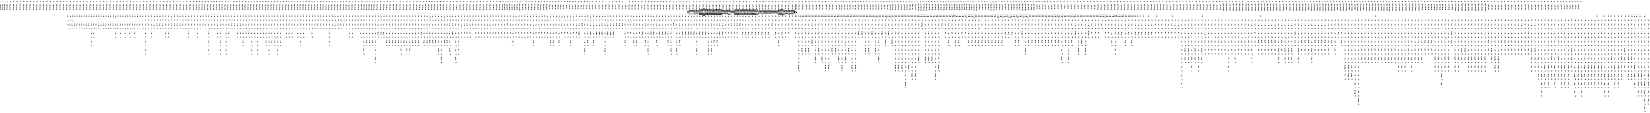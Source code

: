 digraph FST {
rankdir = LR;
size = "8.5,11";
label = "";
center = 1;
orientation = Landscape;
ranksep = "0.4";
nodesep = "0.25";
0 [label = "0", shape = circle, style = bold, fontsize = 14]
	0 -> 0 [label = "the:、/-0.56087", fontsize = 14];
	0 -> 0 [label = "the:た/-0.31363", fontsize = 14];
	0 -> 0 [label = "the:（/-0.22286", fontsize = 14];
	0 -> 0 [label = "the:その/-0.31193", fontsize = 14];
	0 -> 0 [label = "the:の/-0.46103", fontsize = 14];
	0 -> 0 [label = "the:は/-0.3999", fontsize = 14];
	0 -> 1 [label = "the:<eps>/-0.3569", fontsize = 14];
	0 -> 4 [label = "the:<eps>/-0.31222", fontsize = 14];
	0 -> 7 [label = "the:<eps>/-0.43285", fontsize = 14];
	0 -> 10 [label = "the:<eps>/-0.38489", fontsize = 14];
	0 -> 0 [label = "the:この/-0.36216", fontsize = 14];
	0 -> 0 [label = "the:前記/-0.39973", fontsize = 14];
	0 -> 0 [label = "the:する/-0.24789", fontsize = 14];
	0 -> 0 [label = "the:ア/-0.21137", fontsize = 14];
	0 -> 0 [label = "the:本/-0.2343", fontsize = 14];
	0 -> 0 [label = "the:各/-0.23004", fontsize = 14];
	0 -> 0 [label = "the:尚/-0.22102", fontsize = 14];
	0 -> 2730 [label = "the:<eps>/-0.18486", fontsize = 14];
	0 -> 2689 [label = "the:<eps>/-0.33256", fontsize = 14];
	0 -> 2680 [label = "the:<eps>/-0.21479", fontsize = 14];
	0 -> 2672 [label = "the:<eps>/-0.14883", fontsize = 14];
	0 -> 2663 [label = "the:<eps>/-0.26931", fontsize = 14];
	0 -> 2653 [label = "the:<eps>/-0.36944", fontsize = 14];
	0 -> 2643 [label = "the:<eps>/-0.30135", fontsize = 14];
	0 -> 2634 [label = "the:<eps>/-0.22099", fontsize = 14];
	0 -> 2623 [label = "the:<eps>/-0.25412", fontsize = 14];
	0 -> 2612 [label = "the:<eps>/-0.22812", fontsize = 14];
	0 -> 2602 [label = "the:<eps>/-0.39803", fontsize = 14];
	0 -> 2592 [label = "the:<eps>/-0.31898", fontsize = 14];
	0 -> 2582 [label = "the:<eps>/-0.2739", fontsize = 14];
	0 -> 2572 [label = "the:<eps>/-0.35317", fontsize = 14];
	0 -> 2562 [label = "the:<eps>/-0.35289", fontsize = 14];
	0 -> 2552 [label = "the:<eps>/-0.25008", fontsize = 14];
	0 -> 2541 [label = "the:<eps>/-0.28273", fontsize = 14];
	0 -> 2531 [label = "the:<eps>/-0.36091", fontsize = 14];
	0 -> 2520 [label = "the:<eps>/-0.3396", fontsize = 14];
	0 -> 2512 [label = "the:<eps>/0.30466", fontsize = 14];
	0 -> 2502 [label = "the:<eps>/-0.51751", fontsize = 14];
	0 -> 2492 [label = "the:<eps>/-0.5651", fontsize = 14];
	0 -> 2482 [label = "the:<eps>/-0.20538", fontsize = 14];
	0 -> 2473 [label = "the:<eps>/-0.27292", fontsize = 14];
	0 -> 2463 [label = "the:<eps>/-0.45823", fontsize = 14];
	0 -> 2454 [label = "the:<eps>/-0.19565", fontsize = 14];
	0 -> 2444 [label = "the:<eps>/-0.31613", fontsize = 14];
	0 -> 2434 [label = "the:<eps>/-0.20913", fontsize = 14];
	0 -> 2423 [label = "the:<eps>/-0.44513", fontsize = 14];
	0 -> 2184 [label = "the:<eps>/-0.26936", fontsize = 14];
	0 -> 2178 [label = "the:<eps>/-0.31694", fontsize = 14];
	0 -> 2172 [label = "the:<eps>/-0.28711", fontsize = 14];
	0 -> 2165 [label = "the:<eps>/-0.35439", fontsize = 14];
	0 -> 2158 [label = "the:<eps>/-0.20874", fontsize = 14];
	0 -> 2151 [label = "the:<eps>/-0.25857", fontsize = 14];
	0 -> 2143 [label = "the:<eps>/-0.32925", fontsize = 14];
	0 -> 2136 [label = "the:<eps>/-0.33755", fontsize = 14];
	0 -> 2128 [label = "the:<eps>/-0.46091", fontsize = 14];
	0 -> 2120 [label = "the:<eps>/-0.41276", fontsize = 14];
	0 -> 2112 [label = "the:<eps>/-0.34467", fontsize = 14];
	0 -> 2105 [label = "the:<eps>/-0.34586", fontsize = 14];
	0 -> 2098 [label = "the:<eps>/-0.27748", fontsize = 14];
	0 -> 2091 [label = "the:<eps>/-0.29658", fontsize = 14];
	0 -> 2084 [label = "the:<eps>/-0.53322", fontsize = 14];
	0 -> 2077 [label = "the:<eps>/-0.54458", fontsize = 14];
	0 -> 2070 [label = "the:<eps>/-0.25819", fontsize = 14];
	0 -> 2063 [label = "the:<eps>/-0.43379", fontsize = 14];
	0 -> 2056 [label = "the:<eps>/-0.36562", fontsize = 14];
	0 -> 2049 [label = "the:<eps>/-0.35645", fontsize = 14];
	0 -> 2042 [label = "the:<eps>/-0.2108", fontsize = 14];
	0 -> 1722 [label = "the:<eps>/-0.25304", fontsize = 14];
	0 -> 1714 [label = "the:<eps>/-0.31688", fontsize = 14];
	0 -> 1707 [label = "the:<eps>/-0.20071", fontsize = 14];
	0 -> 1699 [label = "the:<eps>/-0.29547", fontsize = 14];
	0 -> 1692 [label = "the:<eps>/-0.32525", fontsize = 14];
	0 -> 1685 [label = "the:<eps>/-0.28073", fontsize = 14];
	0 -> 963 [label = "the:<eps>/-0.18912", fontsize = 14];
	0 -> 959 [label = "the:<eps>/-0.21131", fontsize = 14];
	0 -> 954 [label = "the:<eps>/-0.10198", fontsize = 14];
	0 -> 949 [label = "the:<eps>/-0.21544", fontsize = 14];
	0 -> 943 [label = "the:<eps>/-0.032728", fontsize = 14];
	0 -> 937 [label = "the:<eps>/-0.13665", fontsize = 14];
	0 -> 933 [label = "the:<eps>/-0.032179", fontsize = 14];
	0 -> 929 [label = "the:<eps>/-0.19022", fontsize = 14];
	0 -> 925 [label = "the:<eps>/-0.29465", fontsize = 14];
	0 -> 919 [label = "the:<eps>/-0.17045", fontsize = 14];
	0 -> 915 [label = "the:<eps>/-0.032042", fontsize = 14];
	0 -> 911 [label = "the:<eps>/-0.18912", fontsize = 14];
	0 -> 907 [label = "the:<eps>/-0.19824", fontsize = 14];
	0 -> 903 [label = "the:<eps>/-0.32952", fontsize = 14];
	0 -> 899 [label = "the:<eps>/0.13662", fontsize = 14];
	0 -> 894 [label = "the:<eps>/-0.22438", fontsize = 14];
	0 -> 888 [label = "the:<eps>/-0.031955", fontsize = 14];
	0 -> 885 [label = "the:<eps>/0.63433", fontsize = 14];
	0 -> 879 [label = "the:<eps>/-0.11186", fontsize = 14];
	0 -> 874 [label = "the:<eps>/-0.25809", fontsize = 14];
	0 -> 870 [label = "the:<eps>/-0.16923", fontsize = 14];
	0 -> 866 [label = "the:<eps>/-0.067892", fontsize = 14];
	0 -> 862 [label = "the:<eps>/-0.10323", fontsize = 14];
	0 -> 857 [label = "the:<eps>/-0.25073", fontsize = 14];
	0 -> 853 [label = "the:<eps>/-0.2738", fontsize = 14];
	0 -> 849 [label = "the:<eps>/-0.33037", fontsize = 14];
	0 -> 843 [label = "the:<eps>/-0.25403", fontsize = 14];
	0 -> 838 [label = "the:<eps>/-0.16883", fontsize = 14];
	0 -> 834 [label = "the:<eps>/-0.1763", fontsize = 14];
	0 -> 2743 [label = "the:<eps>/-0.11306", fontsize = 14];
	0 -> 506 [label = "the:<eps>/-0.27107", fontsize = 14];
	0 -> 501 [label = "the:<eps>/-0.3863", fontsize = 14];
	0 -> 497 [label = "the:<eps>/-0.3098", fontsize = 14];
	0 -> 492 [label = "the:<eps>/-0.29631", fontsize = 14];
	0 -> 487 [label = "the:<eps>/-0.45655", fontsize = 14];
	0 -> 482 [label = "the:<eps>/-0.40052", fontsize = 14];
	0 -> 476 [label = "the:<eps>/-0.40858", fontsize = 14];
	0 -> 470 [label = "the:<eps>/-0.39595", fontsize = 14];
	0 -> 465 [label = "the:<eps>/-0.37828", fontsize = 14];
	0 -> 459 [label = "the:<eps>/-0.42846", fontsize = 14];
	0 -> 454 [label = "the:<eps>/-0.40477", fontsize = 14];
	0 -> 449 [label = "the:<eps>/-0.34418", fontsize = 14];
	0 -> 444 [label = "the:<eps>/-0.28775", fontsize = 14];
	0 -> 439 [label = "the:<eps>/-0.27066", fontsize = 14];
	0 -> 434 [label = "the:<eps>/-0.26442", fontsize = 14];
	0 -> 430 [label = "the:<eps>/0.11772", fontsize = 14];
	0 -> 426 [label = "the:<eps>/0.13611", fontsize = 14];
	0 -> 422 [label = "the:<eps>/-0.29867", fontsize = 14];
	0 -> 415 [label = "the:<eps>/-0.37321", fontsize = 14];
	0 -> 410 [label = "the:<eps>/-0.59387", fontsize = 14];
	0 -> 405 [label = "the:<eps>/-0.43003", fontsize = 14];
	0 -> 400 [label = "the:<eps>/-0.31037", fontsize = 14];
	0 -> 394 [label = "the:<eps>/-0.36876", fontsize = 14];
	0 -> 1392 [label = "first:<eps>/-0.40947", fontsize = 14];
	0 -> 13 [label = "first:<eps>/-0.31552", fontsize = 14];
	0 -> 2719 [label = "first:<eps>/-0.24485", fontsize = 14];
	0 -> 2708 [label = "first:<eps>/-0.28807", fontsize = 14];
	0 -> 2698 [label = "first:<eps>/-0.0030437", fontsize = 14];
	0 -> 16 [label = "first:<eps>/-0.51503", fontsize = 14];
	0 -> 19 [label = "first:<eps>/-0.70319", fontsize = 14];
	0 -> 0 [label = "first:１/-0.4461", fontsize = 14];
	0 -> 22 [label = "first:<eps>/-0.29836", fontsize = 14];
	0 -> 25 [label = "first:<eps>/-0.38924", fontsize = 14];
	0 -> 0 [label = "first:まず/-0.51028", fontsize = 14];
	0 -> 0 [label = "first:先ず/-0.37774", fontsize = 14];
	0 -> 0 [label = "first:最初/-0.30772", fontsize = 14];
	0 -> 28 [label = "first:<eps>/-0.35012", fontsize = 14];
	0 -> 1377 [label = "first:<eps>/-0.34769", fontsize = 14];
	0 -> 1382 [label = "first:<eps>/-0.21006", fontsize = 14];
	0 -> 1387 [label = "first:<eps>/-0.36132", fontsize = 14];
	0 -> 516 [label = "first:<eps>/-0.2769", fontsize = 14];
	0 -> 1397 [label = "first:<eps>/-0.33789", fontsize = 14];
	0 -> 1402 [label = "first:<eps>/-0.43553", fontsize = 14];
	0 -> 1407 [label = "first:<eps>/-0.35666", fontsize = 14];
	0 -> 1412 [label = "first:<eps>/-0.48164", fontsize = 14];
	0 -> 1417 [label = "first:<eps>/-0.31121", fontsize = 14];
	0 -> 1422 [label = "first:<eps>/-0.65357", fontsize = 14];
	0 -> 1427 [label = "first:<eps>/-0.66457", fontsize = 14];
	0 -> 1432 [label = "first:<eps>/-0.22003", fontsize = 14];
	0 -> 1436 [label = "first:<eps>/-0.28812", fontsize = 14];
	0 -> 1440 [label = "first:<eps>/-0.3613", fontsize = 14];
	0 -> 521 [label = "first:<eps>/-0.27647", fontsize = 14];
	0 -> 526 [label = "first:<eps>/-0.33639", fontsize = 14];
	0 -> 532 [label = "first:<eps>/-0.37813", fontsize = 14];
	0 -> 539 [label = "first:<eps>/-0.46264", fontsize = 14];
	0 -> 544 [label = "first:<eps>/-0.50509", fontsize = 14];
	0 -> 549 [label = "first:<eps>/-0.31164", fontsize = 14];
	0 -> 555 [label = "first:<eps>/0.08983", fontsize = 14];
	0 -> 2315 [label = "first:<eps>/-0.29904", fontsize = 14];
	0 -> 2307 [label = "first:<eps>/-0.67171", fontsize = 14];
	0 -> 2299 [label = "first:<eps>/-0.67018", fontsize = 14];
	0 -> 2291 [label = "first:<eps>/-0.37005", fontsize = 14];
	0 -> 2283 [label = "first:<eps>/-0.214", fontsize = 14];
	0 -> 2275 [label = "first:<eps>/-0.53074", fontsize = 14];
	0 -> 2267 [label = "first:<eps>/-0.39703", fontsize = 14];
	0 -> 2260 [label = "first:<eps>/-0.16645", fontsize = 14];
	0 -> 2253 [label = "first:<eps>/-0.19491", fontsize = 14];
	0 -> 2245 [label = "first:<eps>/-0.45087", fontsize = 14];
	0 -> 2237 [label = "first:<eps>/-0.26989", fontsize = 14];
	0 -> 2232 [label = "first:<eps>/-0.10686", fontsize = 14];
	0 -> 2224 [label = "first:<eps>/-0.40872", fontsize = 14];
	0 -> 2216 [label = "first:<eps>/-0.45193", fontsize = 14];
	0 -> 2206 [label = "first:<eps>/-0.29925", fontsize = 14];
	0 -> 2198 [label = "first:<eps>/-0.2093", fontsize = 14];
	0 -> 2190 [label = "first:<eps>/-0.32964", fontsize = 14];
	0 -> 559 [label = "first:<eps>/-0.03445", fontsize = 14];
	0 -> 511 [label = "first:<eps>/-0.32768", fontsize = 14];
	0 -> 31 [label = "spring:<eps>/-0.40309", fontsize = 14];
	0 -> 36 [label = "spring:<eps>/-0.3893", fontsize = 14];
	0 -> 40 [label = "spring:<eps>/-0.46152", fontsize = 14];
	0 -> 0 [label = "spring:スプリング/-0.65854", fontsize = 14];
	0 -> 43 [label = "spring:<eps>/-0.37171", fontsize = 14];
	0 -> 0 [label = "spring:バネ/-0.64423", fontsize = 14];
	0 -> 46 [label = "spring:<eps>/-0.36217", fontsize = 14];
	0 -> 0 [label = "spring:ばね/-0.65779", fontsize = 14];
	0 -> 49 [label = "spring:<eps>/-0.37067", fontsize = 14];
	0 -> 794 [label = "spring:<eps>/0.0040269", fontsize = 14];
	0 -> 790 [label = "spring:<eps>/0.15345", fontsize = 14];
	0 -> 786 [label = "spring:<eps>/0.048549", fontsize = 14];
	0 -> 780 [label = "spring:<eps>/-0.21701", fontsize = 14];
	0 -> 0 [label = "spring:部材/0.17833", fontsize = 14];
	0 -> 0 [label = "spring:接触/0.23861", fontsize = 14];
	0 -> 0 [label = "spring:板バネ/-0.28368", fontsize = 14];
	0 -> 1729 [label = "spring:<eps>/-0.21924", fontsize = 14];
	0 -> 1735 [label = "spring:<eps>/-0.14713", fontsize = 14];
	0 -> 566 [label = "spring:<eps>/-0.25843", fontsize = 14];
	0 -> 572 [label = "spring:<eps>/-0.4394", fontsize = 14];
	0 -> 576 [label = "spring:<eps>/-0.39938", fontsize = 14];
	0 -> 580 [label = "spring:<eps>/-0.40805", fontsize = 14];
	0 -> 631 [label = "7:<eps>/-0.45193", fontsize = 14];
	0 -> 627 [label = "7:<eps>/-0.54527", fontsize = 14];
	0 -> 623 [label = "7:<eps>/-0.061533", fontsize = 14];
	0 -> 619 [label = "7:<eps>/0.061563", fontsize = 14];
	0 -> 0 [label = "7:７/-0.73016", fontsize = 14];
	0 -> 611 [label = "7:<eps>/0.35229", fontsize = 14];
	0 -> 607 [label = "7:<eps>/0.24932", fontsize = 14];
	0 -> 603 [label = "7:<eps>/0.1589", fontsize = 14];
	0 -> 599 [label = "7:<eps>/0.091039", fontsize = 14];
	0 -> 595 [label = "7:<eps>/0.18347", fontsize = 14];
	0 -> 591 [label = "7:<eps>/0.35833", fontsize = 14];
	0 -> 588 [label = "7:<eps>/0.32624", fontsize = 14];
	0 -> 584 [label = "7:<eps>/-0.2332", fontsize = 14];
	0 -> 635 [label = "7:<eps>/-0.18437", fontsize = 14];
	0 -> 0 [label = "7:rp/-0.26428", fontsize = 14];
	0 -> 615 [label = "7:<eps>/-0.6184", fontsize = 14];
	0 -> 0 [label = "7:7/-0.33054", fontsize = 14];
	0 -> 0 [label = "7:示/0.32415", fontsize = 14];
	0 -> 52 [label = "7:<eps>/0.24028", fontsize = 14];
	0 -> 0 [label = "7:９/0.16304", fontsize = 14];
	0 -> 0 [label = "7:５/0.086333", fontsize = 14];
	0 -> 0 [label = "7:３/0.20565", fontsize = 14];
	0 -> 1804 [label = "7:<eps>/-0.20912", fontsize = 14];
	0 -> 1798 [label = "7:<eps>/0.022706", fontsize = 14];
	0 -> 1792 [label = "7:<eps>/-0.29781", fontsize = 14];
	0 -> 1785 [label = "7:<eps>/-0.31032", fontsize = 14];
	0 -> 1779 [label = "7:<eps>/-0.53735", fontsize = 14];
	0 -> 1771 [label = "7:<eps>/-0.31036", fontsize = 14];
	0 -> 1765 [label = "7:<eps>/0.30853", fontsize = 14];
	0 -> 1759 [label = "7:<eps>/0.17024", fontsize = 14];
	0 -> 1753 [label = "7:<eps>/0.054515", fontsize = 14];
	0 -> 1747 [label = "7:<eps>/0.19481", fontsize = 14];
	0 -> 1741 [label = "7:<eps>/0.25821", fontsize = 14];
	0 -> 0 [label = "7:す/0.32968", fontsize = 14];
	0 -> 0 [label = "7:６/-0.046094", fontsize = 14];
	0 -> 2406 [label = "is:<eps>/-0.14351", fontsize = 14];
	0 -> 652 [label = "is:<eps>/-0.23081", fontsize = 14];
	0 -> 648 [label = "is:<eps>/-0.24135", fontsize = 14];
	0 -> 1810 [label = "is:<eps>/-0.23522", fontsize = 14];
	0 -> 1816 [label = "is:<eps>/-0.181", fontsize = 14];
	0 -> 1823 [label = "is:<eps>/-0.11804", fontsize = 14];
	0 -> 2398 [label = "is:<eps>/-0.14394", fontsize = 14];
	0 -> 643 [label = "is:<eps>/-0.24926", fontsize = 14];
	0 -> 1994 [label = "is:<eps>/-0.29561", fontsize = 14];
	0 -> 660 [label = "is:<eps>/-0.25648", fontsize = 14];
	0 -> 664 [label = "is:<eps>/-0.18999", fontsize = 14];
	0 -> 0 [label = "is:れ/-0.27942", fontsize = 14];
	0 -> 0 [label = "is:を/-0.5021", fontsize = 14];
	0 -> 0 [label = "is:あ/-0.039107", fontsize = 14];
	0 -> 0 [label = "is:が/-0.59235", fontsize = 14];
	0 -> 0 [label = "is:も/-0.11893", fontsize = 14];
	0 -> 0 [label = "is:に/-0.060866", fontsize = 14];
	0 -> 0 [label = "is:は/-0.57102", fontsize = 14];
	0 -> 0 [label = "is:の/0.052175", fontsize = 14];
	0 -> 639 [label = "is:<eps>/-0.51464", fontsize = 14];
	0 -> 1230 [label = "is:<eps>/-0.20577", fontsize = 14];
	0 -> 1226 [label = "is:<eps>/0.060914", fontsize = 14];
	0 -> 1221 [label = "is:<eps>/-0.047524", fontsize = 14];
	0 -> 1217 [label = "is:<eps>/-0.18306", fontsize = 14];
	0 -> 1210 [label = "is:<eps>/-0.30581", fontsize = 14];
	0 -> 1204 [label = "is:<eps>/-0.26555", fontsize = 14];
	0 -> 1200 [label = "is:<eps>/-0.30007", fontsize = 14];
	0 -> 1194 [label = "is:<eps>/-0.27861", fontsize = 14];
	0 -> 1188 [label = "is:<eps>/-0.13835", fontsize = 14];
	0 -> 1184 [label = "is:<eps>/-0.051261", fontsize = 14];
	0 -> 1180 [label = "is:<eps>/0.10011", fontsize = 14];
	0 -> 1172 [label = "is:<eps>/-0.23626", fontsize = 14];
	0 -> 1164 [label = "is:<eps>/-0.33713", fontsize = 14];
	0 -> 1158 [label = "is:<eps>/-0.29791", fontsize = 14];
	0 -> 1151 [label = "is:<eps>/-0.15335", fontsize = 14];
	0 -> 1143 [label = "is:<eps>/-0.59896", fontsize = 14];
	0 -> 1136 [label = "is:<eps>/-0.36855", fontsize = 14];
	0 -> 1130 [label = "is:<eps>/-0.3696", fontsize = 14];
	0 -> 1124 [label = "is:<eps>/-0.32102", fontsize = 14];
	0 -> 1116 [label = "is:<eps>/-0.35662", fontsize = 14];
	0 -> 1108 [label = "is:<eps>/-0.49477", fontsize = 14];
	0 -> 1101 [label = "is:<eps>/-0.38161", fontsize = 14];
	0 -> 1095 [label = "is:<eps>/-0.40768", fontsize = 14];
	0 -> 1088 [label = "is:<eps>/-0.40877", fontsize = 14];
	0 -> 1083 [label = "is:<eps>/-0.26896", fontsize = 14];
	0 -> 1077 [label = "is:<eps>/-0.092672", fontsize = 14];
	0 -> 1071 [label = "is:<eps>/-0.22947", fontsize = 14];
	0 -> 1065 [label = "is:<eps>/-0.31244", fontsize = 14];
	0 -> 1057 [label = "is:<eps>/-0.38749", fontsize = 14];
	0 -> 656 [label = "is:<eps>/0.041839", fontsize = 14];
	0 -> 724 [label = "a:<eps>/-0.32541", fontsize = 14];
	0 -> 0 [label = "a:a/-0.27632", fontsize = 14];
	0 -> 0 [label = "a:半/-0.29268", fontsize = 14];
	0 -> 0 [label = "a:ａ/-0.36908", fontsize = 14];
	0 -> 0 [label = "a:１/-0.33059", fontsize = 14];
	0 -> 0 [label = "a:る/-0.33829", fontsize = 14];
	0 -> 0 [label = "a:する/-0.4215", fontsize = 14];
	0 -> 1828 [label = "a:<eps>/-0.48281", fontsize = 14];
	0 -> 1834 [label = "a:<eps>/-0.46772", fontsize = 14];
	0 -> 1840 [label = "a:<eps>/-0.47946", fontsize = 14];
	0 -> 1846 [label = "a:<eps>/-0.35405", fontsize = 14];
	0 -> 1852 [label = "a:<eps>/-0.42403", fontsize = 14];
	0 -> 1858 [label = "a:<eps>/-0.4236", fontsize = 14];
	0 -> 1864 [label = "a:<eps>/-0.021132", fontsize = 14];
	0 -> 1871 [label = "a:<eps>/-0.36272", fontsize = 14];
	0 -> 1877 [label = "a:<eps>/-0.47319", fontsize = 14];
	0 -> 1884 [label = "a:<eps>/-0.44525", fontsize = 14];
	0 -> 1891 [label = "a:<eps>/-0.44482", fontsize = 14];
	0 -> 1898 [label = "a:<eps>/0.055763", fontsize = 14];
	0 -> 1903 [label = "a:<eps>/-0.33298", fontsize = 14];
	0 -> 1910 [label = "a:<eps>/-0.47423", fontsize = 14];
	0 -> 1916 [label = "a:<eps>/-0.40097", fontsize = 14];
	0 -> 1922 [label = "a:<eps>/-0.42557", fontsize = 14];
	0 -> 1928 [label = "a:<eps>/-0.33363", fontsize = 14];
	0 -> 1935 [label = "a:<eps>/-0.40454", fontsize = 14];
	0 -> 1941 [label = "a:<eps>/-0.35332", fontsize = 14];
	0 -> 1947 [label = "a:<eps>/-0.34046", fontsize = 14];
	0 -> 1953 [label = "a:<eps>/-0.33206", fontsize = 14];
	0 -> 0 [label = "a:さらに/-0.27717", fontsize = 14];
	0 -> 61 [label = "a:<eps>/-0.33191", fontsize = 14];
	0 -> 0 [label = "a:また/-0.28764", fontsize = 14];
	0 -> 58 [label = "a:<eps>/-0.39478", fontsize = 14];
	0 -> 0 [label = "a:は/-0.45571", fontsize = 14];
	0 -> 0 [label = "a:その/-0.33499", fontsize = 14];
	0 -> 668 [label = "a:<eps>/-0.55112", fontsize = 14];
	0 -> 672 [label = "a:<eps>/-0.37065", fontsize = 14];
	0 -> 677 [label = "a:<eps>/-0.17875", fontsize = 14];
	0 -> 681 [label = "a:<eps>/-0.51545", fontsize = 14];
	0 -> 685 [label = "a:<eps>/-0.1682", fontsize = 14];
	0 -> 689 [label = "a:<eps>/-0.029067", fontsize = 14];
	0 -> 693 [label = "a:<eps>/-0.34762", fontsize = 14];
	0 -> 697 [label = "a:<eps>/-0.51382", fontsize = 14];
	0 -> 702 [label = "a:<eps>/-0.21445", fontsize = 14];
	0 -> 707 [label = "a:<eps>/-0.45913", fontsize = 14];
	0 -> 711 [label = "a:<eps>/-0.37019", fontsize = 14];
	0 -> 716 [label = "a:<eps>/-0.43293", fontsize = 14];
	0 -> 720 [label = "a:<eps>/-0.42006", fontsize = 14];
	0 -> 0 [label = "a:、/-0.53146", fontsize = 14];
	0 -> 728 [label = "a:<eps>/-0.37016", fontsize = 14];
	0 -> 733 [label = "a:<eps>/-0.47218", fontsize = 14];
	0 -> 737 [label = "a:<eps>/-0.3239", fontsize = 14];
	0 -> 55 [label = "a:<eps>/-0.31884", fontsize = 14];
	0 -> 0 [label = "a:た/-0.4067", fontsize = 14];
	0 -> 748 [label = "coil:<eps>/-0.44904", fontsize = 14];
	0 -> 754 [label = "coil:<eps>/-0.52425", fontsize = 14];
	0 -> 759 [label = "coil:<eps>/-0.70273", fontsize = 14];
	0 -> 763 [label = "coil:<eps>/-0.45786", fontsize = 14];
	0 -> 768 [label = "coil:<eps>/-0.67141", fontsize = 14];
	0 -> 772 [label = "coil:<eps>/-0.70992", fontsize = 14];
	0 -> 776 [label = "coil:<eps>/-0.23713", fontsize = 14];
	0 -> 745 [label = "coil:<eps>/-0.066524", fontsize = 14];
	0 -> 741 [label = "coil:<eps>/-0.00051552", fontsize = 14];
	0 -> 64 [label = "coil:<eps>/-0.42439", fontsize = 14];
	0 -> 0 [label = "coil:用/0.14141", fontsize = 14];
	0 -> 0 [label = "coil:コイルコ/-0.29876", fontsize = 14];
	0 -> 0 [label = "coil:巻線/-0.32782", fontsize = 14];
	0 -> 0 [label = "coil:コイル/-0.74712", fontsize = 14];
	0 -> 807 [label = "having:<eps>/-0.084579", fontsize = 14];
	0 -> 812 [label = "having:<eps>/-0.011194", fontsize = 14];
	0 -> 816 [label = "having:<eps>/-0.071688", fontsize = 14];
	0 -> 820 [label = "having:<eps>/-0.021868", fontsize = 14];
	0 -> 825 [label = "having:<eps>/-0.44434", fontsize = 14];
	0 -> 830 [label = "having:<eps>/-0.26299", fontsize = 14];
	0 -> 804 [label = "having:<eps>/0.18661", fontsize = 14];
	0 -> 801 [label = "having:<eps>/0.095316", fontsize = 14];
	0 -> 798 [label = "having:<eps>/0.13735", fontsize = 14];
	0 -> 0 [label = "having:の/-0.0067734", fontsize = 14];
	0 -> 0 [label = "having:で/-0.12108", fontsize = 14];
	0 -> 68 [label = "having:<eps>/-0.055771", fontsize = 14];
	0 -> 0 [label = "having:から/0.062349", fontsize = 14];
	0 -> 0 [label = "having:付き/-0.09665", fontsize = 14];
	0 -> 102 [label = "having:<eps>/-0.3908", fontsize = 14];
	0 -> 0 [label = "having:有/-0.26011", fontsize = 14];
	0 -> 99 [label = "having:<eps>/-0.26317", fontsize = 14];
	0 -> 96 [label = "having:<eps>/-0.17741", fontsize = 14];
	0 -> 92 [label = "having:<eps>/-0.53546", fontsize = 14];
	0 -> 89 [label = "having:<eps>/-0.42419", fontsize = 14];
	0 -> 85 [label = "having:<eps>/-0.38194", fontsize = 14];
	0 -> 82 [label = "having:<eps>/-0.27993", fontsize = 14];
	0 -> 78 [label = "having:<eps>/-0.1283", fontsize = 14];
	0 -> 0 [label = "having:を/-0.30728", fontsize = 14];
	0 -> 75 [label = "having:<eps>/-0.17032", fontsize = 14];
	0 -> 71 [label = "having:<eps>/-0.30195", fontsize = 14];
	0 -> 0 [label = "having:が/-0.20649", fontsize = 14];
	0 -> 0 [label = "lowest:い/0.30426", fontsize = 14];
	0 -> 105 [label = "lowest:<eps>/-0.27474", fontsize = 14];
	0 -> 0 [label = "lowest:読み出し/0.25596", fontsize = 14];
	0 -> 0 [label = "lowest:低/-0.075561", fontsize = 14];
	0 -> 111 [label = "lowest:<eps>/-0.087871", fontsize = 14];
	0 -> 0 [label = "lowest:目/0.046376", fontsize = 14];
	0 -> 114 [label = "lowest:<eps>/-0.064214", fontsize = 14];
	0 -> 118 [label = "lowest:<eps>/-0.25722", fontsize = 14];
	0 -> 150 [label = "lowest:<eps>/-0.19343", fontsize = 14];
	0 -> 0 [label = "lowest:最/-0.11925", fontsize = 14];
	0 -> 147 [label = "lowest:<eps>/-0.24833", fontsize = 14];
	0 -> 144 [label = "lowest:<eps>/-0.32785", fontsize = 14];
	0 -> 0 [label = "lowest:最下/-0.33712", fontsize = 14];
	0 -> 160 [label = "lowest:<eps>/-0.034545", fontsize = 14];
	0 -> 163 [label = "lowest:<eps>/-0.026103", fontsize = 14];
	0 -> 0 [label = "lowest:最下層/-0.26574", fontsize = 14];
	0 -> 0 [label = "lowest:下位/-0.19125", fontsize = 14];
	0 -> 0 [label = "lowest:右側/0.2273", fontsize = 14];
	0 -> 141 [label = "lowest:<eps>/-0.34092", fontsize = 14];
	0 -> 138 [label = "lowest:<eps>/-0.25722", fontsize = 14];
	0 -> 0 [label = "lowest:最低/-0.52306", fontsize = 14];
	0 -> 134 [label = "lowest:<eps>/-0.2744", fontsize = 14];
	0 -> 130 [label = "lowest:<eps>/-0.41639", fontsize = 14];
	0 -> 127 [label = "lowest:<eps>/-0.3026", fontsize = 14];
	0 -> 0 [label = "lowest:下限/-0.075523", fontsize = 14];
	0 -> 0 [label = "lowest:最小/-0.19836", fontsize = 14];
	0 -> 0 [label = "lowest:最下位/-0.34018", fontsize = 14];
	0 -> 156 [label = "lowest:<eps>/-0.13345", fontsize = 14];
	0 -> 0 [label = "lowest:一番/-0.055715", fontsize = 14];
	0 -> 0 [label = "lowest:下降/0.18511", fontsize = 14];
	0 -> 153 [label = "lowest:<eps>/-0.25698", fontsize = 14];
	0 -> 121 [label = "lowest:<eps>/-0.25722", fontsize = 14];
	0 -> 0 [label = "lowest:下/0.065095", fontsize = 14];
	0 -> 0 [label = "lowest:基本/0.17745", fontsize = 14];
	0 -> 0 [label = "lowest:最も/-0.25179", fontsize = 14];
	0 -> 124 [label = "lowest:<eps>/-0.15838", fontsize = 14];
	0 -> 0 [label = "rigidity:抵抗/0.32994", fontsize = 14];
	0 -> 0 [label = "rigidity:硬度/-0.01245", fontsize = 14];
	0 -> 0 [label = "rigidity:腰/-0.28882", fontsize = 14];
	0 -> 0 [label = "rigidity:剛性/-0.72378", fontsize = 14];
	0 -> 0 [label = "rigidity:強度/0.037348", fontsize = 14];
	0 -> 0 [label = "rigidity:い/0.60498", fontsize = 14];
	0 -> 983 [label = "rigidity:<eps>/-0.097356", fontsize = 14];
	0 -> 979 [label = "rigidity:<eps>/-0.096735", fontsize = 14];
	0 -> 975 [label = "rigidity:<eps>/-0.37251", fontsize = 14];
	0 -> 971 [label = "rigidity:<eps>/-0.1729", fontsize = 14];
	0 -> 967 [label = "rigidity:<eps>/-0.24389", fontsize = 14];
	0 -> 998 [label = ",:<eps>/-0.32156", fontsize = 14];
	0 -> 987 [label = ",:<eps>/-0.34046", fontsize = 14];
	0 -> 990 [label = ",:<eps>/-0.24613", fontsize = 14];
	0 -> 994 [label = ",:<eps>/-0.14497", fontsize = 14];
	0 -> 1038 [label = ",:<eps>/-0.26474", fontsize = 14];
	0 -> 1033 [label = ",:<eps>/-0.050441", fontsize = 14];
	0 -> 1029 [label = ",:<eps>/-0.044393", fontsize = 14];
	0 -> 1002 [label = ",:<eps>/-0.41563", fontsize = 14];
	0 -> 1006 [label = ",:<eps>/-0.32455", fontsize = 14];
	0 -> 1010 [label = ",:<eps>/-0.268", fontsize = 14];
	0 -> 1014 [label = ",:<eps>/-0.25465", fontsize = 14];
	0 -> 1018 [label = ",:<eps>/-0.24185", fontsize = 14];
	0 -> 1022 [label = ",:<eps>/-0.34083", fontsize = 14];
	0 -> 1026 [label = ",:<eps>/-0.3445", fontsize = 14];
	0 -> 0 [label = ",:、/-0.60301", fontsize = 14];
	0 -> 0 [label = ",:で/-0.41565", fontsize = 14];
	0 -> 0 [label = ",:と/-0.27357", fontsize = 14];
	0 -> 0 [label = ",:に/-0.42948", fontsize = 14];
	0 -> 0 [label = ",:が/0.10803", fontsize = 14];
	0 -> 0 [label = ",:，/-0.41118", fontsize = 14];
	0 -> 1980 [label = ",:<eps>/-0.10765", fontsize = 14];
	0 -> 1976 [label = ",:<eps>/0.28085", fontsize = 14];
	0 -> 1970 [label = ",:<eps>/-0.20888", fontsize = 14];
	0 -> 1965 [label = ",:<eps>/0.25219", fontsize = 14];
	0 -> 1959 [label = ",:<eps>/-0.065061", fontsize = 14];
	0 -> 1667 [label = "and:<eps>/-0.60518", fontsize = 14];
	0 -> 1985 [label = "and:<eps>/-0.1427", fontsize = 14];
	0 -> 1671 [label = "and:<eps>/-0.3634", fontsize = 14];
	0 -> 1053 [label = "and:<eps>/-0.15975", fontsize = 14];
	0 -> 1663 [label = "and:<eps>/-0.54862", fontsize = 14];
	0 -> 1659 [label = "and:<eps>/-0.58293", fontsize = 14];
	0 -> 1655 [label = "and:<eps>/-0.40853", fontsize = 14];
	0 -> 1651 [label = "and:<eps>/-0.49471", fontsize = 14];
	0 -> 1647 [label = "and:<eps>/-0.17589", fontsize = 14];
	0 -> 1643 [label = "and:<eps>/-0.20328", fontsize = 14];
	0 -> 1050 [label = "and:<eps>/0.24318", fontsize = 14];
	0 -> 1046 [label = "and:<eps>/0.057974", fontsize = 14];
	0 -> 1042 [label = "and:<eps>/-0.2052", fontsize = 14];
	0 -> 2321 [label = "and:<eps>/0.018774", fontsize = 14];
	0 -> 2328 [label = "and:<eps>/-0.28092", fontsize = 14];
	0 -> 2336 [label = "and:<eps>/-0.22304", fontsize = 14];
	0 -> 0 [label = "and:ａｎｄ/-0.32098", fontsize = 14];
	0 -> 0 [label = "and:および/-0.59005", fontsize = 14];
	0 -> 0 [label = "and:とも/-0.22509", fontsize = 14];
	0 -> 0 [label = "and:及び/-0.5598", fontsize = 14];
	0 -> 0 [label = "and:、/-0.41499", fontsize = 14];
	0 -> 0 [label = "and:と/-0.55896", fontsize = 14];
	0 -> 166 [label = "and:<eps>/-0.36289", fontsize = 14];
	0 -> 170 [label = "and:<eps>/-0.37709", fontsize = 14];
	0 -> 1444 [label = "and:<eps>/-0.42652", fontsize = 14];
	0 -> 1449 [label = "and:<eps>/-0.20205", fontsize = 14];
	0 -> 1454 [label = "and:<eps>/-0.13916", fontsize = 14];
	0 -> 1458 [label = "and:<eps>/-0.34071", fontsize = 14];
	0 -> 1464 [label = "and:<eps>/-0.4711", fontsize = 14];
	0 -> 1469 [label = "and:<eps>/-0.49146", fontsize = 14];
	0 -> 1474 [label = "and:<eps>/-0.3126", fontsize = 14];
	0 -> 1479 [label = "and:<eps>/-0.18965", fontsize = 14];
	0 -> 1484 [label = "and:<eps>/-0.22066", fontsize = 14];
	0 -> 1489 [label = "and:<eps>/-0.32723", fontsize = 14];
	0 -> 1494 [label = "and:<eps>/-0.23824", fontsize = 14];
	0 -> 1499 [label = "and:<eps>/-0.30987", fontsize = 14];
	0 -> 1504 [label = "and:<eps>/-0.66163", fontsize = 14];
	0 -> 1509 [label = "and:<eps>/-0.45934", fontsize = 14];
	0 -> 1514 [label = "and:<eps>/-0.37182", fontsize = 14];
	0 -> 1521 [label = "and:<eps>/-0.63812", fontsize = 14];
	0 -> 1526 [label = "and:<eps>/-0.40869", fontsize = 14];
	0 -> 1533 [label = "and:<eps>/-0.3536", fontsize = 14];
	0 -> 1538 [label = "and:<eps>/-0.2907", fontsize = 14];
	0 -> 0 [label = "and:し/-0.19941", fontsize = 14];
	0 -> 0 [label = "and:り/-0.37128", fontsize = 14];
	0 -> 173 [label = "and:<eps>/-0.2664", fontsize = 14];
	0 -> 0 [label = "and:，/-0.43971", fontsize = 14];
	0 -> 0 [label = "and:・/-0.23966", fontsize = 14];
	0 -> 0 [label = "and:や/-0.42382", fontsize = 14];
	0 -> 0 [label = "and:／/-0.17653", fontsize = 14];
	0 -> 1286 [label = "disposed:<eps>/-0.59923", fontsize = 14];
	0 -> 1277 [label = "disposed:<eps>/-0.50626", fontsize = 14];
	0 -> 1269 [label = "disposed:<eps>/-0.31181", fontsize = 14];
	0 -> 1259 [label = "disposed:<eps>/-0.25583", fontsize = 14];
	0 -> 176 [label = "disposed:<eps>/-0.14685", fontsize = 14];
	0 -> 2023 [label = "disposed:<eps>/-0.50333", fontsize = 14];
	0 -> 179 [label = "disposed:<eps>/-0.29869", fontsize = 14];
	0 -> 185 [label = "disposed:<eps>/-0.32165", fontsize = 14];
	0 -> 1251 [label = "disposed:<eps>/-0.18343", fontsize = 14];
	0 -> 1243 [label = "disposed:<eps>/-0.44988", fontsize = 14];
	0 -> 1235 [label = "disposed:<eps>/-0.46294", fontsize = 14];
	0 -> 188 [label = "disposed:<eps>/-0.35646", fontsize = 14];
	0 -> 191 [label = "disposed:<eps>/-0.13752", fontsize = 14];
	0 -> 195 [label = "disposed:<eps>/-0.18163", fontsize = 14];
	0 -> 0 [label = "disposed:い/-0.027128", fontsize = 14];
	0 -> 201 [label = "disposed:<eps>/-0.073952", fontsize = 14];
	0 -> 2012 [label = "disposed:<eps>/-0.46001", fontsize = 14];
	0 -> 2003 [label = "disposed:<eps>/-0.37292", fontsize = 14];
	0 -> 1335 [label = "disposed:<eps>/0.25974", fontsize = 14];
	0 -> 1295 [label = "disposed:<eps>/-0.13141", fontsize = 14];
	0 -> 1302 [label = "disposed:<eps>/0.070124", fontsize = 14];
	0 -> 1305 [label = "disposed:<eps>/-0.2749", fontsize = 14];
	0 -> 1312 [label = "disposed:<eps>/-0.41587", fontsize = 14];
	0 -> 1319 [label = "disposed:<eps>/-0.45068", fontsize = 14];
	0 -> 0 [label = "disposed:形成/0.068064", fontsize = 14];
	0 -> 204 [label = "disposed:<eps>/-0.25207", fontsize = 14];
	0 -> 0 [label = "disposed:有/0.19876", fontsize = 14];
	0 -> 210 [label = "disposed:<eps>/-0.089442", fontsize = 14];
	0 -> 0 [label = "disposed:設け/-0.17904", fontsize = 14];
	0 -> 214 [label = "disposed:<eps>/-0.22586", fontsize = 14];
	0 -> 217 [label = "disposed:<eps>/-0.28299", fontsize = 14];
	0 -> 220 [label = "disposed:<eps>/-0.178", fontsize = 14];
	0 -> 224 [label = "disposed:<eps>/-0.21161", fontsize = 14];
	0 -> 228 [label = "disposed:<eps>/-0.38049", fontsize = 14];
	0 -> 0 [label = "disposed:状/0.32824", fontsize = 14];
	0 -> 233 [label = "disposed:<eps>/-0.09847", fontsize = 14];
	0 -> 0 [label = "disposed:配設/-0.38086", fontsize = 14];
	0 -> 237 [label = "disposed:<eps>/-0.47743", fontsize = 14];
	0 -> 241 [label = "disposed:<eps>/-0.60599", fontsize = 14];
	0 -> 0 [label = "disposed:配/-0.20956", fontsize = 14];
	0 -> 247 [label = "disposed:<eps>/-0.36686", fontsize = 14];
	0 -> 251 [label = "disposed:<eps>/-0.38106", fontsize = 14];
	0 -> 0 [label = "disposed:配置/-0.46339", fontsize = 14];
	0 -> 257 [label = "disposed:<eps>/-0.39333", fontsize = 14];
	0 -> 261 [label = "disposed:<eps>/-0.58341", fontsize = 14];
	0 -> 1326 [label = "disposed:<eps>/-0.4899", fontsize = 14];
	0 -> 265 [label = "disposed:<eps>/-0.44086", fontsize = 14];
	0 -> 270 [label = "disposed:<eps>/-0.62743", fontsize = 14];
	0 -> 0 [label = "disposed:位置/-0.090407", fontsize = 14];
	0 -> 276 [label = "disposed:<eps>/-0.13368", fontsize = 14];
	0 -> 0 [label = "disposed:設置/-0.23795", fontsize = 14];
	0 -> 281 [label = "disposed:<eps>/-0.3213", fontsize = 14];
	0 -> 286 [label = "disposed:<eps>/-0.40944", fontsize = 14];
	0 -> 292 [label = "disposed:<eps>/-0.2092", fontsize = 14];
	0 -> 0 [label = "between:の/-0.18957", fontsize = 14];
	0 -> 297 [label = "between:<eps>/-0.48089", fontsize = 14];
	0 -> 300 [label = "between:<eps>/-0.48446", fontsize = 14];
	0 -> 304 [label = "between:<eps>/-0.564", fontsize = 14];
	0 -> 2035 [label = "between:<eps>/-0.15326", fontsize = 14];
	0 -> 334 [label = "between:<eps>/-0.40611", fontsize = 14];
	0 -> 331 [label = "between:<eps>/-0.53888", fontsize = 14];
	0 -> 328 [label = "between:<eps>/-0.48089", fontsize = 14];
	0 -> 0 [label = "between:間/-0.54407", fontsize = 14];
	0 -> 0 [label = "between:を/0.31376", fontsize = 14];
	0 -> 324 [label = "between:<eps>/-0.42253", fontsize = 14];
	0 -> 319 [label = "between:<eps>/-0.47991", fontsize = 14];
	0 -> 315 [label = "between:<eps>/-0.61418", fontsize = 14];
	0 -> 312 [label = "between:<eps>/-0.25551", fontsize = 14];
	0 -> 1343 [label = "between:<eps>/-0.079479", fontsize = 14];
	0 -> 1346 [label = "between:<eps>/-0.36043", fontsize = 14];
	0 -> 1350 [label = "between:<eps>/-0.061979", fontsize = 14];
	0 -> 1355 [label = "between:<eps>/-0.21168", fontsize = 14];
	0 -> 1359 [label = "between:<eps>/-0.44725", fontsize = 14];
	0 -> 1364 [label = "between:<eps>/-0.11398", fontsize = 14];
	0 -> 308 [label = "between:<eps>/-0.40246", fontsize = 14];
	0 -> 1369 [label = "between:<eps>/-0.36043", fontsize = 14];
	0 -> 1373 [label = "between:<eps>/-0.14448", fontsize = 14];
	0 -> 2414 [label = "between:<eps>/-0.17086", fontsize = 14];
	0 -> 338 [label = "second:<eps>/-0.30357", fontsize = 14];
	0 -> 341 [label = "second:<eps>/-0.71115", fontsize = 14];
	0 -> 344 [label = "second:<eps>/-0.48688", fontsize = 14];
	0 -> 347 [label = "second:<eps>/-0.30065", fontsize = 14];
	0 -> 350 [label = "second:<eps>/-0.24212", fontsize = 14];
	0 -> 353 [label = "second:<eps>/-0.33842", fontsize = 14];
	0 -> 358 [label = "second:<eps>/-0.21235", fontsize = 14];
	0 -> 0 [label = "second:秒/-0.19657", fontsize = 14];
	0 -> 1542 [label = "second:<eps>/-0.29355", fontsize = 14];
	0 -> 1548 [label = "second:<eps>/-0.23164", fontsize = 14];
	0 -> 1553 [label = "second:<eps>/-0.13974", fontsize = 14];
	0 -> 1559 [label = "second:<eps>/0.39304", fontsize = 14];
	0 -> 0 [label = "members:物/0.30891", fontsize = 14];
	0 -> 0 [label = "members:素子/0.29771", fontsize = 14];
	0 -> 0 [label = "members:部材/-0.59186", fontsize = 14];
	0 -> 0 [label = "members:体/-0.15809", fontsize = 14];
	0 -> 0 [label = "members:部品/0.091172", fontsize = 14];
	0 -> 0 [label = "members:要素/0.010489", fontsize = 14];
	0 -> 0 [label = "members:子/-0.044901", fontsize = 14];
	0 -> 0 [label = "members:部分/0.068442", fontsize = 14];
	0 -> 0 [label = "members:材/-0.25409", fontsize = 14];
	0 -> 0 [label = "members:両者/0.010183", fontsize = 14];
	0 -> 0 [label = "members:片/-0.067725", fontsize = 14];
	0 -> 0 [label = "members:プリズム/0.036409", fontsize = 14];
	0 -> 0 [label = "members:メンバ/-0.26285", fontsize = 14];
	0 -> 0 [label = "members:主部材/-0.15724", fontsize = 14];
	0 -> 361 [label = "members:<eps>/-0.24108", fontsize = 14];
	0 -> 0 [label = "members:。/0.68174", fontsize = 14];
	0 -> 0 [label = "members:もの/0.075055", fontsize = 14];
	0 -> 0 [label = "members:ら/0.16445", fontsize = 14];
	0 -> 0 [label = "members:部/0.05247", fontsize = 14];
	0 -> 1563 [label = "members:<eps>/0.090721", fontsize = 14];
	0 -> 1567 [label = "members:<eps>/-0.35366", fontsize = 14];
	0 -> 1571 [label = "members:<eps>/0.036736", fontsize = 14];
	0 -> 1575 [label = "members:<eps>/0.50588", fontsize = 14];
	0 -> 1578 [label = "members:<eps>/-0.13518", fontsize = 14];
	0 -> 1582 [label = "members:<eps>/0.051527", fontsize = 14];
	0 -> 1586 [label = "members:<eps>/0.35575", fontsize = 14];
	0 -> 0 [label = "members:手段/0.14607", fontsize = 14];
	0 -> 2350 [label = "members:<eps>/0.22726", fontsize = 14];
	0 -> 2344 [label = "members:<eps>/-0.062972", fontsize = 14];
	0 -> 1610 [label = "30:<eps>/-0.59866", fontsize = 14];
	0 -> 1614 [label = "30:<eps>/-0.35154", fontsize = 14];
	0 -> 1619 [label = "30:<eps>/-0.20007", fontsize = 14];
	0 -> 1623 [label = "30:<eps>/-0.51014", fontsize = 14];
	0 -> 2362 [label = "30:<eps>/-0.34279", fontsize = 14];
	0 -> 2368 [label = "30:<eps>/-0.52923", fontsize = 14];
	0 -> 2374 [label = "30:<eps>/-0.47057", fontsize = 14];
	0 -> 2380 [label = "30:<eps>/-0.5507", fontsize = 14];
	0 -> 2386 [label = "30:<eps>/-0.16627", fontsize = 14];
	0 -> 2392 [label = "30:<eps>/-0.13888", fontsize = 14];
	0 -> 1605 [label = "30:<eps>/-0.42116", fontsize = 14];
	0 -> 1601 [label = "30:<eps>/-0.41485", fontsize = 14];
	0 -> 1597 [label = "30:<eps>/0.25219", fontsize = 14];
	0 -> 1591 [label = "30:<eps>/-0.37647", fontsize = 14];
	0 -> 1627 [label = "30:<eps>/-0.26516", fontsize = 14];
	0 -> 1631 [label = "30:<eps>/-0.3936", fontsize = 14];
	0 -> 1635 [label = "30:<eps>/-0.59768", fontsize = 14];
	0 -> 1639 [label = "30:<eps>/-0.62196", fontsize = 14];
	0 -> 2356 [label = "30:<eps>/-0.45265", fontsize = 14];
	0 -> 0 [label = "30:30/-0.45636", fontsize = 14];
	0 -> 0 [label = "30:３０/-0.73734", fontsize = 14];
	0 -> 0 [label = "30:側/0.27105", fontsize = 14];
	0 -> 0 [label = "30:３１/0.16793", fontsize = 14];
	0 -> 0 [label = "30:３/0.13388", fontsize = 14];
	0 -> 0 [label = "30:５/0.41155", fontsize = 14];
	0 -> 0 [label = "30:３０と/-0.32133", fontsize = 14];
	0 -> 0 [label = "31:31/-0.462", fontsize = 14];
	0 -> 364 [label = "31:<eps>/-0.36673", fontsize = 14];
	0 -> 0 [label = "31:３１/-0.73906", fontsize = 14];
	0 -> 0 [label = "31:３２/0.13073", fontsize = 14];
	0 -> 0 [label = "31:２２/0.28398", fontsize = 14];
	0 -> 0 [label = "31:３３/0.19462", fontsize = 14];
	0 -> 0 [label = "31:２１/0.23476", fontsize = 14];
	0 -> 0 [label = "31:１１/0.28824", fontsize = 14];
	0 -> 0 [label = "31:ｈｃ/0.087728", fontsize = 14];
	0 -> 1675 [label = "31:<eps>/-0.61571", fontsize = 14];
	0 -> 367 [label = ".:<eps>/-0.37591", fontsize = 14];
	0 -> 380 [label = ".:<eps>/-0.40936", fontsize = 14];
	0 -> 0 [label = ".:る/-0.36042", fontsize = 14];
	0 -> 384 [label = ".:<eps>/-0.70148", fontsize = 14];
	0 -> 387 [label = ".:<eps>/-0.38263", fontsize = 14];
	0 -> 390 [label = ".:<eps>/-0.60702", fontsize = 14];
	0 -> 370 [label = ".:<eps>/-0.56222", fontsize = 14];
	0 -> 0 [label = ".:。/-0.62093", fontsize = 14];
	0 -> 373 [label = ".:<eps>/-0.5232", fontsize = 14];
	0 -> 376 [label = ".:<eps>/-0.67686", fontsize = 14];
1 [label = "1", shape = circle, style = solid, fontsize = 14]
2 [label = "2", shape = circle, style = solid, fontsize = 14]
	2 -> 3 [label = "<eps>:は", fontsize = 14];
3 [label = "3", shape = circle, style = solid, fontsize = 14]
	3 -> 0 [label = "<eps>:、", fontsize = 14];
4 [label = "4", shape = circle, style = solid, fontsize = 14]
5 [label = "5", shape = circle, style = solid, fontsize = 14]
	5 -> 6 [label = "<eps>:は", fontsize = 14];
6 [label = "6", shape = circle, style = solid, fontsize = 14]
	6 -> 0 [label = "<eps>:この", fontsize = 14];
7 [label = "7", shape = circle, style = solid, fontsize = 14]
8 [label = "8", shape = circle, style = solid, fontsize = 14]
	8 -> 9 [label = "<eps>:また", fontsize = 14];
9 [label = "9", shape = circle, style = solid, fontsize = 14]
	9 -> 0 [label = "<eps>:、", fontsize = 14];
10 [label = "10", shape = circle, style = solid, fontsize = 14]
11 [label = "11", shape = circle, style = solid, fontsize = 14]
	11 -> 12 [label = "<eps>:なお", fontsize = 14];
12 [label = "12", shape = circle, style = solid, fontsize = 14]
	12 -> 0 [label = "<eps>:、", fontsize = 14];
13 [label = "13", shape = circle, style = solid, fontsize = 14]
14 [label = "14", shape = circle, style = solid, fontsize = 14]
	14 -> 15 [label = "<eps>:第", fontsize = 14];
15 [label = "15", shape = circle, style = solid, fontsize = 14]
	15 -> 0 [label = "<eps>:1", fontsize = 14];
16 [label = "16", shape = circle, style = solid, fontsize = 14]
17 [label = "17", shape = circle, style = solid, fontsize = 14]
	17 -> 18 [label = "<eps>:第", fontsize = 14];
18 [label = "18", shape = circle, style = solid, fontsize = 14]
	18 -> 0 [label = "<eps>:一", fontsize = 14];
19 [label = "19", shape = circle, style = solid, fontsize = 14]
20 [label = "20", shape = circle, style = solid, fontsize = 14]
	20 -> 21 [label = "<eps>:第", fontsize = 14];
21 [label = "21", shape = circle, style = solid, fontsize = 14]
	21 -> 0 [label = "<eps>:１", fontsize = 14];
22 [label = "22", shape = circle, style = solid, fontsize = 14]
23 [label = "23", shape = circle, style = solid, fontsize = 14]
	23 -> 24 [label = "<eps>:１", fontsize = 14];
24 [label = "24", shape = circle, style = solid, fontsize = 14]
	24 -> 0 [label = "<eps>:の", fontsize = 14];
25 [label = "25", shape = circle, style = solid, fontsize = 14]
26 [label = "26", shape = circle, style = solid, fontsize = 14]
	26 -> 27 [label = "<eps>:第一", fontsize = 14];
27 [label = "27", shape = circle, style = solid, fontsize = 14]
	27 -> 0 [label = "<eps>:の", fontsize = 14];
28 [label = "28", shape = circle, style = solid, fontsize = 14]
29 [label = "29", shape = circle, style = solid, fontsize = 14]
	29 -> 30 [label = "<eps>:最初", fontsize = 14];
30 [label = "30", shape = circle, style = solid, fontsize = 14]
	30 -> 0 [label = "<eps>:の", fontsize = 14];
31 [label = "31", shape = circle, style = solid, fontsize = 14]
32 [label = "32", shape = circle, style = solid, fontsize = 14]
	32 -> 33 [label = "<eps>:付", fontsize = 14];
33 [label = "33", shape = circle, style = solid, fontsize = 14]
	33 -> 34 [label = "<eps>:勢", fontsize = 14];
34 [label = "34", shape = circle, style = solid, fontsize = 14]
	34 -> 35 [label = "<eps>:用", fontsize = 14];
35 [label = "35", shape = circle, style = solid, fontsize = 14]
	35 -> 0 [label = "<eps>:ばね", fontsize = 14];
36 [label = "36", shape = circle, style = solid, fontsize = 14]
37 [label = "37", shape = circle, style = solid, fontsize = 14]
	37 -> 38 [label = "<eps>:付", fontsize = 14];
38 [label = "38", shape = circle, style = solid, fontsize = 14]
	38 -> 39 [label = "<eps>:勢", fontsize = 14];
39 [label = "39", shape = circle, style = solid, fontsize = 14]
	39 -> 0 [label = "<eps>:バネ", fontsize = 14];
40 [label = "40", shape = circle, style = solid, fontsize = 14]
41 [label = "41", shape = circle, style = solid, fontsize = 14]
	41 -> 42 [label = "<eps>:ば", fontsize = 14];
42 [label = "42", shape = circle, style = solid, fontsize = 14]
	42 -> 0 [label = "<eps>:ね", fontsize = 14];
43 [label = "43", shape = circle, style = solid, fontsize = 14]
44 [label = "44", shape = circle, style = solid, fontsize = 14]
	44 -> 45 [label = "<eps>:スプリング", fontsize = 14];
45 [label = "45", shape = circle, style = solid, fontsize = 14]
	45 -> 0 [label = "<eps>:状", fontsize = 14];
46 [label = "46", shape = circle, style = solid, fontsize = 14]
47 [label = "47", shape = circle, style = solid, fontsize = 14]
	47 -> 48 [label = "<eps>:バネ", fontsize = 14];
48 [label = "48", shape = circle, style = solid, fontsize = 14]
	48 -> 0 [label = "<eps>:性", fontsize = 14];
49 [label = "49", shape = circle, style = solid, fontsize = 14]
50 [label = "50", shape = circle, style = solid, fontsize = 14]
	50 -> 51 [label = "<eps>:ばね", fontsize = 14];
51 [label = "51", shape = circle, style = solid, fontsize = 14]
	51 -> 0 [label = "<eps>:部材", fontsize = 14];
52 [label = "52", shape = circle, style = solid, fontsize = 14]
53 [label = "53", shape = circle, style = solid, fontsize = 14]
	53 -> 54 [label = "<eps>:もの", fontsize = 14];
54 [label = "54", shape = circle, style = solid, fontsize = 14]
	54 -> 0 [label = "<eps>:で", fontsize = 14];
55 [label = "55", shape = circle, style = solid, fontsize = 14]
56 [label = "56", shape = circle, style = solid, fontsize = 14]
	56 -> 57 [label = "<eps>:、", fontsize = 14];
57 [label = "57", shape = circle, style = solid, fontsize = 14]
	57 -> 0 [label = "<eps>:これ", fontsize = 14];
58 [label = "58", shape = circle, style = solid, fontsize = 14]
59 [label = "59", shape = circle, style = solid, fontsize = 14]
	59 -> 60 [label = "<eps>:は", fontsize = 14];
60 [label = "60", shape = circle, style = solid, fontsize = 14]
	60 -> 0 [label = "<eps>:、", fontsize = 14];
61 [label = "61", shape = circle, style = solid, fontsize = 14]
62 [label = "62", shape = circle, style = solid, fontsize = 14]
	62 -> 63 [label = "<eps>:また", fontsize = 14];
63 [label = "63", shape = circle, style = solid, fontsize = 14]
	63 -> 0 [label = "<eps>:、", fontsize = 14];
64 [label = "64", shape = circle, style = solid, fontsize = 14]
65 [label = "65", shape = circle, style = solid, fontsize = 14]
	65 -> 66 [label = "<eps>:用", fontsize = 14];
66 [label = "66", shape = circle, style = solid, fontsize = 14]
	66 -> 67 [label = "<eps>:の", fontsize = 14];
67 [label = "67", shape = circle, style = solid, fontsize = 14]
	67 -> 0 [label = "<eps>:コイル", fontsize = 14];
68 [label = "68", shape = circle, style = solid, fontsize = 14]
69 [label = "69", shape = circle, style = solid, fontsize = 14]
	69 -> 70 [label = "<eps>:する", fontsize = 14];
70 [label = "70", shape = circle, style = solid, fontsize = 14]
	70 -> 0 [label = "<eps>:が", fontsize = 14];
71 [label = "71", shape = circle, style = solid, fontsize = 14]
72 [label = "72", shape = circle, style = solid, fontsize = 14]
	72 -> 73 [label = "<eps>:が", fontsize = 14];
73 [label = "73", shape = circle, style = solid, fontsize = 14]
	73 -> 74 [label = "<eps>:持", fontsize = 14];
74 [label = "74", shape = circle, style = solid, fontsize = 14]
	74 -> 0 [label = "<eps>:つ", fontsize = 14];
75 [label = "75", shape = circle, style = solid, fontsize = 14]
76 [label = "76", shape = circle, style = solid, fontsize = 14]
	76 -> 77 [label = "<eps>:が", fontsize = 14];
77 [label = "77", shape = circle, style = solid, fontsize = 14]
	77 -> 0 [label = "<eps>:備え", fontsize = 14];
78 [label = "78", shape = circle, style = solid, fontsize = 14]
79 [label = "79", shape = circle, style = solid, fontsize = 14]
	79 -> 80 [label = "<eps>:を", fontsize = 14];
80 [label = "80", shape = circle, style = solid, fontsize = 14]
	80 -> 81 [label = "<eps>:も", fontsize = 14];
81 [label = "81", shape = circle, style = solid, fontsize = 14]
	81 -> 0 [label = "<eps>:つ", fontsize = 14];
82 [label = "82", shape = circle, style = solid, fontsize = 14]
83 [label = "83", shape = circle, style = solid, fontsize = 14]
	83 -> 84 [label = "<eps>:を", fontsize = 14];
84 [label = "84", shape = circle, style = solid, fontsize = 14]
	84 -> 0 [label = "<eps>:持", fontsize = 14];
85 [label = "85", shape = circle, style = solid, fontsize = 14]
86 [label = "86", shape = circle, style = solid, fontsize = 14]
	86 -> 87 [label = "<eps>:を", fontsize = 14];
87 [label = "87", shape = circle, style = solid, fontsize = 14]
	87 -> 88 [label = "<eps>:持", fontsize = 14];
88 [label = "88", shape = circle, style = solid, fontsize = 14]
	88 -> 0 [label = "<eps>:つ", fontsize = 14];
89 [label = "89", shape = circle, style = solid, fontsize = 14]
90 [label = "90", shape = circle, style = solid, fontsize = 14]
	90 -> 91 [label = "<eps>:を", fontsize = 14];
91 [label = "91", shape = circle, style = solid, fontsize = 14]
	91 -> 0 [label = "<eps>:有", fontsize = 14];
92 [label = "92", shape = circle, style = solid, fontsize = 14]
93 [label = "93", shape = circle, style = solid, fontsize = 14]
	93 -> 94 [label = "<eps>:を", fontsize = 14];
94 [label = "94", shape = circle, style = solid, fontsize = 14]
	94 -> 95 [label = "<eps>:有", fontsize = 14];
95 [label = "95", shape = circle, style = solid, fontsize = 14]
	95 -> 0 [label = "<eps>:する", fontsize = 14];
96 [label = "96", shape = circle, style = solid, fontsize = 14]
97 [label = "97", shape = circle, style = solid, fontsize = 14]
	97 -> 98 [label = "<eps>:を", fontsize = 14];
98 [label = "98", shape = circle, style = solid, fontsize = 14]
	98 -> 0 [label = "<eps>:備え", fontsize = 14];
99 [label = "99", shape = circle, style = solid, fontsize = 14]
100 [label = "100", shape = circle, style = solid, fontsize = 14]
	100 -> 101 [label = "<eps>:持", fontsize = 14];
101 [label = "101", shape = circle, style = solid, fontsize = 14]
	101 -> 0 [label = "<eps>:つ", fontsize = 14];
102 [label = "102", shape = circle, style = solid, fontsize = 14]
103 [label = "103", shape = circle, style = solid, fontsize = 14]
	103 -> 104 [label = "<eps>:有", fontsize = 14];
104 [label = "104", shape = circle, style = solid, fontsize = 14]
	104 -> 0 [label = "<eps>:する", fontsize = 14];
105 [label = "105", shape = circle, style = solid, fontsize = 14]
106 [label = "106", shape = circle, style = solid, fontsize = 14]
	106 -> 107 [label = "<eps>:中", fontsize = 14];
107 [label = "107", shape = circle, style = solid, fontsize = 14]
	107 -> 108 [label = "<eps>:で", fontsize = 14];
108 [label = "108", shape = circle, style = solid, fontsize = 14]
	108 -> 109 [label = "<eps>:最も", fontsize = 14];
109 [label = "109", shape = circle, style = solid, fontsize = 14]
	109 -> 110 [label = "<eps>:低", fontsize = 14];
110 [label = "110", shape = circle, style = solid, fontsize = 14]
	110 -> 0 [label = "<eps>:い", fontsize = 14];
111 [label = "111", shape = circle, style = solid, fontsize = 14]
112 [label = "112", shape = circle, style = solid, fontsize = 14]
	112 -> 113 [label = "<eps>:低", fontsize = 14];
113 [label = "113", shape = circle, style = solid, fontsize = 14]
	113 -> 0 [label = "<eps>:い", fontsize = 14];
114 [label = "114", shape = circle, style = solid, fontsize = 14]
115 [label = "115", shape = circle, style = solid, fontsize = 14]
	115 -> 116 [label = "<eps>:目", fontsize = 14];
116 [label = "116", shape = circle, style = solid, fontsize = 14]
	116 -> 117 [label = "<eps>:に", fontsize = 14];
117 [label = "117", shape = circle, style = solid, fontsize = 14]
	117 -> 0 [label = "<eps>:低", fontsize = 14];
118 [label = "118", shape = circle, style = solid, fontsize = 14]
119 [label = "119", shape = circle, style = solid, fontsize = 14]
	119 -> 120 [label = "<eps>:レベル", fontsize = 14];
120 [label = "120", shape = circle, style = solid, fontsize = 14]
	120 -> 0 [label = "<eps>:最低", fontsize = 14];
121 [label = "121", shape = circle, style = solid, fontsize = 14]
122 [label = "122", shape = circle, style = solid, fontsize = 14]
	122 -> 123 [label = "<eps>:部分", fontsize = 14];
123 [label = "123", shape = circle, style = solid, fontsize = 14]
	123 -> 0 [label = "<eps>:最低", fontsize = 14];
124 [label = "124", shape = circle, style = solid, fontsize = 14]
125 [label = "125", shape = circle, style = solid, fontsize = 14]
	125 -> 126 [label = "<eps>:最も", fontsize = 14];
126 [label = "126", shape = circle, style = solid, fontsize = 14]
	126 -> 0 [label = "<eps>:小さ", fontsize = 14];
127 [label = "127", shape = circle, style = solid, fontsize = 14]
128 [label = "128", shape = circle, style = solid, fontsize = 14]
	128 -> 129 [label = "<eps>:最も", fontsize = 14];
129 [label = "129", shape = circle, style = solid, fontsize = 14]
	129 -> 0 [label = "<eps>:低", fontsize = 14];
130 [label = "130", shape = circle, style = solid, fontsize = 14]
131 [label = "131", shape = circle, style = solid, fontsize = 14]
	131 -> 132 [label = "<eps>:最も", fontsize = 14];
132 [label = "132", shape = circle, style = solid, fontsize = 14]
	132 -> 133 [label = "<eps>:低", fontsize = 14];
133 [label = "133", shape = circle, style = solid, fontsize = 14]
	133 -> 0 [label = "<eps>:い", fontsize = 14];
134 [label = "134", shape = circle, style = solid, fontsize = 14]
135 [label = "135", shape = circle, style = solid, fontsize = 14]
	135 -> 136 [label = "<eps>:最も", fontsize = 14];
136 [label = "136", shape = circle, style = solid, fontsize = 14]
	136 -> 137 [label = "<eps>:低", fontsize = 14];
137 [label = "137", shape = circle, style = solid, fontsize = 14]
	137 -> 0 [label = "<eps>:く", fontsize = 14];
138 [label = "138", shape = circle, style = solid, fontsize = 14]
139 [label = "139", shape = circle, style = solid, fontsize = 14]
	139 -> 140 [label = "<eps>:最低", fontsize = 14];
140 [label = "140", shape = circle, style = solid, fontsize = 14]
	140 -> 0 [label = "<eps>:ランク", fontsize = 14];
141 [label = "141", shape = circle, style = solid, fontsize = 14]
142 [label = "142", shape = circle, style = solid, fontsize = 14]
	142 -> 143 [label = "<eps>:最低", fontsize = 14];
143 [label = "143", shape = circle, style = solid, fontsize = 14]
	143 -> 0 [label = "<eps>:限", fontsize = 14];
144 [label = "144", shape = circle, style = solid, fontsize = 14]
145 [label = "145", shape = circle, style = solid, fontsize = 14]
	145 -> 146 [label = "<eps>:最下", fontsize = 14];
146 [label = "146", shape = circle, style = solid, fontsize = 14]
	146 -> 0 [label = "<eps>:動", fontsize = 14];
147 [label = "147", shape = circle, style = solid, fontsize = 14]
148 [label = "148", shape = circle, style = solid, fontsize = 14]
	148 -> 149 [label = "<eps>:最下", fontsize = 14];
149 [label = "149", shape = circle, style = solid, fontsize = 14]
	149 -> 0 [label = "<eps>:位置", fontsize = 14];
150 [label = "150", shape = circle, style = solid, fontsize = 14]
151 [label = "151", shape = circle, style = solid, fontsize = 14]
	151 -> 152 [label = "<eps>:最", fontsize = 14];
152 [label = "152", shape = circle, style = solid, fontsize = 14]
	152 -> 0 [label = "<eps>:下", fontsize = 14];
153 [label = "153", shape = circle, style = solid, fontsize = 14]
154 [label = "154", shape = circle, style = solid, fontsize = 14]
	154 -> 155 [label = "<eps>:最", fontsize = 14];
155 [label = "155", shape = circle, style = solid, fontsize = 14]
	155 -> 0 [label = "<eps>:下位", fontsize = 14];
156 [label = "156", shape = circle, style = solid, fontsize = 14]
157 [label = "157", shape = circle, style = solid, fontsize = 14]
	157 -> 158 [label = "<eps>:一番", fontsize = 14];
158 [label = "158", shape = circle, style = solid, fontsize = 14]
	158 -> 159 [label = "<eps>:低", fontsize = 14];
159 [label = "159", shape = circle, style = solid, fontsize = 14]
	159 -> 0 [label = "<eps>:い", fontsize = 14];
160 [label = "160", shape = circle, style = solid, fontsize = 14]
161 [label = "161", shape = circle, style = solid, fontsize = 14]
	161 -> 162 [label = "<eps>:位", fontsize = 14];
162 [label = "162", shape = circle, style = solid, fontsize = 14]
	162 -> 0 [label = "<eps>:の", fontsize = 14];
163 [label = "163", shape = circle, style = solid, fontsize = 14]
164 [label = "164", shape = circle, style = solid, fontsize = 14]
	164 -> 165 [label = "<eps>:安", fontsize = 14];
165 [label = "165", shape = circle, style = solid, fontsize = 14]
	165 -> 0 [label = "<eps>:い", fontsize = 14];
166 [label = "166", shape = circle, style = solid, fontsize = 14]
167 [label = "167", shape = circle, style = solid, fontsize = 14]
	167 -> 168 [label = "<eps>:と", fontsize = 14];
168 [label = "168", shape = circle, style = solid, fontsize = 14]
	168 -> 169 [label = "<eps>:し", fontsize = 14];
169 [label = "169", shape = circle, style = solid, fontsize = 14]
	169 -> 0 [label = "<eps>:、", fontsize = 14];
170 [label = "170", shape = circle, style = solid, fontsize = 14]
171 [label = "171", shape = circle, style = solid, fontsize = 14]
	171 -> 172 [label = "<eps>:と", fontsize = 14];
172 [label = "172", shape = circle, style = solid, fontsize = 14]
	172 -> 0 [label = "<eps>:とも", fontsize = 14];
173 [label = "173", shape = circle, style = solid, fontsize = 14]
174 [label = "174", shape = circle, style = solid, fontsize = 14]
	174 -> 175 [label = "<eps>:り", fontsize = 14];
175 [label = "175", shape = circle, style = solid, fontsize = 14]
	175 -> 0 [label = "<eps>:、", fontsize = 14];
176 [label = "176", shape = circle, style = solid, fontsize = 14]
177 [label = "177", shape = circle, style = solid, fontsize = 14]
	177 -> 178 [label = "<eps>:て", fontsize = 14];
178 [label = "178", shape = circle, style = solid, fontsize = 14]
	178 -> 0 [label = "<eps>:い", fontsize = 14];
179 [label = "179", shape = circle, style = solid, fontsize = 14]
180 [label = "180", shape = circle, style = solid, fontsize = 14]
	180 -> 181 [label = "<eps>:て", fontsize = 14];
181 [label = "181", shape = circle, style = solid, fontsize = 14]
	181 -> 182 [label = "<eps>:設け", fontsize = 14];
182 [label = "182", shape = circle, style = solid, fontsize = 14]
	182 -> 183 [label = "<eps>:られ", fontsize = 14];
183 [label = "183", shape = circle, style = solid, fontsize = 14]
	183 -> 184 [label = "<eps>:て", fontsize = 14];
184 [label = "184", shape = circle, style = solid, fontsize = 14]
	184 -> 0 [label = "<eps>:い", fontsize = 14];
185 [label = "185", shape = circle, style = solid, fontsize = 14]
186 [label = "186", shape = circle, style = solid, fontsize = 14]
	186 -> 187 [label = "<eps>:て", fontsize = 14];
187 [label = "187", shape = circle, style = solid, fontsize = 14]
	187 -> 0 [label = "<eps>:配設", fontsize = 14];
188 [label = "188", shape = circle, style = solid, fontsize = 14]
189 [label = "189", shape = circle, style = solid, fontsize = 14]
	189 -> 190 [label = "<eps>:て", fontsize = 14];
190 [label = "190", shape = circle, style = solid, fontsize = 14]
	190 -> 0 [label = "<eps>:配置", fontsize = 14];
191 [label = "191", shape = circle, style = solid, fontsize = 14]
192 [label = "192", shape = circle, style = solid, fontsize = 14]
	192 -> 193 [label = "<eps>:て", fontsize = 14];
193 [label = "193", shape = circle, style = solid, fontsize = 14]
	193 -> 194 [label = "<eps>:取り付け", fontsize = 14];
194 [label = "194", shape = circle, style = solid, fontsize = 14]
	194 -> 0 [label = "<eps>:られ", fontsize = 14];
195 [label = "195", shape = circle, style = solid, fontsize = 14]
196 [label = "196", shape = circle, style = solid, fontsize = 14]
	196 -> 197 [label = "<eps>:に", fontsize = 14];
197 [label = "197", shape = circle, style = solid, fontsize = 14]
	197 -> 198 [label = "<eps>:積層", fontsize = 14];
198 [label = "198", shape = circle, style = solid, fontsize = 14]
	198 -> 199 [label = "<eps>:さ", fontsize = 14];
199 [label = "199", shape = circle, style = solid, fontsize = 14]
	199 -> 200 [label = "<eps>:れ", fontsize = 14];
200 [label = "200", shape = circle, style = solid, fontsize = 14]
	200 -> 0 [label = "<eps>:て", fontsize = 14];
201 [label = "201", shape = circle, style = solid, fontsize = 14]
202 [label = "202", shape = circle, style = solid, fontsize = 14]
	202 -> 203 [label = "<eps>:い", fontsize = 14];
203 [label = "203", shape = circle, style = solid, fontsize = 14]
	203 -> 0 [label = "<eps>:て", fontsize = 14];
204 [label = "204", shape = circle, style = solid, fontsize = 14]
205 [label = "205", shape = circle, style = solid, fontsize = 14]
	205 -> 206 [label = "<eps>:形成", fontsize = 14];
206 [label = "206", shape = circle, style = solid, fontsize = 14]
	206 -> 207 [label = "<eps>:さ", fontsize = 14];
207 [label = "207", shape = circle, style = solid, fontsize = 14]
	207 -> 208 [label = "<eps>:れ", fontsize = 14];
208 [label = "208", shape = circle, style = solid, fontsize = 14]
	208 -> 209 [label = "<eps>:て", fontsize = 14];
209 [label = "209", shape = circle, style = solid, fontsize = 14]
	209 -> 0 [label = "<eps>:い", fontsize = 14];
210 [label = "210", shape = circle, style = solid, fontsize = 14]
211 [label = "211", shape = circle, style = solid, fontsize = 14]
	211 -> 212 [label = "<eps>:備え", fontsize = 14];
212 [label = "212", shape = circle, style = solid, fontsize = 14]
	212 -> 213 [label = "<eps>:て", fontsize = 14];
213 [label = "213", shape = circle, style = solid, fontsize = 14]
	213 -> 0 [label = "<eps>:い", fontsize = 14];
214 [label = "214", shape = circle, style = solid, fontsize = 14]
215 [label = "215", shape = circle, style = solid, fontsize = 14]
	215 -> 216 [label = "<eps>:設け", fontsize = 14];
216 [label = "216", shape = circle, style = solid, fontsize = 14]
	216 -> 0 [label = "<eps>:て", fontsize = 14];
217 [label = "217", shape = circle, style = solid, fontsize = 14]
218 [label = "218", shape = circle, style = solid, fontsize = 14]
	218 -> 219 [label = "<eps>:設け", fontsize = 14];
219 [label = "219", shape = circle, style = solid, fontsize = 14]
	219 -> 0 [label = "<eps>:られ", fontsize = 14];
220 [label = "220", shape = circle, style = solid, fontsize = 14]
221 [label = "221", shape = circle, style = solid, fontsize = 14]
	221 -> 222 [label = "<eps>:設け", fontsize = 14];
222 [label = "222", shape = circle, style = solid, fontsize = 14]
	222 -> 223 [label = "<eps>:られ", fontsize = 14];
223 [label = "223", shape = circle, style = solid, fontsize = 14]
	223 -> 0 [label = "<eps>:た", fontsize = 14];
224 [label = "224", shape = circle, style = solid, fontsize = 14]
225 [label = "225", shape = circle, style = solid, fontsize = 14]
	225 -> 226 [label = "<eps>:設け", fontsize = 14];
226 [label = "226", shape = circle, style = solid, fontsize = 14]
	226 -> 227 [label = "<eps>:られ", fontsize = 14];
227 [label = "227", shape = circle, style = solid, fontsize = 14]
	227 -> 0 [label = "<eps>:て", fontsize = 14];
228 [label = "228", shape = circle, style = solid, fontsize = 14]
229 [label = "229", shape = circle, style = solid, fontsize = 14]
	229 -> 230 [label = "<eps>:設け", fontsize = 14];
230 [label = "230", shape = circle, style = solid, fontsize = 14]
	230 -> 231 [label = "<eps>:られ", fontsize = 14];
231 [label = "231", shape = circle, style = solid, fontsize = 14]
	231 -> 232 [label = "<eps>:て", fontsize = 14];
232 [label = "232", shape = circle, style = solid, fontsize = 14]
	232 -> 0 [label = "<eps>:い", fontsize = 14];
233 [label = "233", shape = circle, style = solid, fontsize = 14]
234 [label = "234", shape = circle, style = solid, fontsize = 14]
	234 -> 235 [label = "<eps>:収納", fontsize = 14];
235 [label = "235", shape = circle, style = solid, fontsize = 14]
	235 -> 236 [label = "<eps>:さ", fontsize = 14];
236 [label = "236", shape = circle, style = solid, fontsize = 14]
	236 -> 0 [label = "<eps>:れ", fontsize = 14];
237 [label = "237", shape = circle, style = solid, fontsize = 14]
238 [label = "238", shape = circle, style = solid, fontsize = 14]
	238 -> 239 [label = "<eps>:配設", fontsize = 14];
239 [label = "239", shape = circle, style = solid, fontsize = 14]
	239 -> 240 [label = "<eps>:さ", fontsize = 14];
240 [label = "240", shape = circle, style = solid, fontsize = 14]
	240 -> 0 [label = "<eps>:れ", fontsize = 14];
241 [label = "241", shape = circle, style = solid, fontsize = 14]
242 [label = "242", shape = circle, style = solid, fontsize = 14]
	242 -> 243 [label = "<eps>:配設", fontsize = 14];
243 [label = "243", shape = circle, style = solid, fontsize = 14]
	243 -> 244 [label = "<eps>:さ", fontsize = 14];
244 [label = "244", shape = circle, style = solid, fontsize = 14]
	244 -> 245 [label = "<eps>:れ", fontsize = 14];
245 [label = "245", shape = circle, style = solid, fontsize = 14]
	245 -> 246 [label = "<eps>:て", fontsize = 14];
246 [label = "246", shape = circle, style = solid, fontsize = 14]
	246 -> 0 [label = "<eps>:い", fontsize = 14];
247 [label = "247", shape = circle, style = solid, fontsize = 14]
248 [label = "248", shape = circle, style = solid, fontsize = 14]
	248 -> 249 [label = "<eps>:配", fontsize = 14];
249 [label = "249", shape = circle, style = solid, fontsize = 14]
	249 -> 250 [label = "<eps>:さ", fontsize = 14];
250 [label = "250", shape = circle, style = solid, fontsize = 14]
	250 -> 0 [label = "<eps>:れ", fontsize = 14];
251 [label = "251", shape = circle, style = solid, fontsize = 14]
252 [label = "252", shape = circle, style = solid, fontsize = 14]
	252 -> 253 [label = "<eps>:配", fontsize = 14];
253 [label = "253", shape = circle, style = solid, fontsize = 14]
	253 -> 254 [label = "<eps>:さ", fontsize = 14];
254 [label = "254", shape = circle, style = solid, fontsize = 14]
	254 -> 255 [label = "<eps>:れ", fontsize = 14];
255 [label = "255", shape = circle, style = solid, fontsize = 14]
	255 -> 256 [label = "<eps>:て", fontsize = 14];
256 [label = "256", shape = circle, style = solid, fontsize = 14]
	256 -> 0 [label = "<eps>:い", fontsize = 14];
257 [label = "257", shape = circle, style = solid, fontsize = 14]
258 [label = "258", shape = circle, style = solid, fontsize = 14]
	258 -> 259 [label = "<eps>:配置", fontsize = 14];
259 [label = "259", shape = circle, style = solid, fontsize = 14]
	259 -> 260 [label = "<eps>:し", fontsize = 14];
260 [label = "260", shape = circle, style = solid, fontsize = 14]
	260 -> 0 [label = "<eps>:て", fontsize = 14];
261 [label = "261", shape = circle, style = solid, fontsize = 14]
262 [label = "262", shape = circle, style = solid, fontsize = 14]
	262 -> 263 [label = "<eps>:配置", fontsize = 14];
263 [label = "263", shape = circle, style = solid, fontsize = 14]
	263 -> 264 [label = "<eps>:さ", fontsize = 14];
264 [label = "264", shape = circle, style = solid, fontsize = 14]
	264 -> 0 [label = "<eps>:れ", fontsize = 14];
265 [label = "265", shape = circle, style = solid, fontsize = 14]
266 [label = "266", shape = circle, style = solid, fontsize = 14]
	266 -> 267 [label = "<eps>:配置", fontsize = 14];
267 [label = "267", shape = circle, style = solid, fontsize = 14]
	267 -> 268 [label = "<eps>:さ", fontsize = 14];
268 [label = "268", shape = circle, style = solid, fontsize = 14]
	268 -> 269 [label = "<eps>:れ", fontsize = 14];
269 [label = "269", shape = circle, style = solid, fontsize = 14]
	269 -> 0 [label = "<eps>:て", fontsize = 14];
270 [label = "270", shape = circle, style = solid, fontsize = 14]
271 [label = "271", shape = circle, style = solid, fontsize = 14]
	271 -> 272 [label = "<eps>:配置", fontsize = 14];
272 [label = "272", shape = circle, style = solid, fontsize = 14]
	272 -> 273 [label = "<eps>:さ", fontsize = 14];
273 [label = "273", shape = circle, style = solid, fontsize = 14]
	273 -> 274 [label = "<eps>:れ", fontsize = 14];
274 [label = "274", shape = circle, style = solid, fontsize = 14]
	274 -> 275 [label = "<eps>:て", fontsize = 14];
275 [label = "275", shape = circle, style = solid, fontsize = 14]
	275 -> 0 [label = "<eps>:い", fontsize = 14];
276 [label = "276", shape = circle, style = solid, fontsize = 14]
277 [label = "277", shape = circle, style = solid, fontsize = 14]
	277 -> 278 [label = "<eps>:位置", fontsize = 14];
278 [label = "278", shape = circle, style = solid, fontsize = 14]
	278 -> 279 [label = "<eps>:し", fontsize = 14];
279 [label = "279", shape = circle, style = solid, fontsize = 14]
	279 -> 280 [label = "<eps>:て", fontsize = 14];
280 [label = "280", shape = circle, style = solid, fontsize = 14]
	280 -> 0 [label = "<eps>:い", fontsize = 14];
281 [label = "281", shape = circle, style = solid, fontsize = 14]
282 [label = "282", shape = circle, style = solid, fontsize = 14]
	282 -> 283 [label = "<eps>:設置", fontsize = 14];
283 [label = "283", shape = circle, style = solid, fontsize = 14]
	283 -> 284 [label = "<eps>:さ", fontsize = 14];
284 [label = "284", shape = circle, style = solid, fontsize = 14]
	284 -> 285 [label = "<eps>:れ", fontsize = 14];
285 [label = "285", shape = circle, style = solid, fontsize = 14]
	285 -> 0 [label = "<eps>:て", fontsize = 14];
286 [label = "286", shape = circle, style = solid, fontsize = 14]
287 [label = "287", shape = circle, style = solid, fontsize = 14]
	287 -> 288 [label = "<eps>:設置", fontsize = 14];
288 [label = "288", shape = circle, style = solid, fontsize = 14]
	288 -> 289 [label = "<eps>:さ", fontsize = 14];
289 [label = "289", shape = circle, style = solid, fontsize = 14]
	289 -> 290 [label = "<eps>:れ", fontsize = 14];
290 [label = "290", shape = circle, style = solid, fontsize = 14]
	290 -> 291 [label = "<eps>:て", fontsize = 14];
291 [label = "291", shape = circle, style = solid, fontsize = 14]
	291 -> 0 [label = "<eps>:い", fontsize = 14];
292 [label = "292", shape = circle, style = solid, fontsize = 14]
293 [label = "293", shape = circle, style = solid, fontsize = 14]
	293 -> 294 [label = "<eps>:介在", fontsize = 14];
294 [label = "294", shape = circle, style = solid, fontsize = 14]
	294 -> 295 [label = "<eps>:し", fontsize = 14];
295 [label = "295", shape = circle, style = solid, fontsize = 14]
	295 -> 296 [label = "<eps>:て", fontsize = 14];
296 [label = "296", shape = circle, style = solid, fontsize = 14]
	296 -> 0 [label = "<eps>:い", fontsize = 14];
297 [label = "297", shape = circle, style = solid, fontsize = 14]
298 [label = "298", shape = circle, style = solid, fontsize = 14]
	298 -> 299 [label = "<eps>:の", fontsize = 14];
299 [label = "299", shape = circle, style = solid, fontsize = 14]
	299 -> 0 [label = "<eps>:間", fontsize = 14];
300 [label = "300", shape = circle, style = solid, fontsize = 14]
301 [label = "301", shape = circle, style = solid, fontsize = 14]
	301 -> 302 [label = "<eps>:の", fontsize = 14];
302 [label = "302", shape = circle, style = solid, fontsize = 14]
	302 -> 303 [label = "<eps>:間", fontsize = 14];
303 [label = "303", shape = circle, style = solid, fontsize = 14]
	303 -> 0 [label = "<eps>:の", fontsize = 14];
304 [label = "304", shape = circle, style = solid, fontsize = 14]
305 [label = "305", shape = circle, style = solid, fontsize = 14]
	305 -> 306 [label = "<eps>:の", fontsize = 14];
306 [label = "306", shape = circle, style = solid, fontsize = 14]
	306 -> 307 [label = "<eps>:間", fontsize = 14];
307 [label = "307", shape = circle, style = solid, fontsize = 14]
	307 -> 0 [label = "<eps>:に", fontsize = 14];
308 [label = "308", shape = circle, style = solid, fontsize = 14]
309 [label = "309", shape = circle, style = solid, fontsize = 14]
	309 -> 310 [label = "<eps>:の", fontsize = 14];
310 [label = "310", shape = circle, style = solid, fontsize = 14]
	310 -> 311 [label = "<eps>:間", fontsize = 14];
311 [label = "311", shape = circle, style = solid, fontsize = 14]
	311 -> 0 [label = "<eps>:を", fontsize = 14];
312 [label = "312", shape = circle, style = solid, fontsize = 14]
313 [label = "313", shape = circle, style = solid, fontsize = 14]
	313 -> 314 [label = "<eps>:と", fontsize = 14];
314 [label = "314", shape = circle, style = solid, fontsize = 14]
	314 -> 0 [label = "<eps>:の", fontsize = 14];
315 [label = "315", shape = circle, style = solid, fontsize = 14]
316 [label = "316", shape = circle, style = solid, fontsize = 14]
	316 -> 317 [label = "<eps>:と", fontsize = 14];
317 [label = "317", shape = circle, style = solid, fontsize = 14]
	317 -> 318 [label = "<eps>:の", fontsize = 14];
318 [label = "318", shape = circle, style = solid, fontsize = 14]
	318 -> 0 [label = "<eps>:間", fontsize = 14];
319 [label = "319", shape = circle, style = solid, fontsize = 14]
320 [label = "320", shape = circle, style = solid, fontsize = 14]
	320 -> 321 [label = "<eps>:と", fontsize = 14];
321 [label = "321", shape = circle, style = solid, fontsize = 14]
	321 -> 322 [label = "<eps>:の", fontsize = 14];
322 [label = "322", shape = circle, style = solid, fontsize = 14]
	322 -> 323 [label = "<eps>:間", fontsize = 14];
323 [label = "323", shape = circle, style = solid, fontsize = 14]
	323 -> 0 [label = "<eps>:の", fontsize = 14];
324 [label = "324", shape = circle, style = solid, fontsize = 14]
325 [label = "325", shape = circle, style = solid, fontsize = 14]
	325 -> 326 [label = "<eps>:と", fontsize = 14];
326 [label = "326", shape = circle, style = solid, fontsize = 14]
	326 -> 327 [label = "<eps>:に", fontsize = 14];
327 [label = "327", shape = circle, style = solid, fontsize = 14]
	327 -> 0 [label = "<eps>:間", fontsize = 14];
328 [label = "328", shape = circle, style = solid, fontsize = 14]
329 [label = "329", shape = circle, style = solid, fontsize = 14]
	329 -> 330 [label = "<eps>:間", fontsize = 14];
330 [label = "330", shape = circle, style = solid, fontsize = 14]
	330 -> 0 [label = "<eps>:の", fontsize = 14];
331 [label = "331", shape = circle, style = solid, fontsize = 14]
332 [label = "332", shape = circle, style = solid, fontsize = 14]
	332 -> 333 [label = "<eps>:間", fontsize = 14];
333 [label = "333", shape = circle, style = solid, fontsize = 14]
	333 -> 0 [label = "<eps>:に", fontsize = 14];
334 [label = "334", shape = circle, style = solid, fontsize = 14]
335 [label = "335", shape = circle, style = solid, fontsize = 14]
	335 -> 336 [label = "<eps>:同士", fontsize = 14];
336 [label = "336", shape = circle, style = solid, fontsize = 14]
	336 -> 337 [label = "<eps>:の", fontsize = 14];
337 [label = "337", shape = circle, style = solid, fontsize = 14]
	337 -> 0 [label = "<eps>:間", fontsize = 14];
338 [label = "338", shape = circle, style = solid, fontsize = 14]
339 [label = "339", shape = circle, style = solid, fontsize = 14]
	339 -> 340 [label = "<eps>:第", fontsize = 14];
340 [label = "340", shape = circle, style = solid, fontsize = 14]
	340 -> 0 [label = "<eps>:2", fontsize = 14];
341 [label = "341", shape = circle, style = solid, fontsize = 14]
342 [label = "342", shape = circle, style = solid, fontsize = 14]
	342 -> 343 [label = "<eps>:第", fontsize = 14];
343 [label = "343", shape = circle, style = solid, fontsize = 14]
	343 -> 0 [label = "<eps>:２", fontsize = 14];
344 [label = "344", shape = circle, style = solid, fontsize = 14]
345 [label = "345", shape = circle, style = solid, fontsize = 14]
	345 -> 346 [label = "<eps>:第", fontsize = 14];
346 [label = "346", shape = circle, style = solid, fontsize = 14]
	346 -> 0 [label = "<eps>:二", fontsize = 14];
347 [label = "347", shape = circle, style = solid, fontsize = 14]
348 [label = "348", shape = circle, style = solid, fontsize = 14]
	348 -> 349 [label = "<eps>:２", fontsize = 14];
349 [label = "349", shape = circle, style = solid, fontsize = 14]
	349 -> 0 [label = "<eps>:の", fontsize = 14];
350 [label = "350", shape = circle, style = solid, fontsize = 14]
351 [label = "351", shape = circle, style = solid, fontsize = 14]
	351 -> 352 [label = "<eps>:２", fontsize = 14];
352 [label = "352", shape = circle, style = solid, fontsize = 14]
	352 -> 0 [label = "<eps>:》", fontsize = 14];
353 [label = "353", shape = circle, style = solid, fontsize = 14]
354 [label = "354", shape = circle, style = solid, fontsize = 14]
	354 -> 355 [label = "<eps>:２", fontsize = 14];
355 [label = "355", shape = circle, style = solid, fontsize = 14]
	355 -> 356 [label = "<eps>:回", fontsize = 14];
356 [label = "356", shape = circle, style = solid, fontsize = 14]
	356 -> 357 [label = "<eps>:目", fontsize = 14];
357 [label = "357", shape = circle, style = solid, fontsize = 14]
	357 -> 0 [label = "<eps>:の", fontsize = 14];
358 [label = "358", shape = circle, style = solid, fontsize = 14]
359 [label = "359", shape = circle, style = solid, fontsize = 14]
	359 -> 360 [label = "<eps>:１", fontsize = 14];
360 [label = "360", shape = circle, style = solid, fontsize = 14]
	360 -> 0 [label = "<eps>:秒", fontsize = 14];
361 [label = "361", shape = circle, style = solid, fontsize = 14]
362 [label = "362", shape = circle, style = solid, fontsize = 14]
	362 -> 363 [label = "<eps>:ノズル", fontsize = 14];
363 [label = "363", shape = circle, style = solid, fontsize = 14]
	363 -> 0 [label = "<eps>:部材", fontsize = 14];
364 [label = "364", shape = circle, style = solid, fontsize = 14]
365 [label = "365", shape = circle, style = solid, fontsize = 14]
	365 -> 366 [label = "<eps>:部", fontsize = 14];
366 [label = "366", shape = circle, style = solid, fontsize = 14]
	366 -> 0 [label = "<eps>:３１", fontsize = 14];
367 [label = "367", shape = circle, style = solid, fontsize = 14]
368 [label = "368", shape = circle, style = solid, fontsize = 14]
	368 -> 369 [label = "<eps>:た", fontsize = 14];
369 [label = "369", shape = circle, style = solid, fontsize = 14]
	369 -> 0 [label = "<eps>:。", fontsize = 14];
370 [label = "370", shape = circle, style = solid, fontsize = 14]
371 [label = "371", shape = circle, style = solid, fontsize = 14]
	371 -> 372 [label = "<eps>:する", fontsize = 14];
372 [label = "372", shape = circle, style = solid, fontsize = 14]
	372 -> 0 [label = "<eps>:。", fontsize = 14];
373 [label = "373", shape = circle, style = solid, fontsize = 14]
374 [label = "374", shape = circle, style = solid, fontsize = 14]
	374 -> 375 [label = "<eps>:い", fontsize = 14];
375 [label = "375", shape = circle, style = solid, fontsize = 14]
	375 -> 0 [label = "<eps>:。", fontsize = 14];
376 [label = "376", shape = circle, style = solid, fontsize = 14]
377 [label = "377", shape = circle, style = solid, fontsize = 14]
	377 -> 378 [label = "<eps>:い", fontsize = 14];
378 [label = "378", shape = circle, style = solid, fontsize = 14]
	378 -> 379 [label = "<eps>:る", fontsize = 14];
379 [label = "379", shape = circle, style = solid, fontsize = 14]
	379 -> 0 [label = "<eps>:。", fontsize = 14];
380 [label = "380", shape = circle, style = solid, fontsize = 14]
381 [label = "381", shape = circle, style = solid, fontsize = 14]
	381 -> 382 [label = "<eps>:い", fontsize = 14];
382 [label = "382", shape = circle, style = solid, fontsize = 14]
	382 -> 383 [label = "<eps>:く", fontsize = 14];
383 [label = "383", shape = circle, style = solid, fontsize = 14]
	383 -> 0 [label = "<eps>:。", fontsize = 14];
384 [label = "384", shape = circle, style = solid, fontsize = 14]
385 [label = "385", shape = circle, style = solid, fontsize = 14]
	385 -> 386 [label = "<eps>:る", fontsize = 14];
386 [label = "386", shape = circle, style = solid, fontsize = 14]
	386 -> 0 [label = "<eps>:。", fontsize = 14];
387 [label = "387", shape = circle, style = solid, fontsize = 14]
388 [label = "388", shape = circle, style = solid, fontsize = 14]
	388 -> 389 [label = "<eps>:う", fontsize = 14];
389 [label = "389", shape = circle, style = solid, fontsize = 14]
	389 -> 0 [label = "<eps>:。", fontsize = 14];
390 [label = "390", shape = circle, style = solid, fontsize = 14]
391 [label = "391", shape = circle, style = solid, fontsize = 14]
	391 -> 392 [label = "<eps>:あ", fontsize = 14];
392 [label = "392", shape = circle, style = solid, fontsize = 14]
	392 -> 393 [label = "<eps>:る", fontsize = 14];
393 [label = "393", shape = circle, style = solid, fontsize = 14]
	393 -> 0 [label = "<eps>:。", fontsize = 14];
394 [label = "394", shape = circle, style = solid, fontsize = 14]
395 [label = "395", shape = circle, style = solid, fontsize = 14]
	395 -> 396 [label = "first:<eps>", fontsize = 14];
396 [label = "396", shape = circle, style = solid, fontsize = 14]
	396 -> 397 [label = "<eps>:、", fontsize = 14];
397 [label = "397", shape = circle, style = solid, fontsize = 14]
	397 -> 398 [label = "<eps>:上記", fontsize = 14];
398 [label = "398", shape = circle, style = solid, fontsize = 14]
	398 -> 399 [label = "<eps>:第", fontsize = 14];
399 [label = "399", shape = circle, style = solid, fontsize = 14]
	399 -> 0 [label = "<eps>:１", fontsize = 14];
400 [label = "400", shape = circle, style = solid, fontsize = 14]
401 [label = "401", shape = circle, style = solid, fontsize = 14]
	401 -> 402 [label = "first:<eps>", fontsize = 14];
402 [label = "402", shape = circle, style = solid, fontsize = 14]
	402 -> 403 [label = "<eps>:、", fontsize = 14];
403 [label = "403", shape = circle, style = solid, fontsize = 14]
	403 -> 404 [label = "<eps>:第", fontsize = 14];
404 [label = "404", shape = circle, style = solid, fontsize = 14]
	404 -> 0 [label = "<eps>:1", fontsize = 14];
405 [label = "405", shape = circle, style = solid, fontsize = 14]
406 [label = "406", shape = circle, style = solid, fontsize = 14]
	406 -> 407 [label = "first:<eps>", fontsize = 14];
407 [label = "407", shape = circle, style = solid, fontsize = 14]
	407 -> 408 [label = "<eps>:、", fontsize = 14];
408 [label = "408", shape = circle, style = solid, fontsize = 14]
	408 -> 409 [label = "<eps>:第", fontsize = 14];
409 [label = "409", shape = circle, style = solid, fontsize = 14]
	409 -> 0 [label = "<eps>:一", fontsize = 14];
410 [label = "410", shape = circle, style = solid, fontsize = 14]
411 [label = "411", shape = circle, style = solid, fontsize = 14]
	411 -> 412 [label = "first:<eps>", fontsize = 14];
412 [label = "412", shape = circle, style = solid, fontsize = 14]
	412 -> 413 [label = "<eps>:、", fontsize = 14];
413 [label = "413", shape = circle, style = solid, fontsize = 14]
	413 -> 414 [label = "<eps>:第", fontsize = 14];
414 [label = "414", shape = circle, style = solid, fontsize = 14]
	414 -> 0 [label = "<eps>:１", fontsize = 14];
415 [label = "415", shape = circle, style = solid, fontsize = 14]
416 [label = "416", shape = circle, style = solid, fontsize = 14]
	416 -> 417 [label = "first:<eps>", fontsize = 14];
417 [label = "417", shape = circle, style = solid, fontsize = 14]
	417 -> 418 [label = "<eps>:、", fontsize = 14];
418 [label = "418", shape = circle, style = solid, fontsize = 14]
	418 -> 419 [label = "<eps>:第", fontsize = 14];
419 [label = "419", shape = circle, style = solid, fontsize = 14]
	419 -> 420 [label = "<eps>:１", fontsize = 14];
420 [label = "420", shape = circle, style = solid, fontsize = 14]
	420 -> 421 [label = "<eps>:番", fontsize = 14];
421 [label = "421", shape = circle, style = solid, fontsize = 14]
	421 -> 0 [label = "<eps>:目", fontsize = 14];
422 [label = "422", shape = circle, style = solid, fontsize = 14]
423 [label = "423", shape = circle, style = solid, fontsize = 14]
	423 -> 424 [label = "first:<eps>", fontsize = 14];
424 [label = "424", shape = circle, style = solid, fontsize = 14]
	424 -> 425 [label = "<eps>:、", fontsize = 14];
425 [label = "425", shape = circle, style = solid, fontsize = 14]
	425 -> 0 [label = "<eps>:１", fontsize = 14];
426 [label = "426", shape = circle, style = solid, fontsize = 14]
427 [label = "427", shape = circle, style = solid, fontsize = 14]
	427 -> 428 [label = "first:<eps>", fontsize = 14];
428 [label = "428", shape = circle, style = solid, fontsize = 14]
	428 -> 429 [label = "<eps>:、", fontsize = 14];
429 [label = "429", shape = circle, style = solid, fontsize = 14]
	429 -> 0 [label = "<eps>:フォト", fontsize = 14];
430 [label = "430", shape = circle, style = solid, fontsize = 14]
431 [label = "431", shape = circle, style = solid, fontsize = 14]
	431 -> 432 [label = "first:<eps>", fontsize = 14];
432 [label = "432", shape = circle, style = solid, fontsize = 14]
	432 -> 433 [label = "<eps>:、", fontsize = 14];
433 [label = "433", shape = circle, style = solid, fontsize = 14]
	433 -> 0 [label = "<eps>:排気", fontsize = 14];
434 [label = "434", shape = circle, style = solid, fontsize = 14]
435 [label = "435", shape = circle, style = solid, fontsize = 14]
	435 -> 436 [label = "first:<eps>", fontsize = 14];
436 [label = "436", shape = circle, style = solid, fontsize = 14]
	436 -> 437 [label = "<eps>:た", fontsize = 14];
437 [label = "437", shape = circle, style = solid, fontsize = 14]
	437 -> 438 [label = "<eps>:第", fontsize = 14];
438 [label = "438", shape = circle, style = solid, fontsize = 14]
	438 -> 0 [label = "<eps>:１", fontsize = 14];
439 [label = "439", shape = circle, style = solid, fontsize = 14]
440 [label = "440", shape = circle, style = solid, fontsize = 14]
	440 -> 441 [label = "first:<eps>", fontsize = 14];
441 [label = "441", shape = circle, style = solid, fontsize = 14]
	441 -> 442 [label = "<eps>:その", fontsize = 14];
442 [label = "442", shape = circle, style = solid, fontsize = 14]
	442 -> 443 [label = "<eps>:第", fontsize = 14];
443 [label = "443", shape = circle, style = solid, fontsize = 14]
	443 -> 0 [label = "<eps>:一", fontsize = 14];
444 [label = "444", shape = circle, style = solid, fontsize = 14]
445 [label = "445", shape = circle, style = solid, fontsize = 14]
	445 -> 446 [label = "first:<eps>", fontsize = 14];
446 [label = "446", shape = circle, style = solid, fontsize = 14]
	446 -> 447 [label = "<eps>:その", fontsize = 14];
447 [label = "447", shape = circle, style = solid, fontsize = 14]
	447 -> 448 [label = "<eps>:第", fontsize = 14];
448 [label = "448", shape = circle, style = solid, fontsize = 14]
	448 -> 0 [label = "<eps>:１", fontsize = 14];
449 [label = "449", shape = circle, style = solid, fontsize = 14]
450 [label = "450", shape = circle, style = solid, fontsize = 14]
	450 -> 451 [label = "first:<eps>", fontsize = 14];
451 [label = "451", shape = circle, style = solid, fontsize = 14]
	451 -> 452 [label = "<eps>:の", fontsize = 14];
452 [label = "452", shape = circle, style = solid, fontsize = 14]
	452 -> 453 [label = "<eps>:第", fontsize = 14];
453 [label = "453", shape = circle, style = solid, fontsize = 14]
	453 -> 0 [label = "<eps>:一", fontsize = 14];
454 [label = "454", shape = circle, style = solid, fontsize = 14]
455 [label = "455", shape = circle, style = solid, fontsize = 14]
	455 -> 456 [label = "first:<eps>", fontsize = 14];
456 [label = "456", shape = circle, style = solid, fontsize = 14]
	456 -> 457 [label = "<eps>:の", fontsize = 14];
457 [label = "457", shape = circle, style = solid, fontsize = 14]
	457 -> 458 [label = "<eps>:第", fontsize = 14];
458 [label = "458", shape = circle, style = solid, fontsize = 14]
	458 -> 0 [label = "<eps>:１", fontsize = 14];
459 [label = "459", shape = circle, style = solid, fontsize = 14]
460 [label = "460", shape = circle, style = solid, fontsize = 14]
	460 -> 461 [label = "first:<eps>", fontsize = 14];
461 [label = "461", shape = circle, style = solid, fontsize = 14]
	461 -> 462 [label = "<eps>:は", fontsize = 14];
462 [label = "462", shape = circle, style = solid, fontsize = 14]
	462 -> 463 [label = "<eps>:、", fontsize = 14];
463 [label = "463", shape = circle, style = solid, fontsize = 14]
	463 -> 464 [label = "<eps>:第", fontsize = 14];
464 [label = "464", shape = circle, style = solid, fontsize = 14]
	464 -> 0 [label = "<eps>:１", fontsize = 14];
465 [label = "465", shape = circle, style = solid, fontsize = 14]
466 [label = "466", shape = circle, style = solid, fontsize = 14]
	466 -> 467 [label = "first:<eps>", fontsize = 14];
467 [label = "467", shape = circle, style = solid, fontsize = 14]
	467 -> 468 [label = "<eps>:は", fontsize = 14];
468 [label = "468", shape = circle, style = solid, fontsize = 14]
	468 -> 469 [label = "<eps>:第", fontsize = 14];
469 [label = "469", shape = circle, style = solid, fontsize = 14]
	469 -> 0 [label = "<eps>:１", fontsize = 14];
470 [label = "470", shape = circle, style = solid, fontsize = 14]
471 [label = "471", shape = circle, style = solid, fontsize = 14]
	471 -> 472 [label = "first:<eps>", fontsize = 14];
472 [label = "472", shape = circle, style = solid, fontsize = 14]
	472 -> 473 [label = "<eps>:また", fontsize = 14];
473 [label = "473", shape = circle, style = solid, fontsize = 14]
	473 -> 474 [label = "<eps>:、", fontsize = 14];
474 [label = "474", shape = circle, style = solid, fontsize = 14]
	474 -> 475 [label = "<eps>:第", fontsize = 14];
475 [label = "475", shape = circle, style = solid, fontsize = 14]
	475 -> 0 [label = "<eps>:一", fontsize = 14];
476 [label = "476", shape = circle, style = solid, fontsize = 14]
477 [label = "477", shape = circle, style = solid, fontsize = 14]
	477 -> 478 [label = "first:<eps>", fontsize = 14];
478 [label = "478", shape = circle, style = solid, fontsize = 14]
	478 -> 479 [label = "<eps>:なお", fontsize = 14];
479 [label = "479", shape = circle, style = solid, fontsize = 14]
	479 -> 480 [label = "<eps>:、", fontsize = 14];
480 [label = "480", shape = circle, style = solid, fontsize = 14]
	480 -> 481 [label = "<eps>:第", fontsize = 14];
481 [label = "481", shape = circle, style = solid, fontsize = 14]
	481 -> 0 [label = "<eps>:１", fontsize = 14];
482 [label = "482", shape = circle, style = solid, fontsize = 14]
483 [label = "483", shape = circle, style = solid, fontsize = 14]
	483 -> 484 [label = "first:<eps>", fontsize = 14];
484 [label = "484", shape = circle, style = solid, fontsize = 14]
	484 -> 485 [label = "<eps>:この", fontsize = 14];
485 [label = "485", shape = circle, style = solid, fontsize = 14]
	485 -> 486 [label = "<eps>:第", fontsize = 14];
486 [label = "486", shape = circle, style = solid, fontsize = 14]
	486 -> 0 [label = "<eps>:１", fontsize = 14];
487 [label = "487", shape = circle, style = solid, fontsize = 14]
488 [label = "488", shape = circle, style = solid, fontsize = 14]
	488 -> 489 [label = "first:<eps>", fontsize = 14];
489 [label = "489", shape = circle, style = solid, fontsize = 14]
	489 -> 490 [label = "<eps>:前記", fontsize = 14];
490 [label = "490", shape = circle, style = solid, fontsize = 14]
	490 -> 491 [label = "<eps>:第", fontsize = 14];
491 [label = "491", shape = circle, style = solid, fontsize = 14]
	491 -> 0 [label = "<eps>:１", fontsize = 14];
492 [label = "492", shape = circle, style = solid, fontsize = 14]
493 [label = "493", shape = circle, style = solid, fontsize = 14]
	493 -> 494 [label = "first:<eps>", fontsize = 14];
494 [label = "494", shape = circle, style = solid, fontsize = 14]
	494 -> 495 [label = "<eps>:第", fontsize = 14];
495 [label = "495", shape = circle, style = solid, fontsize = 14]
	495 -> 496 [label = "<eps>:一", fontsize = 14];
496 [label = "496", shape = circle, style = solid, fontsize = 14]
	496 -> 0 [label = "<eps>:の", fontsize = 14];
497 [label = "497", shape = circle, style = solid, fontsize = 14]
498 [label = "498", shape = circle, style = solid, fontsize = 14]
	498 -> 499 [label = "first:<eps>", fontsize = 14];
499 [label = "499", shape = circle, style = solid, fontsize = 14]
	499 -> 500 [label = "<eps>:第", fontsize = 14];
500 [label = "500", shape = circle, style = solid, fontsize = 14]
	500 -> 0 [label = "<eps>:１", fontsize = 14];
501 [label = "501", shape = circle, style = solid, fontsize = 14]
502 [label = "502", shape = circle, style = solid, fontsize = 14]
	502 -> 503 [label = "first:<eps>", fontsize = 14];
503 [label = "503", shape = circle, style = solid, fontsize = 14]
	503 -> 504 [label = "<eps>:第", fontsize = 14];
504 [label = "504", shape = circle, style = solid, fontsize = 14]
	504 -> 505 [label = "<eps>:１", fontsize = 14];
505 [label = "505", shape = circle, style = solid, fontsize = 14]
	505 -> 0 [label = "<eps>:の", fontsize = 14];
506 [label = "506", shape = circle, style = solid, fontsize = 14]
507 [label = "507", shape = circle, style = solid, fontsize = 14]
	507 -> 508 [label = "first:<eps>", fontsize = 14];
508 [label = "508", shape = circle, style = solid, fontsize = 14]
	508 -> 509 [label = "<eps>:第", fontsize = 14];
509 [label = "509", shape = circle, style = solid, fontsize = 14]
	509 -> 510 [label = "<eps>:１", fontsize = 14];
510 [label = "510", shape = circle, style = solid, fontsize = 14]
	510 -> 0 [label = "<eps>:フェ", fontsize = 14];
511 [label = "511", shape = circle, style = solid, fontsize = 14]
512 [label = "512", shape = circle, style = solid, fontsize = 14]
	512 -> 513 [label = "spring:<eps>", fontsize = 14];
513 [label = "513", shape = circle, style = solid, fontsize = 14]
	513 -> 514 [label = "<eps>:第", fontsize = 14];
514 [label = "514", shape = circle, style = solid, fontsize = 14]
	514 -> 515 [label = "<eps>:一", fontsize = 14];
515 [label = "515", shape = circle, style = solid, fontsize = 14]
	515 -> 0 [label = "<eps>:スプリング", fontsize = 14];
516 [label = "516", shape = circle, style = solid, fontsize = 14]
517 [label = "517", shape = circle, style = solid, fontsize = 14]
	517 -> 518 [label = "spring:<eps>", fontsize = 14];
518 [label = "518", shape = circle, style = solid, fontsize = 14]
	518 -> 519 [label = "<eps>:第", fontsize = 14];
519 [label = "519", shape = circle, style = solid, fontsize = 14]
	519 -> 520 [label = "<eps>:一", fontsize = 14];
520 [label = "520", shape = circle, style = solid, fontsize = 14]
	520 -> 0 [label = "<eps>:バネ", fontsize = 14];
521 [label = "521", shape = circle, style = solid, fontsize = 14]
522 [label = "522", shape = circle, style = solid, fontsize = 14]
	522 -> 523 [label = "spring:<eps>", fontsize = 14];
523 [label = "523", shape = circle, style = solid, fontsize = 14]
	523 -> 524 [label = "<eps>:第", fontsize = 14];
524 [label = "524", shape = circle, style = solid, fontsize = 14]
	524 -> 525 [label = "<eps>:一", fontsize = 14];
525 [label = "525", shape = circle, style = solid, fontsize = 14]
	525 -> 0 [label = "<eps>:ばね", fontsize = 14];
526 [label = "526", shape = circle, style = solid, fontsize = 14]
527 [label = "527", shape = circle, style = solid, fontsize = 14]
	527 -> 528 [label = "spring:<eps>", fontsize = 14];
528 [label = "528", shape = circle, style = solid, fontsize = 14]
	528 -> 529 [label = "<eps>:第", fontsize = 14];
529 [label = "529", shape = circle, style = solid, fontsize = 14]
	529 -> 530 [label = "<eps>:１", fontsize = 14];
530 [label = "530", shape = circle, style = solid, fontsize = 14]
	530 -> 531 [label = "<eps>:の", fontsize = 14];
531 [label = "531", shape = circle, style = solid, fontsize = 14]
	531 -> 0 [label = "<eps>:バネ", fontsize = 14];
532 [label = "532", shape = circle, style = solid, fontsize = 14]
533 [label = "533", shape = circle, style = solid, fontsize = 14]
	533 -> 534 [label = "spring:<eps>", fontsize = 14];
534 [label = "534", shape = circle, style = solid, fontsize = 14]
	534 -> 535 [label = "<eps>:第", fontsize = 14];
535 [label = "535", shape = circle, style = solid, fontsize = 14]
	535 -> 536 [label = "<eps>:１", fontsize = 14];
536 [label = "536", shape = circle, style = solid, fontsize = 14]
	536 -> 537 [label = "<eps>:付", fontsize = 14];
537 [label = "537", shape = circle, style = solid, fontsize = 14]
	537 -> 538 [label = "<eps>:勢", fontsize = 14];
538 [label = "538", shape = circle, style = solid, fontsize = 14]
	538 -> 0 [label = "<eps>:バネ", fontsize = 14];
539 [label = "539", shape = circle, style = solid, fontsize = 14]
540 [label = "540", shape = circle, style = solid, fontsize = 14]
	540 -> 541 [label = "spring:<eps>", fontsize = 14];
541 [label = "541", shape = circle, style = solid, fontsize = 14]
	541 -> 542 [label = "<eps>:第", fontsize = 14];
542 [label = "542", shape = circle, style = solid, fontsize = 14]
	542 -> 543 [label = "<eps>:１", fontsize = 14];
543 [label = "543", shape = circle, style = solid, fontsize = 14]
	543 -> 0 [label = "<eps>:スプリング", fontsize = 14];
544 [label = "544", shape = circle, style = solid, fontsize = 14]
545 [label = "545", shape = circle, style = solid, fontsize = 14]
	545 -> 546 [label = "spring:<eps>", fontsize = 14];
546 [label = "546", shape = circle, style = solid, fontsize = 14]
	546 -> 547 [label = "<eps>:第", fontsize = 14];
547 [label = "547", shape = circle, style = solid, fontsize = 14]
	547 -> 548 [label = "<eps>:１", fontsize = 14];
548 [label = "548", shape = circle, style = solid, fontsize = 14]
	548 -> 0 [label = "<eps>:ばね", fontsize = 14];
549 [label = "549", shape = circle, style = solid, fontsize = 14]
550 [label = "550", shape = circle, style = solid, fontsize = 14]
	550 -> 551 [label = "spring:<eps>", fontsize = 14];
551 [label = "551", shape = circle, style = solid, fontsize = 14]
	551 -> 552 [label = "<eps>:第", fontsize = 14];
552 [label = "552", shape = circle, style = solid, fontsize = 14]
	552 -> 553 [label = "<eps>:１", fontsize = 14];
553 [label = "553", shape = circle, style = solid, fontsize = 14]
	553 -> 554 [label = "<eps>:ばね", fontsize = 14];
554 [label = "554", shape = circle, style = solid, fontsize = 14]
	554 -> 0 [label = "<eps>:部材", fontsize = 14];
555 [label = "555", shape = circle, style = solid, fontsize = 14]
556 [label = "556", shape = circle, style = solid, fontsize = 14]
	556 -> 557 [label = "spring:<eps>", fontsize = 14];
557 [label = "557", shape = circle, style = solid, fontsize = 14]
	557 -> 558 [label = "<eps>:閉鎖", fontsize = 14];
558 [label = "558", shape = circle, style = solid, fontsize = 14]
	558 -> 0 [label = "<eps>:バネ", fontsize = 14];
559 [label = "559", shape = circle, style = solid, fontsize = 14]
560 [label = "560", shape = circle, style = solid, fontsize = 14]
	560 -> 561 [label = "spring:<eps>", fontsize = 14];
561 [label = "561", shape = circle, style = solid, fontsize = 14]
	561 -> 562 [label = "<eps>:感圧", fontsize = 14];
562 [label = "562", shape = circle, style = solid, fontsize = 14]
	562 -> 563 [label = "<eps>:部材", fontsize = 14];
563 [label = "563", shape = circle, style = solid, fontsize = 14]
	563 -> 564 [label = "<eps>:付", fontsize = 14];
564 [label = "564", shape = circle, style = solid, fontsize = 14]
	564 -> 565 [label = "<eps>:勢", fontsize = 14];
565 [label = "565", shape = circle, style = solid, fontsize = 14]
	565 -> 0 [label = "<eps>:バネ", fontsize = 14];
566 [label = "566", shape = circle, style = solid, fontsize = 14]
567 [label = "567", shape = circle, style = solid, fontsize = 14]
	567 -> 568 [label = "7:<eps>", fontsize = 14];
568 [label = "568", shape = circle, style = solid, fontsize = 14]
	568 -> 569 [label = "<eps>:ば", fontsize = 14];
569 [label = "569", shape = circle, style = solid, fontsize = 14]
	569 -> 570 [label = "<eps>:ね", fontsize = 14];
570 [label = "570", shape = circle, style = solid, fontsize = 14]
	570 -> 571 [label = "<eps>:片", fontsize = 14];
571 [label = "571", shape = circle, style = solid, fontsize = 14]
	571 -> 0 [label = "<eps>:７", fontsize = 14];
572 [label = "572", shape = circle, style = solid, fontsize = 14]
573 [label = "573", shape = circle, style = solid, fontsize = 14]
	573 -> 574 [label = "7:<eps>", fontsize = 14];
574 [label = "574", shape = circle, style = solid, fontsize = 14]
	574 -> 575 [label = "<eps>:スプリング", fontsize = 14];
575 [label = "575", shape = circle, style = solid, fontsize = 14]
	575 -> 0 [label = "<eps>:７", fontsize = 14];
576 [label = "576", shape = circle, style = solid, fontsize = 14]
577 [label = "577", shape = circle, style = solid, fontsize = 14]
	577 -> 578 [label = "7:<eps>", fontsize = 14];
578 [label = "578", shape = circle, style = solid, fontsize = 14]
	578 -> 579 [label = "<eps>:バネ", fontsize = 14];
579 [label = "579", shape = circle, style = solid, fontsize = 14]
	579 -> 0 [label = "<eps>:７", fontsize = 14];
580 [label = "580", shape = circle, style = solid, fontsize = 14]
581 [label = "581", shape = circle, style = solid, fontsize = 14]
	581 -> 582 [label = "7:<eps>", fontsize = 14];
582 [label = "582", shape = circle, style = solid, fontsize = 14]
	582 -> 583 [label = "<eps>:ばね", fontsize = 14];
583 [label = "583", shape = circle, style = solid, fontsize = 14]
	583 -> 0 [label = "<eps>:７", fontsize = 14];
584 [label = "584", shape = circle, style = solid, fontsize = 14]
585 [label = "585", shape = circle, style = solid, fontsize = 14]
	585 -> 586 [label = "is:<eps>", fontsize = 14];
586 [label = "586", shape = circle, style = solid, fontsize = 14]
	586 -> 587 [label = "<eps>:7", fontsize = 14];
587 [label = "587", shape = circle, style = solid, fontsize = 14]
	587 -> 0 [label = "<eps>:が", fontsize = 14];
588 [label = "588", shape = circle, style = solid, fontsize = 14]
589 [label = "589", shape = circle, style = solid, fontsize = 14]
	589 -> 590 [label = "is:<eps>", fontsize = 14];
590 [label = "590", shape = circle, style = solid, fontsize = 14]
	590 -> 0 [label = "<eps>:は", fontsize = 14];
591 [label = "591", shape = circle, style = solid, fontsize = 14]
592 [label = "592", shape = circle, style = solid, fontsize = 14]
	592 -> 593 [label = "is:<eps>", fontsize = 14];
593 [label = "593", shape = circle, style = solid, fontsize = 14]
	593 -> 594 [label = "<eps>:１", fontsize = 14];
594 [label = "594", shape = circle, style = solid, fontsize = 14]
	594 -> 0 [label = "<eps>:は", fontsize = 14];
595 [label = "595", shape = circle, style = solid, fontsize = 14]
596 [label = "596", shape = circle, style = solid, fontsize = 14]
	596 -> 597 [label = "is:<eps>", fontsize = 14];
597 [label = "597", shape = circle, style = solid, fontsize = 14]
	597 -> 598 [label = "<eps>:４", fontsize = 14];
598 [label = "598", shape = circle, style = solid, fontsize = 14]
	598 -> 0 [label = "<eps>:は", fontsize = 14];
599 [label = "599", shape = circle, style = solid, fontsize = 14]
600 [label = "600", shape = circle, style = solid, fontsize = 14]
	600 -> 601 [label = "is:<eps>", fontsize = 14];
601 [label = "601", shape = circle, style = solid, fontsize = 14]
	601 -> 602 [label = "<eps>:６", fontsize = 14];
602 [label = "602", shape = circle, style = solid, fontsize = 14]
	602 -> 0 [label = "<eps>:は", fontsize = 14];
603 [label = "603", shape = circle, style = solid, fontsize = 14]
604 [label = "604", shape = circle, style = solid, fontsize = 14]
	604 -> 605 [label = "is:<eps>", fontsize = 14];
605 [label = "605", shape = circle, style = solid, fontsize = 14]
	605 -> 606 [label = "<eps>:８", fontsize = 14];
606 [label = "606", shape = circle, style = solid, fontsize = 14]
	606 -> 0 [label = "<eps>:は", fontsize = 14];
607 [label = "607", shape = circle, style = solid, fontsize = 14]
608 [label = "608", shape = circle, style = solid, fontsize = 14]
	608 -> 609 [label = "is:<eps>", fontsize = 14];
609 [label = "609", shape = circle, style = solid, fontsize = 14]
	609 -> 610 [label = "<eps>:１９", fontsize = 14];
610 [label = "610", shape = circle, style = solid, fontsize = 14]
	610 -> 0 [label = "<eps>:は", fontsize = 14];
611 [label = "611", shape = circle, style = solid, fontsize = 14]
612 [label = "612", shape = circle, style = solid, fontsize = 14]
	612 -> 613 [label = "is:<eps>", fontsize = 14];
613 [label = "613", shape = circle, style = solid, fontsize = 14]
	613 -> 614 [label = "<eps>:１６", fontsize = 14];
614 [label = "614", shape = circle, style = solid, fontsize = 14]
	614 -> 0 [label = "<eps>:は", fontsize = 14];
615 [label = "615", shape = circle, style = solid, fontsize = 14]
616 [label = "616", shape = circle, style = solid, fontsize = 14]
	616 -> 617 [label = "is:<eps>", fontsize = 14];
617 [label = "617", shape = circle, style = solid, fontsize = 14]
	617 -> 618 [label = "<eps>:７", fontsize = 14];
618 [label = "618", shape = circle, style = solid, fontsize = 14]
	618 -> 0 [label = "<eps>:は", fontsize = 14];
619 [label = "619", shape = circle, style = solid, fontsize = 14]
620 [label = "620", shape = circle, style = solid, fontsize = 14]
	620 -> 621 [label = "is:<eps>", fontsize = 14];
621 [label = "621", shape = circle, style = solid, fontsize = 14]
	621 -> 622 [label = "<eps>:７", fontsize = 14];
622 [label = "622", shape = circle, style = solid, fontsize = 14]
	622 -> 0 [label = "<eps>:と", fontsize = 14];
623 [label = "623", shape = circle, style = solid, fontsize = 14]
624 [label = "624", shape = circle, style = solid, fontsize = 14]
	624 -> 625 [label = "is:<eps>", fontsize = 14];
625 [label = "625", shape = circle, style = solid, fontsize = 14]
	625 -> 626 [label = "<eps>:７", fontsize = 14];
626 [label = "626", shape = circle, style = solid, fontsize = 14]
	626 -> 0 [label = "<eps>:に", fontsize = 14];
627 [label = "627", shape = circle, style = solid, fontsize = 14]
628 [label = "628", shape = circle, style = solid, fontsize = 14]
	628 -> 629 [label = "is:<eps>", fontsize = 14];
629 [label = "629", shape = circle, style = solid, fontsize = 14]
	629 -> 630 [label = "<eps>:７", fontsize = 14];
630 [label = "630", shape = circle, style = solid, fontsize = 14]
	630 -> 0 [label = "<eps>:が", fontsize = 14];
631 [label = "631", shape = circle, style = solid, fontsize = 14]
632 [label = "632", shape = circle, style = solid, fontsize = 14]
	632 -> 633 [label = "is:<eps>", fontsize = 14];
633 [label = "633", shape = circle, style = solid, fontsize = 14]
	633 -> 634 [label = "<eps>:７", fontsize = 14];
634 [label = "634", shape = circle, style = solid, fontsize = 14]
	634 -> 0 [label = "<eps>:を", fontsize = 14];
635 [label = "635", shape = circle, style = solid, fontsize = 14]
636 [label = "636", shape = circle, style = solid, fontsize = 14]
	636 -> 637 [label = "is:<eps>", fontsize = 14];
637 [label = "637", shape = circle, style = solid, fontsize = 14]
	637 -> 638 [label = "<eps>:rp", fontsize = 14];
638 [label = "638", shape = circle, style = solid, fontsize = 14]
	638 -> 0 [label = "<eps>:を", fontsize = 14];
639 [label = "639", shape = circle, style = solid, fontsize = 14]
640 [label = "640", shape = circle, style = solid, fontsize = 14]
	640 -> 641 [label = "a:<eps>", fontsize = 14];
641 [label = "641", shape = circle, style = solid, fontsize = 14]
	641 -> 642 [label = "<eps>:は", fontsize = 14];
642 [label = "642", shape = circle, style = solid, fontsize = 14]
	642 -> 0 [label = "<eps>:、", fontsize = 14];
643 [label = "643", shape = circle, style = solid, fontsize = 14]
644 [label = "644", shape = circle, style = solid, fontsize = 14]
	644 -> 645 [label = "a:<eps>", fontsize = 14];
645 [label = "645", shape = circle, style = solid, fontsize = 14]
	645 -> 646 [label = "<eps>:は", fontsize = 14];
646 [label = "646", shape = circle, style = solid, fontsize = 14]
	646 -> 647 [label = "<eps>:、", fontsize = 14];
647 [label = "647", shape = circle, style = solid, fontsize = 14]
	647 -> 0 [label = "<eps>:ディフ", fontsize = 14];
648 [label = "648", shape = circle, style = solid, fontsize = 14]
649 [label = "649", shape = circle, style = solid, fontsize = 14]
	649 -> 650 [label = "a:<eps>", fontsize = 14];
650 [label = "650", shape = circle, style = solid, fontsize = 14]
	650 -> 651 [label = "<eps>:は", fontsize = 14];
651 [label = "651", shape = circle, style = solid, fontsize = 14]
	651 -> 0 [label = "<eps>:その", fontsize = 14];
652 [label = "652", shape = circle, style = solid, fontsize = 14]
653 [label = "653", shape = circle, style = solid, fontsize = 14]
	653 -> 654 [label = "a:<eps>", fontsize = 14];
654 [label = "654", shape = circle, style = solid, fontsize = 14]
	654 -> 655 [label = "<eps>:は", fontsize = 14];
655 [label = "655", shape = circle, style = solid, fontsize = 14]
	655 -> 0 [label = "<eps>:，", fontsize = 14];
656 [label = "656", shape = circle, style = solid, fontsize = 14]
657 [label = "657", shape = circle, style = solid, fontsize = 14]
	657 -> 658 [label = "a:<eps>", fontsize = 14];
658 [label = "658", shape = circle, style = solid, fontsize = 14]
	658 -> 659 [label = "<eps>:に", fontsize = 14];
659 [label = "659", shape = circle, style = solid, fontsize = 14]
	659 -> 0 [label = "<eps>:、", fontsize = 14];
660 [label = "660", shape = circle, style = solid, fontsize = 14]
661 [label = "661", shape = circle, style = solid, fontsize = 14]
	661 -> 662 [label = "a:<eps>", fontsize = 14];
662 [label = "662", shape = circle, style = solid, fontsize = 14]
	662 -> 663 [label = "<eps>:が", fontsize = 14];
663 [label = "663", shape = circle, style = solid, fontsize = 14]
	663 -> 0 [label = "<eps>:ｐ", fontsize = 14];
664 [label = "664", shape = circle, style = solid, fontsize = 14]
665 [label = "665", shape = circle, style = solid, fontsize = 14]
	665 -> 666 [label = "a:<eps>", fontsize = 14];
666 [label = "666", shape = circle, style = solid, fontsize = 14]
	666 -> 667 [label = "<eps>:を", fontsize = 14];
667 [label = "667", shape = circle, style = solid, fontsize = 14]
	667 -> 0 [label = "<eps>:用い", fontsize = 14];
668 [label = "668", shape = circle, style = solid, fontsize = 14]
669 [label = "669", shape = circle, style = solid, fontsize = 14]
	669 -> 670 [label = "coil:<eps>", fontsize = 14];
670 [label = "670", shape = circle, style = solid, fontsize = 14]
	670 -> 671 [label = "<eps>:、", fontsize = 14];
671 [label = "671", shape = circle, style = solid, fontsize = 14]
	671 -> 0 [label = "<eps>:コイル", fontsize = 14];
672 [label = "672", shape = circle, style = solid, fontsize = 14]
673 [label = "673", shape = circle, style = solid, fontsize = 14]
	673 -> 674 [label = "coil:<eps>", fontsize = 14];
674 [label = "674", shape = circle, style = solid, fontsize = 14]
	674 -> 675 [label = "<eps>:、", fontsize = 14];
675 [label = "675", shape = circle, style = solid, fontsize = 14]
	675 -> 676 [label = "<eps>:コイル", fontsize = 14];
676 [label = "676", shape = circle, style = solid, fontsize = 14]
	676 -> 0 [label = "<eps>:用", fontsize = 14];
677 [label = "677", shape = circle, style = solid, fontsize = 14]
678 [label = "678", shape = circle, style = solid, fontsize = 14]
	678 -> 679 [label = "coil:<eps>", fontsize = 14];
679 [label = "679", shape = circle, style = solid, fontsize = 14]
	679 -> 680 [label = "<eps>:、", fontsize = 14];
680 [label = "680", shape = circle, style = solid, fontsize = 14]
	680 -> 0 [label = "<eps>:巻線", fontsize = 14];
681 [label = "681", shape = circle, style = solid, fontsize = 14]
682 [label = "682", shape = circle, style = solid, fontsize = 14]
	682 -> 683 [label = "coil:<eps>", fontsize = 14];
683 [label = "683", shape = circle, style = solid, fontsize = 14]
	683 -> 684 [label = "<eps>:た", fontsize = 14];
684 [label = "684", shape = circle, style = solid, fontsize = 14]
	684 -> 0 [label = "<eps>:コイル", fontsize = 14];
685 [label = "685", shape = circle, style = solid, fontsize = 14]
686 [label = "686", shape = circle, style = solid, fontsize = 14]
	686 -> 687 [label = "coil:<eps>", fontsize = 14];
687 [label = "687", shape = circle, style = solid, fontsize = 14]
	687 -> 688 [label = "<eps>:た", fontsize = 14];
688 [label = "688", shape = circle, style = solid, fontsize = 14]
	688 -> 0 [label = "<eps>:巻線", fontsize = 14];
689 [label = "689", shape = circle, style = solid, fontsize = 14]
690 [label = "690", shape = circle, style = solid, fontsize = 14]
	690 -> 691 [label = "coil:<eps>", fontsize = 14];
691 [label = "691", shape = circle, style = solid, fontsize = 14]
	691 -> 692 [label = "<eps>:た", fontsize = 14];
692 [label = "692", shape = circle, style = solid, fontsize = 14]
	692 -> 0 [label = "<eps>:巻", fontsize = 14];
693 [label = "693", shape = circle, style = solid, fontsize = 14]
694 [label = "694", shape = circle, style = solid, fontsize = 14]
	694 -> 695 [label = "coil:<eps>", fontsize = 14];
695 [label = "695", shape = circle, style = solid, fontsize = 14]
	695 -> 696 [label = "<eps>:の", fontsize = 14];
696 [label = "696", shape = circle, style = solid, fontsize = 14]
	696 -> 0 [label = "<eps>:コイル", fontsize = 14];
697 [label = "697", shape = circle, style = solid, fontsize = 14]
698 [label = "698", shape = circle, style = solid, fontsize = 14]
	698 -> 699 [label = "coil:<eps>", fontsize = 14];
699 [label = "699", shape = circle, style = solid, fontsize = 14]
	699 -> 700 [label = "<eps>:は", fontsize = 14];
700 [label = "700", shape = circle, style = solid, fontsize = 14]
	700 -> 701 [label = "<eps>:、", fontsize = 14];
701 [label = "701", shape = circle, style = solid, fontsize = 14]
	701 -> 0 [label = "<eps>:コイル", fontsize = 14];
702 [label = "702", shape = circle, style = solid, fontsize = 14]
703 [label = "703", shape = circle, style = solid, fontsize = 14]
	703 -> 704 [label = "coil:<eps>", fontsize = 14];
704 [label = "704", shape = circle, style = solid, fontsize = 14]
	704 -> 705 [label = "<eps>:は", fontsize = 14];
705 [label = "705", shape = circle, style = solid, fontsize = 14]
	705 -> 706 [label = "<eps>:、", fontsize = 14];
706 [label = "706", shape = circle, style = solid, fontsize = 14]
	706 -> 0 [label = "<eps>:巻線", fontsize = 14];
707 [label = "707", shape = circle, style = solid, fontsize = 14]
708 [label = "708", shape = circle, style = solid, fontsize = 14]
	708 -> 709 [label = "coil:<eps>", fontsize = 14];
709 [label = "709", shape = circle, style = solid, fontsize = 14]
	709 -> 710 [label = "<eps>:は", fontsize = 14];
710 [label = "710", shape = circle, style = solid, fontsize = 14]
	710 -> 0 [label = "<eps>:コイル", fontsize = 14];
711 [label = "711", shape = circle, style = solid, fontsize = 14]
712 [label = "712", shape = circle, style = solid, fontsize = 14]
	712 -> 713 [label = "coil:<eps>", fontsize = 14];
713 [label = "713", shape = circle, style = solid, fontsize = 14]
	713 -> 714 [label = "<eps>:また", fontsize = 14];
714 [label = "714", shape = circle, style = solid, fontsize = 14]
	714 -> 715 [label = "<eps>:、", fontsize = 14];
715 [label = "715", shape = circle, style = solid, fontsize = 14]
	715 -> 0 [label = "<eps>:コイル", fontsize = 14];
716 [label = "716", shape = circle, style = solid, fontsize = 14]
717 [label = "717", shape = circle, style = solid, fontsize = 14]
	717 -> 718 [label = "coil:<eps>", fontsize = 14];
718 [label = "718", shape = circle, style = solid, fontsize = 14]
	718 -> 719 [label = "<eps>:する", fontsize = 14];
719 [label = "719", shape = circle, style = solid, fontsize = 14]
	719 -> 0 [label = "<eps>:コイル", fontsize = 14];
720 [label = "720", shape = circle, style = solid, fontsize = 14]
721 [label = "721", shape = circle, style = solid, fontsize = 14]
	721 -> 722 [label = "coil:<eps>", fontsize = 14];
722 [label = "722", shape = circle, style = solid, fontsize = 14]
	722 -> 723 [label = "<eps>:る", fontsize = 14];
723 [label = "723", shape = circle, style = solid, fontsize = 14]
	723 -> 0 [label = "<eps>:コイル", fontsize = 14];
724 [label = "724", shape = circle, style = solid, fontsize = 14]
725 [label = "725", shape = circle, style = solid, fontsize = 14]
	725 -> 726 [label = "coil:<eps>", fontsize = 14];
726 [label = "726", shape = circle, style = solid, fontsize = 14]
	726 -> 727 [label = "<eps>:を", fontsize = 14];
727 [label = "727", shape = circle, style = solid, fontsize = 14]
	727 -> 0 [label = "<eps>:コイル", fontsize = 14];
728 [label = "728", shape = circle, style = solid, fontsize = 14]
729 [label = "729", shape = circle, style = solid, fontsize = 14]
	729 -> 730 [label = "coil:<eps>", fontsize = 14];
730 [label = "730", shape = circle, style = solid, fontsize = 14]
	730 -> 731 [label = "<eps>:ａ", fontsize = 14];
731 [label = "731", shape = circle, style = solid, fontsize = 14]
	731 -> 732 [label = "<eps>:は", fontsize = 14];
732 [label = "732", shape = circle, style = solid, fontsize = 14]
	732 -> 0 [label = "<eps>:コイル", fontsize = 14];
733 [label = "733", shape = circle, style = solid, fontsize = 14]
734 [label = "734", shape = circle, style = solid, fontsize = 14]
	734 -> 735 [label = "coil:<eps>", fontsize = 14];
735 [label = "735", shape = circle, style = solid, fontsize = 14]
	735 -> 736 [label = "<eps>:ａ", fontsize = 14];
736 [label = "736", shape = circle, style = solid, fontsize = 14]
	736 -> 0 [label = "<eps>:コイル", fontsize = 14];
737 [label = "737", shape = circle, style = solid, fontsize = 14]
738 [label = "738", shape = circle, style = solid, fontsize = 14]
	738 -> 739 [label = "coil:<eps>", fontsize = 14];
739 [label = "739", shape = circle, style = solid, fontsize = 14]
	739 -> 740 [label = "<eps>:コイル", fontsize = 14];
740 [label = "740", shape = circle, style = solid, fontsize = 14]
	740 -> 0 [label = "<eps>:状", fontsize = 14];
741 [label = "741", shape = circle, style = solid, fontsize = 14]
742 [label = "742", shape = circle, style = solid, fontsize = 14]
	742 -> 743 [label = "spring:<eps>", fontsize = 14];
743 [label = "743", shape = circle, style = solid, fontsize = 14]
	743 -> 744 [label = "<eps>:バネ", fontsize = 14];
744 [label = "744", shape = circle, style = solid, fontsize = 14]
	744 -> 0 [label = "<eps>:部材", fontsize = 14];
745 [label = "745", shape = circle, style = solid, fontsize = 14]
746 [label = "746", shape = circle, style = solid, fontsize = 14]
	746 -> 747 [label = "spring:<eps>", fontsize = 14];
747 [label = "747", shape = circle, style = solid, fontsize = 14]
	747 -> 0 [label = "<eps>:ばね", fontsize = 14];
748 [label = "748", shape = circle, style = solid, fontsize = 14]
749 [label = "749", shape = circle, style = solid, fontsize = 14]
	749 -> 750 [label = "spring:<eps>", fontsize = 14];
750 [label = "750", shape = circle, style = solid, fontsize = 14]
	750 -> 751 [label = "<eps>:コイル", fontsize = 14];
751 [label = "751", shape = circle, style = solid, fontsize = 14]
	751 -> 752 [label = "<eps>:状", fontsize = 14];
752 [label = "752", shape = circle, style = solid, fontsize = 14]
	752 -> 753 [label = "<eps>:の", fontsize = 14];
753 [label = "753", shape = circle, style = solid, fontsize = 14]
	753 -> 0 [label = "<eps>:ばね", fontsize = 14];
754 [label = "754", shape = circle, style = solid, fontsize = 14]
755 [label = "755", shape = circle, style = solid, fontsize = 14]
	755 -> 756 [label = "spring:<eps>", fontsize = 14];
756 [label = "756", shape = circle, style = solid, fontsize = 14]
	756 -> 757 [label = "<eps>:コイル", fontsize = 14];
757 [label = "757", shape = circle, style = solid, fontsize = 14]
	757 -> 758 [label = "<eps>:ば", fontsize = 14];
758 [label = "758", shape = circle, style = solid, fontsize = 14]
	758 -> 0 [label = "<eps>:ね", fontsize = 14];
759 [label = "759", shape = circle, style = solid, fontsize = 14]
760 [label = "760", shape = circle, style = solid, fontsize = 14]
	760 -> 761 [label = "spring:<eps>", fontsize = 14];
761 [label = "761", shape = circle, style = solid, fontsize = 14]
	761 -> 762 [label = "<eps>:コイル", fontsize = 14];
762 [label = "762", shape = circle, style = solid, fontsize = 14]
	762 -> 0 [label = "<eps>:スプリング", fontsize = 14];
763 [label = "763", shape = circle, style = solid, fontsize = 14]
764 [label = "764", shape = circle, style = solid, fontsize = 14]
	764 -> 765 [label = "spring:<eps>", fontsize = 14];
765 [label = "765", shape = circle, style = solid, fontsize = 14]
	765 -> 766 [label = "<eps>:コイル", fontsize = 14];
766 [label = "766", shape = circle, style = solid, fontsize = 14]
	766 -> 767 [label = "<eps>:スプリング", fontsize = 14];
767 [label = "767", shape = circle, style = solid, fontsize = 14]
	767 -> 0 [label = "<eps>:状", fontsize = 14];
768 [label = "768", shape = circle, style = solid, fontsize = 14]
769 [label = "769", shape = circle, style = solid, fontsize = 14]
	769 -> 770 [label = "spring:<eps>", fontsize = 14];
770 [label = "770", shape = circle, style = solid, fontsize = 14]
	770 -> 771 [label = "<eps>:コイル", fontsize = 14];
771 [label = "771", shape = circle, style = solid, fontsize = 14]
	771 -> 0 [label = "<eps>:バネ", fontsize = 14];
772 [label = "772", shape = circle, style = solid, fontsize = 14]
773 [label = "773", shape = circle, style = solid, fontsize = 14]
	773 -> 774 [label = "spring:<eps>", fontsize = 14];
774 [label = "774", shape = circle, style = solid, fontsize = 14]
	774 -> 775 [label = "<eps>:コイル", fontsize = 14];
775 [label = "775", shape = circle, style = solid, fontsize = 14]
	775 -> 0 [label = "<eps>:ばね", fontsize = 14];
776 [label = "776", shape = circle, style = solid, fontsize = 14]
777 [label = "777", shape = circle, style = solid, fontsize = 14]
	777 -> 778 [label = "spring:<eps>", fontsize = 14];
778 [label = "778", shape = circle, style = solid, fontsize = 14]
	778 -> 779 [label = "<eps>:巻き", fontsize = 14];
779 [label = "779", shape = circle, style = solid, fontsize = 14]
	779 -> 0 [label = "<eps>:バネ", fontsize = 14];
780 [label = "780", shape = circle, style = solid, fontsize = 14]
781 [label = "781", shape = circle, style = solid, fontsize = 14]
	781 -> 782 [label = "having:<eps>", fontsize = 14];
782 [label = "782", shape = circle, style = solid, fontsize = 14]
	782 -> 783 [label = "<eps>:を", fontsize = 14];
783 [label = "783", shape = circle, style = solid, fontsize = 14]
	783 -> 784 [label = "<eps>:有", fontsize = 14];
784 [label = "784", shape = circle, style = solid, fontsize = 14]
	784 -> 785 [label = "<eps>:する", fontsize = 14];
785 [label = "785", shape = circle, style = solid, fontsize = 14]
	785 -> 0 [label = "<eps>:バネ", fontsize = 14];
786 [label = "786", shape = circle, style = solid, fontsize = 14]
787 [label = "787", shape = circle, style = solid, fontsize = 14]
	787 -> 788 [label = "having:<eps>", fontsize = 14];
788 [label = "788", shape = circle, style = solid, fontsize = 14]
	788 -> 789 [label = "<eps>:スプリング", fontsize = 14];
789 [label = "789", shape = circle, style = solid, fontsize = 14]
	789 -> 0 [label = "<eps>:を", fontsize = 14];
790 [label = "790", shape = circle, style = solid, fontsize = 14]
791 [label = "791", shape = circle, style = solid, fontsize = 14]
	791 -> 792 [label = "having:<eps>", fontsize = 14];
792 [label = "792", shape = circle, style = solid, fontsize = 14]
	792 -> 793 [label = "<eps>:ばね", fontsize = 14];
793 [label = "793", shape = circle, style = solid, fontsize = 14]
	793 -> 0 [label = "<eps>:で", fontsize = 14];
794 [label = "794", shape = circle, style = solid, fontsize = 14]
795 [label = "795", shape = circle, style = solid, fontsize = 14]
	795 -> 796 [label = "having:<eps>", fontsize = 14];
796 [label = "796", shape = circle, style = solid, fontsize = 14]
	796 -> 797 [label = "<eps>:ばね", fontsize = 14];
797 [label = "797", shape = circle, style = solid, fontsize = 14]
	797 -> 0 [label = "<eps>:を", fontsize = 14];
798 [label = "798", shape = circle, style = solid, fontsize = 14]
799 [label = "799", shape = circle, style = solid, fontsize = 14]
	799 -> 800 [label = "the:<eps>", fontsize = 14];
800 [label = "800", shape = circle, style = solid, fontsize = 14]
	800 -> 0 [label = "<eps>:た", fontsize = 14];
801 [label = "801", shape = circle, style = solid, fontsize = 14]
802 [label = "802", shape = circle, style = solid, fontsize = 14]
	802 -> 803 [label = "the:<eps>", fontsize = 14];
803 [label = "803", shape = circle, style = solid, fontsize = 14]
	803 -> 0 [label = "<eps>:の", fontsize = 14];
804 [label = "804", shape = circle, style = solid, fontsize = 14]
805 [label = "805", shape = circle, style = solid, fontsize = 14]
	805 -> 806 [label = "the:<eps>", fontsize = 14];
806 [label = "806", shape = circle, style = solid, fontsize = 14]
	806 -> 0 [label = "<eps>:と", fontsize = 14];
807 [label = "807", shape = circle, style = solid, fontsize = 14]
808 [label = "808", shape = circle, style = solid, fontsize = 14]
	808 -> 809 [label = "the:<eps>", fontsize = 14];
809 [label = "809", shape = circle, style = solid, fontsize = 14]
	809 -> 810 [label = "<eps>:これ", fontsize = 14];
810 [label = "810", shape = circle, style = solid, fontsize = 14]
	810 -> 811 [label = "<eps>:を", fontsize = 14];
811 [label = "811", shape = circle, style = solid, fontsize = 14]
	811 -> 0 [label = "<eps>:備え", fontsize = 14];
812 [label = "812", shape = circle, style = solid, fontsize = 14]
813 [label = "813", shape = circle, style = solid, fontsize = 14]
	813 -> 814 [label = "the:<eps>", fontsize = 14];
814 [label = "814", shape = circle, style = solid, fontsize = 14]
	814 -> 815 [label = "<eps>:が", fontsize = 14];
815 [label = "815", shape = circle, style = solid, fontsize = 14]
	815 -> 0 [label = "<eps>:、", fontsize = 14];
816 [label = "816", shape = circle, style = solid, fontsize = 14]
817 [label = "817", shape = circle, style = solid, fontsize = 14]
	817 -> 818 [label = "the:<eps>", fontsize = 14];
818 [label = "818", shape = circle, style = solid, fontsize = 14]
	818 -> 819 [label = "<eps>:を", fontsize = 14];
819 [label = "819", shape = circle, style = solid, fontsize = 14]
	819 -> 0 [label = "<eps>:、", fontsize = 14];
820 [label = "820", shape = circle, style = solid, fontsize = 14]
821 [label = "821", shape = circle, style = solid, fontsize = 14]
	821 -> 822 [label = "the:<eps>", fontsize = 14];
822 [label = "822", shape = circle, style = solid, fontsize = 14]
	822 -> 823 [label = "<eps>:を", fontsize = 14];
823 [label = "823", shape = circle, style = solid, fontsize = 14]
	823 -> 824 [label = "<eps>:構成", fontsize = 14];
824 [label = "824", shape = circle, style = solid, fontsize = 14]
	824 -> 0 [label = "<eps>:する", fontsize = 14];
825 [label = "825", shape = circle, style = solid, fontsize = 14]
826 [label = "826", shape = circle, style = solid, fontsize = 14]
	826 -> 827 [label = "the:<eps>", fontsize = 14];
827 [label = "827", shape = circle, style = solid, fontsize = 14]
	827 -> 828 [label = "<eps>:を", fontsize = 14];
828 [label = "828", shape = circle, style = solid, fontsize = 14]
	828 -> 829 [label = "<eps>:有", fontsize = 14];
829 [label = "829", shape = circle, style = solid, fontsize = 14]
	829 -> 0 [label = "<eps>:する", fontsize = 14];
830 [label = "830", shape = circle, style = solid, fontsize = 14]
831 [label = "831", shape = circle, style = solid, fontsize = 14]
	831 -> 832 [label = "the:<eps>", fontsize = 14];
832 [label = "832", shape = circle, style = solid, fontsize = 14]
	832 -> 833 [label = "<eps>:有", fontsize = 14];
833 [label = "833", shape = circle, style = solid, fontsize = 14]
	833 -> 0 [label = "<eps>:する", fontsize = 14];
834 [label = "834", shape = circle, style = solid, fontsize = 14]
835 [label = "835", shape = circle, style = solid, fontsize = 14]
	835 -> 836 [label = "lowest:<eps>", fontsize = 14];
836 [label = "836", shape = circle, style = solid, fontsize = 14]
	836 -> 837 [label = "<eps>:、", fontsize = 14];
837 [label = "837", shape = circle, style = solid, fontsize = 14]
	837 -> 0 [label = "<eps>:最も", fontsize = 14];
838 [label = "838", shape = circle, style = solid, fontsize = 14]
839 [label = "839", shape = circle, style = solid, fontsize = 14]
	839 -> 840 [label = "lowest:<eps>", fontsize = 14];
840 [label = "840", shape = circle, style = solid, fontsize = 14]
	840 -> 841 [label = "<eps>:、", fontsize = 14];
841 [label = "841", shape = circle, style = solid, fontsize = 14]
	841 -> 842 [label = "<eps>:最も", fontsize = 14];
842 [label = "842", shape = circle, style = solid, fontsize = 14]
	842 -> 0 [label = "<eps>:低", fontsize = 14];
843 [label = "843", shape = circle, style = solid, fontsize = 14]
844 [label = "844", shape = circle, style = solid, fontsize = 14]
	844 -> 845 [label = "lowest:<eps>", fontsize = 14];
845 [label = "845", shape = circle, style = solid, fontsize = 14]
	845 -> 846 [label = "<eps>:、", fontsize = 14];
846 [label = "846", shape = circle, style = solid, fontsize = 14]
	846 -> 847 [label = "<eps>:最も", fontsize = 14];
847 [label = "847", shape = circle, style = solid, fontsize = 14]
	847 -> 848 [label = "<eps>:低", fontsize = 14];
848 [label = "848", shape = circle, style = solid, fontsize = 14]
	848 -> 0 [label = "<eps>:い", fontsize = 14];
849 [label = "849", shape = circle, style = solid, fontsize = 14]
850 [label = "850", shape = circle, style = solid, fontsize = 14]
	850 -> 851 [label = "lowest:<eps>", fontsize = 14];
851 [label = "851", shape = circle, style = solid, fontsize = 14]
	851 -> 852 [label = "<eps>:、", fontsize = 14];
852 [label = "852", shape = circle, style = solid, fontsize = 14]
	852 -> 0 [label = "<eps>:最低", fontsize = 14];
853 [label = "853", shape = circle, style = solid, fontsize = 14]
854 [label = "854", shape = circle, style = solid, fontsize = 14]
	854 -> 855 [label = "lowest:<eps>", fontsize = 14];
855 [label = "855", shape = circle, style = solid, fontsize = 14]
	855 -> 856 [label = "<eps>:、", fontsize = 14];
856 [label = "856", shape = circle, style = solid, fontsize = 14]
	856 -> 0 [label = "<eps>:最下", fontsize = 14];
857 [label = "857", shape = circle, style = solid, fontsize = 14]
858 [label = "858", shape = circle, style = solid, fontsize = 14]
	858 -> 859 [label = "lowest:<eps>", fontsize = 14];
859 [label = "859", shape = circle, style = solid, fontsize = 14]
	859 -> 860 [label = "<eps>:、", fontsize = 14];
860 [label = "860", shape = circle, style = solid, fontsize = 14]
	860 -> 861 [label = "<eps>:最下", fontsize = 14];
861 [label = "861", shape = circle, style = solid, fontsize = 14]
	861 -> 0 [label = "<eps>:方", fontsize = 14];
862 [label = "862", shape = circle, style = solid, fontsize = 14]
863 [label = "863", shape = circle, style = solid, fontsize = 14]
	863 -> 864 [label = "lowest:<eps>", fontsize = 14];
864 [label = "864", shape = circle, style = solid, fontsize = 14]
	864 -> 865 [label = "<eps>:、", fontsize = 14];
865 [label = "865", shape = circle, style = solid, fontsize = 14]
	865 -> 0 [label = "<eps>:最小", fontsize = 14];
866 [label = "866", shape = circle, style = solid, fontsize = 14]
867 [label = "867", shape = circle, style = solid, fontsize = 14]
	867 -> 868 [label = "lowest:<eps>", fontsize = 14];
868 [label = "868", shape = circle, style = solid, fontsize = 14]
	868 -> 869 [label = "<eps>:、", fontsize = 14];
869 [label = "869", shape = circle, style = solid, fontsize = 14]
	869 -> 0 [label = "<eps>:下位", fontsize = 14];
870 [label = "870", shape = circle, style = solid, fontsize = 14]
871 [label = "871", shape = circle, style = solid, fontsize = 14]
	871 -> 872 [label = "lowest:<eps>", fontsize = 14];
872 [label = "872", shape = circle, style = solid, fontsize = 14]
	872 -> 873 [label = "<eps>:、", fontsize = 14];
873 [label = "873", shape = circle, style = solid, fontsize = 14]
	873 -> 0 [label = "<eps>:最下層", fontsize = 14];
874 [label = "874", shape = circle, style = solid, fontsize = 14]
875 [label = "875", shape = circle, style = solid, fontsize = 14]
	875 -> 876 [label = "lowest:<eps>", fontsize = 14];
876 [label = "876", shape = circle, style = solid, fontsize = 14]
	876 -> 877 [label = "<eps>:そして", fontsize = 14];
877 [label = "877", shape = circle, style = solid, fontsize = 14]
	877 -> 878 [label = "<eps>:、", fontsize = 14];
878 [label = "878", shape = circle, style = solid, fontsize = 14]
	878 -> 0 [label = "<eps>:最低", fontsize = 14];
879 [label = "879", shape = circle, style = solid, fontsize = 14]
880 [label = "880", shape = circle, style = solid, fontsize = 14]
	880 -> 881 [label = "lowest:<eps>", fontsize = 14];
881 [label = "881", shape = circle, style = solid, fontsize = 14]
	881 -> 882 [label = "<eps>:その", fontsize = 14];
882 [label = "882", shape = circle, style = solid, fontsize = 14]
	882 -> 883 [label = "<eps>:最", fontsize = 14];
883 [label = "883", shape = circle, style = solid, fontsize = 14]
	883 -> 884 [label = "<eps>:下", fontsize = 14];
884 [label = "884", shape = circle, style = solid, fontsize = 14]
	884 -> 0 [label = "<eps>:方", fontsize = 14];
885 [label = "885", shape = circle, style = solid, fontsize = 14]
886 [label = "886", shape = circle, style = solid, fontsize = 14]
	886 -> 887 [label = "lowest:<eps>", fontsize = 14];
887 [label = "887", shape = circle, style = solid, fontsize = 14]
	887 -> 0 [label = "<eps>:の", fontsize = 14];
888 [label = "888", shape = circle, style = solid, fontsize = 14]
889 [label = "889", shape = circle, style = solid, fontsize = 14]
	889 -> 890 [label = "lowest:<eps>", fontsize = 14];
890 [label = "890", shape = circle, style = solid, fontsize = 14]
	890 -> 891 [label = "<eps>:の", fontsize = 14];
891 [label = "891", shape = circle, style = solid, fontsize = 14]
	891 -> 892 [label = "<eps>:低", fontsize = 14];
892 [label = "892", shape = circle, style = solid, fontsize = 14]
	892 -> 893 [label = "<eps>:い", fontsize = 14];
893 [label = "893", shape = circle, style = solid, fontsize = 14]
	893 -> 0 [label = "<eps>:方", fontsize = 14];
894 [label = "894", shape = circle, style = solid, fontsize = 14]
895 [label = "895", shape = circle, style = solid, fontsize = 14]
	895 -> 896 [label = "lowest:<eps>", fontsize = 14];
896 [label = "896", shape = circle, style = solid, fontsize = 14]
	896 -> 897 [label = "<eps>:の", fontsize = 14];
897 [label = "897", shape = circle, style = solid, fontsize = 14]
	897 -> 898 [label = "<eps>:部分", fontsize = 14];
898 [label = "898", shape = circle, style = solid, fontsize = 14]
	898 -> 0 [label = "<eps>:最低", fontsize = 14];
899 [label = "899", shape = circle, style = solid, fontsize = 14]
900 [label = "900", shape = circle, style = solid, fontsize = 14]
	900 -> 901 [label = "lowest:<eps>", fontsize = 14];
901 [label = "901", shape = circle, style = solid, fontsize = 14]
	901 -> 902 [label = "<eps>:の", fontsize = 14];
902 [label = "902", shape = circle, style = solid, fontsize = 14]
	902 -> 0 [label = "<eps>:方", fontsize = 14];
903 [label = "903", shape = circle, style = solid, fontsize = 14]
904 [label = "904", shape = circle, style = solid, fontsize = 14]
	904 -> 905 [label = "lowest:<eps>", fontsize = 14];
905 [label = "905", shape = circle, style = solid, fontsize = 14]
	905 -> 906 [label = "<eps>:の", fontsize = 14];
906 [label = "906", shape = circle, style = solid, fontsize = 14]
	906 -> 0 [label = "<eps>:最低", fontsize = 14];
907 [label = "907", shape = circle, style = solid, fontsize = 14]
908 [label = "908", shape = circle, style = solid, fontsize = 14]
	908 -> 909 [label = "lowest:<eps>", fontsize = 14];
909 [label = "909", shape = circle, style = solid, fontsize = 14]
	909 -> 910 [label = "<eps>:の", fontsize = 14];
910 [label = "910", shape = circle, style = solid, fontsize = 14]
	910 -> 0 [label = "<eps>:最下", fontsize = 14];
911 [label = "911", shape = circle, style = solid, fontsize = 14]
912 [label = "912", shape = circle, style = solid, fontsize = 14]
	912 -> 913 [label = "lowest:<eps>", fontsize = 14];
913 [label = "913", shape = circle, style = solid, fontsize = 14]
	913 -> 914 [label = "<eps>:の", fontsize = 14];
914 [label = "914", shape = circle, style = solid, fontsize = 14]
	914 -> 0 [label = "<eps>:最下位", fontsize = 14];
915 [label = "915", shape = circle, style = solid, fontsize = 14]
916 [label = "916", shape = circle, style = solid, fontsize = 14]
	916 -> 917 [label = "lowest:<eps>", fontsize = 14];
917 [label = "917", shape = circle, style = solid, fontsize = 14]
	917 -> 918 [label = "<eps>:の", fontsize = 14];
918 [label = "918", shape = circle, style = solid, fontsize = 14]
	918 -> 0 [label = "<eps>:最小", fontsize = 14];
919 [label = "919", shape = circle, style = solid, fontsize = 14]
920 [label = "920", shape = circle, style = solid, fontsize = 14]
	920 -> 921 [label = "lowest:<eps>", fontsize = 14];
921 [label = "921", shape = circle, style = solid, fontsize = 14]
	921 -> 922 [label = "<eps>:は", fontsize = 14];
922 [label = "922", shape = circle, style = solid, fontsize = 14]
	922 -> 923 [label = "<eps>:最も", fontsize = 14];
923 [label = "923", shape = circle, style = solid, fontsize = 14]
	923 -> 924 [label = "<eps>:低", fontsize = 14];
924 [label = "924", shape = circle, style = solid, fontsize = 14]
	924 -> 0 [label = "<eps>:い", fontsize = 14];
925 [label = "925", shape = circle, style = solid, fontsize = 14]
926 [label = "926", shape = circle, style = solid, fontsize = 14]
	926 -> 927 [label = "lowest:<eps>", fontsize = 14];
927 [label = "927", shape = circle, style = solid, fontsize = 14]
	927 -> 928 [label = "<eps>:は", fontsize = 14];
928 [label = "928", shape = circle, style = solid, fontsize = 14]
	928 -> 0 [label = "<eps>:最低", fontsize = 14];
929 [label = "929", shape = circle, style = solid, fontsize = 14]
930 [label = "930", shape = circle, style = solid, fontsize = 14]
	930 -> 931 [label = "lowest:<eps>", fontsize = 14];
931 [label = "931", shape = circle, style = solid, fontsize = 14]
	931 -> 932 [label = "<eps>:は", fontsize = 14];
932 [label = "932", shape = circle, style = solid, fontsize = 14]
	932 -> 0 [label = "<eps>:最下", fontsize = 14];
933 [label = "933", shape = circle, style = solid, fontsize = 14]
934 [label = "934", shape = circle, style = solid, fontsize = 14]
	934 -> 935 [label = "lowest:<eps>", fontsize = 14];
935 [label = "935", shape = circle, style = solid, fontsize = 14]
	935 -> 936 [label = "<eps>:は", fontsize = 14];
936 [label = "936", shape = circle, style = solid, fontsize = 14]
	936 -> 0 [label = "<eps>:下位", fontsize = 14];
937 [label = "937", shape = circle, style = solid, fontsize = 14]
938 [label = "938", shape = circle, style = solid, fontsize = 14]
	938 -> 939 [label = "lowest:<eps>", fontsize = 14];
939 [label = "939", shape = circle, style = solid, fontsize = 14]
	939 -> 940 [label = "<eps>:する", fontsize = 14];
940 [label = "940", shape = circle, style = solid, fontsize = 14]
	940 -> 941 [label = "<eps>:最も", fontsize = 14];
941 [label = "941", shape = circle, style = solid, fontsize = 14]
	941 -> 942 [label = "<eps>:低", fontsize = 14];
942 [label = "942", shape = circle, style = solid, fontsize = 14]
	942 -> 0 [label = "<eps>:い", fontsize = 14];
943 [label = "943", shape = circle, style = solid, fontsize = 14]
944 [label = "944", shape = circle, style = solid, fontsize = 14]
	944 -> 945 [label = "lowest:<eps>", fontsize = 14];
945 [label = "945", shape = circle, style = solid, fontsize = 14]
	945 -> 946 [label = "<eps>:尚", fontsize = 14];
946 [label = "946", shape = circle, style = solid, fontsize = 14]
	946 -> 947 [label = "<eps>:、", fontsize = 14];
947 [label = "947", shape = circle, style = solid, fontsize = 14]
	947 -> 948 [label = "<eps>:最小", fontsize = 14];
948 [label = "948", shape = circle, style = solid, fontsize = 14]
	948 -> 0 [label = "<eps>:浮上", fontsize = 14];
949 [label = "949", shape = circle, style = solid, fontsize = 14]
950 [label = "950", shape = circle, style = solid, fontsize = 14]
	950 -> 951 [label = "lowest:<eps>", fontsize = 14];
951 [label = "951", shape = circle, style = solid, fontsize = 14]
	951 -> 952 [label = "<eps>:中", fontsize = 14];
952 [label = "952", shape = circle, style = solid, fontsize = 14]
	952 -> 953 [label = "<eps>:の", fontsize = 14];
953 [label = "953", shape = circle, style = solid, fontsize = 14]
	953 -> 0 [label = "<eps>:最下位", fontsize = 14];
954 [label = "954", shape = circle, style = solid, fontsize = 14]
955 [label = "955", shape = circle, style = solid, fontsize = 14]
	955 -> 956 [label = "lowest:<eps>", fontsize = 14];
956 [label = "956", shape = circle, style = solid, fontsize = 14]
	956 -> 957 [label = "<eps>:最も", fontsize = 14];
957 [label = "957", shape = circle, style = solid, fontsize = 14]
	957 -> 958 [label = "<eps>:低", fontsize = 14];
958 [label = "958", shape = circle, style = solid, fontsize = 14]
	958 -> 0 [label = "<eps>:い", fontsize = 14];
959 [label = "959", shape = circle, style = solid, fontsize = 14]
960 [label = "960", shape = circle, style = solid, fontsize = 14]
	960 -> 961 [label = "lowest:<eps>", fontsize = 14];
961 [label = "961", shape = circle, style = solid, fontsize = 14]
	961 -> 962 [label = "<eps>:最低", fontsize = 14];
962 [label = "962", shape = circle, style = solid, fontsize = 14]
	962 -> 0 [label = "<eps>:の", fontsize = 14];
963 [label = "963", shape = circle, style = solid, fontsize = 14]
964 [label = "964", shape = circle, style = solid, fontsize = 14]
	964 -> 965 [label = "lowest:<eps>", fontsize = 14];
965 [label = "965", shape = circle, style = solid, fontsize = 14]
	965 -> 966 [label = "<eps>:最下位", fontsize = 14];
966 [label = "966", shape = circle, style = solid, fontsize = 14]
	966 -> 0 [label = "<eps>:の", fontsize = 14];
967 [label = "967", shape = circle, style = solid, fontsize = 14]
968 [label = "968", shape = circle, style = solid, fontsize = 14]
	968 -> 969 [label = ",:<eps>", fontsize = 14];
969 [label = "969", shape = circle, style = solid, fontsize = 14]
	969 -> 970 [label = "<eps>:、", fontsize = 14];
970 [label = "970", shape = circle, style = solid, fontsize = 14]
	970 -> 0 [label = "<eps>:剛性", fontsize = 14];
971 [label = "971", shape = circle, style = solid, fontsize = 14]
972 [label = "972", shape = circle, style = solid, fontsize = 14]
	972 -> 973 [label = ",:<eps>", fontsize = 14];
973 [label = "973", shape = circle, style = solid, fontsize = 14]
	973 -> 974 [label = "<eps>:に", fontsize = 14];
974 [label = "974", shape = circle, style = solid, fontsize = 14]
	974 -> 0 [label = "<eps>:剛性", fontsize = 14];
975 [label = "975", shape = circle, style = solid, fontsize = 14]
976 [label = "976", shape = circle, style = solid, fontsize = 14]
	976 -> 977 [label = ",:<eps>", fontsize = 14];
977 [label = "977", shape = circle, style = solid, fontsize = 14]
	977 -> 978 [label = "<eps>:剛性", fontsize = 14];
978 [label = "978", shape = circle, style = solid, fontsize = 14]
	978 -> 0 [label = "<eps>:、", fontsize = 14];
979 [label = "979", shape = circle, style = solid, fontsize = 14]
980 [label = "980", shape = circle, style = solid, fontsize = 14]
	980 -> 981 [label = ",:<eps>", fontsize = 14];
981 [label = "981", shape = circle, style = solid, fontsize = 14]
	981 -> 982 [label = "<eps>:剛性", fontsize = 14];
982 [label = "982", shape = circle, style = solid, fontsize = 14]
	982 -> 0 [label = "<eps>:と", fontsize = 14];
983 [label = "983", shape = circle, style = solid, fontsize = 14]
984 [label = "984", shape = circle, style = solid, fontsize = 14]
	984 -> 985 [label = ",:<eps>", fontsize = 14];
985 [label = "985", shape = circle, style = solid, fontsize = 14]
	985 -> 986 [label = "<eps>:剛性", fontsize = 14];
986 [label = "986", shape = circle, style = solid, fontsize = 14]
	986 -> 0 [label = "<eps>:・", fontsize = 14];
987 [label = "987", shape = circle, style = solid, fontsize = 14]
988 [label = "988", shape = circle, style = solid, fontsize = 14]
	988 -> 989 [label = "and:<eps>", fontsize = 14];
989 [label = "989", shape = circle, style = solid, fontsize = 14]
	989 -> 0 [label = "<eps>:、", fontsize = 14];
990 [label = "990", shape = circle, style = solid, fontsize = 14]
991 [label = "991", shape = circle, style = solid, fontsize = 14]
	991 -> 992 [label = "and:<eps>", fontsize = 14];
992 [label = "992", shape = circle, style = solid, fontsize = 14]
	992 -> 993 [label = "<eps>:、", fontsize = 14];
993 [label = "993", shape = circle, style = solid, fontsize = 14]
	993 -> 0 [label = "<eps>:その", fontsize = 14];
994 [label = "994", shape = circle, style = solid, fontsize = 14]
995 [label = "995", shape = circle, style = solid, fontsize = 14]
	995 -> 996 [label = "and:<eps>", fontsize = 14];
996 [label = "996", shape = circle, style = solid, fontsize = 14]
	996 -> 997 [label = "<eps>:、", fontsize = 14];
997 [label = "997", shape = circle, style = solid, fontsize = 14]
	997 -> 0 [label = "<eps>:それ", fontsize = 14];
998 [label = "998", shape = circle, style = solid, fontsize = 14]
999 [label = "999", shape = circle, style = solid, fontsize = 14]
	999 -> 1000 [label = "and:<eps>", fontsize = 14];
1000 [label = "1000", shape = circle, style = solid, fontsize = 14]
	1000 -> 1001 [label = "<eps>:、", fontsize = 14];
1001 [label = "1001", shape = circle, style = solid, fontsize = 14]
	1001 -> 0 [label = "<eps>:かつ", fontsize = 14];
1002 [label = "1002", shape = circle, style = solid, fontsize = 14]
1003 [label = "1003", shape = circle, style = solid, fontsize = 14]
	1003 -> 1004 [label = "and:<eps>", fontsize = 14];
1004 [label = "1004", shape = circle, style = solid, fontsize = 14]
	1004 -> 1005 [label = "<eps>:、", fontsize = 14];
1005 [label = "1005", shape = circle, style = solid, fontsize = 14]
	1005 -> 0 [label = "<eps>:及び", fontsize = 14];
1006 [label = "1006", shape = circle, style = solid, fontsize = 14]
1007 [label = "1007", shape = circle, style = solid, fontsize = 14]
	1007 -> 1008 [label = "and:<eps>", fontsize = 14];
1008 [label = "1008", shape = circle, style = solid, fontsize = 14]
	1008 -> 1009 [label = "<eps>:、", fontsize = 14];
1009 [label = "1009", shape = circle, style = solid, fontsize = 14]
	1009 -> 0 [label = "<eps>:および", fontsize = 14];
1010 [label = "1010", shape = circle, style = solid, fontsize = 14]
1011 [label = "1011", shape = circle, style = solid, fontsize = 14]
	1011 -> 1012 [label = "and:<eps>", fontsize = 14];
1012 [label = "1012", shape = circle, style = solid, fontsize = 14]
	1012 -> 1013 [label = "<eps>:、", fontsize = 14];
1013 [label = "1013", shape = circle, style = solid, fontsize = 14]
	1013 -> 0 [label = "<eps>:並び", fontsize = 14];
1014 [label = "1014", shape = circle, style = solid, fontsize = 14]
1015 [label = "1015", shape = circle, style = solid, fontsize = 14]
	1015 -> 1016 [label = "and:<eps>", fontsize = 14];
1016 [label = "1016", shape = circle, style = solid, fontsize = 14]
	1016 -> 1017 [label = "<eps>:と", fontsize = 14];
1017 [label = "1017", shape = circle, style = solid, fontsize = 14]
	1017 -> 0 [label = "<eps>:、", fontsize = 14];
1018 [label = "1018", shape = circle, style = solid, fontsize = 14]
1019 [label = "1019", shape = circle, style = solid, fontsize = 14]
	1019 -> 1020 [label = "and:<eps>", fontsize = 14];
1020 [label = "1020", shape = circle, style = solid, fontsize = 14]
	1020 -> 1021 [label = "<eps>:し", fontsize = 14];
1021 [label = "1021", shape = circle, style = solid, fontsize = 14]
	1021 -> 0 [label = "<eps>:、", fontsize = 14];
1022 [label = "1022", shape = circle, style = solid, fontsize = 14]
1023 [label = "1023", shape = circle, style = solid, fontsize = 14]
	1023 -> 1024 [label = "and:<eps>", fontsize = 14];
1024 [label = "1024", shape = circle, style = solid, fontsize = 14]
	1024 -> 1025 [label = "<eps>:り", fontsize = 14];
1025 [label = "1025", shape = circle, style = solid, fontsize = 14]
	1025 -> 0 [label = "<eps>:、", fontsize = 14];
1026 [label = "1026", shape = circle, style = solid, fontsize = 14]
1027 [label = "1027", shape = circle, style = solid, fontsize = 14]
	1027 -> 1028 [label = "and:<eps>", fontsize = 14];
1028 [label = "1028", shape = circle, style = solid, fontsize = 14]
	1028 -> 0 [label = "<eps>:，", fontsize = 14];
1029 [label = "1029", shape = circle, style = solid, fontsize = 14]
1030 [label = "1030", shape = circle, style = solid, fontsize = 14]
	1030 -> 1031 [label = "and:<eps>", fontsize = 14];
1031 [label = "1031", shape = circle, style = solid, fontsize = 14]
	1031 -> 1032 [label = "<eps>:お", fontsize = 14];
1032 [label = "1032", shape = circle, style = solid, fontsize = 14]
	1032 -> 0 [label = "<eps>:り", fontsize = 14];
1033 [label = "1033", shape = circle, style = solid, fontsize = 14]
1034 [label = "1034", shape = circle, style = solid, fontsize = 14]
	1034 -> 1035 [label = "and:<eps>", fontsize = 14];
1035 [label = "1035", shape = circle, style = solid, fontsize = 14]
	1035 -> 1036 [label = "<eps>:・", fontsize = 14];
1036 [label = "1036", shape = circle, style = solid, fontsize = 14]
	1036 -> 1037 [label = "<eps>:・", fontsize = 14];
1037 [label = "1037", shape = circle, style = solid, fontsize = 14]
	1037 -> 0 [label = "<eps>:・", fontsize = 14];
1038 [label = "1038", shape = circle, style = solid, fontsize = 14]
1039 [label = "1039", shape = circle, style = solid, fontsize = 14]
	1039 -> 1040 [label = "and:<eps>", fontsize = 14];
1040 [label = "1040", shape = circle, style = solid, fontsize = 14]
	1040 -> 1041 [label = "<eps>:や", fontsize = 14];
1041 [label = "1041", shape = circle, style = solid, fontsize = 14]
	1041 -> 0 [label = "<eps>:、", fontsize = 14];
1042 [label = "1042", shape = circle, style = solid, fontsize = 14]
1043 [label = "1043", shape = circle, style = solid, fontsize = 14]
	1043 -> 1044 [label = "is:<eps>", fontsize = 14];
1044 [label = "1044", shape = circle, style = solid, fontsize = 14]
	1044 -> 1045 [label = "<eps>:と", fontsize = 14];
1045 [label = "1045", shape = circle, style = solid, fontsize = 14]
	1045 -> 0 [label = "<eps>:を", fontsize = 14];
1046 [label = "1046", shape = circle, style = solid, fontsize = 14]
1047 [label = "1047", shape = circle, style = solid, fontsize = 14]
	1047 -> 1048 [label = "is:<eps>", fontsize = 14];
1048 [label = "1048", shape = circle, style = solid, fontsize = 14]
	1048 -> 1049 [label = "<eps>:あ", fontsize = 14];
1049 [label = "1049", shape = circle, style = solid, fontsize = 14]
	1049 -> 0 [label = "<eps>:り", fontsize = 14];
1050 [label = "1050", shape = circle, style = solid, fontsize = 14]
1051 [label = "1051", shape = circle, style = solid, fontsize = 14]
	1051 -> 1052 [label = "is:<eps>", fontsize = 14];
1052 [label = "1052", shape = circle, style = solid, fontsize = 14]
	1052 -> 0 [label = "<eps>:へ", fontsize = 14];
1053 [label = "1053", shape = circle, style = solid, fontsize = 14]
1054 [label = "1054", shape = circle, style = solid, fontsize = 14]
	1054 -> 1055 [label = "is:<eps>", fontsize = 14];
1055 [label = "1055", shape = circle, style = solid, fontsize = 14]
	1055 -> 1056 [label = "<eps>:・", fontsize = 14];
1056 [label = "1056", shape = circle, style = solid, fontsize = 14]
	1056 -> 0 [label = "<eps>:を", fontsize = 14];
1057 [label = "1057", shape = circle, style = solid, fontsize = 14]
1058 [label = "1058", shape = circle, style = solid, fontsize = 14]
	1058 -> 1059 [label = "disposed:<eps>", fontsize = 14];
1059 [label = "1059", shape = circle, style = solid, fontsize = 14]
	1059 -> 1060 [label = "<eps>:は", fontsize = 14];
1060 [label = "1060", shape = circle, style = solid, fontsize = 14]
	1060 -> 1061 [label = "<eps>:配置", fontsize = 14];
1061 [label = "1061", shape = circle, style = solid, fontsize = 14]
	1061 -> 1062 [label = "<eps>:さ", fontsize = 14];
1062 [label = "1062", shape = circle, style = solid, fontsize = 14]
	1062 -> 1063 [label = "<eps>:れ", fontsize = 14];
1063 [label = "1063", shape = circle, style = solid, fontsize = 14]
	1063 -> 1064 [label = "<eps>:て", fontsize = 14];
1064 [label = "1064", shape = circle, style = solid, fontsize = 14]
	1064 -> 0 [label = "<eps>:い", fontsize = 14];
1065 [label = "1065", shape = circle, style = solid, fontsize = 14]
1066 [label = "1066", shape = circle, style = solid, fontsize = 14]
	1066 -> 1067 [label = "disposed:<eps>", fontsize = 14];
1067 [label = "1067", shape = circle, style = solid, fontsize = 14]
	1067 -> 1068 [label = "<eps>:て", fontsize = 14];
1068 [label = "1068", shape = circle, style = solid, fontsize = 14]
	1068 -> 1069 [label = "<eps>:配置", fontsize = 14];
1069 [label = "1069", shape = circle, style = solid, fontsize = 14]
	1069 -> 1070 [label = "<eps>:さ", fontsize = 14];
1070 [label = "1070", shape = circle, style = solid, fontsize = 14]
	1070 -> 0 [label = "<eps>:れ", fontsize = 14];
1071 [label = "1071", shape = circle, style = solid, fontsize = 14]
1072 [label = "1072", shape = circle, style = solid, fontsize = 14]
	1072 -> 1073 [label = "disposed:<eps>", fontsize = 14];
1073 [label = "1073", shape = circle, style = solid, fontsize = 14]
	1073 -> 1074 [label = "<eps>:に", fontsize = 14];
1074 [label = "1074", shape = circle, style = solid, fontsize = 14]
	1074 -> 1075 [label = "<eps>:配置", fontsize = 14];
1075 [label = "1075", shape = circle, style = solid, fontsize = 14]
	1075 -> 1076 [label = "<eps>:さ", fontsize = 14];
1076 [label = "1076", shape = circle, style = solid, fontsize = 14]
	1076 -> 0 [label = "<eps>:れ", fontsize = 14];
1077 [label = "1077", shape = circle, style = solid, fontsize = 14]
1078 [label = "1078", shape = circle, style = solid, fontsize = 14]
	1078 -> 1079 [label = "disposed:<eps>", fontsize = 14];
1079 [label = "1079", shape = circle, style = solid, fontsize = 14]
	1079 -> 1080 [label = "<eps>:が", fontsize = 14];
1080 [label = "1080", shape = circle, style = solid, fontsize = 14]
	1080 -> 1081 [label = "<eps>:形成", fontsize = 14];
1081 [label = "1081", shape = circle, style = solid, fontsize = 14]
	1081 -> 1082 [label = "<eps>:さ", fontsize = 14];
1082 [label = "1082", shape = circle, style = solid, fontsize = 14]
	1082 -> 0 [label = "<eps>:れ", fontsize = 14];
1083 [label = "1083", shape = circle, style = solid, fontsize = 14]
1084 [label = "1084", shape = circle, style = solid, fontsize = 14]
	1084 -> 1085 [label = "disposed:<eps>", fontsize = 14];
1085 [label = "1085", shape = circle, style = solid, fontsize = 14]
	1085 -> 1086 [label = "<eps>:が", fontsize = 14];
1086 [label = "1086", shape = circle, style = solid, fontsize = 14]
	1086 -> 1087 [label = "<eps>:設け", fontsize = 14];
1087 [label = "1087", shape = circle, style = solid, fontsize = 14]
	1087 -> 0 [label = "<eps>:られ", fontsize = 14];
1088 [label = "1088", shape = circle, style = solid, fontsize = 14]
1089 [label = "1089", shape = circle, style = solid, fontsize = 14]
	1089 -> 1090 [label = "disposed:<eps>", fontsize = 14];
1090 [label = "1090", shape = circle, style = solid, fontsize = 14]
	1090 -> 1091 [label = "<eps>:が", fontsize = 14];
1091 [label = "1091", shape = circle, style = solid, fontsize = 14]
	1091 -> 1092 [label = "<eps>:設け", fontsize = 14];
1092 [label = "1092", shape = circle, style = solid, fontsize = 14]
	1092 -> 1093 [label = "<eps>:られ", fontsize = 14];
1093 [label = "1093", shape = circle, style = solid, fontsize = 14]
	1093 -> 1094 [label = "<eps>:て", fontsize = 14];
1094 [label = "1094", shape = circle, style = solid, fontsize = 14]
	1094 -> 0 [label = "<eps>:い", fontsize = 14];
1095 [label = "1095", shape = circle, style = solid, fontsize = 14]
1096 [label = "1096", shape = circle, style = solid, fontsize = 14]
	1096 -> 1097 [label = "disposed:<eps>", fontsize = 14];
1097 [label = "1097", shape = circle, style = solid, fontsize = 14]
	1097 -> 1098 [label = "<eps>:が", fontsize = 14];
1098 [label = "1098", shape = circle, style = solid, fontsize = 14]
	1098 -> 1099 [label = "<eps>:配設", fontsize = 14];
1099 [label = "1099", shape = circle, style = solid, fontsize = 14]
	1099 -> 1100 [label = "<eps>:さ", fontsize = 14];
1100 [label = "1100", shape = circle, style = solid, fontsize = 14]
	1100 -> 0 [label = "<eps>:れ", fontsize = 14];
1101 [label = "1101", shape = circle, style = solid, fontsize = 14]
1102 [label = "1102", shape = circle, style = solid, fontsize = 14]
	1102 -> 1103 [label = "disposed:<eps>", fontsize = 14];
1103 [label = "1103", shape = circle, style = solid, fontsize = 14]
	1103 -> 1104 [label = "<eps>:が", fontsize = 14];
1104 [label = "1104", shape = circle, style = solid, fontsize = 14]
	1104 -> 1105 [label = "<eps>:配設", fontsize = 14];
1105 [label = "1105", shape = circle, style = solid, fontsize = 14]
	1105 -> 1106 [label = "<eps>:さ", fontsize = 14];
1106 [label = "1106", shape = circle, style = solid, fontsize = 14]
	1106 -> 1107 [label = "<eps>:れ", fontsize = 14];
1107 [label = "1107", shape = circle, style = solid, fontsize = 14]
	1107 -> 0 [label = "<eps>:て", fontsize = 14];
1108 [label = "1108", shape = circle, style = solid, fontsize = 14]
1109 [label = "1109", shape = circle, style = solid, fontsize = 14]
	1109 -> 1110 [label = "disposed:<eps>", fontsize = 14];
1110 [label = "1110", shape = circle, style = solid, fontsize = 14]
	1110 -> 1111 [label = "<eps>:が", fontsize = 14];
1111 [label = "1111", shape = circle, style = solid, fontsize = 14]
	1111 -> 1112 [label = "<eps>:配設", fontsize = 14];
1112 [label = "1112", shape = circle, style = solid, fontsize = 14]
	1112 -> 1113 [label = "<eps>:さ", fontsize = 14];
1113 [label = "1113", shape = circle, style = solid, fontsize = 14]
	1113 -> 1114 [label = "<eps>:れ", fontsize = 14];
1114 [label = "1114", shape = circle, style = solid, fontsize = 14]
	1114 -> 1115 [label = "<eps>:て", fontsize = 14];
1115 [label = "1115", shape = circle, style = solid, fontsize = 14]
	1115 -> 0 [label = "<eps>:い", fontsize = 14];
1116 [label = "1116", shape = circle, style = solid, fontsize = 14]
1117 [label = "1117", shape = circle, style = solid, fontsize = 14]
	1117 -> 1118 [label = "disposed:<eps>", fontsize = 14];
1118 [label = "1118", shape = circle, style = solid, fontsize = 14]
	1118 -> 1119 [label = "<eps>:が", fontsize = 14];
1119 [label = "1119", shape = circle, style = solid, fontsize = 14]
	1119 -> 1120 [label = "<eps>:配", fontsize = 14];
1120 [label = "1120", shape = circle, style = solid, fontsize = 14]
	1120 -> 1121 [label = "<eps>:さ", fontsize = 14];
1121 [label = "1121", shape = circle, style = solid, fontsize = 14]
	1121 -> 1122 [label = "<eps>:れ", fontsize = 14];
1122 [label = "1122", shape = circle, style = solid, fontsize = 14]
	1122 -> 1123 [label = "<eps>:て", fontsize = 14];
1123 [label = "1123", shape = circle, style = solid, fontsize = 14]
	1123 -> 0 [label = "<eps>:い", fontsize = 14];
1124 [label = "1124", shape = circle, style = solid, fontsize = 14]
1125 [label = "1125", shape = circle, style = solid, fontsize = 14]
	1125 -> 1126 [label = "disposed:<eps>", fontsize = 14];
1126 [label = "1126", shape = circle, style = solid, fontsize = 14]
	1126 -> 1127 [label = "<eps>:が", fontsize = 14];
1127 [label = "1127", shape = circle, style = solid, fontsize = 14]
	1127 -> 1128 [label = "<eps>:配置", fontsize = 14];
1128 [label = "1128", shape = circle, style = solid, fontsize = 14]
	1128 -> 1129 [label = "<eps>:し", fontsize = 14];
1129 [label = "1129", shape = circle, style = solid, fontsize = 14]
	1129 -> 0 [label = "<eps>:て", fontsize = 14];
1130 [label = "1130", shape = circle, style = solid, fontsize = 14]
1131 [label = "1131", shape = circle, style = solid, fontsize = 14]
	1131 -> 1132 [label = "disposed:<eps>", fontsize = 14];
1132 [label = "1132", shape = circle, style = solid, fontsize = 14]
	1132 -> 1133 [label = "<eps>:が", fontsize = 14];
1133 [label = "1133", shape = circle, style = solid, fontsize = 14]
	1133 -> 1134 [label = "<eps>:配置", fontsize = 14];
1134 [label = "1134", shape = circle, style = solid, fontsize = 14]
	1134 -> 1135 [label = "<eps>:さ", fontsize = 14];
1135 [label = "1135", shape = circle, style = solid, fontsize = 14]
	1135 -> 0 [label = "<eps>:れ", fontsize = 14];
1136 [label = "1136", shape = circle, style = solid, fontsize = 14]
1137 [label = "1137", shape = circle, style = solid, fontsize = 14]
	1137 -> 1138 [label = "disposed:<eps>", fontsize = 14];
1138 [label = "1138", shape = circle, style = solid, fontsize = 14]
	1138 -> 1139 [label = "<eps>:が", fontsize = 14];
1139 [label = "1139", shape = circle, style = solid, fontsize = 14]
	1139 -> 1140 [label = "<eps>:配置", fontsize = 14];
1140 [label = "1140", shape = circle, style = solid, fontsize = 14]
	1140 -> 1141 [label = "<eps>:さ", fontsize = 14];
1141 [label = "1141", shape = circle, style = solid, fontsize = 14]
	1141 -> 1142 [label = "<eps>:れ", fontsize = 14];
1142 [label = "1142", shape = circle, style = solid, fontsize = 14]
	1142 -> 0 [label = "<eps>:て", fontsize = 14];
1143 [label = "1143", shape = circle, style = solid, fontsize = 14]
1144 [label = "1144", shape = circle, style = solid, fontsize = 14]
	1144 -> 1145 [label = "disposed:<eps>", fontsize = 14];
1145 [label = "1145", shape = circle, style = solid, fontsize = 14]
	1145 -> 1146 [label = "<eps>:が", fontsize = 14];
1146 [label = "1146", shape = circle, style = solid, fontsize = 14]
	1146 -> 1147 [label = "<eps>:配置", fontsize = 14];
1147 [label = "1147", shape = circle, style = solid, fontsize = 14]
	1147 -> 1148 [label = "<eps>:さ", fontsize = 14];
1148 [label = "1148", shape = circle, style = solid, fontsize = 14]
	1148 -> 1149 [label = "<eps>:れ", fontsize = 14];
1149 [label = "1149", shape = circle, style = solid, fontsize = 14]
	1149 -> 1150 [label = "<eps>:て", fontsize = 14];
1150 [label = "1150", shape = circle, style = solid, fontsize = 14]
	1150 -> 0 [label = "<eps>:い", fontsize = 14];
1151 [label = "1151", shape = circle, style = solid, fontsize = 14]
1152 [label = "1152", shape = circle, style = solid, fontsize = 14]
	1152 -> 1153 [label = "disposed:<eps>", fontsize = 14];
1153 [label = "1153", shape = circle, style = solid, fontsize = 14]
	1153 -> 1154 [label = "<eps>:が", fontsize = 14];
1154 [label = "1154", shape = circle, style = solid, fontsize = 14]
	1154 -> 1155 [label = "<eps>:取り付け", fontsize = 14];
1155 [label = "1155", shape = circle, style = solid, fontsize = 14]
	1155 -> 1156 [label = "<eps>:られ", fontsize = 14];
1156 [label = "1156", shape = circle, style = solid, fontsize = 14]
	1156 -> 1157 [label = "<eps>:て", fontsize = 14];
1157 [label = "1157", shape = circle, style = solid, fontsize = 14]
	1157 -> 0 [label = "<eps>:い", fontsize = 14];
1158 [label = "1158", shape = circle, style = solid, fontsize = 14]
1159 [label = "1159", shape = circle, style = solid, fontsize = 14]
	1159 -> 1160 [label = "disposed:<eps>", fontsize = 14];
1160 [label = "1160", shape = circle, style = solid, fontsize = 14]
	1160 -> 1161 [label = "<eps>:が", fontsize = 14];
1161 [label = "1161", shape = circle, style = solid, fontsize = 14]
	1161 -> 1162 [label = "<eps>:設置", fontsize = 14];
1162 [label = "1162", shape = circle, style = solid, fontsize = 14]
	1162 -> 1163 [label = "<eps>:さ", fontsize = 14];
1163 [label = "1163", shape = circle, style = solid, fontsize = 14]
	1163 -> 0 [label = "<eps>:れ", fontsize = 14];
1164 [label = "1164", shape = circle, style = solid, fontsize = 14]
1165 [label = "1165", shape = circle, style = solid, fontsize = 14]
	1165 -> 1166 [label = "disposed:<eps>", fontsize = 14];
1166 [label = "1166", shape = circle, style = solid, fontsize = 14]
	1166 -> 1167 [label = "<eps>:が", fontsize = 14];
1167 [label = "1167", shape = circle, style = solid, fontsize = 14]
	1167 -> 1168 [label = "<eps>:設置", fontsize = 14];
1168 [label = "1168", shape = circle, style = solid, fontsize = 14]
	1168 -> 1169 [label = "<eps>:さ", fontsize = 14];
1169 [label = "1169", shape = circle, style = solid, fontsize = 14]
	1169 -> 1170 [label = "<eps>:れ", fontsize = 14];
1170 [label = "1170", shape = circle, style = solid, fontsize = 14]
	1170 -> 1171 [label = "<eps>:て", fontsize = 14];
1171 [label = "1171", shape = circle, style = solid, fontsize = 14]
	1171 -> 0 [label = "<eps>:い", fontsize = 14];
1172 [label = "1172", shape = circle, style = solid, fontsize = 14]
1173 [label = "1173", shape = circle, style = solid, fontsize = 14]
	1173 -> 1174 [label = "disposed:<eps>", fontsize = 14];
1174 [label = "1174", shape = circle, style = solid, fontsize = 14]
	1174 -> 1175 [label = "<eps>:が", fontsize = 14];
1175 [label = "1175", shape = circle, style = solid, fontsize = 14]
	1175 -> 1176 [label = "<eps>:配索", fontsize = 14];
1176 [label = "1176", shape = circle, style = solid, fontsize = 14]
	1176 -> 1177 [label = "<eps>:さ", fontsize = 14];
1177 [label = "1177", shape = circle, style = solid, fontsize = 14]
	1177 -> 1178 [label = "<eps>:れ", fontsize = 14];
1178 [label = "1178", shape = circle, style = solid, fontsize = 14]
	1178 -> 1179 [label = "<eps>:て", fontsize = 14];
1179 [label = "1179", shape = circle, style = solid, fontsize = 14]
	1179 -> 0 [label = "<eps>:い", fontsize = 14];
1180 [label = "1180", shape = circle, style = solid, fontsize = 14]
1181 [label = "1181", shape = circle, style = solid, fontsize = 14]
	1181 -> 1182 [label = "disposed:<eps>", fontsize = 14];
1182 [label = "1182", shape = circle, style = solid, fontsize = 14]
	1182 -> 1183 [label = "<eps>:を", fontsize = 14];
1183 [label = "1183", shape = circle, style = solid, fontsize = 14]
	1183 -> 0 [label = "<eps>:形成", fontsize = 14];
1184 [label = "1184", shape = circle, style = solid, fontsize = 14]
1185 [label = "1185", shape = circle, style = solid, fontsize = 14]
	1185 -> 1186 [label = "disposed:<eps>", fontsize = 14];
1186 [label = "1186", shape = circle, style = solid, fontsize = 14]
	1186 -> 1187 [label = "<eps>:を", fontsize = 14];
1187 [label = "1187", shape = circle, style = solid, fontsize = 14]
	1187 -> 0 [label = "<eps>:設け", fontsize = 14];
1188 [label = "1188", shape = circle, style = solid, fontsize = 14]
1189 [label = "1189", shape = circle, style = solid, fontsize = 14]
	1189 -> 1190 [label = "disposed:<eps>", fontsize = 14];
1190 [label = "1190", shape = circle, style = solid, fontsize = 14]
	1190 -> 1191 [label = "<eps>:を", fontsize = 14];
1191 [label = "1191", shape = circle, style = solid, fontsize = 14]
	1191 -> 1192 [label = "<eps>:設け", fontsize = 14];
1192 [label = "1192", shape = circle, style = solid, fontsize = 14]
	1192 -> 1193 [label = "<eps>:て", fontsize = 14];
1193 [label = "1193", shape = circle, style = solid, fontsize = 14]
	1193 -> 0 [label = "<eps>:い", fontsize = 14];
1194 [label = "1194", shape = circle, style = solid, fontsize = 14]
1195 [label = "1195", shape = circle, style = solid, fontsize = 14]
	1195 -> 1196 [label = "disposed:<eps>", fontsize = 14];
1196 [label = "1196", shape = circle, style = solid, fontsize = 14]
	1196 -> 1197 [label = "<eps>:を", fontsize = 14];
1197 [label = "1197", shape = circle, style = solid, fontsize = 14]
	1197 -> 1198 [label = "<eps>:配設", fontsize = 14];
1198 [label = "1198", shape = circle, style = solid, fontsize = 14]
	1198 -> 1199 [label = "<eps>:し", fontsize = 14];
1199 [label = "1199", shape = circle, style = solid, fontsize = 14]
	1199 -> 0 [label = "<eps>:て", fontsize = 14];
1200 [label = "1200", shape = circle, style = solid, fontsize = 14]
1201 [label = "1201", shape = circle, style = solid, fontsize = 14]
	1201 -> 1202 [label = "disposed:<eps>", fontsize = 14];
1202 [label = "1202", shape = circle, style = solid, fontsize = 14]
	1202 -> 1203 [label = "<eps>:を", fontsize = 14];
1203 [label = "1203", shape = circle, style = solid, fontsize = 14]
	1203 -> 0 [label = "<eps>:配置", fontsize = 14];
1204 [label = "1204", shape = circle, style = solid, fontsize = 14]
1205 [label = "1205", shape = circle, style = solid, fontsize = 14]
	1205 -> 1206 [label = "disposed:<eps>", fontsize = 14];
1206 [label = "1206", shape = circle, style = solid, fontsize = 14]
	1206 -> 1207 [label = "<eps>:を", fontsize = 14];
1207 [label = "1207", shape = circle, style = solid, fontsize = 14]
	1207 -> 1208 [label = "<eps>:配置", fontsize = 14];
1208 [label = "1208", shape = circle, style = solid, fontsize = 14]
	1208 -> 1209 [label = "<eps>:し", fontsize = 14];
1209 [label = "1209", shape = circle, style = solid, fontsize = 14]
	1209 -> 0 [label = "<eps>:て", fontsize = 14];
1210 [label = "1210", shape = circle, style = solid, fontsize = 14]
1211 [label = "1211", shape = circle, style = solid, fontsize = 14]
	1211 -> 1212 [label = "disposed:<eps>", fontsize = 14];
1212 [label = "1212", shape = circle, style = solid, fontsize = 14]
	1212 -> 1213 [label = "<eps>:を", fontsize = 14];
1213 [label = "1213", shape = circle, style = solid, fontsize = 14]
	1213 -> 1214 [label = "<eps>:配置", fontsize = 14];
1214 [label = "1214", shape = circle, style = solid, fontsize = 14]
	1214 -> 1215 [label = "<eps>:し", fontsize = 14];
1215 [label = "1215", shape = circle, style = solid, fontsize = 14]
	1215 -> 1216 [label = "<eps>:て", fontsize = 14];
1216 [label = "1216", shape = circle, style = solid, fontsize = 14]
	1216 -> 0 [label = "<eps>:い", fontsize = 14];
1217 [label = "1217", shape = circle, style = solid, fontsize = 14]
1218 [label = "1218", shape = circle, style = solid, fontsize = 14]
	1218 -> 1219 [label = "disposed:<eps>", fontsize = 14];
1219 [label = "1219", shape = circle, style = solid, fontsize = 14]
	1219 -> 1220 [label = "<eps>:を", fontsize = 14];
1220 [label = "1220", shape = circle, style = solid, fontsize = 14]
	1220 -> 0 [label = "<eps>:設置", fontsize = 14];
1221 [label = "1221", shape = circle, style = solid, fontsize = 14]
1222 [label = "1222", shape = circle, style = solid, fontsize = 14]
	1222 -> 1223 [label = "disposed:<eps>", fontsize = 14];
1223 [label = "1223", shape = circle, style = solid, fontsize = 14]
	1223 -> 1224 [label = "<eps>:を", fontsize = 14];
1224 [label = "1224", shape = circle, style = solid, fontsize = 14]
	1224 -> 1225 [label = "<eps>:介在", fontsize = 14];
1225 [label = "1225", shape = circle, style = solid, fontsize = 14]
	1225 -> 0 [label = "<eps>:さ", fontsize = 14];
1226 [label = "1226", shape = circle, style = solid, fontsize = 14]
1227 [label = "1227", shape = circle, style = solid, fontsize = 14]
	1227 -> 1228 [label = "disposed:<eps>", fontsize = 14];
1228 [label = "1228", shape = circle, style = solid, fontsize = 14]
	1228 -> 1229 [label = "<eps>:を", fontsize = 14];
1229 [label = "1229", shape = circle, style = solid, fontsize = 14]
	1229 -> 0 [label = "<eps>:刻設", fontsize = 14];
1230 [label = "1230", shape = circle, style = solid, fontsize = 14]
1231 [label = "1231", shape = circle, style = solid, fontsize = 14]
	1231 -> 1232 [label = "disposed:<eps>", fontsize = 14];
1232 [label = "1232", shape = circle, style = solid, fontsize = 14]
	1232 -> 1233 [label = "<eps>:配設", fontsize = 14];
1233 [label = "1233", shape = circle, style = solid, fontsize = 14]
	1233 -> 1234 [label = "<eps>:さ", fontsize = 14];
1234 [label = "1234", shape = circle, style = solid, fontsize = 14]
	1234 -> 0 [label = "<eps>:れ", fontsize = 14];
1235 [label = "1235", shape = circle, style = solid, fontsize = 14]
1236 [label = "1236", shape = circle, style = solid, fontsize = 14]
	1236 -> 1237 [label = "between:<eps>", fontsize = 14];
1237 [label = "1237", shape = circle, style = solid, fontsize = 14]
	1237 -> 1238 [label = "<eps>:の", fontsize = 14];
1238 [label = "1238", shape = circle, style = solid, fontsize = 14]
	1238 -> 1239 [label = "<eps>:間", fontsize = 14];
1239 [label = "1239", shape = circle, style = solid, fontsize = 14]
	1239 -> 1240 [label = "<eps>:に", fontsize = 14];
1240 [label = "1240", shape = circle, style = solid, fontsize = 14]
	1240 -> 1241 [label = "<eps>:配設", fontsize = 14];
1241 [label = "1241", shape = circle, style = solid, fontsize = 14]
	1241 -> 1242 [label = "<eps>:さ", fontsize = 14];
1242 [label = "1242", shape = circle, style = solid, fontsize = 14]
	1242 -> 0 [label = "<eps>:れ", fontsize = 14];
1243 [label = "1243", shape = circle, style = solid, fontsize = 14]
1244 [label = "1244", shape = circle, style = solid, fontsize = 14]
	1244 -> 1245 [label = "between:<eps>", fontsize = 14];
1245 [label = "1245", shape = circle, style = solid, fontsize = 14]
	1245 -> 1246 [label = "<eps>:の", fontsize = 14];
1246 [label = "1246", shape = circle, style = solid, fontsize = 14]
	1246 -> 1247 [label = "<eps>:間", fontsize = 14];
1247 [label = "1247", shape = circle, style = solid, fontsize = 14]
	1247 -> 1248 [label = "<eps>:に", fontsize = 14];
1248 [label = "1248", shape = circle, style = solid, fontsize = 14]
	1248 -> 1249 [label = "<eps>:配置", fontsize = 14];
1249 [label = "1249", shape = circle, style = solid, fontsize = 14]
	1249 -> 1250 [label = "<eps>:さ", fontsize = 14];
1250 [label = "1250", shape = circle, style = solid, fontsize = 14]
	1250 -> 0 [label = "<eps>:れ", fontsize = 14];
1251 [label = "1251", shape = circle, style = solid, fontsize = 14]
1252 [label = "1252", shape = circle, style = solid, fontsize = 14]
	1252 -> 1253 [label = "between:<eps>", fontsize = 14];
1253 [label = "1253", shape = circle, style = solid, fontsize = 14]
	1253 -> 1254 [label = "<eps>:の", fontsize = 14];
1254 [label = "1254", shape = circle, style = solid, fontsize = 14]
	1254 -> 1255 [label = "<eps>:間", fontsize = 14];
1255 [label = "1255", shape = circle, style = solid, fontsize = 14]
	1255 -> 1256 [label = "<eps>:に", fontsize = 14];
1256 [label = "1256", shape = circle, style = solid, fontsize = 14]
	1256 -> 1257 [label = "<eps>:挟", fontsize = 14];
1257 [label = "1257", shape = circle, style = solid, fontsize = 14]
	1257 -> 1258 [label = "<eps>:ま", fontsize = 14];
1258 [label = "1258", shape = circle, style = solid, fontsize = 14]
	1258 -> 0 [label = "<eps>:れ", fontsize = 14];
1259 [label = "1259", shape = circle, style = solid, fontsize = 14]
1260 [label = "1260", shape = circle, style = solid, fontsize = 14]
	1260 -> 1261 [label = "between:<eps>", fontsize = 14];
1261 [label = "1261", shape = circle, style = solid, fontsize = 14]
	1261 -> 1262 [label = "<eps>:の", fontsize = 14];
1262 [label = "1262", shape = circle, style = solid, fontsize = 14]
	1262 -> 1263 [label = "<eps>:間", fontsize = 14];
1263 [label = "1263", shape = circle, style = solid, fontsize = 14]
	1263 -> 1264 [label = "<eps>:に", fontsize = 14];
1264 [label = "1264", shape = circle, style = solid, fontsize = 14]
	1264 -> 1265 [label = "<eps>:置", fontsize = 14];
1265 [label = "1265", shape = circle, style = solid, fontsize = 14]
	1265 -> 1266 [label = "<eps>:か", fontsize = 14];
1266 [label = "1266", shape = circle, style = solid, fontsize = 14]
	1266 -> 1267 [label = "<eps>:れ", fontsize = 14];
1267 [label = "1267", shape = circle, style = solid, fontsize = 14]
	1267 -> 1268 [label = "<eps>:て", fontsize = 14];
1268 [label = "1268", shape = circle, style = solid, fontsize = 14]
	1268 -> 0 [label = "<eps>:い", fontsize = 14];
1269 [label = "1269", shape = circle, style = solid, fontsize = 14]
1270 [label = "1270", shape = circle, style = solid, fontsize = 14]
	1270 -> 1271 [label = "between:<eps>", fontsize = 14];
1271 [label = "1271", shape = circle, style = solid, fontsize = 14]
	1271 -> 1272 [label = "<eps>:と", fontsize = 14];
1272 [label = "1272", shape = circle, style = solid, fontsize = 14]
	1272 -> 1273 [label = "<eps>:の", fontsize = 14];
1273 [label = "1273", shape = circle, style = solid, fontsize = 14]
	1273 -> 1274 [label = "<eps>:間", fontsize = 14];
1274 [label = "1274", shape = circle, style = solid, fontsize = 14]
	1274 -> 1275 [label = "<eps>:に", fontsize = 14];
1275 [label = "1275", shape = circle, style = solid, fontsize = 14]
	1275 -> 1276 [label = "<eps>:設け", fontsize = 14];
1276 [label = "1276", shape = circle, style = solid, fontsize = 14]
	1276 -> 0 [label = "<eps>:られ", fontsize = 14];
1277 [label = "1277", shape = circle, style = solid, fontsize = 14]
1278 [label = "1278", shape = circle, style = solid, fontsize = 14]
	1278 -> 1279 [label = "between:<eps>", fontsize = 14];
1279 [label = "1279", shape = circle, style = solid, fontsize = 14]
	1279 -> 1280 [label = "<eps>:と", fontsize = 14];
1280 [label = "1280", shape = circle, style = solid, fontsize = 14]
	1280 -> 1281 [label = "<eps>:の", fontsize = 14];
1281 [label = "1281", shape = circle, style = solid, fontsize = 14]
	1281 -> 1282 [label = "<eps>:間", fontsize = 14];
1282 [label = "1282", shape = circle, style = solid, fontsize = 14]
	1282 -> 1283 [label = "<eps>:に", fontsize = 14];
1283 [label = "1283", shape = circle, style = solid, fontsize = 14]
	1283 -> 1284 [label = "<eps>:配設", fontsize = 14];
1284 [label = "1284", shape = circle, style = solid, fontsize = 14]
	1284 -> 1285 [label = "<eps>:さ", fontsize = 14];
1285 [label = "1285", shape = circle, style = solid, fontsize = 14]
	1285 -> 0 [label = "<eps>:れ", fontsize = 14];
1286 [label = "1286", shape = circle, style = solid, fontsize = 14]
1287 [label = "1287", shape = circle, style = solid, fontsize = 14]
	1287 -> 1288 [label = "between:<eps>", fontsize = 14];
1288 [label = "1288", shape = circle, style = solid, fontsize = 14]
	1288 -> 1289 [label = "<eps>:と", fontsize = 14];
1289 [label = "1289", shape = circle, style = solid, fontsize = 14]
	1289 -> 1290 [label = "<eps>:の", fontsize = 14];
1290 [label = "1290", shape = circle, style = solid, fontsize = 14]
	1290 -> 1291 [label = "<eps>:間", fontsize = 14];
1291 [label = "1291", shape = circle, style = solid, fontsize = 14]
	1291 -> 1292 [label = "<eps>:に", fontsize = 14];
1292 [label = "1292", shape = circle, style = solid, fontsize = 14]
	1292 -> 1293 [label = "<eps>:配置", fontsize = 14];
1293 [label = "1293", shape = circle, style = solid, fontsize = 14]
	1293 -> 1294 [label = "<eps>:さ", fontsize = 14];
1294 [label = "1294", shape = circle, style = solid, fontsize = 14]
	1294 -> 0 [label = "<eps>:れ", fontsize = 14];
1295 [label = "1295", shape = circle, style = solid, fontsize = 14]
1296 [label = "1296", shape = circle, style = solid, fontsize = 14]
	1296 -> 1297 [label = "between:<eps>", fontsize = 14];
1297 [label = "1297", shape = circle, style = solid, fontsize = 14]
	1297 -> 1298 [label = "<eps>:と", fontsize = 14];
1298 [label = "1298", shape = circle, style = solid, fontsize = 14]
	1298 -> 1299 [label = "<eps>:の", fontsize = 14];
1299 [label = "1299", shape = circle, style = solid, fontsize = 14]
	1299 -> 1300 [label = "<eps>:間", fontsize = 14];
1300 [label = "1300", shape = circle, style = solid, fontsize = 14]
	1300 -> 1301 [label = "<eps>:に", fontsize = 14];
1301 [label = "1301", shape = circle, style = solid, fontsize = 14]
	1301 -> 0 [label = "<eps>:位置", fontsize = 14];
1302 [label = "1302", shape = circle, style = solid, fontsize = 14]
1303 [label = "1303", shape = circle, style = solid, fontsize = 14]
	1303 -> 1304 [label = "between:<eps>", fontsize = 14];
1304 [label = "1304", shape = circle, style = solid, fontsize = 14]
	1304 -> 0 [label = "<eps>:間", fontsize = 14];
1305 [label = "1305", shape = circle, style = solid, fontsize = 14]
1306 [label = "1306", shape = circle, style = solid, fontsize = 14]
	1306 -> 1307 [label = "between:<eps>", fontsize = 14];
1307 [label = "1307", shape = circle, style = solid, fontsize = 14]
	1307 -> 1308 [label = "<eps>:間", fontsize = 14];
1308 [label = "1308", shape = circle, style = solid, fontsize = 14]
	1308 -> 1309 [label = "<eps>:に", fontsize = 14];
1309 [label = "1309", shape = circle, style = solid, fontsize = 14]
	1309 -> 1310 [label = "<eps>:設け", fontsize = 14];
1310 [label = "1310", shape = circle, style = solid, fontsize = 14]
	1310 -> 1311 [label = "<eps>:て", fontsize = 14];
1311 [label = "1311", shape = circle, style = solid, fontsize = 14]
	1311 -> 0 [label = "<eps>:い", fontsize = 14];
1312 [label = "1312", shape = circle, style = solid, fontsize = 14]
1313 [label = "1313", shape = circle, style = solid, fontsize = 14]
	1313 -> 1314 [label = "between:<eps>", fontsize = 14];
1314 [label = "1314", shape = circle, style = solid, fontsize = 14]
	1314 -> 1315 [label = "<eps>:間", fontsize = 14];
1315 [label = "1315", shape = circle, style = solid, fontsize = 14]
	1315 -> 1316 [label = "<eps>:に", fontsize = 14];
1316 [label = "1316", shape = circle, style = solid, fontsize = 14]
	1316 -> 1317 [label = "<eps>:配設", fontsize = 14];
1317 [label = "1317", shape = circle, style = solid, fontsize = 14]
	1317 -> 1318 [label = "<eps>:さ", fontsize = 14];
1318 [label = "1318", shape = circle, style = solid, fontsize = 14]
	1318 -> 0 [label = "<eps>:れ", fontsize = 14];
1319 [label = "1319", shape = circle, style = solid, fontsize = 14]
1320 [label = "1320", shape = circle, style = solid, fontsize = 14]
	1320 -> 1321 [label = "between:<eps>", fontsize = 14];
1321 [label = "1321", shape = circle, style = solid, fontsize = 14]
	1321 -> 1322 [label = "<eps>:間", fontsize = 14];
1322 [label = "1322", shape = circle, style = solid, fontsize = 14]
	1322 -> 1323 [label = "<eps>:に", fontsize = 14];
1323 [label = "1323", shape = circle, style = solid, fontsize = 14]
	1323 -> 1324 [label = "<eps>:配置", fontsize = 14];
1324 [label = "1324", shape = circle, style = solid, fontsize = 14]
	1324 -> 1325 [label = "<eps>:さ", fontsize = 14];
1325 [label = "1325", shape = circle, style = solid, fontsize = 14]
	1325 -> 0 [label = "<eps>:れ", fontsize = 14];
1326 [label = "1326", shape = circle, style = solid, fontsize = 14]
1327 [label = "1327", shape = circle, style = solid, fontsize = 14]
	1327 -> 1328 [label = "between:<eps>", fontsize = 14];
1328 [label = "1328", shape = circle, style = solid, fontsize = 14]
	1328 -> 1329 [label = "<eps>:間", fontsize = 14];
1329 [label = "1329", shape = circle, style = solid, fontsize = 14]
	1329 -> 1330 [label = "<eps>:に", fontsize = 14];
1330 [label = "1330", shape = circle, style = solid, fontsize = 14]
	1330 -> 1331 [label = "<eps>:配置", fontsize = 14];
1331 [label = "1331", shape = circle, style = solid, fontsize = 14]
	1331 -> 1332 [label = "<eps>:さ", fontsize = 14];
1332 [label = "1332", shape = circle, style = solid, fontsize = 14]
	1332 -> 1333 [label = "<eps>:れ", fontsize = 14];
1333 [label = "1333", shape = circle, style = solid, fontsize = 14]
	1333 -> 1334 [label = "<eps>:て", fontsize = 14];
1334 [label = "1334", shape = circle, style = solid, fontsize = 14]
	1334 -> 0 [label = "<eps>:い", fontsize = 14];
1335 [label = "1335", shape = circle, style = solid, fontsize = 14]
1336 [label = "1336", shape = circle, style = solid, fontsize = 14]
	1336 -> 1337 [label = "between:<eps>", fontsize = 14];
1337 [label = "1337", shape = circle, style = solid, fontsize = 14]
	1337 -> 1338 [label = "<eps>:挿入", fontsize = 14];
1338 [label = "1338", shape = circle, style = solid, fontsize = 14]
	1338 -> 1339 [label = "<eps>:さ", fontsize = 14];
1339 [label = "1339", shape = circle, style = solid, fontsize = 14]
	1339 -> 1340 [label = "<eps>:れ", fontsize = 14];
1340 [label = "1340", shape = circle, style = solid, fontsize = 14]
	1340 -> 1341 [label = "<eps>:て", fontsize = 14];
1341 [label = "1341", shape = circle, style = solid, fontsize = 14]
	1341 -> 1342 [label = "<eps>:い", fontsize = 14];
1342 [label = "1342", shape = circle, style = solid, fontsize = 14]
	1342 -> 0 [label = "<eps>:て", fontsize = 14];
1343 [label = "1343", shape = circle, style = solid, fontsize = 14]
1344 [label = "1344", shape = circle, style = solid, fontsize = 14]
	1344 -> 1345 [label = "the:<eps>", fontsize = 14];
1345 [label = "1345", shape = circle, style = solid, fontsize = 14]
	1345 -> 0 [label = "<eps>:の", fontsize = 14];
1346 [label = "1346", shape = circle, style = solid, fontsize = 14]
1347 [label = "1347", shape = circle, style = solid, fontsize = 14]
	1347 -> 1348 [label = "the:<eps>", fontsize = 14];
1348 [label = "1348", shape = circle, style = solid, fontsize = 14]
	1348 -> 1349 [label = "<eps>:の", fontsize = 14];
1349 [label = "1349", shape = circle, style = solid, fontsize = 14]
	1349 -> 0 [label = "<eps>:間", fontsize = 14];
1350 [label = "1350", shape = circle, style = solid, fontsize = 14]
1351 [label = "1351", shape = circle, style = solid, fontsize = 14]
	1351 -> 1352 [label = "the:<eps>", fontsize = 14];
1352 [label = "1352", shape = circle, style = solid, fontsize = 14]
	1352 -> 1353 [label = "<eps>:の", fontsize = 14];
1353 [label = "1353", shape = circle, style = solid, fontsize = 14]
	1353 -> 1354 [label = "<eps>:中間", fontsize = 14];
1354 [label = "1354", shape = circle, style = solid, fontsize = 14]
	1354 -> 0 [label = "<eps>:の", fontsize = 14];
1355 [label = "1355", shape = circle, style = solid, fontsize = 14]
1356 [label = "1356", shape = circle, style = solid, fontsize = 14]
	1356 -> 1357 [label = "the:<eps>", fontsize = 14];
1357 [label = "1357", shape = circle, style = solid, fontsize = 14]
	1357 -> 1358 [label = "<eps>:と", fontsize = 14];
1358 [label = "1358", shape = circle, style = solid, fontsize = 14]
	1358 -> 0 [label = "<eps>:の", fontsize = 14];
1359 [label = "1359", shape = circle, style = solid, fontsize = 14]
1360 [label = "1360", shape = circle, style = solid, fontsize = 14]
	1360 -> 1361 [label = "the:<eps>", fontsize = 14];
1361 [label = "1361", shape = circle, style = solid, fontsize = 14]
	1361 -> 1362 [label = "<eps>:と", fontsize = 14];
1362 [label = "1362", shape = circle, style = solid, fontsize = 14]
	1362 -> 1363 [label = "<eps>:の", fontsize = 14];
1363 [label = "1363", shape = circle, style = solid, fontsize = 14]
	1363 -> 0 [label = "<eps>:間", fontsize = 14];
1364 [label = "1364", shape = circle, style = solid, fontsize = 14]
1365 [label = "1365", shape = circle, style = solid, fontsize = 14]
	1365 -> 1366 [label = "the:<eps>", fontsize = 14];
1366 [label = "1366", shape = circle, style = solid, fontsize = 14]
	1366 -> 1367 [label = "<eps>:と", fontsize = 14];
1367 [label = "1367", shape = circle, style = solid, fontsize = 14]
	1367 -> 1368 [label = "<eps>:の", fontsize = 14];
1368 [label = "1368", shape = circle, style = solid, fontsize = 14]
	1368 -> 0 [label = "<eps>:中間", fontsize = 14];
1369 [label = "1369", shape = circle, style = solid, fontsize = 14]
1370 [label = "1370", shape = circle, style = solid, fontsize = 14]
	1370 -> 1371 [label = "the:<eps>", fontsize = 14];
1371 [label = "1371", shape = circle, style = solid, fontsize = 14]
	1371 -> 1372 [label = "<eps>:間", fontsize = 14];
1372 [label = "1372", shape = circle, style = solid, fontsize = 14]
	1372 -> 0 [label = "<eps>:の", fontsize = 14];
1373 [label = "1373", shape = circle, style = solid, fontsize = 14]
1374 [label = "1374", shape = circle, style = solid, fontsize = 14]
	1374 -> 1375 [label = "the:<eps>", fontsize = 14];
1375 [label = "1375", shape = circle, style = solid, fontsize = 14]
	1375 -> 1376 [label = "<eps>:同士", fontsize = 14];
1376 [label = "1376", shape = circle, style = solid, fontsize = 14]
	1376 -> 0 [label = "<eps>:の", fontsize = 14];
1377 [label = "1377", shape = circle, style = solid, fontsize = 14]
1378 [label = "1378", shape = circle, style = solid, fontsize = 14]
	1378 -> 1379 [label = "and:<eps>", fontsize = 14];
1379 [label = "1379", shape = circle, style = solid, fontsize = 14]
	1379 -> 1380 [label = "<eps>:第", fontsize = 14];
1380 [label = "1380", shape = circle, style = solid, fontsize = 14]
	1380 -> 1381 [label = "<eps>:1", fontsize = 14];
1381 [label = "1381", shape = circle, style = solid, fontsize = 14]
	1381 -> 0 [label = "<eps>:及び", fontsize = 14];
1382 [label = "1382", shape = circle, style = solid, fontsize = 14]
1383 [label = "1383", shape = circle, style = solid, fontsize = 14]
	1383 -> 1384 [label = "and:<eps>", fontsize = 14];
1384 [label = "1384", shape = circle, style = solid, fontsize = 14]
	1384 -> 1385 [label = "<eps>:第", fontsize = 14];
1385 [label = "1385", shape = circle, style = solid, fontsize = 14]
	1385 -> 1386 [label = "<eps>:一", fontsize = 14];
1386 [label = "1386", shape = circle, style = solid, fontsize = 14]
	1386 -> 0 [label = "<eps>:、", fontsize = 14];
1387 [label = "1387", shape = circle, style = solid, fontsize = 14]
1388 [label = "1388", shape = circle, style = solid, fontsize = 14]
	1388 -> 1389 [label = "and:<eps>", fontsize = 14];
1389 [label = "1389", shape = circle, style = solid, fontsize = 14]
	1389 -> 1390 [label = "<eps>:第", fontsize = 14];
1390 [label = "1390", shape = circle, style = solid, fontsize = 14]
	1390 -> 1391 [label = "<eps>:一", fontsize = 14];
1391 [label = "1391", shape = circle, style = solid, fontsize = 14]
	1391 -> 0 [label = "<eps>:及び", fontsize = 14];
1392 [label = "1392", shape = circle, style = solid, fontsize = 14]
1393 [label = "1393", shape = circle, style = solid, fontsize = 14]
	1393 -> 1394 [label = "and:<eps>", fontsize = 14];
1394 [label = "1394", shape = circle, style = solid, fontsize = 14]
	1394 -> 1395 [label = "<eps>:第", fontsize = 14];
1395 [label = "1395", shape = circle, style = solid, fontsize = 14]
	1395 -> 1396 [label = "<eps>:一", fontsize = 14];
1396 [label = "1396", shape = circle, style = solid, fontsize = 14]
	1396 -> 0 [label = "<eps>:および", fontsize = 14];
1397 [label = "1397", shape = circle, style = solid, fontsize = 14]
1398 [label = "1398", shape = circle, style = solid, fontsize = 14]
	1398 -> 1399 [label = "and:<eps>", fontsize = 14];
1399 [label = "1399", shape = circle, style = solid, fontsize = 14]
	1399 -> 1400 [label = "<eps>:第", fontsize = 14];
1400 [label = "1400", shape = circle, style = solid, fontsize = 14]
	1400 -> 1401 [label = "<eps>:３", fontsize = 14];
1401 [label = "1401", shape = circle, style = solid, fontsize = 14]
	1401 -> 0 [label = "<eps>:および", fontsize = 14];
1402 [label = "1402", shape = circle, style = solid, fontsize = 14]
1403 [label = "1403", shape = circle, style = solid, fontsize = 14]
	1403 -> 1404 [label = "and:<eps>", fontsize = 14];
1404 [label = "1404", shape = circle, style = solid, fontsize = 14]
	1404 -> 1405 [label = "<eps>:第", fontsize = 14];
1405 [label = "1405", shape = circle, style = solid, fontsize = 14]
	1405 -> 1406 [label = "<eps>:１", fontsize = 14];
1406 [label = "1406", shape = circle, style = solid, fontsize = 14]
	1406 -> 0 [label = "<eps>:、", fontsize = 14];
1407 [label = "1407", shape = circle, style = solid, fontsize = 14]
1408 [label = "1408", shape = circle, style = solid, fontsize = 14]
	1408 -> 1409 [label = "and:<eps>", fontsize = 14];
1409 [label = "1409", shape = circle, style = solid, fontsize = 14]
	1409 -> 1410 [label = "<eps>:第", fontsize = 14];
1410 [label = "1410", shape = circle, style = solid, fontsize = 14]
	1410 -> 1411 [label = "<eps>:１", fontsize = 14];
1411 [label = "1411", shape = circle, style = solid, fontsize = 14]
	1411 -> 0 [label = "<eps>:と", fontsize = 14];
1412 [label = "1412", shape = circle, style = solid, fontsize = 14]
1413 [label = "1413", shape = circle, style = solid, fontsize = 14]
	1413 -> 1414 [label = "and:<eps>", fontsize = 14];
1414 [label = "1414", shape = circle, style = solid, fontsize = 14]
	1414 -> 1415 [label = "<eps>:第", fontsize = 14];
1415 [label = "1415", shape = circle, style = solid, fontsize = 14]
	1415 -> 1416 [label = "<eps>:１", fontsize = 14];
1416 [label = "1416", shape = circle, style = solid, fontsize = 14]
	1416 -> 0 [label = "<eps>:，", fontsize = 14];
1417 [label = "1417", shape = circle, style = solid, fontsize = 14]
1418 [label = "1418", shape = circle, style = solid, fontsize = 14]
	1418 -> 1419 [label = "and:<eps>", fontsize = 14];
1419 [label = "1419", shape = circle, style = solid, fontsize = 14]
	1419 -> 1420 [label = "<eps>:第", fontsize = 14];
1420 [label = "1420", shape = circle, style = solid, fontsize = 14]
	1420 -> 1421 [label = "<eps>:１", fontsize = 14];
1421 [label = "1421", shape = circle, style = solid, fontsize = 14]
	1421 -> 0 [label = "<eps>:・", fontsize = 14];
1422 [label = "1422", shape = circle, style = solid, fontsize = 14]
1423 [label = "1423", shape = circle, style = solid, fontsize = 14]
	1423 -> 1424 [label = "and:<eps>", fontsize = 14];
1424 [label = "1424", shape = circle, style = solid, fontsize = 14]
	1424 -> 1425 [label = "<eps>:第", fontsize = 14];
1425 [label = "1425", shape = circle, style = solid, fontsize = 14]
	1425 -> 1426 [label = "<eps>:１", fontsize = 14];
1426 [label = "1426", shape = circle, style = solid, fontsize = 14]
	1426 -> 0 [label = "<eps>:及び", fontsize = 14];
1427 [label = "1427", shape = circle, style = solid, fontsize = 14]
1428 [label = "1428", shape = circle, style = solid, fontsize = 14]
	1428 -> 1429 [label = "and:<eps>", fontsize = 14];
1429 [label = "1429", shape = circle, style = solid, fontsize = 14]
	1429 -> 1430 [label = "<eps>:第", fontsize = 14];
1430 [label = "1430", shape = circle, style = solid, fontsize = 14]
	1430 -> 1431 [label = "<eps>:１", fontsize = 14];
1431 [label = "1431", shape = circle, style = solid, fontsize = 14]
	1431 -> 0 [label = "<eps>:および", fontsize = 14];
1432 [label = "1432", shape = circle, style = solid, fontsize = 14]
1433 [label = "1433", shape = circle, style = solid, fontsize = 14]
	1433 -> 1434 [label = "and:<eps>", fontsize = 14];
1434 [label = "1434", shape = circle, style = solid, fontsize = 14]
	1434 -> 1435 [label = "<eps>:１", fontsize = 14];
1435 [label = "1435", shape = circle, style = solid, fontsize = 14]
	1435 -> 0 [label = "<eps>:，", fontsize = 14];
1436 [label = "1436", shape = circle, style = solid, fontsize = 14]
1437 [label = "1437", shape = circle, style = solid, fontsize = 14]
	1437 -> 1438 [label = "and:<eps>", fontsize = 14];
1438 [label = "1438", shape = circle, style = solid, fontsize = 14]
	1438 -> 1439 [label = "<eps>:１", fontsize = 14];
1439 [label = "1439", shape = circle, style = solid, fontsize = 14]
	1439 -> 0 [label = "<eps>:及び", fontsize = 14];
1440 [label = "1440", shape = circle, style = solid, fontsize = 14]
1441 [label = "1441", shape = circle, style = solid, fontsize = 14]
	1441 -> 1442 [label = "and:<eps>", fontsize = 14];
1442 [label = "1442", shape = circle, style = solid, fontsize = 14]
	1442 -> 1443 [label = "<eps>:１", fontsize = 14];
1443 [label = "1443", shape = circle, style = solid, fontsize = 14]
	1443 -> 0 [label = "<eps>:および", fontsize = 14];
1444 [label = "1444", shape = circle, style = solid, fontsize = 14]
1445 [label = "1445", shape = circle, style = solid, fontsize = 14]
	1445 -> 1446 [label = "second:<eps>", fontsize = 14];
1446 [label = "1446", shape = circle, style = solid, fontsize = 14]
	1446 -> 1447 [label = "<eps>:、", fontsize = 14];
1447 [label = "1447", shape = circle, style = solid, fontsize = 14]
	1447 -> 1448 [label = "<eps>:第", fontsize = 14];
1448 [label = "1448", shape = circle, style = solid, fontsize = 14]
	1448 -> 0 [label = "<eps>:２", fontsize = 14];
1449 [label = "1449", shape = circle, style = solid, fontsize = 14]
1450 [label = "1450", shape = circle, style = solid, fontsize = 14]
	1450 -> 1451 [label = "second:<eps>", fontsize = 14];
1451 [label = "1451", shape = circle, style = solid, fontsize = 14]
	1451 -> 1452 [label = "<eps>:、", fontsize = 14];
1452 [label = "1452", shape = circle, style = solid, fontsize = 14]
	1452 -> 1453 [label = "<eps>:第", fontsize = 14];
1453 [label = "1453", shape = circle, style = solid, fontsize = 14]
	1453 -> 0 [label = "<eps>:二", fontsize = 14];
1454 [label = "1454", shape = circle, style = solid, fontsize = 14]
1455 [label = "1455", shape = circle, style = solid, fontsize = 14]
	1455 -> 1456 [label = "second:<eps>", fontsize = 14];
1456 [label = "1456", shape = circle, style = solid, fontsize = 14]
	1456 -> 1457 [label = "<eps>:、", fontsize = 14];
1457 [label = "1457", shape = circle, style = solid, fontsize = 14]
	1457 -> 0 [label = "<eps>:２", fontsize = 14];
1458 [label = "1458", shape = circle, style = solid, fontsize = 14]
1459 [label = "1459", shape = circle, style = solid, fontsize = 14]
	1459 -> 1460 [label = "second:<eps>", fontsize = 14];
1460 [label = "1460", shape = circle, style = solid, fontsize = 14]
	1460 -> 1461 [label = "<eps>:と", fontsize = 14];
1461 [label = "1461", shape = circle, style = solid, fontsize = 14]
	1461 -> 1462 [label = "<eps>:、", fontsize = 14];
1462 [label = "1462", shape = circle, style = solid, fontsize = 14]
	1462 -> 1463 [label = "<eps>:第", fontsize = 14];
1463 [label = "1463", shape = circle, style = solid, fontsize = 14]
	1463 -> 0 [label = "<eps>:２", fontsize = 14];
1464 [label = "1464", shape = circle, style = solid, fontsize = 14]
1465 [label = "1465", shape = circle, style = solid, fontsize = 14]
	1465 -> 1466 [label = "second:<eps>", fontsize = 14];
1466 [label = "1466", shape = circle, style = solid, fontsize = 14]
	1466 -> 1467 [label = "<eps>:と", fontsize = 14];
1467 [label = "1467", shape = circle, style = solid, fontsize = 14]
	1467 -> 1468 [label = "<eps>:第", fontsize = 14];
1468 [label = "1468", shape = circle, style = solid, fontsize = 14]
	1468 -> 0 [label = "<eps>:２", fontsize = 14];
1469 [label = "1469", shape = circle, style = solid, fontsize = 14]
1470 [label = "1470", shape = circle, style = solid, fontsize = 14]
	1470 -> 1471 [label = "second:<eps>", fontsize = 14];
1471 [label = "1471", shape = circle, style = solid, fontsize = 14]
	1471 -> 1472 [label = "<eps>:，", fontsize = 14];
1472 [label = "1472", shape = circle, style = solid, fontsize = 14]
	1472 -> 1473 [label = "<eps>:第", fontsize = 14];
1473 [label = "1473", shape = circle, style = solid, fontsize = 14]
	1473 -> 0 [label = "<eps>:２", fontsize = 14];
1474 [label = "1474", shape = circle, style = solid, fontsize = 14]
1475 [label = "1475", shape = circle, style = solid, fontsize = 14]
	1475 -> 1476 [label = "second:<eps>", fontsize = 14];
1476 [label = "1476", shape = circle, style = solid, fontsize = 14]
	1476 -> 1477 [label = "<eps>:，", fontsize = 14];
1477 [label = "1477", shape = circle, style = solid, fontsize = 14]
	1477 -> 1478 [label = "<eps>:２", fontsize = 14];
1478 [label = "1478", shape = circle, style = solid, fontsize = 14]
	1478 -> 0 [label = "<eps>:の", fontsize = 14];
1479 [label = "1479", shape = circle, style = solid, fontsize = 14]
1480 [label = "1480", shape = circle, style = solid, fontsize = 14]
	1480 -> 1481 [label = "second:<eps>", fontsize = 14];
1481 [label = "1481", shape = circle, style = solid, fontsize = 14]
	1481 -> 1482 [label = "<eps>:〜", fontsize = 14];
1482 [label = "1482", shape = circle, style = solid, fontsize = 14]
	1482 -> 1483 [label = "<eps>:第", fontsize = 14];
1483 [label = "1483", shape = circle, style = solid, fontsize = 14]
	1483 -> 0 [label = "<eps>:２", fontsize = 14];
1484 [label = "1484", shape = circle, style = solid, fontsize = 14]
1485 [label = "1485", shape = circle, style = solid, fontsize = 14]
	1485 -> 1486 [label = "second:<eps>", fontsize = 14];
1486 [label = "1486", shape = circle, style = solid, fontsize = 14]
	1486 -> 1487 [label = "<eps>:・", fontsize = 14];
1487 [label = "1487", shape = circle, style = solid, fontsize = 14]
	1487 -> 1488 [label = "<eps>:第", fontsize = 14];
1488 [label = "1488", shape = circle, style = solid, fontsize = 14]
	1488 -> 0 [label = "<eps>:2", fontsize = 14];
1489 [label = "1489", shape = circle, style = solid, fontsize = 14]
1490 [label = "1490", shape = circle, style = solid, fontsize = 14]
	1490 -> 1491 [label = "second:<eps>", fontsize = 14];
1491 [label = "1491", shape = circle, style = solid, fontsize = 14]
	1491 -> 1492 [label = "<eps>:・", fontsize = 14];
1492 [label = "1492", shape = circle, style = solid, fontsize = 14]
	1492 -> 1493 [label = "<eps>:第", fontsize = 14];
1493 [label = "1493", shape = circle, style = solid, fontsize = 14]
	1493 -> 0 [label = "<eps>:２", fontsize = 14];
1494 [label = "1494", shape = circle, style = solid, fontsize = 14]
1495 [label = "1495", shape = circle, style = solid, fontsize = 14]
	1495 -> 1496 [label = "second:<eps>", fontsize = 14];
1496 [label = "1496", shape = circle, style = solid, fontsize = 14]
	1496 -> 1497 [label = "<eps>:・", fontsize = 14];
1497 [label = "1497", shape = circle, style = solid, fontsize = 14]
	1497 -> 1498 [label = "<eps>:第", fontsize = 14];
1498 [label = "1498", shape = circle, style = solid, fontsize = 14]
	1498 -> 0 [label = "<eps>:二", fontsize = 14];
1499 [label = "1499", shape = circle, style = solid, fontsize = 14]
1500 [label = "1500", shape = circle, style = solid, fontsize = 14]
	1500 -> 1501 [label = "second:<eps>", fontsize = 14];
1501 [label = "1501", shape = circle, style = solid, fontsize = 14]
	1501 -> 1502 [label = "<eps>:や", fontsize = 14];
1502 [label = "1502", shape = circle, style = solid, fontsize = 14]
	1502 -> 1503 [label = "<eps>:第", fontsize = 14];
1503 [label = "1503", shape = circle, style = solid, fontsize = 14]
	1503 -> 0 [label = "<eps>:２", fontsize = 14];
1504 [label = "1504", shape = circle, style = solid, fontsize = 14]
1505 [label = "1505", shape = circle, style = solid, fontsize = 14]
	1505 -> 1506 [label = "second:<eps>", fontsize = 14];
1506 [label = "1506", shape = circle, style = solid, fontsize = 14]
	1506 -> 1507 [label = "<eps>:及び", fontsize = 14];
1507 [label = "1507", shape = circle, style = solid, fontsize = 14]
	1507 -> 1508 [label = "<eps>:第", fontsize = 14];
1508 [label = "1508", shape = circle, style = solid, fontsize = 14]
	1508 -> 0 [label = "<eps>:２", fontsize = 14];
1509 [label = "1509", shape = circle, style = solid, fontsize = 14]
1510 [label = "1510", shape = circle, style = solid, fontsize = 14]
	1510 -> 1511 [label = "second:<eps>", fontsize = 14];
1511 [label = "1511", shape = circle, style = solid, fontsize = 14]
	1511 -> 1512 [label = "<eps>:及び", fontsize = 14];
1512 [label = "1512", shape = circle, style = solid, fontsize = 14]
	1512 -> 1513 [label = "<eps>:第", fontsize = 14];
1513 [label = "1513", shape = circle, style = solid, fontsize = 14]
	1513 -> 0 [label = "<eps>:二", fontsize = 14];
1514 [label = "1514", shape = circle, style = solid, fontsize = 14]
1515 [label = "1515", shape = circle, style = solid, fontsize = 14]
	1515 -> 1516 [label = "second:<eps>", fontsize = 14];
1516 [label = "1516", shape = circle, style = solid, fontsize = 14]
	1516 -> 1517 [label = "<eps>:及び", fontsize = 14];
1517 [label = "1517", shape = circle, style = solid, fontsize = 14]
	1517 -> 1518 [label = "<eps>:２", fontsize = 14];
1518 [label = "1518", shape = circle, style = solid, fontsize = 14]
	1518 -> 1519 [label = "<eps>:番", fontsize = 14];
1519 [label = "1519", shape = circle, style = solid, fontsize = 14]
	1519 -> 1520 [label = "<eps>:目", fontsize = 14];
1520 [label = "1520", shape = circle, style = solid, fontsize = 14]
	1520 -> 0 [label = "<eps>:の", fontsize = 14];
1521 [label = "1521", shape = circle, style = solid, fontsize = 14]
1522 [label = "1522", shape = circle, style = solid, fontsize = 14]
	1522 -> 1523 [label = "second:<eps>", fontsize = 14];
1523 [label = "1523", shape = circle, style = solid, fontsize = 14]
	1523 -> 1524 [label = "<eps>:および", fontsize = 14];
1524 [label = "1524", shape = circle, style = solid, fontsize = 14]
	1524 -> 1525 [label = "<eps>:第", fontsize = 14];
1525 [label = "1525", shape = circle, style = solid, fontsize = 14]
	1525 -> 0 [label = "<eps>:２", fontsize = 14];
1526 [label = "1526", shape = circle, style = solid, fontsize = 14]
1527 [label = "1527", shape = circle, style = solid, fontsize = 14]
	1527 -> 1528 [label = "second:<eps>", fontsize = 14];
1528 [label = "1528", shape = circle, style = solid, fontsize = 14]
	1528 -> 1529 [label = "<eps>:および", fontsize = 14];
1529 [label = "1529", shape = circle, style = solid, fontsize = 14]
	1529 -> 1530 [label = "<eps>:第", fontsize = 14];
1530 [label = "1530", shape = circle, style = solid, fontsize = 14]
	1530 -> 1531 [label = "<eps>:２", fontsize = 14];
1531 [label = "1531", shape = circle, style = solid, fontsize = 14]
	1531 -> 1532 [label = "<eps>:番", fontsize = 14];
1532 [label = "1532", shape = circle, style = solid, fontsize = 14]
	1532 -> 0 [label = "<eps>:目", fontsize = 14];
1533 [label = "1533", shape = circle, style = solid, fontsize = 14]
1534 [label = "1534", shape = circle, style = solid, fontsize = 14]
	1534 -> 1535 [label = "second:<eps>", fontsize = 14];
1535 [label = "1535", shape = circle, style = solid, fontsize = 14]
	1535 -> 1536 [label = "<eps>:および", fontsize = 14];
1536 [label = "1536", shape = circle, style = solid, fontsize = 14]
	1536 -> 1537 [label = "<eps>:第", fontsize = 14];
1537 [label = "1537", shape = circle, style = solid, fontsize = 14]
	1537 -> 0 [label = "<eps>:二", fontsize = 14];
1538 [label = "1538", shape = circle, style = solid, fontsize = 14]
1539 [label = "1539", shape = circle, style = solid, fontsize = 14]
	1539 -> 1540 [label = "second:<eps>", fontsize = 14];
1540 [label = "1540", shape = circle, style = solid, fontsize = 14]
	1540 -> 1541 [label = "<eps>:および", fontsize = 14];
1541 [label = "1541", shape = circle, style = solid, fontsize = 14]
	1541 -> 0 [label = "<eps>:２", fontsize = 14];
1542 [label = "1542", shape = circle, style = solid, fontsize = 14]
1543 [label = "1543", shape = circle, style = solid, fontsize = 14]
	1543 -> 1544 [label = "members:<eps>", fontsize = 14];
1544 [label = "1544", shape = circle, style = solid, fontsize = 14]
	1544 -> 1545 [label = "<eps>:第", fontsize = 14];
1545 [label = "1545", shape = circle, style = solid, fontsize = 14]
	1545 -> 1546 [label = "<eps>:２", fontsize = 14];
1546 [label = "1546", shape = circle, style = solid, fontsize = 14]
	1546 -> 1547 [label = "<eps>:の", fontsize = 14];
1547 [label = "1547", shape = circle, style = solid, fontsize = 14]
	1547 -> 0 [label = "<eps>:部材", fontsize = 14];
1548 [label = "1548", shape = circle, style = solid, fontsize = 14]
1549 [label = "1549", shape = circle, style = solid, fontsize = 14]
	1549 -> 1550 [label = "members:<eps>", fontsize = 14];
1550 [label = "1550", shape = circle, style = solid, fontsize = 14]
	1550 -> 1551 [label = "<eps>:第", fontsize = 14];
1551 [label = "1551", shape = circle, style = solid, fontsize = 14]
	1551 -> 1552 [label = "<eps>:２", fontsize = 14];
1552 [label = "1552", shape = circle, style = solid, fontsize = 14]
	1552 -> 0 [label = "<eps>:部材", fontsize = 14];
1553 [label = "1553", shape = circle, style = solid, fontsize = 14]
1554 [label = "1554", shape = circle, style = solid, fontsize = 14]
	1554 -> 1555 [label = "members:<eps>", fontsize = 14];
1555 [label = "1555", shape = circle, style = solid, fontsize = 14]
	1555 -> 1556 [label = "<eps>:第", fontsize = 14];
1556 [label = "1556", shape = circle, style = solid, fontsize = 14]
	1556 -> 1557 [label = "<eps>:二", fontsize = 14];
1557 [label = "1557", shape = circle, style = solid, fontsize = 14]
	1557 -> 1558 [label = "<eps>:の", fontsize = 14];
1558 [label = "1558", shape = circle, style = solid, fontsize = 14]
	1558 -> 0 [label = "<eps>:部材", fontsize = 14];
1559 [label = "1559", shape = circle, style = solid, fontsize = 14]
1560 [label = "1560", shape = circle, style = solid, fontsize = 14]
	1560 -> 1561 [label = "members:<eps>", fontsize = 14];
1561 [label = "1561", shape = circle, style = solid, fontsize = 14]
	1561 -> 1562 [label = "<eps>:リンク", fontsize = 14];
1562 [label = "1562", shape = circle, style = solid, fontsize = 14]
	1562 -> 0 [label = "<eps>:部材", fontsize = 14];
1563 [label = "1563", shape = circle, style = solid, fontsize = 14]
1564 [label = "1564", shape = circle, style = solid, fontsize = 14]
	1564 -> 1565 [label = "30:<eps>", fontsize = 14];
1565 [label = "1565", shape = circle, style = solid, fontsize = 14]
	1565 -> 1566 [label = "<eps>:部", fontsize = 14];
1566 [label = "1566", shape = circle, style = solid, fontsize = 14]
	1566 -> 0 [label = "<eps>:３０", fontsize = 14];
1567 [label = "1567", shape = circle, style = solid, fontsize = 14]
1568 [label = "1568", shape = circle, style = solid, fontsize = 14]
	1568 -> 1569 [label = "30:<eps>", fontsize = 14];
1569 [label = "1569", shape = circle, style = solid, fontsize = 14]
	1569 -> 1570 [label = "<eps>:部材", fontsize = 14];
1570 [label = "1570", shape = circle, style = solid, fontsize = 14]
	1570 -> 0 [label = "<eps>:３０", fontsize = 14];
1571 [label = "1571", shape = circle, style = solid, fontsize = 14]
1572 [label = "1572", shape = circle, style = solid, fontsize = 14]
	1572 -> 1573 [label = "30:<eps>", fontsize = 14];
1573 [label = "1573", shape = circle, style = solid, fontsize = 14]
	1573 -> 1574 [label = "<eps>:体", fontsize = 14];
1574 [label = "1574", shape = circle, style = solid, fontsize = 14]
	1574 -> 0 [label = "<eps>:３０", fontsize = 14];
1575 [label = "1575", shape = circle, style = solid, fontsize = 14]
1576 [label = "1576", shape = circle, style = solid, fontsize = 14]
	1576 -> 1577 [label = "30:<eps>", fontsize = 14];
1577 [label = "1577", shape = circle, style = solid, fontsize = 14]
	1577 -> 0 [label = "<eps>:材", fontsize = 14];
1578 [label = "1578", shape = circle, style = solid, fontsize = 14]
1579 [label = "1579", shape = circle, style = solid, fontsize = 14]
	1579 -> 1580 [label = "30:<eps>", fontsize = 14];
1580 [label = "1580", shape = circle, style = solid, fontsize = 14]
	1580 -> 1581 [label = "<eps>:材", fontsize = 14];
1581 [label = "1581", shape = circle, style = solid, fontsize = 14]
	1581 -> 0 [label = "<eps>:３０", fontsize = 14];
1582 [label = "1582", shape = circle, style = solid, fontsize = 14]
1583 [label = "1583", shape = circle, style = solid, fontsize = 14]
	1583 -> 1584 [label = "30:<eps>", fontsize = 14];
1584 [label = "1584", shape = circle, style = solid, fontsize = 14]
	1584 -> 1585 [label = "<eps>:片", fontsize = 14];
1585 [label = "1585", shape = circle, style = solid, fontsize = 14]
	1585 -> 0 [label = "<eps>:３０", fontsize = 14];
1586 [label = "1586", shape = circle, style = solid, fontsize = 14]
1587 [label = "1587", shape = circle, style = solid, fontsize = 14]
	1587 -> 1588 [label = "30:<eps>", fontsize = 14];
1588 [label = "1588", shape = circle, style = solid, fontsize = 14]
	1588 -> 1589 [label = "<eps>:メンバ", fontsize = 14];
1589 [label = "1589", shape = circle, style = solid, fontsize = 14]
	1589 -> 1590 [label = "<eps>:３", fontsize = 14];
1590 [label = "1590", shape = circle, style = solid, fontsize = 14]
	1590 -> 0 [label = "<eps>:０", fontsize = 14];
1591 [label = "1591", shape = circle, style = solid, fontsize = 14]
1592 [label = "1592", shape = circle, style = solid, fontsize = 14]
	1592 -> 1593 [label = "and:<eps>", fontsize = 14];
1593 [label = "1593", shape = circle, style = solid, fontsize = 14]
	1593 -> 1594 [label = "<eps>:（", fontsize = 14];
1594 [label = "1594", shape = circle, style = solid, fontsize = 14]
	1594 -> 1595 [label = "<eps>:30", fontsize = 14];
1595 [label = "1595", shape = circle, style = solid, fontsize = 14]
	1595 -> 1596 [label = "<eps>:）", fontsize = 14];
1596 [label = "1596", shape = circle, style = solid, fontsize = 14]
	1596 -> 0 [label = "<eps>:及び", fontsize = 14];
1597 [label = "1597", shape = circle, style = solid, fontsize = 14]
1598 [label = "1598", shape = circle, style = solid, fontsize = 14]
	1598 -> 1599 [label = "and:<eps>", fontsize = 14];
1599 [label = "1599", shape = circle, style = solid, fontsize = 14]
	1599 -> 1600 [label = "<eps>:２０", fontsize = 14];
1600 [label = "1600", shape = circle, style = solid, fontsize = 14]
	1600 -> 0 [label = "<eps>:と", fontsize = 14];
1601 [label = "1601", shape = circle, style = solid, fontsize = 14]
1602 [label = "1602", shape = circle, style = solid, fontsize = 14]
	1602 -> 1603 [label = "and:<eps>", fontsize = 14];
1603 [label = "1603", shape = circle, style = solid, fontsize = 14]
	1603 -> 1604 [label = "<eps>:３０", fontsize = 14];
1604 [label = "1604", shape = circle, style = solid, fontsize = 14]
	1604 -> 0 [label = "<eps>:、", fontsize = 14];
1605 [label = "1605", shape = circle, style = solid, fontsize = 14]
1606 [label = "1606", shape = circle, style = solid, fontsize = 14]
	1606 -> 1607 [label = "and:<eps>", fontsize = 14];
1607 [label = "1607", shape = circle, style = solid, fontsize = 14]
	1607 -> 1608 [label = "<eps>:３０", fontsize = 14];
1608 [label = "1608", shape = circle, style = solid, fontsize = 14]
	1608 -> 1609 [label = "<eps>:、", fontsize = 14];
1609 [label = "1609", shape = circle, style = solid, fontsize = 14]
	1609 -> 0 [label = "<eps>:及び", fontsize = 14];
1610 [label = "1610", shape = circle, style = solid, fontsize = 14]
1611 [label = "1611", shape = circle, style = solid, fontsize = 14]
	1611 -> 1612 [label = "and:<eps>", fontsize = 14];
1612 [label = "1612", shape = circle, style = solid, fontsize = 14]
	1612 -> 1613 [label = "<eps>:３０", fontsize = 14];
1613 [label = "1613", shape = circle, style = solid, fontsize = 14]
	1613 -> 0 [label = "<eps>:と", fontsize = 14];
1614 [label = "1614", shape = circle, style = solid, fontsize = 14]
1615 [label = "1615", shape = circle, style = solid, fontsize = 14]
	1615 -> 1616 [label = "and:<eps>", fontsize = 14];
1616 [label = "1616", shape = circle, style = solid, fontsize = 14]
	1616 -> 1617 [label = "<eps>:３０", fontsize = 14];
1617 [label = "1617", shape = circle, style = solid, fontsize = 14]
	1617 -> 1618 [label = "<eps>:と", fontsize = 14];
1618 [label = "1618", shape = circle, style = solid, fontsize = 14]
	1618 -> 0 [label = "<eps>:、", fontsize = 14];
1619 [label = "1619", shape = circle, style = solid, fontsize = 14]
1620 [label = "1620", shape = circle, style = solid, fontsize = 14]
	1620 -> 1621 [label = "and:<eps>", fontsize = 14];
1621 [label = "1621", shape = circle, style = solid, fontsize = 14]
	1621 -> 1622 [label = "<eps>:３０", fontsize = 14];
1622 [label = "1622", shape = circle, style = solid, fontsize = 14]
	1622 -> 0 [label = "<eps>:を", fontsize = 14];
1623 [label = "1623", shape = circle, style = solid, fontsize = 14]
1624 [label = "1624", shape = circle, style = solid, fontsize = 14]
	1624 -> 1625 [label = "and:<eps>", fontsize = 14];
1625 [label = "1625", shape = circle, style = solid, fontsize = 14]
	1625 -> 1626 [label = "<eps>:３０", fontsize = 14];
1626 [label = "1626", shape = circle, style = solid, fontsize = 14]
	1626 -> 0 [label = "<eps>:，", fontsize = 14];
1627 [label = "1627", shape = circle, style = solid, fontsize = 14]
1628 [label = "1628", shape = circle, style = solid, fontsize = 14]
	1628 -> 1629 [label = "and:<eps>", fontsize = 14];
1629 [label = "1629", shape = circle, style = solid, fontsize = 14]
	1629 -> 1630 [label = "<eps>:３０", fontsize = 14];
1630 [label = "1630", shape = circle, style = solid, fontsize = 14]
	1630 -> 0 [label = "<eps>:・", fontsize = 14];
1631 [label = "1631", shape = circle, style = solid, fontsize = 14]
1632 [label = "1632", shape = circle, style = solid, fontsize = 14]
	1632 -> 1633 [label = "and:<eps>", fontsize = 14];
1633 [label = "1633", shape = circle, style = solid, fontsize = 14]
	1633 -> 1634 [label = "<eps>:３０", fontsize = 14];
1634 [label = "1634", shape = circle, style = solid, fontsize = 14]
	1634 -> 0 [label = "<eps>:や", fontsize = 14];
1635 [label = "1635", shape = circle, style = solid, fontsize = 14]
1636 [label = "1636", shape = circle, style = solid, fontsize = 14]
	1636 -> 1637 [label = "and:<eps>", fontsize = 14];
1637 [label = "1637", shape = circle, style = solid, fontsize = 14]
	1637 -> 1638 [label = "<eps>:３０", fontsize = 14];
1638 [label = "1638", shape = circle, style = solid, fontsize = 14]
	1638 -> 0 [label = "<eps>:及び", fontsize = 14];
1639 [label = "1639", shape = circle, style = solid, fontsize = 14]
1640 [label = "1640", shape = circle, style = solid, fontsize = 14]
	1640 -> 1641 [label = "and:<eps>", fontsize = 14];
1641 [label = "1641", shape = circle, style = solid, fontsize = 14]
	1641 -> 1642 [label = "<eps>:３０", fontsize = 14];
1642 [label = "1642", shape = circle, style = solid, fontsize = 14]
	1642 -> 0 [label = "<eps>:および", fontsize = 14];
1643 [label = "1643", shape = circle, style = solid, fontsize = 14]
1644 [label = "1644", shape = circle, style = solid, fontsize = 14]
	1644 -> 1645 [label = "31:<eps>", fontsize = 14];
1645 [label = "1645", shape = circle, style = solid, fontsize = 14]
	1645 -> 1646 [label = "<eps>:,", fontsize = 14];
1646 [label = "1646", shape = circle, style = solid, fontsize = 14]
	1646 -> 0 [label = "<eps>:31", fontsize = 14];
1647 [label = "1647", shape = circle, style = solid, fontsize = 14]
1648 [label = "1648", shape = circle, style = solid, fontsize = 14]
	1648 -> 1649 [label = "31:<eps>", fontsize = 14];
1649 [label = "1649", shape = circle, style = solid, fontsize = 14]
	1649 -> 1650 [label = "<eps>:、", fontsize = 14];
1650 [label = "1650", shape = circle, style = solid, fontsize = 14]
	1650 -> 0 [label = "<eps>:31", fontsize = 14];
1651 [label = "1651", shape = circle, style = solid, fontsize = 14]
1652 [label = "1652", shape = circle, style = solid, fontsize = 14]
	1652 -> 1653 [label = "31:<eps>", fontsize = 14];
1653 [label = "1653", shape = circle, style = solid, fontsize = 14]
	1653 -> 1654 [label = "<eps>:、", fontsize = 14];
1654 [label = "1654", shape = circle, style = solid, fontsize = 14]
	1654 -> 0 [label = "<eps>:３１", fontsize = 14];
1655 [label = "1655", shape = circle, style = solid, fontsize = 14]
1656 [label = "1656", shape = circle, style = solid, fontsize = 14]
	1656 -> 1657 [label = "31:<eps>", fontsize = 14];
1657 [label = "1657", shape = circle, style = solid, fontsize = 14]
	1657 -> 1658 [label = "<eps>:と", fontsize = 14];
1658 [label = "1658", shape = circle, style = solid, fontsize = 14]
	1658 -> 0 [label = "<eps>:３１", fontsize = 14];
1659 [label = "1659", shape = circle, style = solid, fontsize = 14]
1660 [label = "1660", shape = circle, style = solid, fontsize = 14]
	1660 -> 1661 [label = "31:<eps>", fontsize = 14];
1661 [label = "1661", shape = circle, style = solid, fontsize = 14]
	1661 -> 1662 [label = "<eps>:，", fontsize = 14];
1662 [label = "1662", shape = circle, style = solid, fontsize = 14]
	1662 -> 0 [label = "<eps>:３１", fontsize = 14];
1663 [label = "1663", shape = circle, style = solid, fontsize = 14]
1664 [label = "1664", shape = circle, style = solid, fontsize = 14]
	1664 -> 1665 [label = "31:<eps>", fontsize = 14];
1665 [label = "1665", shape = circle, style = solid, fontsize = 14]
	1665 -> 1666 [label = "<eps>:及び", fontsize = 14];
1666 [label = "1666", shape = circle, style = solid, fontsize = 14]
	1666 -> 0 [label = "<eps>:３１", fontsize = 14];
1667 [label = "1667", shape = circle, style = solid, fontsize = 14]
1668 [label = "1668", shape = circle, style = solid, fontsize = 14]
	1668 -> 1669 [label = "31:<eps>", fontsize = 14];
1669 [label = "1669", shape = circle, style = solid, fontsize = 14]
	1669 -> 1670 [label = "<eps>:および", fontsize = 14];
1670 [label = "1670", shape = circle, style = solid, fontsize = 14]
	1670 -> 0 [label = "<eps>:３１", fontsize = 14];
1671 [label = "1671", shape = circle, style = solid, fontsize = 14]
1672 [label = "1672", shape = circle, style = solid, fontsize = 14]
	1672 -> 1673 [label = "31:<eps>", fontsize = 14];
1673 [label = "1673", shape = circle, style = solid, fontsize = 14]
	1673 -> 1674 [label = "<eps>:ａｎｄ", fontsize = 14];
1674 [label = "1674", shape = circle, style = solid, fontsize = 14]
	1674 -> 0 [label = "<eps>:３１", fontsize = 14];
1675 [label = "1675", shape = circle, style = solid, fontsize = 14]
1676 [label = "1676", shape = circle, style = solid, fontsize = 14]
	1676 -> 1677 [label = ".:<eps>", fontsize = 14];
1677 [label = "1677", shape = circle, style = solid, fontsize = 14]
	1677 -> 1678 [label = "<eps>:３１", fontsize = 14];
1678 [label = "1678", shape = circle, style = solid, fontsize = 14]
	1678 -> 1679 [label = "<eps>:と", fontsize = 14];
1679 [label = "1679", shape = circle, style = solid, fontsize = 14]
	1679 -> 1680 [label = "<eps>:な", fontsize = 14];
1680 [label = "1680", shape = circle, style = solid, fontsize = 14]
	1680 -> 1681 [label = "<eps>:っ", fontsize = 14];
1681 [label = "1681", shape = circle, style = solid, fontsize = 14]
	1681 -> 1682 [label = "<eps>:て", fontsize = 14];
1682 [label = "1682", shape = circle, style = solid, fontsize = 14]
	1682 -> 1683 [label = "<eps>:い", fontsize = 14];
1683 [label = "1683", shape = circle, style = solid, fontsize = 14]
	1683 -> 1684 [label = "<eps>:る", fontsize = 14];
1684 [label = "1684", shape = circle, style = solid, fontsize = 14]
	1684 -> 0 [label = "<eps>:。", fontsize = 14];
1685 [label = "1685", shape = circle, style = solid, fontsize = 14]
1686 [label = "1686", shape = circle, style = solid, fontsize = 14]
	1686 -> 1687 [label = "first:<eps>", fontsize = 14];
1687 [label = "1687", shape = circle, style = solid, fontsize = 14]
	1687 -> 1688 [label = "spring:<eps>", fontsize = 14];
1688 [label = "1688", shape = circle, style = solid, fontsize = 14]
	1688 -> 1689 [label = "<eps>:、", fontsize = 14];
1689 [label = "1689", shape = circle, style = solid, fontsize = 14]
	1689 -> 1690 [label = "<eps>:第", fontsize = 14];
1690 [label = "1690", shape = circle, style = solid, fontsize = 14]
	1690 -> 1691 [label = "<eps>:１", fontsize = 14];
1691 [label = "1691", shape = circle, style = solid, fontsize = 14]
	1691 -> 0 [label = "<eps>:スプリング", fontsize = 14];
1692 [label = "1692", shape = circle, style = solid, fontsize = 14]
1693 [label = "1693", shape = circle, style = solid, fontsize = 14]
	1693 -> 1694 [label = "first:<eps>", fontsize = 14];
1694 [label = "1694", shape = circle, style = solid, fontsize = 14]
	1694 -> 1695 [label = "spring:<eps>", fontsize = 14];
1695 [label = "1695", shape = circle, style = solid, fontsize = 14]
	1695 -> 1696 [label = "<eps>:、", fontsize = 14];
1696 [label = "1696", shape = circle, style = solid, fontsize = 14]
	1696 -> 1697 [label = "<eps>:第", fontsize = 14];
1697 [label = "1697", shape = circle, style = solid, fontsize = 14]
	1697 -> 1698 [label = "<eps>:１", fontsize = 14];
1698 [label = "1698", shape = circle, style = solid, fontsize = 14]
	1698 -> 0 [label = "<eps>:ばね", fontsize = 14];
1699 [label = "1699", shape = circle, style = solid, fontsize = 14]
1700 [label = "1700", shape = circle, style = solid, fontsize = 14]
	1700 -> 1701 [label = "first:<eps>", fontsize = 14];
1701 [label = "1701", shape = circle, style = solid, fontsize = 14]
	1701 -> 1702 [label = "spring:<eps>", fontsize = 14];
1702 [label = "1702", shape = circle, style = solid, fontsize = 14]
	1702 -> 1703 [label = "<eps>:、", fontsize = 14];
1703 [label = "1703", shape = circle, style = solid, fontsize = 14]
	1703 -> 1704 [label = "<eps>:第", fontsize = 14];
1704 [label = "1704", shape = circle, style = solid, fontsize = 14]
	1704 -> 1705 [label = "<eps>:１", fontsize = 14];
1705 [label = "1705", shape = circle, style = solid, fontsize = 14]
	1705 -> 1706 [label = "<eps>:ばね", fontsize = 14];
1706 [label = "1706", shape = circle, style = solid, fontsize = 14]
	1706 -> 0 [label = "<eps>:部材", fontsize = 14];
1707 [label = "1707", shape = circle, style = solid, fontsize = 14]
1708 [label = "1708", shape = circle, style = solid, fontsize = 14]
	1708 -> 1709 [label = "first:<eps>", fontsize = 14];
1709 [label = "1709", shape = circle, style = solid, fontsize = 14]
	1709 -> 1710 [label = "spring:<eps>", fontsize = 14];
1710 [label = "1710", shape = circle, style = solid, fontsize = 14]
	1710 -> 1711 [label = "<eps>:た", fontsize = 14];
1711 [label = "1711", shape = circle, style = solid, fontsize = 14]
	1711 -> 1712 [label = "<eps>:第", fontsize = 14];
1712 [label = "1712", shape = circle, style = solid, fontsize = 14]
	1712 -> 1713 [label = "<eps>:１", fontsize = 14];
1713 [label = "1713", shape = circle, style = solid, fontsize = 14]
	1713 -> 0 [label = "<eps>:ばね", fontsize = 14];
1714 [label = "1714", shape = circle, style = solid, fontsize = 14]
1715 [label = "1715", shape = circle, style = solid, fontsize = 14]
	1715 -> 1716 [label = "first:<eps>", fontsize = 14];
1716 [label = "1716", shape = circle, style = solid, fontsize = 14]
	1716 -> 1717 [label = "spring:<eps>", fontsize = 14];
1717 [label = "1717", shape = circle, style = solid, fontsize = 14]
	1717 -> 1718 [label = "<eps>:は", fontsize = 14];
1718 [label = "1718", shape = circle, style = solid, fontsize = 14]
	1718 -> 1719 [label = "<eps>:、", fontsize = 14];
1719 [label = "1719", shape = circle, style = solid, fontsize = 14]
	1719 -> 1720 [label = "<eps>:第", fontsize = 14];
1720 [label = "1720", shape = circle, style = solid, fontsize = 14]
	1720 -> 1721 [label = "<eps>:１", fontsize = 14];
1721 [label = "1721", shape = circle, style = solid, fontsize = 14]
	1721 -> 0 [label = "<eps>:ばね", fontsize = 14];
1722 [label = "1722", shape = circle, style = solid, fontsize = 14]
1723 [label = "1723", shape = circle, style = solid, fontsize = 14]
	1723 -> 1724 [label = "first:<eps>", fontsize = 14];
1724 [label = "1724", shape = circle, style = solid, fontsize = 14]
	1724 -> 1725 [label = "spring:<eps>", fontsize = 14];
1725 [label = "1725", shape = circle, style = solid, fontsize = 14]
	1725 -> 1726 [label = "<eps>:第", fontsize = 14];
1726 [label = "1726", shape = circle, style = solid, fontsize = 14]
	1726 -> 1727 [label = "<eps>:１", fontsize = 14];
1727 [label = "1727", shape = circle, style = solid, fontsize = 14]
	1727 -> 1728 [label = "<eps>:の", fontsize = 14];
1728 [label = "1728", shape = circle, style = solid, fontsize = 14]
	1728 -> 0 [label = "<eps>:スプリング", fontsize = 14];
1729 [label = "1729", shape = circle, style = solid, fontsize = 14]
1730 [label = "1730", shape = circle, style = solid, fontsize = 14]
	1730 -> 1731 [label = "7:<eps>", fontsize = 14];
1731 [label = "1731", shape = circle, style = solid, fontsize = 14]
	1731 -> 1732 [label = "is:<eps>", fontsize = 14];
1732 [label = "1732", shape = circle, style = solid, fontsize = 14]
	1732 -> 1733 [label = "<eps>:スプリング", fontsize = 14];
1733 [label = "1733", shape = circle, style = solid, fontsize = 14]
	1733 -> 1734 [label = "<eps>:７", fontsize = 14];
1734 [label = "1734", shape = circle, style = solid, fontsize = 14]
	1734 -> 0 [label = "<eps>:が", fontsize = 14];
1735 [label = "1735", shape = circle, style = solid, fontsize = 14]
1736 [label = "1736", shape = circle, style = solid, fontsize = 14]
	1736 -> 1737 [label = "7:<eps>", fontsize = 14];
1737 [label = "1737", shape = circle, style = solid, fontsize = 14]
	1737 -> 1738 [label = "is:<eps>", fontsize = 14];
1738 [label = "1738", shape = circle, style = solid, fontsize = 14]
	1738 -> 1739 [label = "<eps>:バネ", fontsize = 14];
1739 [label = "1739", shape = circle, style = solid, fontsize = 14]
	1739 -> 1740 [label = "<eps>:７", fontsize = 14];
1740 [label = "1740", shape = circle, style = solid, fontsize = 14]
	1740 -> 0 [label = "<eps>:は", fontsize = 14];
1741 [label = "1741", shape = circle, style = solid, fontsize = 14]
1742 [label = "1742", shape = circle, style = solid, fontsize = 14]
	1742 -> 1743 [label = "is:<eps>", fontsize = 14];
1743 [label = "1743", shape = circle, style = solid, fontsize = 14]
	1743 -> 1744 [label = "a:<eps>", fontsize = 14];
1744 [label = "1744", shape = circle, style = solid, fontsize = 14]
	1744 -> 1745 [label = "<eps>:２", fontsize = 14];
1745 [label = "1745", shape = circle, style = solid, fontsize = 14]
	1745 -> 1746 [label = "<eps>:は", fontsize = 14];
1746 [label = "1746", shape = circle, style = solid, fontsize = 14]
	1746 -> 0 [label = "<eps>:、", fontsize = 14];
1747 [label = "1747", shape = circle, style = solid, fontsize = 14]
1748 [label = "1748", shape = circle, style = solid, fontsize = 14]
	1748 -> 1749 [label = "is:<eps>", fontsize = 14];
1749 [label = "1749", shape = circle, style = solid, fontsize = 14]
	1749 -> 1750 [label = "a:<eps>", fontsize = 14];
1750 [label = "1750", shape = circle, style = solid, fontsize = 14]
	1750 -> 1751 [label = "<eps>:４", fontsize = 14];
1751 [label = "1751", shape = circle, style = solid, fontsize = 14]
	1751 -> 1752 [label = "<eps>:は", fontsize = 14];
1752 [label = "1752", shape = circle, style = solid, fontsize = 14]
	1752 -> 0 [label = "<eps>:、", fontsize = 14];
1753 [label = "1753", shape = circle, style = solid, fontsize = 14]
1754 [label = "1754", shape = circle, style = solid, fontsize = 14]
	1754 -> 1755 [label = "is:<eps>", fontsize = 14];
1755 [label = "1755", shape = circle, style = solid, fontsize = 14]
	1755 -> 1756 [label = "a:<eps>", fontsize = 14];
1756 [label = "1756", shape = circle, style = solid, fontsize = 14]
	1756 -> 1757 [label = "<eps>:６", fontsize = 14];
1757 [label = "1757", shape = circle, style = solid, fontsize = 14]
	1757 -> 1758 [label = "<eps>:は", fontsize = 14];
1758 [label = "1758", shape = circle, style = solid, fontsize = 14]
	1758 -> 0 [label = "<eps>:、", fontsize = 14];
1759 [label = "1759", shape = circle, style = solid, fontsize = 14]
1760 [label = "1760", shape = circle, style = solid, fontsize = 14]
	1760 -> 1761 [label = "is:<eps>", fontsize = 14];
1761 [label = "1761", shape = circle, style = solid, fontsize = 14]
	1761 -> 1762 [label = "a:<eps>", fontsize = 14];
1762 [label = "1762", shape = circle, style = solid, fontsize = 14]
	1762 -> 1763 [label = "<eps>:８", fontsize = 14];
1763 [label = "1763", shape = circle, style = solid, fontsize = 14]
	1763 -> 1764 [label = "<eps>:は", fontsize = 14];
1764 [label = "1764", shape = circle, style = solid, fontsize = 14]
	1764 -> 0 [label = "<eps>:、", fontsize = 14];
1765 [label = "1765", shape = circle, style = solid, fontsize = 14]
1766 [label = "1766", shape = circle, style = solid, fontsize = 14]
	1766 -> 1767 [label = "is:<eps>", fontsize = 14];
1767 [label = "1767", shape = circle, style = solid, fontsize = 14]
	1767 -> 1768 [label = "a:<eps>", fontsize = 14];
1768 [label = "1768", shape = circle, style = solid, fontsize = 14]
	1768 -> 1769 [label = "<eps>:１９", fontsize = 14];
1769 [label = "1769", shape = circle, style = solid, fontsize = 14]
	1769 -> 1770 [label = "<eps>:は", fontsize = 14];
1770 [label = "1770", shape = circle, style = solid, fontsize = 14]
	1770 -> 0 [label = "<eps>:、", fontsize = 14];
1771 [label = "1771", shape = circle, style = solid, fontsize = 14]
1772 [label = "1772", shape = circle, style = solid, fontsize = 14]
	1772 -> 1773 [label = "is:<eps>", fontsize = 14];
1773 [label = "1773", shape = circle, style = solid, fontsize = 14]
	1773 -> 1774 [label = "a:<eps>", fontsize = 14];
1774 [label = "1774", shape = circle, style = solid, fontsize = 14]
	1774 -> 1775 [label = "<eps>:７", fontsize = 14];
1775 [label = "1775", shape = circle, style = solid, fontsize = 14]
	1775 -> 1776 [label = "<eps>:（", fontsize = 14];
1776 [label = "1776", shape = circle, style = solid, fontsize = 14]
	1776 -> 1777 [label = "<eps>:ａ", fontsize = 14];
1777 [label = "1777", shape = circle, style = solid, fontsize = 14]
	1777 -> 1778 [label = "<eps>:）", fontsize = 14];
1778 [label = "1778", shape = circle, style = solid, fontsize = 14]
	1778 -> 0 [label = "<eps>:は", fontsize = 14];
1779 [label = "1779", shape = circle, style = solid, fontsize = 14]
1780 [label = "1780", shape = circle, style = solid, fontsize = 14]
	1780 -> 1781 [label = "is:<eps>", fontsize = 14];
1781 [label = "1781", shape = circle, style = solid, fontsize = 14]
	1781 -> 1782 [label = "a:<eps>", fontsize = 14];
1782 [label = "1782", shape = circle, style = solid, fontsize = 14]
	1782 -> 1783 [label = "<eps>:７", fontsize = 14];
1783 [label = "1783", shape = circle, style = solid, fontsize = 14]
	1783 -> 1784 [label = "<eps>:は", fontsize = 14];
1784 [label = "1784", shape = circle, style = solid, fontsize = 14]
	1784 -> 0 [label = "<eps>:、", fontsize = 14];
1785 [label = "1785", shape = circle, style = solid, fontsize = 14]
1786 [label = "1786", shape = circle, style = solid, fontsize = 14]
	1786 -> 1787 [label = "is:<eps>", fontsize = 14];
1787 [label = "1787", shape = circle, style = solid, fontsize = 14]
	1787 -> 1788 [label = "a:<eps>", fontsize = 14];
1788 [label = "1788", shape = circle, style = solid, fontsize = 14]
	1788 -> 1789 [label = "<eps>:７", fontsize = 14];
1789 [label = "1789", shape = circle, style = solid, fontsize = 14]
	1789 -> 1790 [label = "<eps>:は", fontsize = 14];
1790 [label = "1790", shape = circle, style = solid, fontsize = 14]
	1790 -> 1791 [label = "<eps>:、", fontsize = 14];
1791 [label = "1791", shape = circle, style = solid, fontsize = 14]
	1791 -> 0 [label = "<eps>:半", fontsize = 14];
1792 [label = "1792", shape = circle, style = solid, fontsize = 14]
1793 [label = "1793", shape = circle, style = solid, fontsize = 14]
	1793 -> 1794 [label = "is:<eps>", fontsize = 14];
1794 [label = "1794", shape = circle, style = solid, fontsize = 14]
	1794 -> 1795 [label = "a:<eps>", fontsize = 14];
1795 [label = "1795", shape = circle, style = solid, fontsize = 14]
	1795 -> 1796 [label = "<eps>:７", fontsize = 14];
1796 [label = "1796", shape = circle, style = solid, fontsize = 14]
	1796 -> 1797 [label = "<eps>:は", fontsize = 14];
1797 [label = "1797", shape = circle, style = solid, fontsize = 14]
	1797 -> 0 [label = "<eps>:，", fontsize = 14];
1798 [label = "1798", shape = circle, style = solid, fontsize = 14]
1799 [label = "1799", shape = circle, style = solid, fontsize = 14]
	1799 -> 1800 [label = "is:<eps>", fontsize = 14];
1800 [label = "1800", shape = circle, style = solid, fontsize = 14]
	1800 -> 1801 [label = "a:<eps>", fontsize = 14];
1801 [label = "1801", shape = circle, style = solid, fontsize = 14]
	1801 -> 1802 [label = "<eps>:７", fontsize = 14];
1802 [label = "1802", shape = circle, style = solid, fontsize = 14]
	1802 -> 1803 [label = "<eps>:に", fontsize = 14];
1803 [label = "1803", shape = circle, style = solid, fontsize = 14]
	1803 -> 0 [label = "<eps>:、", fontsize = 14];
1804 [label = "1804", shape = circle, style = solid, fontsize = 14]
1805 [label = "1805", shape = circle, style = solid, fontsize = 14]
	1805 -> 1806 [label = "is:<eps>", fontsize = 14];
1806 [label = "1806", shape = circle, style = solid, fontsize = 14]
	1806 -> 1807 [label = "a:<eps>", fontsize = 14];
1807 [label = "1807", shape = circle, style = solid, fontsize = 14]
	1807 -> 1808 [label = "<eps>:７", fontsize = 14];
1808 [label = "1808", shape = circle, style = solid, fontsize = 14]
	1808 -> 1809 [label = "<eps>:を", fontsize = 14];
1809 [label = "1809", shape = circle, style = solid, fontsize = 14]
	1809 -> 0 [label = "<eps>:用い", fontsize = 14];
1810 [label = "1810", shape = circle, style = solid, fontsize = 14]
1811 [label = "1811", shape = circle, style = solid, fontsize = 14]
	1811 -> 1812 [label = "a:<eps>", fontsize = 14];
1812 [label = "1812", shape = circle, style = solid, fontsize = 14]
	1812 -> 1813 [label = "coil:<eps>", fontsize = 14];
1813 [label = "1813", shape = circle, style = solid, fontsize = 14]
	1813 -> 1814 [label = "<eps>:は", fontsize = 14];
1814 [label = "1814", shape = circle, style = solid, fontsize = 14]
	1814 -> 1815 [label = "<eps>:、", fontsize = 14];
1815 [label = "1815", shape = circle, style = solid, fontsize = 14]
	1815 -> 0 [label = "<eps>:コイル", fontsize = 14];
1816 [label = "1816", shape = circle, style = solid, fontsize = 14]
1817 [label = "1817", shape = circle, style = solid, fontsize = 14]
	1817 -> 1818 [label = "a:<eps>", fontsize = 14];
1818 [label = "1818", shape = circle, style = solid, fontsize = 14]
	1818 -> 1819 [label = "coil:<eps>", fontsize = 14];
1819 [label = "1819", shape = circle, style = solid, fontsize = 14]
	1819 -> 1820 [label = "<eps>:は", fontsize = 14];
1820 [label = "1820", shape = circle, style = solid, fontsize = 14]
	1820 -> 1821 [label = "<eps>:、", fontsize = 14];
1821 [label = "1821", shape = circle, style = solid, fontsize = 14]
	1821 -> 1822 [label = "<eps>:コイル", fontsize = 14];
1822 [label = "1822", shape = circle, style = solid, fontsize = 14]
	1822 -> 0 [label = "<eps>:状", fontsize = 14];
1823 [label = "1823", shape = circle, style = solid, fontsize = 14]
1824 [label = "1824", shape = circle, style = solid, fontsize = 14]
	1824 -> 1825 [label = "a:<eps>", fontsize = 14];
1825 [label = "1825", shape = circle, style = solid, fontsize = 14]
	1825 -> 1826 [label = "coil:<eps>", fontsize = 14];
1826 [label = "1826", shape = circle, style = solid, fontsize = 14]
	1826 -> 1827 [label = "<eps>:は", fontsize = 14];
1827 [label = "1827", shape = circle, style = solid, fontsize = 14]
	1827 -> 0 [label = "<eps>:コイル", fontsize = 14];
1828 [label = "1828", shape = circle, style = solid, fontsize = 14]
1829 [label = "1829", shape = circle, style = solid, fontsize = 14]
	1829 -> 1830 [label = "coil:<eps>", fontsize = 14];
1830 [label = "1830", shape = circle, style = solid, fontsize = 14]
	1830 -> 1831 [label = "spring:<eps>", fontsize = 14];
1831 [label = "1831", shape = circle, style = solid, fontsize = 14]
	1831 -> 1832 [label = "<eps>:、", fontsize = 14];
1832 [label = "1832", shape = circle, style = solid, fontsize = 14]
	1832 -> 1833 [label = "<eps>:コイル", fontsize = 14];
1833 [label = "1833", shape = circle, style = solid, fontsize = 14]
	1833 -> 0 [label = "<eps>:スプリング", fontsize = 14];
1834 [label = "1834", shape = circle, style = solid, fontsize = 14]
1835 [label = "1835", shape = circle, style = solid, fontsize = 14]
	1835 -> 1836 [label = "coil:<eps>", fontsize = 14];
1836 [label = "1836", shape = circle, style = solid, fontsize = 14]
	1836 -> 1837 [label = "spring:<eps>", fontsize = 14];
1837 [label = "1837", shape = circle, style = solid, fontsize = 14]
	1837 -> 1838 [label = "<eps>:、", fontsize = 14];
1838 [label = "1838", shape = circle, style = solid, fontsize = 14]
	1838 -> 1839 [label = "<eps>:コイル", fontsize = 14];
1839 [label = "1839", shape = circle, style = solid, fontsize = 14]
	1839 -> 0 [label = "<eps>:バネ", fontsize = 14];
1840 [label = "1840", shape = circle, style = solid, fontsize = 14]
1841 [label = "1841", shape = circle, style = solid, fontsize = 14]
	1841 -> 1842 [label = "coil:<eps>", fontsize = 14];
1842 [label = "1842", shape = circle, style = solid, fontsize = 14]
	1842 -> 1843 [label = "spring:<eps>", fontsize = 14];
1843 [label = "1843", shape = circle, style = solid, fontsize = 14]
	1843 -> 1844 [label = "<eps>:、", fontsize = 14];
1844 [label = "1844", shape = circle, style = solid, fontsize = 14]
	1844 -> 1845 [label = "<eps>:コイル", fontsize = 14];
1845 [label = "1845", shape = circle, style = solid, fontsize = 14]
	1845 -> 0 [label = "<eps>:ばね", fontsize = 14];
1846 [label = "1846", shape = circle, style = solid, fontsize = 14]
1847 [label = "1847", shape = circle, style = solid, fontsize = 14]
	1847 -> 1848 [label = "coil:<eps>", fontsize = 14];
1848 [label = "1848", shape = circle, style = solid, fontsize = 14]
	1848 -> 1849 [label = "spring:<eps>", fontsize = 14];
1849 [label = "1849", shape = circle, style = solid, fontsize = 14]
	1849 -> 1850 [label = "<eps>:た", fontsize = 14];
1850 [label = "1850", shape = circle, style = solid, fontsize = 14]
	1850 -> 1851 [label = "<eps>:コイル", fontsize = 14];
1851 [label = "1851", shape = circle, style = solid, fontsize = 14]
	1851 -> 0 [label = "<eps>:スプリング", fontsize = 14];
1852 [label = "1852", shape = circle, style = solid, fontsize = 14]
1853 [label = "1853", shape = circle, style = solid, fontsize = 14]
	1853 -> 1854 [label = "coil:<eps>", fontsize = 14];
1854 [label = "1854", shape = circle, style = solid, fontsize = 14]
	1854 -> 1855 [label = "spring:<eps>", fontsize = 14];
1855 [label = "1855", shape = circle, style = solid, fontsize = 14]
	1855 -> 1856 [label = "<eps>:た", fontsize = 14];
1856 [label = "1856", shape = circle, style = solid, fontsize = 14]
	1856 -> 1857 [label = "<eps>:コイル", fontsize = 14];
1857 [label = "1857", shape = circle, style = solid, fontsize = 14]
	1857 -> 0 [label = "<eps>:バネ", fontsize = 14];
1858 [label = "1858", shape = circle, style = solid, fontsize = 14]
1859 [label = "1859", shape = circle, style = solid, fontsize = 14]
	1859 -> 1860 [label = "coil:<eps>", fontsize = 14];
1860 [label = "1860", shape = circle, style = solid, fontsize = 14]
	1860 -> 1861 [label = "spring:<eps>", fontsize = 14];
1861 [label = "1861", shape = circle, style = solid, fontsize = 14]
	1861 -> 1862 [label = "<eps>:た", fontsize = 14];
1862 [label = "1862", shape = circle, style = solid, fontsize = 14]
	1862 -> 1863 [label = "<eps>:コイル", fontsize = 14];
1863 [label = "1863", shape = circle, style = solid, fontsize = 14]
	1863 -> 0 [label = "<eps>:ばね", fontsize = 14];
1864 [label = "1864", shape = circle, style = solid, fontsize = 14]
1865 [label = "1865", shape = circle, style = solid, fontsize = 14]
	1865 -> 1866 [label = "coil:<eps>", fontsize = 14];
1866 [label = "1866", shape = circle, style = solid, fontsize = 14]
	1866 -> 1867 [label = "spring:<eps>", fontsize = 14];
1867 [label = "1867", shape = circle, style = solid, fontsize = 14]
	1867 -> 1868 [label = "<eps>:た", fontsize = 14];
1868 [label = "1868", shape = circle, style = solid, fontsize = 14]
	1868 -> 1869 [label = "<eps>:巻", fontsize = 14];
1869 [label = "1869", shape = circle, style = solid, fontsize = 14]
	1869 -> 1870 [label = "<eps>:ば", fontsize = 14];
1870 [label = "1870", shape = circle, style = solid, fontsize = 14]
	1870 -> 0 [label = "<eps>:ね", fontsize = 14];
1871 [label = "1871", shape = circle, style = solid, fontsize = 14]
1872 [label = "1872", shape = circle, style = solid, fontsize = 14]
	1872 -> 1873 [label = "coil:<eps>", fontsize = 14];
1873 [label = "1873", shape = circle, style = solid, fontsize = 14]
	1873 -> 1874 [label = "spring:<eps>", fontsize = 14];
1874 [label = "1874", shape = circle, style = solid, fontsize = 14]
	1874 -> 1875 [label = "<eps>:の", fontsize = 14];
1875 [label = "1875", shape = circle, style = solid, fontsize = 14]
	1875 -> 1876 [label = "<eps>:コイル", fontsize = 14];
1876 [label = "1876", shape = circle, style = solid, fontsize = 14]
	1876 -> 0 [label = "<eps>:スプリング", fontsize = 14];
1877 [label = "1877", shape = circle, style = solid, fontsize = 14]
1878 [label = "1878", shape = circle, style = solid, fontsize = 14]
	1878 -> 1879 [label = "coil:<eps>", fontsize = 14];
1879 [label = "1879", shape = circle, style = solid, fontsize = 14]
	1879 -> 1880 [label = "spring:<eps>", fontsize = 14];
1880 [label = "1880", shape = circle, style = solid, fontsize = 14]
	1880 -> 1881 [label = "<eps>:は", fontsize = 14];
1881 [label = "1881", shape = circle, style = solid, fontsize = 14]
	1881 -> 1882 [label = "<eps>:、", fontsize = 14];
1882 [label = "1882", shape = circle, style = solid, fontsize = 14]
	1882 -> 1883 [label = "<eps>:コイル", fontsize = 14];
1883 [label = "1883", shape = circle, style = solid, fontsize = 14]
	1883 -> 0 [label = "<eps>:スプリング", fontsize = 14];
1884 [label = "1884", shape = circle, style = solid, fontsize = 14]
1885 [label = "1885", shape = circle, style = solid, fontsize = 14]
	1885 -> 1886 [label = "coil:<eps>", fontsize = 14];
1886 [label = "1886", shape = circle, style = solid, fontsize = 14]
	1886 -> 1887 [label = "spring:<eps>", fontsize = 14];
1887 [label = "1887", shape = circle, style = solid, fontsize = 14]
	1887 -> 1888 [label = "<eps>:は", fontsize = 14];
1888 [label = "1888", shape = circle, style = solid, fontsize = 14]
	1888 -> 1889 [label = "<eps>:、", fontsize = 14];
1889 [label = "1889", shape = circle, style = solid, fontsize = 14]
	1889 -> 1890 [label = "<eps>:コイル", fontsize = 14];
1890 [label = "1890", shape = circle, style = solid, fontsize = 14]
	1890 -> 0 [label = "<eps>:バネ", fontsize = 14];
1891 [label = "1891", shape = circle, style = solid, fontsize = 14]
1892 [label = "1892", shape = circle, style = solid, fontsize = 14]
	1892 -> 1893 [label = "coil:<eps>", fontsize = 14];
1893 [label = "1893", shape = circle, style = solid, fontsize = 14]
	1893 -> 1894 [label = "spring:<eps>", fontsize = 14];
1894 [label = "1894", shape = circle, style = solid, fontsize = 14]
	1894 -> 1895 [label = "<eps>:は", fontsize = 14];
1895 [label = "1895", shape = circle, style = solid, fontsize = 14]
	1895 -> 1896 [label = "<eps>:、", fontsize = 14];
1896 [label = "1896", shape = circle, style = solid, fontsize = 14]
	1896 -> 1897 [label = "<eps>:コイル", fontsize = 14];
1897 [label = "1897", shape = circle, style = solid, fontsize = 14]
	1897 -> 0 [label = "<eps>:ばね", fontsize = 14];
1898 [label = "1898", shape = circle, style = solid, fontsize = 14]
1899 [label = "1899", shape = circle, style = solid, fontsize = 14]
	1899 -> 1900 [label = "coil:<eps>", fontsize = 14];
1900 [label = "1900", shape = circle, style = solid, fontsize = 14]
	1900 -> 1901 [label = "spring:<eps>", fontsize = 14];
1901 [label = "1901", shape = circle, style = solid, fontsize = 14]
	1901 -> 1902 [label = "<eps>:は", fontsize = 14];
1902 [label = "1902", shape = circle, style = solid, fontsize = 14]
	1902 -> 0 [label = "<eps>:バネ", fontsize = 14];
1903 [label = "1903", shape = circle, style = solid, fontsize = 14]
1904 [label = "1904", shape = circle, style = solid, fontsize = 14]
	1904 -> 1905 [label = "coil:<eps>", fontsize = 14];
1905 [label = "1905", shape = circle, style = solid, fontsize = 14]
	1905 -> 1906 [label = "spring:<eps>", fontsize = 14];
1906 [label = "1906", shape = circle, style = solid, fontsize = 14]
	1906 -> 1907 [label = "<eps>:は", fontsize = 14];
1907 [label = "1907", shape = circle, style = solid, fontsize = 14]
	1907 -> 1908 [label = "<eps>:コイル", fontsize = 14];
1908 [label = "1908", shape = circle, style = solid, fontsize = 14]
	1908 -> 1909 [label = "<eps>:ば", fontsize = 14];
1909 [label = "1909", shape = circle, style = solid, fontsize = 14]
	1909 -> 0 [label = "<eps>:ね", fontsize = 14];
1910 [label = "1910", shape = circle, style = solid, fontsize = 14]
1911 [label = "1911", shape = circle, style = solid, fontsize = 14]
	1911 -> 1912 [label = "coil:<eps>", fontsize = 14];
1912 [label = "1912", shape = circle, style = solid, fontsize = 14]
	1912 -> 1913 [label = "spring:<eps>", fontsize = 14];
1913 [label = "1913", shape = circle, style = solid, fontsize = 14]
	1913 -> 1914 [label = "<eps>:は", fontsize = 14];
1914 [label = "1914", shape = circle, style = solid, fontsize = 14]
	1914 -> 1915 [label = "<eps>:コイル", fontsize = 14];
1915 [label = "1915", shape = circle, style = solid, fontsize = 14]
	1915 -> 0 [label = "<eps>:スプリング", fontsize = 14];
1916 [label = "1916", shape = circle, style = solid, fontsize = 14]
1917 [label = "1917", shape = circle, style = solid, fontsize = 14]
	1917 -> 1918 [label = "coil:<eps>", fontsize = 14];
1918 [label = "1918", shape = circle, style = solid, fontsize = 14]
	1918 -> 1919 [label = "spring:<eps>", fontsize = 14];
1919 [label = "1919", shape = circle, style = solid, fontsize = 14]
	1919 -> 1920 [label = "<eps>:は", fontsize = 14];
1920 [label = "1920", shape = circle, style = solid, fontsize = 14]
	1920 -> 1921 [label = "<eps>:コイル", fontsize = 14];
1921 [label = "1921", shape = circle, style = solid, fontsize = 14]
	1921 -> 0 [label = "<eps>:バネ", fontsize = 14];
1922 [label = "1922", shape = circle, style = solid, fontsize = 14]
1923 [label = "1923", shape = circle, style = solid, fontsize = 14]
	1923 -> 1924 [label = "coil:<eps>", fontsize = 14];
1924 [label = "1924", shape = circle, style = solid, fontsize = 14]
	1924 -> 1925 [label = "spring:<eps>", fontsize = 14];
1925 [label = "1925", shape = circle, style = solid, fontsize = 14]
	1925 -> 1926 [label = "<eps>:は", fontsize = 14];
1926 [label = "1926", shape = circle, style = solid, fontsize = 14]
	1926 -> 1927 [label = "<eps>:コイル", fontsize = 14];
1927 [label = "1927", shape = circle, style = solid, fontsize = 14]
	1927 -> 0 [label = "<eps>:ばね", fontsize = 14];
1928 [label = "1928", shape = circle, style = solid, fontsize = 14]
1929 [label = "1929", shape = circle, style = solid, fontsize = 14]
	1929 -> 1930 [label = "coil:<eps>", fontsize = 14];
1930 [label = "1930", shape = circle, style = solid, fontsize = 14]
	1930 -> 1931 [label = "spring:<eps>", fontsize = 14];
1931 [label = "1931", shape = circle, style = solid, fontsize = 14]
	1931 -> 1932 [label = "<eps>:する", fontsize = 14];
1932 [label = "1932", shape = circle, style = solid, fontsize = 14]
	1932 -> 1933 [label = "<eps>:コイル", fontsize = 14];
1933 [label = "1933", shape = circle, style = solid, fontsize = 14]
	1933 -> 1934 [label = "<eps>:ば", fontsize = 14];
1934 [label = "1934", shape = circle, style = solid, fontsize = 14]
	1934 -> 0 [label = "<eps>:ね", fontsize = 14];
1935 [label = "1935", shape = circle, style = solid, fontsize = 14]
1936 [label = "1936", shape = circle, style = solid, fontsize = 14]
	1936 -> 1937 [label = "coil:<eps>", fontsize = 14];
1937 [label = "1937", shape = circle, style = solid, fontsize = 14]
	1937 -> 1938 [label = "spring:<eps>", fontsize = 14];
1938 [label = "1938", shape = circle, style = solid, fontsize = 14]
	1938 -> 1939 [label = "<eps>:する", fontsize = 14];
1939 [label = "1939", shape = circle, style = solid, fontsize = 14]
	1939 -> 1940 [label = "<eps>:コイル", fontsize = 14];
1940 [label = "1940", shape = circle, style = solid, fontsize = 14]
	1940 -> 0 [label = "<eps>:スプリング", fontsize = 14];
1941 [label = "1941", shape = circle, style = solid, fontsize = 14]
1942 [label = "1942", shape = circle, style = solid, fontsize = 14]
	1942 -> 1943 [label = "coil:<eps>", fontsize = 14];
1943 [label = "1943", shape = circle, style = solid, fontsize = 14]
	1943 -> 1944 [label = "spring:<eps>", fontsize = 14];
1944 [label = "1944", shape = circle, style = solid, fontsize = 14]
	1944 -> 1945 [label = "<eps>:する", fontsize = 14];
1945 [label = "1945", shape = circle, style = solid, fontsize = 14]
	1945 -> 1946 [label = "<eps>:コイル", fontsize = 14];
1946 [label = "1946", shape = circle, style = solid, fontsize = 14]
	1946 -> 0 [label = "<eps>:ばね", fontsize = 14];
1947 [label = "1947", shape = circle, style = solid, fontsize = 14]
1948 [label = "1948", shape = circle, style = solid, fontsize = 14]
	1948 -> 1949 [label = "coil:<eps>", fontsize = 14];
1949 [label = "1949", shape = circle, style = solid, fontsize = 14]
	1949 -> 1950 [label = "spring:<eps>", fontsize = 14];
1950 [label = "1950", shape = circle, style = solid, fontsize = 14]
	1950 -> 1951 [label = "<eps>:る", fontsize = 14];
1951 [label = "1951", shape = circle, style = solid, fontsize = 14]
	1951 -> 1952 [label = "<eps>:コイル", fontsize = 14];
1952 [label = "1952", shape = circle, style = solid, fontsize = 14]
	1952 -> 0 [label = "<eps>:ばね", fontsize = 14];
1953 [label = "1953", shape = circle, style = solid, fontsize = 14]
1954 [label = "1954", shape = circle, style = solid, fontsize = 14]
	1954 -> 1955 [label = "coil:<eps>", fontsize = 14];
1955 [label = "1955", shape = circle, style = solid, fontsize = 14]
	1955 -> 1956 [label = "spring:<eps>", fontsize = 14];
1956 [label = "1956", shape = circle, style = solid, fontsize = 14]
	1956 -> 1957 [label = "<eps>:が", fontsize = 14];
1957 [label = "1957", shape = circle, style = solid, fontsize = 14]
	1957 -> 1958 [label = "<eps>:コイル", fontsize = 14];
1958 [label = "1958", shape = circle, style = solid, fontsize = 14]
	1958 -> 0 [label = "<eps>:スプリング", fontsize = 14];
1959 [label = "1959", shape = circle, style = solid, fontsize = 14]
1960 [label = "1960", shape = circle, style = solid, fontsize = 14]
	1960 -> 1961 [label = "and:<eps>", fontsize = 14];
1961 [label = "1961", shape = circle, style = solid, fontsize = 14]
	1961 -> 1962 [label = "is:<eps>", fontsize = 14];
1962 [label = "1962", shape = circle, style = solid, fontsize = 14]
	1962 -> 1963 [label = "<eps>:、", fontsize = 14];
1963 [label = "1963", shape = circle, style = solid, fontsize = 14]
	1963 -> 1964 [label = "<eps>:それ", fontsize = 14];
1964 [label = "1964", shape = circle, style = solid, fontsize = 14]
	1964 -> 0 [label = "<eps>:を", fontsize = 14];
1965 [label = "1965", shape = circle, style = solid, fontsize = 14]
1966 [label = "1966", shape = circle, style = solid, fontsize = 14]
	1966 -> 1967 [label = "and:<eps>", fontsize = 14];
1967 [label = "1967", shape = circle, style = solid, fontsize = 14]
	1967 -> 1968 [label = "is:<eps>", fontsize = 14];
1968 [label = "1968", shape = circle, style = solid, fontsize = 14]
	1968 -> 1969 [label = "<eps>:で", fontsize = 14];
1969 [label = "1969", shape = circle, style = solid, fontsize = 14]
	1969 -> 0 [label = "<eps>:あ", fontsize = 14];
1970 [label = "1970", shape = circle, style = solid, fontsize = 14]
1971 [label = "1971", shape = circle, style = solid, fontsize = 14]
	1971 -> 1972 [label = "and:<eps>", fontsize = 14];
1972 [label = "1972", shape = circle, style = solid, fontsize = 14]
	1972 -> 1973 [label = "is:<eps>", fontsize = 14];
1973 [label = "1973", shape = circle, style = solid, fontsize = 14]
	1973 -> 1974 [label = "<eps>:と", fontsize = 14];
1974 [label = "1974", shape = circle, style = solid, fontsize = 14]
	1974 -> 1975 [label = "<eps>:は", fontsize = 14];
1975 [label = "1975", shape = circle, style = solid, fontsize = 14]
	1975 -> 0 [label = "<eps>:、", fontsize = 14];
1976 [label = "1976", shape = circle, style = solid, fontsize = 14]
1977 [label = "1977", shape = circle, style = solid, fontsize = 14]
	1977 -> 1978 [label = "and:<eps>", fontsize = 14];
1978 [label = "1978", shape = circle, style = solid, fontsize = 14]
	1978 -> 1979 [label = "is:<eps>", fontsize = 14];
1979 [label = "1979", shape = circle, style = solid, fontsize = 14]
	1979 -> 0 [label = "<eps>:に", fontsize = 14];
1980 [label = "1980", shape = circle, style = solid, fontsize = 14]
1981 [label = "1981", shape = circle, style = solid, fontsize = 14]
	1981 -> 1982 [label = "and:<eps>", fontsize = 14];
1982 [label = "1982", shape = circle, style = solid, fontsize = 14]
	1982 -> 1983 [label = "is:<eps>", fontsize = 14];
1983 [label = "1983", shape = circle, style = solid, fontsize = 14]
	1983 -> 1984 [label = "<eps>:が", fontsize = 14];
1984 [label = "1984", shape = circle, style = solid, fontsize = 14]
	1984 -> 0 [label = "<eps>:、", fontsize = 14];
1985 [label = "1985", shape = circle, style = solid, fontsize = 14]
1986 [label = "1986", shape = circle, style = solid, fontsize = 14]
	1986 -> 1987 [label = "is:<eps>", fontsize = 14];
1987 [label = "1987", shape = circle, style = solid, fontsize = 14]
	1987 -> 1988 [label = "disposed:<eps>", fontsize = 14];
1988 [label = "1988", shape = circle, style = solid, fontsize = 14]
	1988 -> 1989 [label = "<eps>:・", fontsize = 14];
1989 [label = "1989", shape = circle, style = solid, fontsize = 14]
	1989 -> 1990 [label = "<eps>:配置", fontsize = 14];
1990 [label = "1990", shape = circle, style = solid, fontsize = 14]
	1990 -> 1991 [label = "<eps>:さ", fontsize = 14];
1991 [label = "1991", shape = circle, style = solid, fontsize = 14]
	1991 -> 1992 [label = "<eps>:れ", fontsize = 14];
1992 [label = "1992", shape = circle, style = solid, fontsize = 14]
	1992 -> 1993 [label = "<eps>:て", fontsize = 14];
1993 [label = "1993", shape = circle, style = solid, fontsize = 14]
	1993 -> 0 [label = "<eps>:い", fontsize = 14];
1994 [label = "1994", shape = circle, style = solid, fontsize = 14]
1995 [label = "1995", shape = circle, style = solid, fontsize = 14]
	1995 -> 1996 [label = "disposed:<eps>", fontsize = 14];
1996 [label = "1996", shape = circle, style = solid, fontsize = 14]
	1996 -> 1997 [label = "between:<eps>", fontsize = 14];
1997 [label = "1997", shape = circle, style = solid, fontsize = 14]
	1997 -> 1998 [label = "<eps>:の", fontsize = 14];
1998 [label = "1998", shape = circle, style = solid, fontsize = 14]
	1998 -> 1999 [label = "<eps>:間", fontsize = 14];
1999 [label = "1999", shape = circle, style = solid, fontsize = 14]
	1999 -> 2000 [label = "<eps>:に", fontsize = 14];
2000 [label = "2000", shape = circle, style = solid, fontsize = 14]
	2000 -> 2001 [label = "<eps>:配置", fontsize = 14];
2001 [label = "2001", shape = circle, style = solid, fontsize = 14]
	2001 -> 2002 [label = "<eps>:さ", fontsize = 14];
2002 [label = "2002", shape = circle, style = solid, fontsize = 14]
	2002 -> 0 [label = "<eps>:れ", fontsize = 14];
2003 [label = "2003", shape = circle, style = solid, fontsize = 14]
2004 [label = "2004", shape = circle, style = solid, fontsize = 14]
	2004 -> 2005 [label = "between:<eps>", fontsize = 14];
2005 [label = "2005", shape = circle, style = solid, fontsize = 14]
	2005 -> 2006 [label = "the:<eps>", fontsize = 14];
2006 [label = "2006", shape = circle, style = solid, fontsize = 14]
	2006 -> 2007 [label = "<eps>:の", fontsize = 14];
2007 [label = "2007", shape = circle, style = solid, fontsize = 14]
	2007 -> 2008 [label = "<eps>:間", fontsize = 14];
2008 [label = "2008", shape = circle, style = solid, fontsize = 14]
	2008 -> 2009 [label = "<eps>:に", fontsize = 14];
2009 [label = "2009", shape = circle, style = solid, fontsize = 14]
	2009 -> 2010 [label = "<eps>:配置", fontsize = 14];
2010 [label = "2010", shape = circle, style = solid, fontsize = 14]
	2010 -> 2011 [label = "<eps>:さ", fontsize = 14];
2011 [label = "2011", shape = circle, style = solid, fontsize = 14]
	2011 -> 0 [label = "<eps>:れ", fontsize = 14];
2012 [label = "2012", shape = circle, style = solid, fontsize = 14]
2013 [label = "2013", shape = circle, style = solid, fontsize = 14]
	2013 -> 2014 [label = "between:<eps>", fontsize = 14];
2014 [label = "2014", shape = circle, style = solid, fontsize = 14]
	2014 -> 2015 [label = "the:<eps>", fontsize = 14];
2015 [label = "2015", shape = circle, style = solid, fontsize = 14]
	2015 -> 2016 [label = "<eps>:の", fontsize = 14];
2016 [label = "2016", shape = circle, style = solid, fontsize = 14]
	2016 -> 2017 [label = "<eps>:間", fontsize = 14];
2017 [label = "2017", shape = circle, style = solid, fontsize = 14]
	2017 -> 2018 [label = "<eps>:に", fontsize = 14];
2018 [label = "2018", shape = circle, style = solid, fontsize = 14]
	2018 -> 2019 [label = "<eps>:配置", fontsize = 14];
2019 [label = "2019", shape = circle, style = solid, fontsize = 14]
	2019 -> 2020 [label = "<eps>:さ", fontsize = 14];
2020 [label = "2020", shape = circle, style = solid, fontsize = 14]
	2020 -> 2021 [label = "<eps>:れ", fontsize = 14];
2021 [label = "2021", shape = circle, style = solid, fontsize = 14]
	2021 -> 2022 [label = "<eps>:て", fontsize = 14];
2022 [label = "2022", shape = circle, style = solid, fontsize = 14]
	2022 -> 0 [label = "<eps>:い", fontsize = 14];
2023 [label = "2023", shape = circle, style = solid, fontsize = 14]
2024 [label = "2024", shape = circle, style = solid, fontsize = 14]
	2024 -> 2025 [label = "between:<eps>", fontsize = 14];
2025 [label = "2025", shape = circle, style = solid, fontsize = 14]
	2025 -> 2026 [label = "the:<eps>", fontsize = 14];
2026 [label = "2026", shape = circle, style = solid, fontsize = 14]
	2026 -> 2027 [label = "<eps>:と", fontsize = 14];
2027 [label = "2027", shape = circle, style = solid, fontsize = 14]
	2027 -> 2028 [label = "<eps>:の", fontsize = 14];
2028 [label = "2028", shape = circle, style = solid, fontsize = 14]
	2028 -> 2029 [label = "<eps>:間", fontsize = 14];
2029 [label = "2029", shape = circle, style = solid, fontsize = 14]
	2029 -> 2030 [label = "<eps>:に", fontsize = 14];
2030 [label = "2030", shape = circle, style = solid, fontsize = 14]
	2030 -> 2031 [label = "<eps>:配置", fontsize = 14];
2031 [label = "2031", shape = circle, style = solid, fontsize = 14]
	2031 -> 2032 [label = "<eps>:さ", fontsize = 14];
2032 [label = "2032", shape = circle, style = solid, fontsize = 14]
	2032 -> 2033 [label = "<eps>:れ", fontsize = 14];
2033 [label = "2033", shape = circle, style = solid, fontsize = 14]
	2033 -> 2034 [label = "<eps>:て", fontsize = 14];
2034 [label = "2034", shape = circle, style = solid, fontsize = 14]
	2034 -> 0 [label = "<eps>:い", fontsize = 14];
2035 [label = "2035", shape = circle, style = solid, fontsize = 14]
2036 [label = "2036", shape = circle, style = solid, fontsize = 14]
	2036 -> 2037 [label = "the:<eps>", fontsize = 14];
2037 [label = "2037", shape = circle, style = solid, fontsize = 14]
	2037 -> 2038 [label = "first:<eps>", fontsize = 14];
2038 [label = "2038", shape = circle, style = solid, fontsize = 14]
	2038 -> 2039 [label = "<eps>:と", fontsize = 14];
2039 [label = "2039", shape = circle, style = solid, fontsize = 14]
	2039 -> 2040 [label = "<eps>:、", fontsize = 14];
2040 [label = "2040", shape = circle, style = solid, fontsize = 14]
	2040 -> 2041 [label = "<eps>:第", fontsize = 14];
2041 [label = "2041", shape = circle, style = solid, fontsize = 14]
	2041 -> 0 [label = "<eps>:１", fontsize = 14];
2042 [label = "2042", shape = circle, style = solid, fontsize = 14]
2043 [label = "2043", shape = circle, style = solid, fontsize = 14]
	2043 -> 2044 [label = "first:<eps>", fontsize = 14];
2044 [label = "2044", shape = circle, style = solid, fontsize = 14]
	2044 -> 2045 [label = "and:<eps>", fontsize = 14];
2045 [label = "2045", shape = circle, style = solid, fontsize = 14]
	2045 -> 2046 [label = "<eps>:、", fontsize = 14];
2046 [label = "2046", shape = circle, style = solid, fontsize = 14]
	2046 -> 2047 [label = "<eps>:第", fontsize = 14];
2047 [label = "2047", shape = circle, style = solid, fontsize = 14]
	2047 -> 2048 [label = "<eps>:一", fontsize = 14];
2048 [label = "2048", shape = circle, style = solid, fontsize = 14]
	2048 -> 0 [label = "<eps>:、", fontsize = 14];
2049 [label = "2049", shape = circle, style = solid, fontsize = 14]
2050 [label = "2050", shape = circle, style = solid, fontsize = 14]
	2050 -> 2051 [label = "first:<eps>", fontsize = 14];
2051 [label = "2051", shape = circle, style = solid, fontsize = 14]
	2051 -> 2052 [label = "and:<eps>", fontsize = 14];
2052 [label = "2052", shape = circle, style = solid, fontsize = 14]
	2052 -> 2053 [label = "<eps>:、", fontsize = 14];
2053 [label = "2053", shape = circle, style = solid, fontsize = 14]
	2053 -> 2054 [label = "<eps>:第", fontsize = 14];
2054 [label = "2054", shape = circle, style = solid, fontsize = 14]
	2054 -> 2055 [label = "<eps>:一", fontsize = 14];
2055 [label = "2055", shape = circle, style = solid, fontsize = 14]
	2055 -> 0 [label = "<eps>:および", fontsize = 14];
2056 [label = "2056", shape = circle, style = solid, fontsize = 14]
2057 [label = "2057", shape = circle, style = solid, fontsize = 14]
	2057 -> 2058 [label = "first:<eps>", fontsize = 14];
2058 [label = "2058", shape = circle, style = solid, fontsize = 14]
	2058 -> 2059 [label = "and:<eps>", fontsize = 14];
2059 [label = "2059", shape = circle, style = solid, fontsize = 14]
	2059 -> 2060 [label = "<eps>:、", fontsize = 14];
2060 [label = "2060", shape = circle, style = solid, fontsize = 14]
	2060 -> 2061 [label = "<eps>:第", fontsize = 14];
2061 [label = "2061", shape = circle, style = solid, fontsize = 14]
	2061 -> 2062 [label = "<eps>:１", fontsize = 14];
2062 [label = "2062", shape = circle, style = solid, fontsize = 14]
	2062 -> 0 [label = "<eps>:、", fontsize = 14];
2063 [label = "2063", shape = circle, style = solid, fontsize = 14]
2064 [label = "2064", shape = circle, style = solid, fontsize = 14]
	2064 -> 2065 [label = "first:<eps>", fontsize = 14];
2065 [label = "2065", shape = circle, style = solid, fontsize = 14]
	2065 -> 2066 [label = "and:<eps>", fontsize = 14];
2066 [label = "2066", shape = circle, style = solid, fontsize = 14]
	2066 -> 2067 [label = "<eps>:、", fontsize = 14];
2067 [label = "2067", shape = circle, style = solid, fontsize = 14]
	2067 -> 2068 [label = "<eps>:第", fontsize = 14];
2068 [label = "2068", shape = circle, style = solid, fontsize = 14]
	2068 -> 2069 [label = "<eps>:１", fontsize = 14];
2069 [label = "2069", shape = circle, style = solid, fontsize = 14]
	2069 -> 0 [label = "<eps>:，", fontsize = 14];
2070 [label = "2070", shape = circle, style = solid, fontsize = 14]
2071 [label = "2071", shape = circle, style = solid, fontsize = 14]
	2071 -> 2072 [label = "first:<eps>", fontsize = 14];
2072 [label = "2072", shape = circle, style = solid, fontsize = 14]
	2072 -> 2073 [label = "and:<eps>", fontsize = 14];
2073 [label = "2073", shape = circle, style = solid, fontsize = 14]
	2073 -> 2074 [label = "<eps>:、", fontsize = 14];
2074 [label = "2074", shape = circle, style = solid, fontsize = 14]
	2074 -> 2075 [label = "<eps>:第", fontsize = 14];
2075 [label = "2075", shape = circle, style = solid, fontsize = 14]
	2075 -> 2076 [label = "<eps>:１", fontsize = 14];
2076 [label = "2076", shape = circle, style = solid, fontsize = 14]
	2076 -> 0 [label = "<eps>:・", fontsize = 14];
2077 [label = "2077", shape = circle, style = solid, fontsize = 14]
2078 [label = "2078", shape = circle, style = solid, fontsize = 14]
	2078 -> 2079 [label = "first:<eps>", fontsize = 14];
2079 [label = "2079", shape = circle, style = solid, fontsize = 14]
	2079 -> 2080 [label = "and:<eps>", fontsize = 14];
2080 [label = "2080", shape = circle, style = solid, fontsize = 14]
	2080 -> 2081 [label = "<eps>:、", fontsize = 14];
2081 [label = "2081", shape = circle, style = solid, fontsize = 14]
	2081 -> 2082 [label = "<eps>:第", fontsize = 14];
2082 [label = "2082", shape = circle, style = solid, fontsize = 14]
	2082 -> 2083 [label = "<eps>:１", fontsize = 14];
2083 [label = "2083", shape = circle, style = solid, fontsize = 14]
	2083 -> 0 [label = "<eps>:及び", fontsize = 14];
2084 [label = "2084", shape = circle, style = solid, fontsize = 14]
2085 [label = "2085", shape = circle, style = solid, fontsize = 14]
	2085 -> 2086 [label = "first:<eps>", fontsize = 14];
2086 [label = "2086", shape = circle, style = solid, fontsize = 14]
	2086 -> 2087 [label = "and:<eps>", fontsize = 14];
2087 [label = "2087", shape = circle, style = solid, fontsize = 14]
	2087 -> 2088 [label = "<eps>:、", fontsize = 14];
2088 [label = "2088", shape = circle, style = solid, fontsize = 14]
	2088 -> 2089 [label = "<eps>:第", fontsize = 14];
2089 [label = "2089", shape = circle, style = solid, fontsize = 14]
	2089 -> 2090 [label = "<eps>:１", fontsize = 14];
2090 [label = "2090", shape = circle, style = solid, fontsize = 14]
	2090 -> 0 [label = "<eps>:および", fontsize = 14];
2091 [label = "2091", shape = circle, style = solid, fontsize = 14]
2092 [label = "2092", shape = circle, style = solid, fontsize = 14]
	2092 -> 2093 [label = "first:<eps>", fontsize = 14];
2093 [label = "2093", shape = circle, style = solid, fontsize = 14]
	2093 -> 2094 [label = "and:<eps>", fontsize = 14];
2094 [label = "2094", shape = circle, style = solid, fontsize = 14]
	2094 -> 2095 [label = "<eps>:た", fontsize = 14];
2095 [label = "2095", shape = circle, style = solid, fontsize = 14]
	2095 -> 2096 [label = "<eps>:第", fontsize = 14];
2096 [label = "2096", shape = circle, style = solid, fontsize = 14]
	2096 -> 2097 [label = "<eps>:１", fontsize = 14];
2097 [label = "2097", shape = circle, style = solid, fontsize = 14]
	2097 -> 0 [label = "<eps>:及び", fontsize = 14];
2098 [label = "2098", shape = circle, style = solid, fontsize = 14]
2099 [label = "2099", shape = circle, style = solid, fontsize = 14]
	2099 -> 2100 [label = "first:<eps>", fontsize = 14];
2100 [label = "2100", shape = circle, style = solid, fontsize = 14]
	2100 -> 2101 [label = "and:<eps>", fontsize = 14];
2101 [label = "2101", shape = circle, style = solid, fontsize = 14]
	2101 -> 2102 [label = "<eps>:の", fontsize = 14];
2102 [label = "2102", shape = circle, style = solid, fontsize = 14]
	2102 -> 2103 [label = "<eps>:第", fontsize = 14];
2103 [label = "2103", shape = circle, style = solid, fontsize = 14]
	2103 -> 2104 [label = "<eps>:１", fontsize = 14];
2104 [label = "2104", shape = circle, style = solid, fontsize = 14]
	2104 -> 0 [label = "<eps>:，", fontsize = 14];
2105 [label = "2105", shape = circle, style = solid, fontsize = 14]
2106 [label = "2106", shape = circle, style = solid, fontsize = 14]
	2106 -> 2107 [label = "first:<eps>", fontsize = 14];
2107 [label = "2107", shape = circle, style = solid, fontsize = 14]
	2107 -> 2108 [label = "and:<eps>", fontsize = 14];
2108 [label = "2108", shape = circle, style = solid, fontsize = 14]
	2108 -> 2109 [label = "<eps>:の", fontsize = 14];
2109 [label = "2109", shape = circle, style = solid, fontsize = 14]
	2109 -> 2110 [label = "<eps>:第", fontsize = 14];
2110 [label = "2110", shape = circle, style = solid, fontsize = 14]
	2110 -> 2111 [label = "<eps>:１", fontsize = 14];
2111 [label = "2111", shape = circle, style = solid, fontsize = 14]
	2111 -> 0 [label = "<eps>:および", fontsize = 14];
2112 [label = "2112", shape = circle, style = solid, fontsize = 14]
2113 [label = "2113", shape = circle, style = solid, fontsize = 14]
	2113 -> 2114 [label = "first:<eps>", fontsize = 14];
2114 [label = "2114", shape = circle, style = solid, fontsize = 14]
	2114 -> 2115 [label = "and:<eps>", fontsize = 14];
2115 [label = "2115", shape = circle, style = solid, fontsize = 14]
	2115 -> 2116 [label = "<eps>:は", fontsize = 14];
2116 [label = "2116", shape = circle, style = solid, fontsize = 14]
	2116 -> 2117 [label = "<eps>:、", fontsize = 14];
2117 [label = "2117", shape = circle, style = solid, fontsize = 14]
	2117 -> 2118 [label = "<eps>:第", fontsize = 14];
2118 [label = "2118", shape = circle, style = solid, fontsize = 14]
	2118 -> 2119 [label = "<eps>:１", fontsize = 14];
2119 [label = "2119", shape = circle, style = solid, fontsize = 14]
	2119 -> 0 [label = "<eps>:，", fontsize = 14];
2120 [label = "2120", shape = circle, style = solid, fontsize = 14]
2121 [label = "2121", shape = circle, style = solid, fontsize = 14]
	2121 -> 2122 [label = "first:<eps>", fontsize = 14];
2122 [label = "2122", shape = circle, style = solid, fontsize = 14]
	2122 -> 2123 [label = "and:<eps>", fontsize = 14];
2123 [label = "2123", shape = circle, style = solid, fontsize = 14]
	2123 -> 2124 [label = "<eps>:は", fontsize = 14];
2124 [label = "2124", shape = circle, style = solid, fontsize = 14]
	2124 -> 2125 [label = "<eps>:、", fontsize = 14];
2125 [label = "2125", shape = circle, style = solid, fontsize = 14]
	2125 -> 2126 [label = "<eps>:第", fontsize = 14];
2126 [label = "2126", shape = circle, style = solid, fontsize = 14]
	2126 -> 2127 [label = "<eps>:１", fontsize = 14];
2127 [label = "2127", shape = circle, style = solid, fontsize = 14]
	2127 -> 0 [label = "<eps>:及び", fontsize = 14];
2128 [label = "2128", shape = circle, style = solid, fontsize = 14]
2129 [label = "2129", shape = circle, style = solid, fontsize = 14]
	2129 -> 2130 [label = "first:<eps>", fontsize = 14];
2130 [label = "2130", shape = circle, style = solid, fontsize = 14]
	2130 -> 2131 [label = "and:<eps>", fontsize = 14];
2131 [label = "2131", shape = circle, style = solid, fontsize = 14]
	2131 -> 2132 [label = "<eps>:は", fontsize = 14];
2132 [label = "2132", shape = circle, style = solid, fontsize = 14]
	2132 -> 2133 [label = "<eps>:、", fontsize = 14];
2133 [label = "2133", shape = circle, style = solid, fontsize = 14]
	2133 -> 2134 [label = "<eps>:第", fontsize = 14];
2134 [label = "2134", shape = circle, style = solid, fontsize = 14]
	2134 -> 2135 [label = "<eps>:１", fontsize = 14];
2135 [label = "2135", shape = circle, style = solid, fontsize = 14]
	2135 -> 0 [label = "<eps>:および", fontsize = 14];
2136 [label = "2136", shape = circle, style = solid, fontsize = 14]
2137 [label = "2137", shape = circle, style = solid, fontsize = 14]
	2137 -> 2138 [label = "first:<eps>", fontsize = 14];
2138 [label = "2138", shape = circle, style = solid, fontsize = 14]
	2138 -> 2139 [label = "and:<eps>", fontsize = 14];
2139 [label = "2139", shape = circle, style = solid, fontsize = 14]
	2139 -> 2140 [label = "<eps>:は", fontsize = 14];
2140 [label = "2140", shape = circle, style = solid, fontsize = 14]
	2140 -> 2141 [label = "<eps>:第", fontsize = 14];
2141 [label = "2141", shape = circle, style = solid, fontsize = 14]
	2141 -> 2142 [label = "<eps>:１", fontsize = 14];
2142 [label = "2142", shape = circle, style = solid, fontsize = 14]
	2142 -> 0 [label = "<eps>:及び", fontsize = 14];
2143 [label = "2143", shape = circle, style = solid, fontsize = 14]
2144 [label = "2144", shape = circle, style = solid, fontsize = 14]
	2144 -> 2145 [label = "first:<eps>", fontsize = 14];
2145 [label = "2145", shape = circle, style = solid, fontsize = 14]
	2145 -> 2146 [label = "and:<eps>", fontsize = 14];
2146 [label = "2146", shape = circle, style = solid, fontsize = 14]
	2146 -> 2147 [label = "<eps>:また", fontsize = 14];
2147 [label = "2147", shape = circle, style = solid, fontsize = 14]
	2147 -> 2148 [label = "<eps>:、", fontsize = 14];
2148 [label = "2148", shape = circle, style = solid, fontsize = 14]
	2148 -> 2149 [label = "<eps>:第", fontsize = 14];
2149 [label = "2149", shape = circle, style = solid, fontsize = 14]
	2149 -> 2150 [label = "<eps>:１", fontsize = 14];
2150 [label = "2150", shape = circle, style = solid, fontsize = 14]
	2150 -> 0 [label = "<eps>:，", fontsize = 14];
2151 [label = "2151", shape = circle, style = solid, fontsize = 14]
2152 [label = "2152", shape = circle, style = solid, fontsize = 14]
	2152 -> 2153 [label = "first:<eps>", fontsize = 14];
2153 [label = "2153", shape = circle, style = solid, fontsize = 14]
	2153 -> 2154 [label = "and:<eps>", fontsize = 14];
2154 [label = "2154", shape = circle, style = solid, fontsize = 14]
	2154 -> 2155 [label = "<eps>:この", fontsize = 14];
2155 [label = "2155", shape = circle, style = solid, fontsize = 14]
	2155 -> 2156 [label = "<eps>:第", fontsize = 14];
2156 [label = "2156", shape = circle, style = solid, fontsize = 14]
	2156 -> 2157 [label = "<eps>:１", fontsize = 14];
2157 [label = "2157", shape = circle, style = solid, fontsize = 14]
	2157 -> 0 [label = "<eps>:，", fontsize = 14];
2158 [label = "2158", shape = circle, style = solid, fontsize = 14]
2159 [label = "2159", shape = circle, style = solid, fontsize = 14]
	2159 -> 2160 [label = "first:<eps>", fontsize = 14];
2160 [label = "2160", shape = circle, style = solid, fontsize = 14]
	2160 -> 2161 [label = "and:<eps>", fontsize = 14];
2161 [label = "2161", shape = circle, style = solid, fontsize = 14]
	2161 -> 2162 [label = "<eps>:上記", fontsize = 14];
2162 [label = "2162", shape = circle, style = solid, fontsize = 14]
	2162 -> 2163 [label = "<eps>:第", fontsize = 14];
2163 [label = "2163", shape = circle, style = solid, fontsize = 14]
	2163 -> 2164 [label = "<eps>:１", fontsize = 14];
2164 [label = "2164", shape = circle, style = solid, fontsize = 14]
	2164 -> 0 [label = "<eps>:、", fontsize = 14];
2165 [label = "2165", shape = circle, style = solid, fontsize = 14]
2166 [label = "2166", shape = circle, style = solid, fontsize = 14]
	2166 -> 2167 [label = "first:<eps>", fontsize = 14];
2167 [label = "2167", shape = circle, style = solid, fontsize = 14]
	2167 -> 2168 [label = "and:<eps>", fontsize = 14];
2168 [label = "2168", shape = circle, style = solid, fontsize = 14]
	2168 -> 2169 [label = "<eps>:上記", fontsize = 14];
2169 [label = "2169", shape = circle, style = solid, fontsize = 14]
	2169 -> 2170 [label = "<eps>:第", fontsize = 14];
2170 [label = "2170", shape = circle, style = solid, fontsize = 14]
	2170 -> 2171 [label = "<eps>:１", fontsize = 14];
2171 [label = "2171", shape = circle, style = solid, fontsize = 14]
	2171 -> 0 [label = "<eps>:および", fontsize = 14];
2172 [label = "2172", shape = circle, style = solid, fontsize = 14]
2173 [label = "2173", shape = circle, style = solid, fontsize = 14]
	2173 -> 2174 [label = "first:<eps>", fontsize = 14];
2174 [label = "2174", shape = circle, style = solid, fontsize = 14]
	2174 -> 2175 [label = "and:<eps>", fontsize = 14];
2175 [label = "2175", shape = circle, style = solid, fontsize = 14]
	2175 -> 2176 [label = "<eps>:第", fontsize = 14];
2176 [label = "2176", shape = circle, style = solid, fontsize = 14]
	2176 -> 2177 [label = "<eps>:１", fontsize = 14];
2177 [label = "2177", shape = circle, style = solid, fontsize = 14]
	2177 -> 0 [label = "<eps>:、", fontsize = 14];
2178 [label = "2178", shape = circle, style = solid, fontsize = 14]
2179 [label = "2179", shape = circle, style = solid, fontsize = 14]
	2179 -> 2180 [label = "first:<eps>", fontsize = 14];
2180 [label = "2180", shape = circle, style = solid, fontsize = 14]
	2180 -> 2181 [label = "and:<eps>", fontsize = 14];
2181 [label = "2181", shape = circle, style = solid, fontsize = 14]
	2181 -> 2182 [label = "<eps>:第", fontsize = 14];
2182 [label = "2182", shape = circle, style = solid, fontsize = 14]
	2182 -> 2183 [label = "<eps>:１", fontsize = 14];
2183 [label = "2183", shape = circle, style = solid, fontsize = 14]
	2183 -> 0 [label = "<eps>:及び", fontsize = 14];
2184 [label = "2184", shape = circle, style = solid, fontsize = 14]
2185 [label = "2185", shape = circle, style = solid, fontsize = 14]
	2185 -> 2186 [label = "first:<eps>", fontsize = 14];
2186 [label = "2186", shape = circle, style = solid, fontsize = 14]
	2186 -> 2187 [label = "and:<eps>", fontsize = 14];
2187 [label = "2187", shape = circle, style = solid, fontsize = 14]
	2187 -> 2188 [label = "<eps>:第", fontsize = 14];
2188 [label = "2188", shape = circle, style = solid, fontsize = 14]
	2188 -> 2189 [label = "<eps>:１", fontsize = 14];
2189 [label = "2189", shape = circle, style = solid, fontsize = 14]
	2189 -> 0 [label = "<eps>:および", fontsize = 14];
2190 [label = "2190", shape = circle, style = solid, fontsize = 14]
2191 [label = "2191", shape = circle, style = solid, fontsize = 14]
	2191 -> 2192 [label = "and:<eps>", fontsize = 14];
2192 [label = "2192", shape = circle, style = solid, fontsize = 14]
	2192 -> 2193 [label = "second:<eps>", fontsize = 14];
2193 [label = "2193", shape = circle, style = solid, fontsize = 14]
	2193 -> 2194 [label = "<eps>:第", fontsize = 14];
2194 [label = "2194", shape = circle, style = solid, fontsize = 14]
	2194 -> 2195 [label = "<eps>:1", fontsize = 14];
2195 [label = "2195", shape = circle, style = solid, fontsize = 14]
	2195 -> 2196 [label = "<eps>:および", fontsize = 14];
2196 [label = "2196", shape = circle, style = solid, fontsize = 14]
	2196 -> 2197 [label = "<eps>:第", fontsize = 14];
2197 [label = "2197", shape = circle, style = solid, fontsize = 14]
	2197 -> 0 [label = "<eps>:2", fontsize = 14];
2198 [label = "2198", shape = circle, style = solid, fontsize = 14]
2199 [label = "2199", shape = circle, style = solid, fontsize = 14]
	2199 -> 2200 [label = "and:<eps>", fontsize = 14];
2200 [label = "2200", shape = circle, style = solid, fontsize = 14]
	2200 -> 2201 [label = "second:<eps>", fontsize = 14];
2201 [label = "2201", shape = circle, style = solid, fontsize = 14]
	2201 -> 2202 [label = "<eps>:第", fontsize = 14];
2202 [label = "2202", shape = circle, style = solid, fontsize = 14]
	2202 -> 2203 [label = "<eps>:一", fontsize = 14];
2203 [label = "2203", shape = circle, style = solid, fontsize = 14]
	2203 -> 2204 [label = "<eps>:、", fontsize = 14];
2204 [label = "2204", shape = circle, style = solid, fontsize = 14]
	2204 -> 2205 [label = "<eps>:第", fontsize = 14];
2205 [label = "2205", shape = circle, style = solid, fontsize = 14]
	2205 -> 0 [label = "<eps>:二", fontsize = 14];
2206 [label = "2206", shape = circle, style = solid, fontsize = 14]
2207 [label = "2207", shape = circle, style = solid, fontsize = 14]
	2207 -> 2208 [label = "and:<eps>", fontsize = 14];
2208 [label = "2208", shape = circle, style = solid, fontsize = 14]
	2208 -> 2209 [label = "second:<eps>", fontsize = 14];
2209 [label = "2209", shape = circle, style = solid, fontsize = 14]
	2209 -> 2210 [label = "<eps>:第", fontsize = 14];
2210 [label = "2210", shape = circle, style = solid, fontsize = 14]
	2210 -> 2211 [label = "<eps>:一", fontsize = 14];
2211 [label = "2211", shape = circle, style = solid, fontsize = 14]
	2211 -> 2212 [label = "<eps>:、", fontsize = 14];
2212 [label = "2212", shape = circle, style = solid, fontsize = 14]
	2212 -> 2213 [label = "<eps>:第", fontsize = 14];
2213 [label = "2213", shape = circle, style = solid, fontsize = 14]
	2213 -> 2214 [label = "<eps>:二", fontsize = 14];
2214 [label = "2214", shape = circle, style = solid, fontsize = 14]
	2214 -> 2215 [label = "<eps>:の", fontsize = 14];
2215 [label = "2215", shape = circle, style = solid, fontsize = 14]
	2215 -> 0 [label = "<eps>:２", fontsize = 14];
2216 [label = "2216", shape = circle, style = solid, fontsize = 14]
2217 [label = "2217", shape = circle, style = solid, fontsize = 14]
	2217 -> 2218 [label = "and:<eps>", fontsize = 14];
2218 [label = "2218", shape = circle, style = solid, fontsize = 14]
	2218 -> 2219 [label = "second:<eps>", fontsize = 14];
2219 [label = "2219", shape = circle, style = solid, fontsize = 14]
	2219 -> 2220 [label = "<eps>:第", fontsize = 14];
2220 [label = "2220", shape = circle, style = solid, fontsize = 14]
	2220 -> 2221 [label = "<eps>:一", fontsize = 14];
2221 [label = "2221", shape = circle, style = solid, fontsize = 14]
	2221 -> 2222 [label = "<eps>:及び", fontsize = 14];
2222 [label = "2222", shape = circle, style = solid, fontsize = 14]
	2222 -> 2223 [label = "<eps>:第", fontsize = 14];
2223 [label = "2223", shape = circle, style = solid, fontsize = 14]
	2223 -> 0 [label = "<eps>:二", fontsize = 14];
2224 [label = "2224", shape = circle, style = solid, fontsize = 14]
2225 [label = "2225", shape = circle, style = solid, fontsize = 14]
	2225 -> 2226 [label = "and:<eps>", fontsize = 14];
2226 [label = "2226", shape = circle, style = solid, fontsize = 14]
	2226 -> 2227 [label = "second:<eps>", fontsize = 14];
2227 [label = "2227", shape = circle, style = solid, fontsize = 14]
	2227 -> 2228 [label = "<eps>:第", fontsize = 14];
2228 [label = "2228", shape = circle, style = solid, fontsize = 14]
	2228 -> 2229 [label = "<eps>:一", fontsize = 14];
2229 [label = "2229", shape = circle, style = solid, fontsize = 14]
	2229 -> 2230 [label = "<eps>:および", fontsize = 14];
2230 [label = "2230", shape = circle, style = solid, fontsize = 14]
	2230 -> 2231 [label = "<eps>:第", fontsize = 14];
2231 [label = "2231", shape = circle, style = solid, fontsize = 14]
	2231 -> 0 [label = "<eps>:二", fontsize = 14];
2232 [label = "2232", shape = circle, style = solid, fontsize = 14]
2233 [label = "2233", shape = circle, style = solid, fontsize = 14]
	2233 -> 2234 [label = "and:<eps>", fontsize = 14];
2234 [label = "2234", shape = circle, style = solid, fontsize = 14]
	2234 -> 2235 [label = "second:<eps>", fontsize = 14];
2235 [label = "2235", shape = circle, style = solid, fontsize = 14]
	2235 -> 2236 [label = "<eps>:第", fontsize = 14];
2236 [label = "2236", shape = circle, style = solid, fontsize = 14]
	2236 -> 0 [label = "<eps>:２", fontsize = 14];
2237 [label = "2237", shape = circle, style = solid, fontsize = 14]
2238 [label = "2238", shape = circle, style = solid, fontsize = 14]
	2238 -> 2239 [label = "and:<eps>", fontsize = 14];
2239 [label = "2239", shape = circle, style = solid, fontsize = 14]
	2239 -> 2240 [label = "second:<eps>", fontsize = 14];
2240 [label = "2240", shape = circle, style = solid, fontsize = 14]
	2240 -> 2241 [label = "<eps>:第", fontsize = 14];
2241 [label = "2241", shape = circle, style = solid, fontsize = 14]
	2241 -> 2242 [label = "<eps>:１", fontsize = 14];
2242 [label = "2242", shape = circle, style = solid, fontsize = 14]
	2242 -> 2243 [label = "<eps>:,", fontsize = 14];
2243 [label = "2243", shape = circle, style = solid, fontsize = 14]
	2243 -> 2244 [label = "<eps>:第", fontsize = 14];
2244 [label = "2244", shape = circle, style = solid, fontsize = 14]
	2244 -> 0 [label = "<eps>:２", fontsize = 14];
2245 [label = "2245", shape = circle, style = solid, fontsize = 14]
2246 [label = "2246", shape = circle, style = solid, fontsize = 14]
	2246 -> 2247 [label = "and:<eps>", fontsize = 14];
2247 [label = "2247", shape = circle, style = solid, fontsize = 14]
	2247 -> 2248 [label = "second:<eps>", fontsize = 14];
2248 [label = "2248", shape = circle, style = solid, fontsize = 14]
	2248 -> 2249 [label = "<eps>:第", fontsize = 14];
2249 [label = "2249", shape = circle, style = solid, fontsize = 14]
	2249 -> 2250 [label = "<eps>:１", fontsize = 14];
2250 [label = "2250", shape = circle, style = solid, fontsize = 14]
	2250 -> 2251 [label = "<eps>:、", fontsize = 14];
2251 [label = "2251", shape = circle, style = solid, fontsize = 14]
	2251 -> 2252 [label = "<eps>:第", fontsize = 14];
2252 [label = "2252", shape = circle, style = solid, fontsize = 14]
	2252 -> 0 [label = "<eps>:２", fontsize = 14];
2253 [label = "2253", shape = circle, style = solid, fontsize = 14]
2254 [label = "2254", shape = circle, style = solid, fontsize = 14]
	2254 -> 2255 [label = "and:<eps>", fontsize = 14];
2255 [label = "2255", shape = circle, style = solid, fontsize = 14]
	2255 -> 2256 [label = "second:<eps>", fontsize = 14];
2256 [label = "2256", shape = circle, style = solid, fontsize = 14]
	2256 -> 2257 [label = "<eps>:第", fontsize = 14];
2257 [label = "2257", shape = circle, style = solid, fontsize = 14]
	2257 -> 2258 [label = "<eps>:１", fontsize = 14];
2258 [label = "2258", shape = circle, style = solid, fontsize = 14]
	2258 -> 2259 [label = "<eps>:、", fontsize = 14];
2259 [label = "2259", shape = circle, style = solid, fontsize = 14]
	2259 -> 0 [label = "<eps>:２", fontsize = 14];
2260 [label = "2260", shape = circle, style = solid, fontsize = 14]
2261 [label = "2261", shape = circle, style = solid, fontsize = 14]
	2261 -> 2262 [label = "and:<eps>", fontsize = 14];
2262 [label = "2262", shape = circle, style = solid, fontsize = 14]
	2262 -> 2263 [label = "second:<eps>", fontsize = 14];
2263 [label = "2263", shape = circle, style = solid, fontsize = 14]
	2263 -> 2264 [label = "<eps>:第", fontsize = 14];
2264 [label = "2264", shape = circle, style = solid, fontsize = 14]
	2264 -> 2265 [label = "<eps>:１", fontsize = 14];
2265 [label = "2265", shape = circle, style = solid, fontsize = 14]
	2265 -> 2266 [label = "<eps>:（", fontsize = 14];
2266 [label = "2266", shape = circle, style = solid, fontsize = 14]
	2266 -> 0 [label = "<eps>:２", fontsize = 14];
2267 [label = "2267", shape = circle, style = solid, fontsize = 14]
2268 [label = "2268", shape = circle, style = solid, fontsize = 14]
	2268 -> 2269 [label = "and:<eps>", fontsize = 14];
2269 [label = "2269", shape = circle, style = solid, fontsize = 14]
	2269 -> 2270 [label = "second:<eps>", fontsize = 14];
2270 [label = "2270", shape = circle, style = solid, fontsize = 14]
	2270 -> 2271 [label = "<eps>:第", fontsize = 14];
2271 [label = "2271", shape = circle, style = solid, fontsize = 14]
	2271 -> 2272 [label = "<eps>:１", fontsize = 14];
2272 [label = "2272", shape = circle, style = solid, fontsize = 14]
	2272 -> 2273 [label = "<eps>:と", fontsize = 14];
2273 [label = "2273", shape = circle, style = solid, fontsize = 14]
	2273 -> 2274 [label = "<eps>:第", fontsize = 14];
2274 [label = "2274", shape = circle, style = solid, fontsize = 14]
	2274 -> 0 [label = "<eps>:２", fontsize = 14];
2275 [label = "2275", shape = circle, style = solid, fontsize = 14]
2276 [label = "2276", shape = circle, style = solid, fontsize = 14]
	2276 -> 2277 [label = "and:<eps>", fontsize = 14];
2277 [label = "2277", shape = circle, style = solid, fontsize = 14]
	2277 -> 2278 [label = "second:<eps>", fontsize = 14];
2278 [label = "2278", shape = circle, style = solid, fontsize = 14]
	2278 -> 2279 [label = "<eps>:第", fontsize = 14];
2279 [label = "2279", shape = circle, style = solid, fontsize = 14]
	2279 -> 2280 [label = "<eps>:１", fontsize = 14];
2280 [label = "2280", shape = circle, style = solid, fontsize = 14]
	2280 -> 2281 [label = "<eps>:，", fontsize = 14];
2281 [label = "2281", shape = circle, style = solid, fontsize = 14]
	2281 -> 2282 [label = "<eps>:第", fontsize = 14];
2282 [label = "2282", shape = circle, style = solid, fontsize = 14]
	2282 -> 0 [label = "<eps>:２", fontsize = 14];
2283 [label = "2283", shape = circle, style = solid, fontsize = 14]
2284 [label = "2284", shape = circle, style = solid, fontsize = 14]
	2284 -> 2285 [label = "and:<eps>", fontsize = 14];
2285 [label = "2285", shape = circle, style = solid, fontsize = 14]
	2285 -> 2286 [label = "second:<eps>", fontsize = 14];
2286 [label = "2286", shape = circle, style = solid, fontsize = 14]
	2286 -> 2287 [label = "<eps>:第", fontsize = 14];
2287 [label = "2287", shape = circle, style = solid, fontsize = 14]
	2287 -> 2288 [label = "<eps>:１", fontsize = 14];
2288 [label = "2288", shape = circle, style = solid, fontsize = 14]
	2288 -> 2289 [label = "<eps>:〜", fontsize = 14];
2289 [label = "2289", shape = circle, style = solid, fontsize = 14]
	2289 -> 2290 [label = "<eps>:第", fontsize = 14];
2290 [label = "2290", shape = circle, style = solid, fontsize = 14]
	2290 -> 0 [label = "<eps>:２", fontsize = 14];
2291 [label = "2291", shape = circle, style = solid, fontsize = 14]
2292 [label = "2292", shape = circle, style = solid, fontsize = 14]
	2292 -> 2293 [label = "and:<eps>", fontsize = 14];
2293 [label = "2293", shape = circle, style = solid, fontsize = 14]
	2293 -> 2294 [label = "second:<eps>", fontsize = 14];
2294 [label = "2294", shape = circle, style = solid, fontsize = 14]
	2294 -> 2295 [label = "<eps>:第", fontsize = 14];
2295 [label = "2295", shape = circle, style = solid, fontsize = 14]
	2295 -> 2296 [label = "<eps>:１", fontsize = 14];
2296 [label = "2296", shape = circle, style = solid, fontsize = 14]
	2296 -> 2297 [label = "<eps>:・", fontsize = 14];
2297 [label = "2297", shape = circle, style = solid, fontsize = 14]
	2297 -> 2298 [label = "<eps>:第", fontsize = 14];
2298 [label = "2298", shape = circle, style = solid, fontsize = 14]
	2298 -> 0 [label = "<eps>:２", fontsize = 14];
2299 [label = "2299", shape = circle, style = solid, fontsize = 14]
2300 [label = "2300", shape = circle, style = solid, fontsize = 14]
	2300 -> 2301 [label = "and:<eps>", fontsize = 14];
2301 [label = "2301", shape = circle, style = solid, fontsize = 14]
	2301 -> 2302 [label = "second:<eps>", fontsize = 14];
2302 [label = "2302", shape = circle, style = solid, fontsize = 14]
	2302 -> 2303 [label = "<eps>:第", fontsize = 14];
2303 [label = "2303", shape = circle, style = solid, fontsize = 14]
	2303 -> 2304 [label = "<eps>:１", fontsize = 14];
2304 [label = "2304", shape = circle, style = solid, fontsize = 14]
	2304 -> 2305 [label = "<eps>:及び", fontsize = 14];
2305 [label = "2305", shape = circle, style = solid, fontsize = 14]
	2305 -> 2306 [label = "<eps>:第", fontsize = 14];
2306 [label = "2306", shape = circle, style = solid, fontsize = 14]
	2306 -> 0 [label = "<eps>:２", fontsize = 14];
2307 [label = "2307", shape = circle, style = solid, fontsize = 14]
2308 [label = "2308", shape = circle, style = solid, fontsize = 14]
	2308 -> 2309 [label = "and:<eps>", fontsize = 14];
2309 [label = "2309", shape = circle, style = solid, fontsize = 14]
	2309 -> 2310 [label = "second:<eps>", fontsize = 14];
2310 [label = "2310", shape = circle, style = solid, fontsize = 14]
	2310 -> 2311 [label = "<eps>:第", fontsize = 14];
2311 [label = "2311", shape = circle, style = solid, fontsize = 14]
	2311 -> 2312 [label = "<eps>:１", fontsize = 14];
2312 [label = "2312", shape = circle, style = solid, fontsize = 14]
	2312 -> 2313 [label = "<eps>:および", fontsize = 14];
2313 [label = "2313", shape = circle, style = solid, fontsize = 14]
	2313 -> 2314 [label = "<eps>:第", fontsize = 14];
2314 [label = "2314", shape = circle, style = solid, fontsize = 14]
	2314 -> 0 [label = "<eps>:２", fontsize = 14];
2315 [label = "2315", shape = circle, style = solid, fontsize = 14]
2316 [label = "2316", shape = circle, style = solid, fontsize = 14]
	2316 -> 2317 [label = "and:<eps>", fontsize = 14];
2317 [label = "2317", shape = circle, style = solid, fontsize = 14]
	2317 -> 2318 [label = "second:<eps>", fontsize = 14];
2318 [label = "2318", shape = circle, style = solid, fontsize = 14]
	2318 -> 2319 [label = "<eps>:及び", fontsize = 14];
2319 [label = "2319", shape = circle, style = solid, fontsize = 14]
	2319 -> 2320 [label = "<eps>:第", fontsize = 14];
2320 [label = "2320", shape = circle, style = solid, fontsize = 14]
	2320 -> 0 [label = "<eps>:２", fontsize = 14];
2321 [label = "2321", shape = circle, style = solid, fontsize = 14]
2322 [label = "2322", shape = circle, style = solid, fontsize = 14]
	2322 -> 2323 [label = "second:<eps>", fontsize = 14];
2323 [label = "2323", shape = circle, style = solid, fontsize = 14]
	2323 -> 2324 [label = "members:<eps>", fontsize = 14];
2324 [label = "2324", shape = circle, style = solid, fontsize = 14]
	2324 -> 2325 [label = "<eps>:、", fontsize = 14];
2325 [label = "2325", shape = circle, style = solid, fontsize = 14]
	2325 -> 2326 [label = "<eps>:第", fontsize = 14];
2326 [label = "2326", shape = circle, style = solid, fontsize = 14]
	2326 -> 2327 [label = "<eps>:２", fontsize = 14];
2327 [label = "2327", shape = circle, style = solid, fontsize = 14]
	2327 -> 0 [label = "<eps>:部材", fontsize = 14];
2328 [label = "2328", shape = circle, style = solid, fontsize = 14]
2329 [label = "2329", shape = circle, style = solid, fontsize = 14]
	2329 -> 2330 [label = "second:<eps>", fontsize = 14];
2330 [label = "2330", shape = circle, style = solid, fontsize = 14]
	2330 -> 2331 [label = "members:<eps>", fontsize = 14];
2331 [label = "2331", shape = circle, style = solid, fontsize = 14]
	2331 -> 2332 [label = "<eps>:及び", fontsize = 14];
2332 [label = "2332", shape = circle, style = solid, fontsize = 14]
	2332 -> 2333 [label = "<eps>:第", fontsize = 14];
2333 [label = "2333", shape = circle, style = solid, fontsize = 14]
	2333 -> 2334 [label = "<eps>:２", fontsize = 14];
2334 [label = "2334", shape = circle, style = solid, fontsize = 14]
	2334 -> 2335 [label = "<eps>:の", fontsize = 14];
2335 [label = "2335", shape = circle, style = solid, fontsize = 14]
	2335 -> 0 [label = "<eps>:部材", fontsize = 14];
2336 [label = "2336", shape = circle, style = solid, fontsize = 14]
2337 [label = "2337", shape = circle, style = solid, fontsize = 14]
	2337 -> 2338 [label = "second:<eps>", fontsize = 14];
2338 [label = "2338", shape = circle, style = solid, fontsize = 14]
	2338 -> 2339 [label = "members:<eps>", fontsize = 14];
2339 [label = "2339", shape = circle, style = solid, fontsize = 14]
	2339 -> 2340 [label = "<eps>:および", fontsize = 14];
2340 [label = "2340", shape = circle, style = solid, fontsize = 14]
	2340 -> 2341 [label = "<eps>:第", fontsize = 14];
2341 [label = "2341", shape = circle, style = solid, fontsize = 14]
	2341 -> 2342 [label = "<eps>:２", fontsize = 14];
2342 [label = "2342", shape = circle, style = solid, fontsize = 14]
	2342 -> 2343 [label = "<eps>:の", fontsize = 14];
2343 [label = "2343", shape = circle, style = solid, fontsize = 14]
	2343 -> 0 [label = "<eps>:部材", fontsize = 14];
2344 [label = "2344", shape = circle, style = solid, fontsize = 14]
2345 [label = "2345", shape = circle, style = solid, fontsize = 14]
	2345 -> 2346 [label = "30:<eps>", fontsize = 14];
2346 [label = "2346", shape = circle, style = solid, fontsize = 14]
	2346 -> 2347 [label = "and:<eps>", fontsize = 14];
2347 [label = "2347", shape = circle, style = solid, fontsize = 14]
	2347 -> 2348 [label = "<eps>:部材", fontsize = 14];
2348 [label = "2348", shape = circle, style = solid, fontsize = 14]
	2348 -> 2349 [label = "<eps>:３０", fontsize = 14];
2349 [label = "2349", shape = circle, style = solid, fontsize = 14]
	2349 -> 0 [label = "<eps>:および", fontsize = 14];
2350 [label = "2350", shape = circle, style = solid, fontsize = 14]
2351 [label = "2351", shape = circle, style = solid, fontsize = 14]
	2351 -> 2352 [label = "30:<eps>", fontsize = 14];
2352 [label = "2352", shape = circle, style = solid, fontsize = 14]
	2352 -> 2353 [label = "and:<eps>", fontsize = 14];
2353 [label = "2353", shape = circle, style = solid, fontsize = 14]
	2353 -> 2354 [label = "<eps>:材", fontsize = 14];
2354 [label = "2354", shape = circle, style = solid, fontsize = 14]
	2354 -> 2355 [label = "<eps>:３０", fontsize = 14];
2355 [label = "2355", shape = circle, style = solid, fontsize = 14]
	2355 -> 0 [label = "<eps>:、", fontsize = 14];
2356 [label = "2356", shape = circle, style = solid, fontsize = 14]
2357 [label = "2357", shape = circle, style = solid, fontsize = 14]
	2357 -> 2358 [label = "and:<eps>", fontsize = 14];
2358 [label = "2358", shape = circle, style = solid, fontsize = 14]
	2358 -> 2359 [label = "31:<eps>", fontsize = 14];
2359 [label = "2359", shape = circle, style = solid, fontsize = 14]
	2359 -> 2360 [label = "<eps>:３０", fontsize = 14];
2360 [label = "2360", shape = circle, style = solid, fontsize = 14]
	2360 -> 2361 [label = "<eps>:、", fontsize = 14];
2361 [label = "2361", shape = circle, style = solid, fontsize = 14]
	2361 -> 0 [label = "<eps>:３１", fontsize = 14];
2362 [label = "2362", shape = circle, style = solid, fontsize = 14]
2363 [label = "2363", shape = circle, style = solid, fontsize = 14]
	2363 -> 2364 [label = "and:<eps>", fontsize = 14];
2364 [label = "2364", shape = circle, style = solid, fontsize = 14]
	2364 -> 2365 [label = "31:<eps>", fontsize = 14];
2365 [label = "2365", shape = circle, style = solid, fontsize = 14]
	2365 -> 2366 [label = "<eps>:３０", fontsize = 14];
2366 [label = "2366", shape = circle, style = solid, fontsize = 14]
	2366 -> 2367 [label = "<eps>:と", fontsize = 14];
2367 [label = "2367", shape = circle, style = solid, fontsize = 14]
	2367 -> 0 [label = "<eps>:３１", fontsize = 14];
2368 [label = "2368", shape = circle, style = solid, fontsize = 14]
2369 [label = "2369", shape = circle, style = solid, fontsize = 14]
	2369 -> 2370 [label = "and:<eps>", fontsize = 14];
2370 [label = "2370", shape = circle, style = solid, fontsize = 14]
	2370 -> 2371 [label = "31:<eps>", fontsize = 14];
2371 [label = "2371", shape = circle, style = solid, fontsize = 14]
	2371 -> 2372 [label = "<eps>:３０", fontsize = 14];
2372 [label = "2372", shape = circle, style = solid, fontsize = 14]
	2372 -> 2373 [label = "<eps>:，", fontsize = 14];
2373 [label = "2373", shape = circle, style = solid, fontsize = 14]
	2373 -> 0 [label = "<eps>:３１", fontsize = 14];
2374 [label = "2374", shape = circle, style = solid, fontsize = 14]
2375 [label = "2375", shape = circle, style = solid, fontsize = 14]
	2375 -> 2376 [label = "and:<eps>", fontsize = 14];
2376 [label = "2376", shape = circle, style = solid, fontsize = 14]
	2376 -> 2377 [label = "31:<eps>", fontsize = 14];
2377 [label = "2377", shape = circle, style = solid, fontsize = 14]
	2377 -> 2378 [label = "<eps>:３０", fontsize = 14];
2378 [label = "2378", shape = circle, style = solid, fontsize = 14]
	2378 -> 2379 [label = "<eps>:及び", fontsize = 14];
2379 [label = "2379", shape = circle, style = solid, fontsize = 14]
	2379 -> 0 [label = "<eps>:３１", fontsize = 14];
2380 [label = "2380", shape = circle, style = solid, fontsize = 14]
2381 [label = "2381", shape = circle, style = solid, fontsize = 14]
	2381 -> 2382 [label = "and:<eps>", fontsize = 14];
2382 [label = "2382", shape = circle, style = solid, fontsize = 14]
	2382 -> 2383 [label = "31:<eps>", fontsize = 14];
2383 [label = "2383", shape = circle, style = solid, fontsize = 14]
	2383 -> 2384 [label = "<eps>:３０", fontsize = 14];
2384 [label = "2384", shape = circle, style = solid, fontsize = 14]
	2384 -> 2385 [label = "<eps>:および", fontsize = 14];
2385 [label = "2385", shape = circle, style = solid, fontsize = 14]
	2385 -> 0 [label = "<eps>:３１", fontsize = 14];
2386 [label = "2386", shape = circle, style = solid, fontsize = 14]
2387 [label = "2387", shape = circle, style = solid, fontsize = 14]
	2387 -> 2388 [label = "and:<eps>", fontsize = 14];
2388 [label = "2388", shape = circle, style = solid, fontsize = 14]
	2388 -> 2389 [label = "31:<eps>", fontsize = 14];
2389 [label = "2389", shape = circle, style = solid, fontsize = 14]
	2389 -> 2390 [label = "<eps>:30", fontsize = 14];
2390 [label = "2390", shape = circle, style = solid, fontsize = 14]
	2390 -> 2391 [label = "<eps>:,", fontsize = 14];
2391 [label = "2391", shape = circle, style = solid, fontsize = 14]
	2391 -> 0 [label = "<eps>:31", fontsize = 14];
2392 [label = "2392", shape = circle, style = solid, fontsize = 14]
2393 [label = "2393", shape = circle, style = solid, fontsize = 14]
	2393 -> 2394 [label = "and:<eps>", fontsize = 14];
2394 [label = "2394", shape = circle, style = solid, fontsize = 14]
	2394 -> 2395 [label = "31:<eps>", fontsize = 14];
2395 [label = "2395", shape = circle, style = solid, fontsize = 14]
	2395 -> 2396 [label = "<eps>:30", fontsize = 14];
2396 [label = "2396", shape = circle, style = solid, fontsize = 14]
	2396 -> 2397 [label = "<eps>:、", fontsize = 14];
2397 [label = "2397", shape = circle, style = solid, fontsize = 14]
	2397 -> 0 [label = "<eps>:31", fontsize = 14];
2398 [label = "2398", shape = circle, style = solid, fontsize = 14]
2399 [label = "2399", shape = circle, style = solid, fontsize = 14]
	2399 -> 2400 [label = "a:<eps>", fontsize = 14];
2400 [label = "2400", shape = circle, style = solid, fontsize = 14]
	2400 -> 2401 [label = "coil:<eps>", fontsize = 14];
2401 [label = "2401", shape = circle, style = solid, fontsize = 14]
	2401 -> 2402 [label = "spring:<eps>", fontsize = 14];
2402 [label = "2402", shape = circle, style = solid, fontsize = 14]
	2402 -> 2403 [label = "<eps>:は", fontsize = 14];
2403 [label = "2403", shape = circle, style = solid, fontsize = 14]
	2403 -> 2404 [label = "<eps>:、", fontsize = 14];
2404 [label = "2404", shape = circle, style = solid, fontsize = 14]
	2404 -> 2405 [label = "<eps>:コイル", fontsize = 14];
2405 [label = "2405", shape = circle, style = solid, fontsize = 14]
	2405 -> 0 [label = "<eps>:バネ", fontsize = 14];
2406 [label = "2406", shape = circle, style = solid, fontsize = 14]
2407 [label = "2407", shape = circle, style = solid, fontsize = 14]
	2407 -> 2408 [label = "a:<eps>", fontsize = 14];
2408 [label = "2408", shape = circle, style = solid, fontsize = 14]
	2408 -> 2409 [label = "coil:<eps>", fontsize = 14];
2409 [label = "2409", shape = circle, style = solid, fontsize = 14]
	2409 -> 2410 [label = "spring:<eps>", fontsize = 14];
2410 [label = "2410", shape = circle, style = solid, fontsize = 14]
	2410 -> 2411 [label = "<eps>:は", fontsize = 14];
2411 [label = "2411", shape = circle, style = solid, fontsize = 14]
	2411 -> 2412 [label = "<eps>:、", fontsize = 14];
2412 [label = "2412", shape = circle, style = solid, fontsize = 14]
	2412 -> 2413 [label = "<eps>:コイル", fontsize = 14];
2413 [label = "2413", shape = circle, style = solid, fontsize = 14]
	2413 -> 0 [label = "<eps>:ばね", fontsize = 14];
2414 [label = "2414", shape = circle, style = solid, fontsize = 14]
2415 [label = "2415", shape = circle, style = solid, fontsize = 14]
	2415 -> 2416 [label = "the:<eps>", fontsize = 14];
2416 [label = "2416", shape = circle, style = solid, fontsize = 14]
	2416 -> 2417 [label = "first:<eps>", fontsize = 14];
2417 [label = "2417", shape = circle, style = solid, fontsize = 14]
	2417 -> 2418 [label = "and:<eps>", fontsize = 14];
2418 [label = "2418", shape = circle, style = solid, fontsize = 14]
	2418 -> 2419 [label = "<eps>:と", fontsize = 14];
2419 [label = "2419", shape = circle, style = solid, fontsize = 14]
	2419 -> 2420 [label = "<eps>:、", fontsize = 14];
2420 [label = "2420", shape = circle, style = solid, fontsize = 14]
	2420 -> 2421 [label = "<eps>:第", fontsize = 14];
2421 [label = "2421", shape = circle, style = solid, fontsize = 14]
	2421 -> 2422 [label = "<eps>:１", fontsize = 14];
2422 [label = "2422", shape = circle, style = solid, fontsize = 14]
	2422 -> 0 [label = "<eps>:及び", fontsize = 14];
2423 [label = "2423", shape = circle, style = solid, fontsize = 14]
2424 [label = "2424", shape = circle, style = solid, fontsize = 14]
	2424 -> 2425 [label = "first:<eps>", fontsize = 14];
2425 [label = "2425", shape = circle, style = solid, fontsize = 14]
	2425 -> 2426 [label = "and:<eps>", fontsize = 14];
2426 [label = "2426", shape = circle, style = solid, fontsize = 14]
	2426 -> 2427 [label = "second:<eps>", fontsize = 14];
2427 [label = "2427", shape = circle, style = solid, fontsize = 14]
	2427 -> 2428 [label = "<eps>:、", fontsize = 14];
2428 [label = "2428", shape = circle, style = solid, fontsize = 14]
	2428 -> 2429 [label = "<eps>:前記", fontsize = 14];
2429 [label = "2429", shape = circle, style = solid, fontsize = 14]
	2429 -> 2430 [label = "<eps>:第", fontsize = 14];
2430 [label = "2430", shape = circle, style = solid, fontsize = 14]
	2430 -> 2431 [label = "<eps>:１", fontsize = 14];
2431 [label = "2431", shape = circle, style = solid, fontsize = 14]
	2431 -> 2432 [label = "<eps>:および", fontsize = 14];
2432 [label = "2432", shape = circle, style = solid, fontsize = 14]
	2432 -> 2433 [label = "<eps>:第", fontsize = 14];
2433 [label = "2433", shape = circle, style = solid, fontsize = 14]
	2433 -> 0 [label = "<eps>:２", fontsize = 14];
2434 [label = "2434", shape = circle, style = solid, fontsize = 14]
2435 [label = "2435", shape = circle, style = solid, fontsize = 14]
	2435 -> 2436 [label = "first:<eps>", fontsize = 14];
2436 [label = "2436", shape = circle, style = solid, fontsize = 14]
	2436 -> 2437 [label = "and:<eps>", fontsize = 14];
2437 [label = "2437", shape = circle, style = solid, fontsize = 14]
	2437 -> 2438 [label = "second:<eps>", fontsize = 14];
2438 [label = "2438", shape = circle, style = solid, fontsize = 14]
	2438 -> 2439 [label = "<eps>:、", fontsize = 14];
2439 [label = "2439", shape = circle, style = solid, fontsize = 14]
	2439 -> 2440 [label = "<eps>:第", fontsize = 14];
2440 [label = "2440", shape = circle, style = solid, fontsize = 14]
	2440 -> 2441 [label = "<eps>:1", fontsize = 14];
2441 [label = "2441", shape = circle, style = solid, fontsize = 14]
	2441 -> 2442 [label = "<eps>:・", fontsize = 14];
2442 [label = "2442", shape = circle, style = solid, fontsize = 14]
	2442 -> 2443 [label = "<eps>:第", fontsize = 14];
2443 [label = "2443", shape = circle, style = solid, fontsize = 14]
	2443 -> 0 [label = "<eps>:2", fontsize = 14];
2444 [label = "2444", shape = circle, style = solid, fontsize = 14]
2445 [label = "2445", shape = circle, style = solid, fontsize = 14]
	2445 -> 2446 [label = "first:<eps>", fontsize = 14];
2446 [label = "2446", shape = circle, style = solid, fontsize = 14]
	2446 -> 2447 [label = "and:<eps>", fontsize = 14];
2447 [label = "2447", shape = circle, style = solid, fontsize = 14]
	2447 -> 2448 [label = "second:<eps>", fontsize = 14];
2448 [label = "2448", shape = circle, style = solid, fontsize = 14]
	2448 -> 2449 [label = "<eps>:、", fontsize = 14];
2449 [label = "2449", shape = circle, style = solid, fontsize = 14]
	2449 -> 2450 [label = "<eps>:第", fontsize = 14];
2450 [label = "2450", shape = circle, style = solid, fontsize = 14]
	2450 -> 2451 [label = "<eps>:１", fontsize = 14];
2451 [label = "2451", shape = circle, style = solid, fontsize = 14]
	2451 -> 2452 [label = "<eps>:、", fontsize = 14];
2452 [label = "2452", shape = circle, style = solid, fontsize = 14]
	2452 -> 2453 [label = "<eps>:第", fontsize = 14];
2453 [label = "2453", shape = circle, style = solid, fontsize = 14]
	2453 -> 0 [label = "<eps>:２", fontsize = 14];
2454 [label = "2454", shape = circle, style = solid, fontsize = 14]
2455 [label = "2455", shape = circle, style = solid, fontsize = 14]
	2455 -> 2456 [label = "first:<eps>", fontsize = 14];
2456 [label = "2456", shape = circle, style = solid, fontsize = 14]
	2456 -> 2457 [label = "and:<eps>", fontsize = 14];
2457 [label = "2457", shape = circle, style = solid, fontsize = 14]
	2457 -> 2458 [label = "second:<eps>", fontsize = 14];
2458 [label = "2458", shape = circle, style = solid, fontsize = 14]
	2458 -> 2459 [label = "<eps>:、", fontsize = 14];
2459 [label = "2459", shape = circle, style = solid, fontsize = 14]
	2459 -> 2460 [label = "<eps>:第", fontsize = 14];
2460 [label = "2460", shape = circle, style = solid, fontsize = 14]
	2460 -> 2461 [label = "<eps>:１", fontsize = 14];
2461 [label = "2461", shape = circle, style = solid, fontsize = 14]
	2461 -> 2462 [label = "<eps>:、", fontsize = 14];
2462 [label = "2462", shape = circle, style = solid, fontsize = 14]
	2462 -> 0 [label = "<eps>:２", fontsize = 14];
2463 [label = "2463", shape = circle, style = solid, fontsize = 14]
2464 [label = "2464", shape = circle, style = solid, fontsize = 14]
	2464 -> 2465 [label = "first:<eps>", fontsize = 14];
2465 [label = "2465", shape = circle, style = solid, fontsize = 14]
	2465 -> 2466 [label = "and:<eps>", fontsize = 14];
2466 [label = "2466", shape = circle, style = solid, fontsize = 14]
	2466 -> 2467 [label = "second:<eps>", fontsize = 14];
2467 [label = "2467", shape = circle, style = solid, fontsize = 14]
	2467 -> 2468 [label = "<eps>:、", fontsize = 14];
2468 [label = "2468", shape = circle, style = solid, fontsize = 14]
	2468 -> 2469 [label = "<eps>:第", fontsize = 14];
2469 [label = "2469", shape = circle, style = solid, fontsize = 14]
	2469 -> 2470 [label = "<eps>:１", fontsize = 14];
2470 [label = "2470", shape = circle, style = solid, fontsize = 14]
	2470 -> 2471 [label = "<eps>:，", fontsize = 14];
2471 [label = "2471", shape = circle, style = solid, fontsize = 14]
	2471 -> 2472 [label = "<eps>:第", fontsize = 14];
2472 [label = "2472", shape = circle, style = solid, fontsize = 14]
	2472 -> 0 [label = "<eps>:２", fontsize = 14];
2473 [label = "2473", shape = circle, style = solid, fontsize = 14]
2474 [label = "2474", shape = circle, style = solid, fontsize = 14]
	2474 -> 2475 [label = "first:<eps>", fontsize = 14];
2475 [label = "2475", shape = circle, style = solid, fontsize = 14]
	2475 -> 2476 [label = "and:<eps>", fontsize = 14];
2476 [label = "2476", shape = circle, style = solid, fontsize = 14]
	2476 -> 2477 [label = "second:<eps>", fontsize = 14];
2477 [label = "2477", shape = circle, style = solid, fontsize = 14]
	2477 -> 2478 [label = "<eps>:、", fontsize = 14];
2478 [label = "2478", shape = circle, style = solid, fontsize = 14]
	2478 -> 2479 [label = "<eps>:第", fontsize = 14];
2479 [label = "2479", shape = circle, style = solid, fontsize = 14]
	2479 -> 2480 [label = "<eps>:１", fontsize = 14];
2480 [label = "2480", shape = circle, style = solid, fontsize = 14]
	2480 -> 2481 [label = "<eps>:，", fontsize = 14];
2481 [label = "2481", shape = circle, style = solid, fontsize = 14]
	2481 -> 0 [label = "<eps>:２", fontsize = 14];
2482 [label = "2482", shape = circle, style = solid, fontsize = 14]
2483 [label = "2483", shape = circle, style = solid, fontsize = 14]
	2483 -> 2484 [label = "first:<eps>", fontsize = 14];
2484 [label = "2484", shape = circle, style = solid, fontsize = 14]
	2484 -> 2485 [label = "and:<eps>", fontsize = 14];
2485 [label = "2485", shape = circle, style = solid, fontsize = 14]
	2485 -> 2486 [label = "second:<eps>", fontsize = 14];
2486 [label = "2486", shape = circle, style = solid, fontsize = 14]
	2486 -> 2487 [label = "<eps>:、", fontsize = 14];
2487 [label = "2487", shape = circle, style = solid, fontsize = 14]
	2487 -> 2488 [label = "<eps>:第", fontsize = 14];
2488 [label = "2488", shape = circle, style = solid, fontsize = 14]
	2488 -> 2489 [label = "<eps>:１", fontsize = 14];
2489 [label = "2489", shape = circle, style = solid, fontsize = 14]
	2489 -> 2490 [label = "<eps>:〜", fontsize = 14];
2490 [label = "2490", shape = circle, style = solid, fontsize = 14]
	2490 -> 2491 [label = "<eps>:２", fontsize = 14];
2491 [label = "2491", shape = circle, style = solid, fontsize = 14]
	2491 -> 0 [label = "<eps>:の", fontsize = 14];
2492 [label = "2492", shape = circle, style = solid, fontsize = 14]
2493 [label = "2493", shape = circle, style = solid, fontsize = 14]
	2493 -> 2494 [label = "first:<eps>", fontsize = 14];
2494 [label = "2494", shape = circle, style = solid, fontsize = 14]
	2494 -> 2495 [label = "and:<eps>", fontsize = 14];
2495 [label = "2495", shape = circle, style = solid, fontsize = 14]
	2495 -> 2496 [label = "second:<eps>", fontsize = 14];
2496 [label = "2496", shape = circle, style = solid, fontsize = 14]
	2496 -> 2497 [label = "<eps>:、", fontsize = 14];
2497 [label = "2497", shape = circle, style = solid, fontsize = 14]
	2497 -> 2498 [label = "<eps>:第", fontsize = 14];
2498 [label = "2498", shape = circle, style = solid, fontsize = 14]
	2498 -> 2499 [label = "<eps>:１", fontsize = 14];
2499 [label = "2499", shape = circle, style = solid, fontsize = 14]
	2499 -> 2500 [label = "<eps>:及び", fontsize = 14];
2500 [label = "2500", shape = circle, style = solid, fontsize = 14]
	2500 -> 2501 [label = "<eps>:第", fontsize = 14];
2501 [label = "2501", shape = circle, style = solid, fontsize = 14]
	2501 -> 0 [label = "<eps>:２", fontsize = 14];
2502 [label = "2502", shape = circle, style = solid, fontsize = 14]
2503 [label = "2503", shape = circle, style = solid, fontsize = 14]
	2503 -> 2504 [label = "first:<eps>", fontsize = 14];
2504 [label = "2504", shape = circle, style = solid, fontsize = 14]
	2504 -> 2505 [label = "and:<eps>", fontsize = 14];
2505 [label = "2505", shape = circle, style = solid, fontsize = 14]
	2505 -> 2506 [label = "second:<eps>", fontsize = 14];
2506 [label = "2506", shape = circle, style = solid, fontsize = 14]
	2506 -> 2507 [label = "<eps>:、", fontsize = 14];
2507 [label = "2507", shape = circle, style = solid, fontsize = 14]
	2507 -> 2508 [label = "<eps>:第", fontsize = 14];
2508 [label = "2508", shape = circle, style = solid, fontsize = 14]
	2508 -> 2509 [label = "<eps>:１", fontsize = 14];
2509 [label = "2509", shape = circle, style = solid, fontsize = 14]
	2509 -> 2510 [label = "<eps>:および", fontsize = 14];
2510 [label = "2510", shape = circle, style = solid, fontsize = 14]
	2510 -> 2511 [label = "<eps>:第", fontsize = 14];
2511 [label = "2511", shape = circle, style = solid, fontsize = 14]
	2511 -> 0 [label = "<eps>:２", fontsize = 14];
2512 [label = "2512", shape = circle, style = solid, fontsize = 14]
2513 [label = "2513", shape = circle, style = solid, fontsize = 14]
	2513 -> 2514 [label = "first:<eps>", fontsize = 14];
2514 [label = "2514", shape = circle, style = solid, fontsize = 14]
	2514 -> 2515 [label = "and:<eps>", fontsize = 14];
2515 [label = "2515", shape = circle, style = solid, fontsize = 14]
	2515 -> 2516 [label = "second:<eps>", fontsize = 14];
2516 [label = "2516", shape = circle, style = solid, fontsize = 14]
	2516 -> 2517 [label = "<eps>:、", fontsize = 14];
2517 [label = "2517", shape = circle, style = solid, fontsize = 14]
	2517 -> 2518 [label = "<eps>:二", fontsize = 14];
2518 [label = "2518", shape = circle, style = solid, fontsize = 14]
	2518 -> 2519 [label = "<eps>:つ", fontsize = 14];
2519 [label = "2519", shape = circle, style = solid, fontsize = 14]
	2519 -> 0 [label = "<eps>:の", fontsize = 14];
2520 [label = "2520", shape = circle, style = solid, fontsize = 14]
2521 [label = "2521", shape = circle, style = solid, fontsize = 14]
	2521 -> 2522 [label = "first:<eps>", fontsize = 14];
2522 [label = "2522", shape = circle, style = solid, fontsize = 14]
	2522 -> 2523 [label = "and:<eps>", fontsize = 14];
2523 [label = "2523", shape = circle, style = solid, fontsize = 14]
	2523 -> 2524 [label = "second:<eps>", fontsize = 14];
2524 [label = "2524", shape = circle, style = solid, fontsize = 14]
	2524 -> 2525 [label = "<eps>:そして", fontsize = 14];
2525 [label = "2525", shape = circle, style = solid, fontsize = 14]
	2525 -> 2526 [label = "<eps>:、", fontsize = 14];
2526 [label = "2526", shape = circle, style = solid, fontsize = 14]
	2526 -> 2527 [label = "<eps>:第", fontsize = 14];
2527 [label = "2527", shape = circle, style = solid, fontsize = 14]
	2527 -> 2528 [label = "<eps>:１", fontsize = 14];
2528 [label = "2528", shape = circle, style = solid, fontsize = 14]
	2528 -> 2529 [label = "<eps>:，", fontsize = 14];
2529 [label = "2529", shape = circle, style = solid, fontsize = 14]
	2529 -> 2530 [label = "<eps>:第", fontsize = 14];
2530 [label = "2530", shape = circle, style = solid, fontsize = 14]
	2530 -> 0 [label = "<eps>:２", fontsize = 14];
2531 [label = "2531", shape = circle, style = solid, fontsize = 14]
2532 [label = "2532", shape = circle, style = solid, fontsize = 14]
	2532 -> 2533 [label = "first:<eps>", fontsize = 14];
2533 [label = "2533", shape = circle, style = solid, fontsize = 14]
	2533 -> 2534 [label = "and:<eps>", fontsize = 14];
2534 [label = "2534", shape = circle, style = solid, fontsize = 14]
	2534 -> 2535 [label = "second:<eps>", fontsize = 14];
2535 [label = "2535", shape = circle, style = solid, fontsize = 14]
	2535 -> 2536 [label = "<eps>:の", fontsize = 14];
2536 [label = "2536", shape = circle, style = solid, fontsize = 14]
	2536 -> 2537 [label = "<eps>:第", fontsize = 14];
2537 [label = "2537", shape = circle, style = solid, fontsize = 14]
	2537 -> 2538 [label = "<eps>:１", fontsize = 14];
2538 [label = "2538", shape = circle, style = solid, fontsize = 14]
	2538 -> 2539 [label = "<eps>:及び", fontsize = 14];
2539 [label = "2539", shape = circle, style = solid, fontsize = 14]
	2539 -> 2540 [label = "<eps>:第", fontsize = 14];
2540 [label = "2540", shape = circle, style = solid, fontsize = 14]
	2540 -> 0 [label = "<eps>:２", fontsize = 14];
2541 [label = "2541", shape = circle, style = solid, fontsize = 14]
2542 [label = "2542", shape = circle, style = solid, fontsize = 14]
	2542 -> 2543 [label = "first:<eps>", fontsize = 14];
2543 [label = "2543", shape = circle, style = solid, fontsize = 14]
	2543 -> 2544 [label = "and:<eps>", fontsize = 14];
2544 [label = "2544", shape = circle, style = solid, fontsize = 14]
	2544 -> 2545 [label = "second:<eps>", fontsize = 14];
2545 [label = "2545", shape = circle, style = solid, fontsize = 14]
	2545 -> 2546 [label = "<eps>:は", fontsize = 14];
2546 [label = "2546", shape = circle, style = solid, fontsize = 14]
	2546 -> 2547 [label = "<eps>:、", fontsize = 14];
2547 [label = "2547", shape = circle, style = solid, fontsize = 14]
	2547 -> 2548 [label = "<eps>:第", fontsize = 14];
2548 [label = "2548", shape = circle, style = solid, fontsize = 14]
	2548 -> 2549 [label = "<eps>:１", fontsize = 14];
2549 [label = "2549", shape = circle, style = solid, fontsize = 14]
	2549 -> 2550 [label = "<eps>:、", fontsize = 14];
2550 [label = "2550", shape = circle, style = solid, fontsize = 14]
	2550 -> 2551 [label = "<eps>:第", fontsize = 14];
2551 [label = "2551", shape = circle, style = solid, fontsize = 14]
	2551 -> 0 [label = "<eps>:２", fontsize = 14];
2552 [label = "2552", shape = circle, style = solid, fontsize = 14]
2553 [label = "2553", shape = circle, style = solid, fontsize = 14]
	2553 -> 2554 [label = "first:<eps>", fontsize = 14];
2554 [label = "2554", shape = circle, style = solid, fontsize = 14]
	2554 -> 2555 [label = "and:<eps>", fontsize = 14];
2555 [label = "2555", shape = circle, style = solid, fontsize = 14]
	2555 -> 2556 [label = "second:<eps>", fontsize = 14];
2556 [label = "2556", shape = circle, style = solid, fontsize = 14]
	2556 -> 2557 [label = "<eps>:は", fontsize = 14];
2557 [label = "2557", shape = circle, style = solid, fontsize = 14]
	2557 -> 2558 [label = "<eps>:第", fontsize = 14];
2558 [label = "2558", shape = circle, style = solid, fontsize = 14]
	2558 -> 2559 [label = "<eps>:一", fontsize = 14];
2559 [label = "2559", shape = circle, style = solid, fontsize = 14]
	2559 -> 2560 [label = "<eps>:と", fontsize = 14];
2560 [label = "2560", shape = circle, style = solid, fontsize = 14]
	2560 -> 2561 [label = "<eps>:第", fontsize = 14];
2561 [label = "2561", shape = circle, style = solid, fontsize = 14]
	2561 -> 0 [label = "<eps>:二", fontsize = 14];
2562 [label = "2562", shape = circle, style = solid, fontsize = 14]
2563 [label = "2563", shape = circle, style = solid, fontsize = 14]
	2563 -> 2564 [label = "first:<eps>", fontsize = 14];
2564 [label = "2564", shape = circle, style = solid, fontsize = 14]
	2564 -> 2565 [label = "and:<eps>", fontsize = 14];
2565 [label = "2565", shape = circle, style = solid, fontsize = 14]
	2565 -> 2566 [label = "second:<eps>", fontsize = 14];
2566 [label = "2566", shape = circle, style = solid, fontsize = 14]
	2566 -> 2567 [label = "<eps>:は", fontsize = 14];
2567 [label = "2567", shape = circle, style = solid, fontsize = 14]
	2567 -> 2568 [label = "<eps>:第", fontsize = 14];
2568 [label = "2568", shape = circle, style = solid, fontsize = 14]
	2568 -> 2569 [label = "<eps>:１", fontsize = 14];
2569 [label = "2569", shape = circle, style = solid, fontsize = 14]
	2569 -> 2570 [label = "<eps>:及び", fontsize = 14];
2570 [label = "2570", shape = circle, style = solid, fontsize = 14]
	2570 -> 2571 [label = "<eps>:第", fontsize = 14];
2571 [label = "2571", shape = circle, style = solid, fontsize = 14]
	2571 -> 0 [label = "<eps>:２", fontsize = 14];
2572 [label = "2572", shape = circle, style = solid, fontsize = 14]
2573 [label = "2573", shape = circle, style = solid, fontsize = 14]
	2573 -> 2574 [label = "first:<eps>", fontsize = 14];
2574 [label = "2574", shape = circle, style = solid, fontsize = 14]
	2574 -> 2575 [label = "and:<eps>", fontsize = 14];
2575 [label = "2575", shape = circle, style = solid, fontsize = 14]
	2575 -> 2576 [label = "second:<eps>", fontsize = 14];
2576 [label = "2576", shape = circle, style = solid, fontsize = 14]
	2576 -> 2577 [label = "<eps>:は", fontsize = 14];
2577 [label = "2577", shape = circle, style = solid, fontsize = 14]
	2577 -> 2578 [label = "<eps>:第", fontsize = 14];
2578 [label = "2578", shape = circle, style = solid, fontsize = 14]
	2578 -> 2579 [label = "<eps>:１", fontsize = 14];
2579 [label = "2579", shape = circle, style = solid, fontsize = 14]
	2579 -> 2580 [label = "<eps>:および", fontsize = 14];
2580 [label = "2580", shape = circle, style = solid, fontsize = 14]
	2580 -> 2581 [label = "<eps>:第", fontsize = 14];
2581 [label = "2581", shape = circle, style = solid, fontsize = 14]
	2581 -> 0 [label = "<eps>:２", fontsize = 14];
2582 [label = "2582", shape = circle, style = solid, fontsize = 14]
2583 [label = "2583", shape = circle, style = solid, fontsize = 14]
	2583 -> 2584 [label = "first:<eps>", fontsize = 14];
2584 [label = "2584", shape = circle, style = solid, fontsize = 14]
	2584 -> 2585 [label = "and:<eps>", fontsize = 14];
2585 [label = "2585", shape = circle, style = solid, fontsize = 14]
	2585 -> 2586 [label = "second:<eps>", fontsize = 14];
2586 [label = "2586", shape = circle, style = solid, fontsize = 14]
	2586 -> 2587 [label = "<eps>:この", fontsize = 14];
2587 [label = "2587", shape = circle, style = solid, fontsize = 14]
	2587 -> 2588 [label = "<eps>:第", fontsize = 14];
2588 [label = "2588", shape = circle, style = solid, fontsize = 14]
	2588 -> 2589 [label = "<eps>:１", fontsize = 14];
2589 [label = "2589", shape = circle, style = solid, fontsize = 14]
	2589 -> 2590 [label = "<eps>:，", fontsize = 14];
2590 [label = "2590", shape = circle, style = solid, fontsize = 14]
	2590 -> 2591 [label = "<eps>:第", fontsize = 14];
2591 [label = "2591", shape = circle, style = solid, fontsize = 14]
	2591 -> 0 [label = "<eps>:２", fontsize = 14];
2592 [label = "2592", shape = circle, style = solid, fontsize = 14]
2593 [label = "2593", shape = circle, style = solid, fontsize = 14]
	2593 -> 2594 [label = "first:<eps>", fontsize = 14];
2594 [label = "2594", shape = circle, style = solid, fontsize = 14]
	2594 -> 2595 [label = "and:<eps>", fontsize = 14];
2595 [label = "2595", shape = circle, style = solid, fontsize = 14]
	2595 -> 2596 [label = "second:<eps>", fontsize = 14];
2596 [label = "2596", shape = circle, style = solid, fontsize = 14]
	2596 -> 2597 [label = "<eps>:と", fontsize = 14];
2597 [label = "2597", shape = circle, style = solid, fontsize = 14]
	2597 -> 2598 [label = "<eps>:第", fontsize = 14];
2598 [label = "2598", shape = circle, style = solid, fontsize = 14]
	2598 -> 2599 [label = "<eps>:１", fontsize = 14];
2599 [label = "2599", shape = circle, style = solid, fontsize = 14]
	2599 -> 2600 [label = "<eps>:、", fontsize = 14];
2600 [label = "2600", shape = circle, style = solid, fontsize = 14]
	2600 -> 2601 [label = "<eps>:第", fontsize = 14];
2601 [label = "2601", shape = circle, style = solid, fontsize = 14]
	2601 -> 0 [label = "<eps>:２", fontsize = 14];
2602 [label = "2602", shape = circle, style = solid, fontsize = 14]
2603 [label = "2603", shape = circle, style = solid, fontsize = 14]
	2603 -> 2604 [label = "first:<eps>", fontsize = 14];
2604 [label = "2604", shape = circle, style = solid, fontsize = 14]
	2604 -> 2605 [label = "and:<eps>", fontsize = 14];
2605 [label = "2605", shape = circle, style = solid, fontsize = 14]
	2605 -> 2606 [label = "second:<eps>", fontsize = 14];
2606 [label = "2606", shape = circle, style = solid, fontsize = 14]
	2606 -> 2607 [label = "<eps>:前記", fontsize = 14];
2607 [label = "2607", shape = circle, style = solid, fontsize = 14]
	2607 -> 2608 [label = "<eps>:第", fontsize = 14];
2608 [label = "2608", shape = circle, style = solid, fontsize = 14]
	2608 -> 2609 [label = "<eps>:１", fontsize = 14];
2609 [label = "2609", shape = circle, style = solid, fontsize = 14]
	2609 -> 2610 [label = "<eps>:及び", fontsize = 14];
2610 [label = "2610", shape = circle, style = solid, fontsize = 14]
	2610 -> 2611 [label = "<eps>:第", fontsize = 14];
2611 [label = "2611", shape = circle, style = solid, fontsize = 14]
	2611 -> 0 [label = "<eps>:２", fontsize = 14];
2612 [label = "2612", shape = circle, style = solid, fontsize = 14]
2613 [label = "2613", shape = circle, style = solid, fontsize = 14]
	2613 -> 2614 [label = "first:<eps>", fontsize = 14];
2614 [label = "2614", shape = circle, style = solid, fontsize = 14]
	2614 -> 2615 [label = "and:<eps>", fontsize = 14];
2615 [label = "2615", shape = circle, style = solid, fontsize = 14]
	2615 -> 2616 [label = "second:<eps>", fontsize = 14];
2616 [label = "2616", shape = circle, style = solid, fontsize = 14]
	2616 -> 2617 [label = "<eps>:これ", fontsize = 14];
2617 [label = "2617", shape = circle, style = solid, fontsize = 14]
	2617 -> 2618 [label = "<eps>:ら", fontsize = 14];
2618 [label = "2618", shape = circle, style = solid, fontsize = 14]
	2618 -> 2619 [label = "<eps>:第", fontsize = 14];
2619 [label = "2619", shape = circle, style = solid, fontsize = 14]
	2619 -> 2620 [label = "<eps>:１", fontsize = 14];
2620 [label = "2620", shape = circle, style = solid, fontsize = 14]
	2620 -> 2621 [label = "<eps>:、", fontsize = 14];
2621 [label = "2621", shape = circle, style = solid, fontsize = 14]
	2621 -> 2622 [label = "<eps>:第", fontsize = 14];
2622 [label = "2622", shape = circle, style = solid, fontsize = 14]
	2622 -> 0 [label = "<eps>:２", fontsize = 14];
2623 [label = "2623", shape = circle, style = solid, fontsize = 14]
2624 [label = "2624", shape = circle, style = solid, fontsize = 14]
	2624 -> 2625 [label = "first:<eps>", fontsize = 14];
2625 [label = "2625", shape = circle, style = solid, fontsize = 14]
	2625 -> 2626 [label = "and:<eps>", fontsize = 14];
2626 [label = "2626", shape = circle, style = solid, fontsize = 14]
	2626 -> 2627 [label = "second:<eps>", fontsize = 14];
2627 [label = "2627", shape = circle, style = solid, fontsize = 14]
	2627 -> 2628 [label = "<eps>:が", fontsize = 14];
2628 [label = "2628", shape = circle, style = solid, fontsize = 14]
	2628 -> 2629 [label = "<eps>:、", fontsize = 14];
2629 [label = "2629", shape = circle, style = solid, fontsize = 14]
	2629 -> 2630 [label = "<eps>:第", fontsize = 14];
2630 [label = "2630", shape = circle, style = solid, fontsize = 14]
	2630 -> 2631 [label = "<eps>:１", fontsize = 14];
2631 [label = "2631", shape = circle, style = solid, fontsize = 14]
	2631 -> 2632 [label = "<eps>:、", fontsize = 14];
2632 [label = "2632", shape = circle, style = solid, fontsize = 14]
	2632 -> 2633 [label = "<eps>:第", fontsize = 14];
2633 [label = "2633", shape = circle, style = solid, fontsize = 14]
	2633 -> 0 [label = "<eps>:２", fontsize = 14];
2634 [label = "2634", shape = circle, style = solid, fontsize = 14]
2635 [label = "2635", shape = circle, style = solid, fontsize = 14]
	2635 -> 2636 [label = "first:<eps>", fontsize = 14];
2636 [label = "2636", shape = circle, style = solid, fontsize = 14]
	2636 -> 2637 [label = "and:<eps>", fontsize = 14];
2637 [label = "2637", shape = circle, style = solid, fontsize = 14]
	2637 -> 2638 [label = "second:<eps>", fontsize = 14];
2638 [label = "2638", shape = circle, style = solid, fontsize = 14]
	2638 -> 2639 [label = "<eps>:形態", fontsize = 14];
2639 [label = "2639", shape = circle, style = solid, fontsize = 14]
	2639 -> 2640 [label = "<eps>:１", fontsize = 14];
2640 [label = "2640", shape = circle, style = solid, fontsize = 14]
	2640 -> 2641 [label = "<eps>:および", fontsize = 14];
2641 [label = "2641", shape = circle, style = solid, fontsize = 14]
	2641 -> 2642 [label = "<eps>:２", fontsize = 14];
2642 [label = "2642", shape = circle, style = solid, fontsize = 14]
	2642 -> 0 [label = "<eps>:の", fontsize = 14];
2643 [label = "2643", shape = circle, style = solid, fontsize = 14]
2644 [label = "2644", shape = circle, style = solid, fontsize = 14]
	2644 -> 2645 [label = "first:<eps>", fontsize = 14];
2645 [label = "2645", shape = circle, style = solid, fontsize = 14]
	2645 -> 2646 [label = "and:<eps>", fontsize = 14];
2646 [label = "2646", shape = circle, style = solid, fontsize = 14]
	2646 -> 2647 [label = "second:<eps>", fontsize = 14];
2647 [label = "2647", shape = circle, style = solid, fontsize = 14]
	2647 -> 2648 [label = "<eps>:上記", fontsize = 14];
2648 [label = "2648", shape = circle, style = solid, fontsize = 14]
	2648 -> 2649 [label = "<eps>:第", fontsize = 14];
2649 [label = "2649", shape = circle, style = solid, fontsize = 14]
	2649 -> 2650 [label = "<eps>:１", fontsize = 14];
2650 [label = "2650", shape = circle, style = solid, fontsize = 14]
	2650 -> 2651 [label = "<eps>:，", fontsize = 14];
2651 [label = "2651", shape = circle, style = solid, fontsize = 14]
	2651 -> 2652 [label = "<eps>:第", fontsize = 14];
2652 [label = "2652", shape = circle, style = solid, fontsize = 14]
	2652 -> 0 [label = "<eps>:２", fontsize = 14];
2653 [label = "2653", shape = circle, style = solid, fontsize = 14]
2654 [label = "2654", shape = circle, style = solid, fontsize = 14]
	2654 -> 2655 [label = "first:<eps>", fontsize = 14];
2655 [label = "2655", shape = circle, style = solid, fontsize = 14]
	2655 -> 2656 [label = "and:<eps>", fontsize = 14];
2656 [label = "2656", shape = circle, style = solid, fontsize = 14]
	2656 -> 2657 [label = "second:<eps>", fontsize = 14];
2657 [label = "2657", shape = circle, style = solid, fontsize = 14]
	2657 -> 2658 [label = "<eps>:上記", fontsize = 14];
2658 [label = "2658", shape = circle, style = solid, fontsize = 14]
	2658 -> 2659 [label = "<eps>:第", fontsize = 14];
2659 [label = "2659", shape = circle, style = solid, fontsize = 14]
	2659 -> 2660 [label = "<eps>:１", fontsize = 14];
2660 [label = "2660", shape = circle, style = solid, fontsize = 14]
	2660 -> 2661 [label = "<eps>:及び", fontsize = 14];
2661 [label = "2661", shape = circle, style = solid, fontsize = 14]
	2661 -> 2662 [label = "<eps>:第", fontsize = 14];
2662 [label = "2662", shape = circle, style = solid, fontsize = 14]
	2662 -> 0 [label = "<eps>:２", fontsize = 14];
2663 [label = "2663", shape = circle, style = solid, fontsize = 14]
2664 [label = "2664", shape = circle, style = solid, fontsize = 14]
	2664 -> 2665 [label = "first:<eps>", fontsize = 14];
2665 [label = "2665", shape = circle, style = solid, fontsize = 14]
	2665 -> 2666 [label = "and:<eps>", fontsize = 14];
2666 [label = "2666", shape = circle, style = solid, fontsize = 14]
	2666 -> 2667 [label = "second:<eps>", fontsize = 14];
2667 [label = "2667", shape = circle, style = solid, fontsize = 14]
	2667 -> 2668 [label = "<eps>:第", fontsize = 14];
2668 [label = "2668", shape = circle, style = solid, fontsize = 14]
	2668 -> 2669 [label = "<eps>:１", fontsize = 14];
2669 [label = "2669", shape = circle, style = solid, fontsize = 14]
	2669 -> 2670 [label = "<eps>:、", fontsize = 14];
2670 [label = "2670", shape = circle, style = solid, fontsize = 14]
	2670 -> 2671 [label = "<eps>:第", fontsize = 14];
2671 [label = "2671", shape = circle, style = solid, fontsize = 14]
	2671 -> 0 [label = "<eps>:２", fontsize = 14];
2672 [label = "2672", shape = circle, style = solid, fontsize = 14]
2673 [label = "2673", shape = circle, style = solid, fontsize = 14]
	2673 -> 2674 [label = "first:<eps>", fontsize = 14];
2674 [label = "2674", shape = circle, style = solid, fontsize = 14]
	2674 -> 2675 [label = "and:<eps>", fontsize = 14];
2675 [label = "2675", shape = circle, style = solid, fontsize = 14]
	2675 -> 2676 [label = "second:<eps>", fontsize = 14];
2676 [label = "2676", shape = circle, style = solid, fontsize = 14]
	2676 -> 2677 [label = "<eps>:第", fontsize = 14];
2677 [label = "2677", shape = circle, style = solid, fontsize = 14]
	2677 -> 2678 [label = "<eps>:１", fontsize = 14];
2678 [label = "2678", shape = circle, style = solid, fontsize = 14]
	2678 -> 2679 [label = "<eps>:、", fontsize = 14];
2679 [label = "2679", shape = circle, style = solid, fontsize = 14]
	2679 -> 0 [label = "<eps>:２", fontsize = 14];
2680 [label = "2680", shape = circle, style = solid, fontsize = 14]
2681 [label = "2681", shape = circle, style = solid, fontsize = 14]
	2681 -> 2682 [label = "first:<eps>", fontsize = 14];
2682 [label = "2682", shape = circle, style = solid, fontsize = 14]
	2682 -> 2683 [label = "and:<eps>", fontsize = 14];
2683 [label = "2683", shape = circle, style = solid, fontsize = 14]
	2683 -> 2684 [label = "second:<eps>", fontsize = 14];
2684 [label = "2684", shape = circle, style = solid, fontsize = 14]
	2684 -> 2685 [label = "<eps>:第", fontsize = 14];
2685 [label = "2685", shape = circle, style = solid, fontsize = 14]
	2685 -> 2686 [label = "<eps>:１", fontsize = 14];
2686 [label = "2686", shape = circle, style = solid, fontsize = 14]
	2686 -> 2687 [label = "<eps>:と", fontsize = 14];
2687 [label = "2687", shape = circle, style = solid, fontsize = 14]
	2687 -> 2688 [label = "<eps>:第", fontsize = 14];
2688 [label = "2688", shape = circle, style = solid, fontsize = 14]
	2688 -> 0 [label = "<eps>:２", fontsize = 14];
2689 [label = "2689", shape = circle, style = solid, fontsize = 14]
2690 [label = "2690", shape = circle, style = solid, fontsize = 14]
	2690 -> 2691 [label = "first:<eps>", fontsize = 14];
2691 [label = "2691", shape = circle, style = solid, fontsize = 14]
	2691 -> 2692 [label = "and:<eps>", fontsize = 14];
2692 [label = "2692", shape = circle, style = solid, fontsize = 14]
	2692 -> 2693 [label = "second:<eps>", fontsize = 14];
2693 [label = "2693", shape = circle, style = solid, fontsize = 14]
	2693 -> 2694 [label = "<eps>:第", fontsize = 14];
2694 [label = "2694", shape = circle, style = solid, fontsize = 14]
	2694 -> 2695 [label = "<eps>:１", fontsize = 14];
2695 [label = "2695", shape = circle, style = solid, fontsize = 14]
	2695 -> 2696 [label = "<eps>:および", fontsize = 14];
2696 [label = "2696", shape = circle, style = solid, fontsize = 14]
	2696 -> 2697 [label = "<eps>:第", fontsize = 14];
2697 [label = "2697", shape = circle, style = solid, fontsize = 14]
	2697 -> 0 [label = "<eps>:２", fontsize = 14];
2698 [label = "2698", shape = circle, style = solid, fontsize = 14]
2699 [label = "2699", shape = circle, style = solid, fontsize = 14]
	2699 -> 2700 [label = "and:<eps>", fontsize = 14];
2700 [label = "2700", shape = circle, style = solid, fontsize = 14]
	2700 -> 2701 [label = "second:<eps>", fontsize = 14];
2701 [label = "2701", shape = circle, style = solid, fontsize = 14]
	2701 -> 2702 [label = "members:<eps>", fontsize = 14];
2702 [label = "2702", shape = circle, style = solid, fontsize = 14]
	2702 -> 2703 [label = "<eps>:第", fontsize = 14];
2703 [label = "2703", shape = circle, style = solid, fontsize = 14]
	2703 -> 2704 [label = "<eps>:１", fontsize = 14];
2704 [label = "2704", shape = circle, style = solid, fontsize = 14]
	2704 -> 2705 [label = "<eps>:、", fontsize = 14];
2705 [label = "2705", shape = circle, style = solid, fontsize = 14]
	2705 -> 2706 [label = "<eps>:第", fontsize = 14];
2706 [label = "2706", shape = circle, style = solid, fontsize = 14]
	2706 -> 2707 [label = "<eps>:２", fontsize = 14];
2707 [label = "2707", shape = circle, style = solid, fontsize = 14]
	2707 -> 0 [label = "<eps>:部材", fontsize = 14];
2708 [label = "2708", shape = circle, style = solid, fontsize = 14]
2709 [label = "2709", shape = circle, style = solid, fontsize = 14]
	2709 -> 2710 [label = "and:<eps>", fontsize = 14];
2710 [label = "2710", shape = circle, style = solid, fontsize = 14]
	2710 -> 2711 [label = "second:<eps>", fontsize = 14];
2711 [label = "2711", shape = circle, style = solid, fontsize = 14]
	2711 -> 2712 [label = "members:<eps>", fontsize = 14];
2712 [label = "2712", shape = circle, style = solid, fontsize = 14]
	2712 -> 2713 [label = "<eps>:第", fontsize = 14];
2713 [label = "2713", shape = circle, style = solid, fontsize = 14]
	2713 -> 2714 [label = "<eps>:１", fontsize = 14];
2714 [label = "2714", shape = circle, style = solid, fontsize = 14]
	2714 -> 2715 [label = "<eps>:及び", fontsize = 14];
2715 [label = "2715", shape = circle, style = solid, fontsize = 14]
	2715 -> 2716 [label = "<eps>:第", fontsize = 14];
2716 [label = "2716", shape = circle, style = solid, fontsize = 14]
	2716 -> 2717 [label = "<eps>:２", fontsize = 14];
2717 [label = "2717", shape = circle, style = solid, fontsize = 14]
	2717 -> 2718 [label = "<eps>:の", fontsize = 14];
2718 [label = "2718", shape = circle, style = solid, fontsize = 14]
	2718 -> 0 [label = "<eps>:部材", fontsize = 14];
2719 [label = "2719", shape = circle, style = solid, fontsize = 14]
2720 [label = "2720", shape = circle, style = solid, fontsize = 14]
	2720 -> 2721 [label = "and:<eps>", fontsize = 14];
2721 [label = "2721", shape = circle, style = solid, fontsize = 14]
	2721 -> 2722 [label = "second:<eps>", fontsize = 14];
2722 [label = "2722", shape = circle, style = solid, fontsize = 14]
	2722 -> 2723 [label = "members:<eps>", fontsize = 14];
2723 [label = "2723", shape = circle, style = solid, fontsize = 14]
	2723 -> 2724 [label = "<eps>:第", fontsize = 14];
2724 [label = "2724", shape = circle, style = solid, fontsize = 14]
	2724 -> 2725 [label = "<eps>:１", fontsize = 14];
2725 [label = "2725", shape = circle, style = solid, fontsize = 14]
	2725 -> 2726 [label = "<eps>:および", fontsize = 14];
2726 [label = "2726", shape = circle, style = solid, fontsize = 14]
	2726 -> 2727 [label = "<eps>:第", fontsize = 14];
2727 [label = "2727", shape = circle, style = solid, fontsize = 14]
	2727 -> 2728 [label = "<eps>:２", fontsize = 14];
2728 [label = "2728", shape = circle, style = solid, fontsize = 14]
	2728 -> 2729 [label = "<eps>:の", fontsize = 14];
2729 [label = "2729", shape = circle, style = solid, fontsize = 14]
	2729 -> 0 [label = "<eps>:部材", fontsize = 14];
2730 [label = "2730", shape = circle, style = solid, fontsize = 14]
2731 [label = "2731", shape = circle, style = solid, fontsize = 14]
	2731 -> 2732 [label = "first:<eps>", fontsize = 14];
2732 [label = "2732", shape = circle, style = solid, fontsize = 14]
	2732 -> 2733 [label = "and:<eps>", fontsize = 14];
2733 [label = "2733", shape = circle, style = solid, fontsize = 14]
	2733 -> 2734 [label = "second:<eps>", fontsize = 14];
2734 [label = "2734", shape = circle, style = solid, fontsize = 14]
	2734 -> 2735 [label = "members:<eps>", fontsize = 14];
2735 [label = "2735", shape = circle, style = solid, fontsize = 14]
	2735 -> 2736 [label = "<eps>:、", fontsize = 14];
2736 [label = "2736", shape = circle, style = solid, fontsize = 14]
	2736 -> 2737 [label = "<eps>:第", fontsize = 14];
2737 [label = "2737", shape = circle, style = solid, fontsize = 14]
	2737 -> 2738 [label = "<eps>:１", fontsize = 14];
2738 [label = "2738", shape = circle, style = solid, fontsize = 14]
	2738 -> 2739 [label = "<eps>:及び", fontsize = 14];
2739 [label = "2739", shape = circle, style = solid, fontsize = 14]
	2739 -> 2740 [label = "<eps>:第", fontsize = 14];
2740 [label = "2740", shape = circle, style = solid, fontsize = 14]
	2740 -> 2741 [label = "<eps>:２", fontsize = 14];
2741 [label = "2741", shape = circle, style = solid, fontsize = 14]
	2741 -> 2742 [label = "<eps>:の", fontsize = 14];
2742 [label = "2742", shape = circle, style = solid, fontsize = 14]
	2742 -> 0 [label = "<eps>:部材", fontsize = 14];
2743 [label = "2743", shape = circle, style = solid, fontsize = 14]
2744 [label = "2744", shape = circle, style = solid, fontsize = 14]
	2744 -> 2745 [label = "first:<eps>", fontsize = 14];
2745 [label = "2745", shape = circle, style = solid, fontsize = 14]
	2745 -> 2746 [label = "and:<eps>", fontsize = 14];
2746 [label = "2746", shape = circle, style = solid, fontsize = 14]
	2746 -> 2747 [label = "second:<eps>", fontsize = 14];
2747 [label = "2747", shape = circle, style = solid, fontsize = 14]
	2747 -> 2748 [label = "members:<eps>", fontsize = 14];
2748 [label = "2748", shape = circle, style = solid, fontsize = 14]
	2748 -> 2749 [label = "<eps>:第", fontsize = 14];
2749 [label = "2749", shape = circle, style = solid, fontsize = 14]
	2749 -> 2750 [label = "<eps>:１", fontsize = 14];
2750 [label = "2750", shape = circle, style = solid, fontsize = 14]
	2750 -> 2751 [label = "<eps>:及び", fontsize = 14];
2751 [label = "2751", shape = circle, style = solid, fontsize = 14]
	2751 -> 2752 [label = "<eps>:第", fontsize = 14];
2752 [label = "2752", shape = circle, style = solid, fontsize = 14]
	2752 -> 2753 [label = "<eps>:２", fontsize = 14];
2753 [label = "2753", shape = circle, style = solid, fontsize = 14]
	2753 -> 2754 [label = "<eps>:の", fontsize = 14];
2754 [label = "2754", shape = circle, style = solid, fontsize = 14]
	2754 -> 0 [label = "<eps>:部材", fontsize = 14];
}
